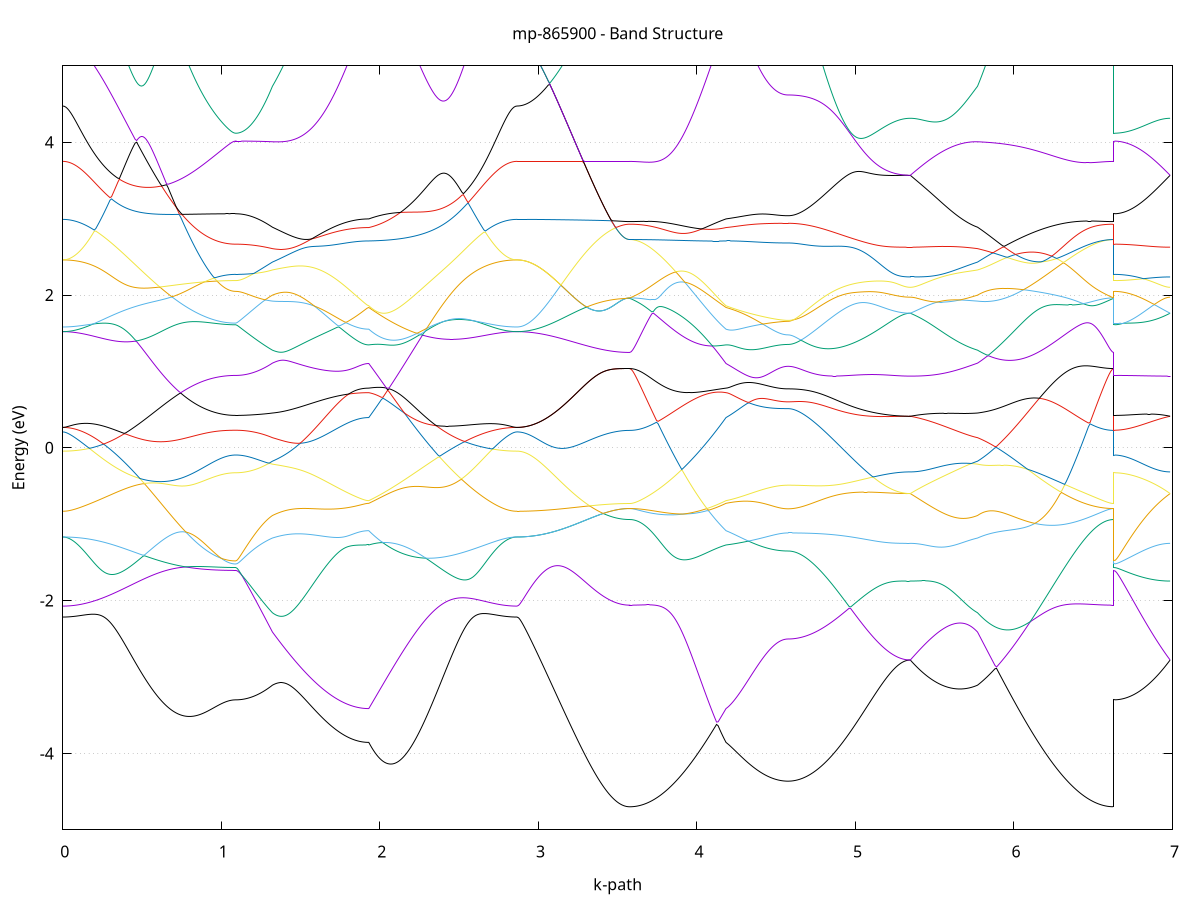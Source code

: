 set title 'mp-865900 - Band Structure'
set xlabel 'k-path'
set ylabel 'Energy (eV)'
set grid y
set yrange [-5:5]
set terminal png size 800,600
set output 'mp-865900_bands_gnuplot.png'
plot '-' using 1:2 with lines notitle, '-' using 1:2 with lines notitle, '-' using 1:2 with lines notitle, '-' using 1:2 with lines notitle, '-' using 1:2 with lines notitle, '-' using 1:2 with lines notitle, '-' using 1:2 with lines notitle, '-' using 1:2 with lines notitle, '-' using 1:2 with lines notitle, '-' using 1:2 with lines notitle, '-' using 1:2 with lines notitle, '-' using 1:2 with lines notitle, '-' using 1:2 with lines notitle, '-' using 1:2 with lines notitle, '-' using 1:2 with lines notitle, '-' using 1:2 with lines notitle, '-' using 1:2 with lines notitle, '-' using 1:2 with lines notitle, '-' using 1:2 with lines notitle, '-' using 1:2 with lines notitle, '-' using 1:2 with lines notitle, '-' using 1:2 with lines notitle, '-' using 1:2 with lines notitle, '-' using 1:2 with lines notitle, '-' using 1:2 with lines notitle, '-' using 1:2 with lines notitle, '-' using 1:2 with lines notitle, '-' using 1:2 with lines notitle, '-' using 1:2 with lines notitle, '-' using 1:2 with lines notitle, '-' using 1:2 with lines notitle, '-' using 1:2 with lines notitle, '-' using 1:2 with lines notitle, '-' using 1:2 with lines notitle, '-' using 1:2 with lines notitle, '-' using 1:2 with lines notitle
0.000000 -33.293377
0.009918 -33.293377
0.019836 -33.293277
0.029754 -33.293277
0.039672 -33.293177
0.049590 -33.292977
0.059508 -33.292877
0.069426 -33.292677
0.079344 -33.292477
0.089262 -33.292277
0.099180 -33.291977
0.109098 -33.291677
0.119016 -33.291377
0.128934 -33.291077
0.138852 -33.290677
0.148770 -33.290277
0.158688 -33.289877
0.168606 -33.289477
0.178524 -33.288977
0.188442 -33.288577
0.198360 -33.288077
0.208278 -33.288377
0.218196 -33.289377
0.228114 -33.290277
0.238032 -33.291277
0.247950 -33.292277
0.257868 -33.293277
0.267786 -33.294377
0.277704 -33.295477
0.287622 -33.296577
0.297540 -33.297677
0.307458 -33.298777
0.317376 -33.299977
0.327294 -33.301177
0.337212 -33.302377
0.347130 -33.303577
0.357048 -33.304877
0.366966 -33.306077
0.376884 -33.307377
0.386802 -33.308677
0.396720 -33.309877
0.406638 -33.311177
0.416556 -33.312477
0.426474 -33.313777
0.436392 -33.315077
0.446310 -33.316477
0.456228 -33.317777
0.466146 -33.319077
0.476064 -33.320377
0.485982 -33.321677
0.495900 -33.322977
0.505818 -33.324377
0.515736 -33.325677
0.525654 -33.326977
0.535572 -33.328277
0.545490 -33.329577
0.555408 -33.330877
0.565326 -33.332077
0.575244 -33.333377
0.585162 -33.334677
0.595080 -33.335877
0.604998 -33.337177
0.614916 -33.338377
0.624834 -33.339577
0.634752 -33.340777
0.644670 -33.341977
0.654588 -33.343177
0.664506 -33.344377
0.674424 -33.345477
0.684342 -33.346577
0.694260 -33.347677
0.704178 -33.348777
0.714096 -33.349877
0.724014 -33.350877
0.733932 -33.351977
0.743850 -33.352977
0.753768 -33.353977
0.763686 -33.354877
0.773604 -33.355877
0.783522 -33.356777
0.793440 -33.357677
0.803358 -33.358577
0.813276 -33.359377
0.823194 -33.360177
0.833112 -33.360977
0.843030 -33.361777
0.852948 -33.362477
0.862866 -33.363177
0.872784 -33.363877
0.882702 -33.364577
0.892620 -33.365177
0.902538 -33.365777
0.912456 -33.366377
0.922374 -33.366877
0.932292 -33.367477
0.942210 -33.367877
0.952128 -33.368377
0.962046 -33.368777
0.971964 -33.369177
0.981882 -33.369577
0.991800 -33.369877
1.001718 -33.370177
1.011635 -33.370477
1.021553 -33.370677
1.031471 -33.370877
1.041389 -33.371077
1.051307 -33.371177
1.061225 -33.371377
1.071143 -33.371377
1.081061 -33.371477
1.090979 -33.371477
1.090979 -33.371477
1.100620 -33.371477
1.110261 -33.371477
1.119901 -33.371477
1.129542 -33.371477
1.139182 -33.371477
1.148823 -33.371477
1.158464 -33.371477
1.168104 -33.371477
1.177745 -33.371377
1.187385 -33.371377
1.197026 -33.371377
1.206667 -33.371377
1.216307 -33.371377
1.225948 -33.371277
1.235588 -33.371277
1.245229 -33.371277
1.254870 -33.371177
1.264510 -33.371177
1.274151 -33.371077
1.283791 -33.370977
1.293432 -33.370977
1.303073 -33.370877
1.312713 -33.370777
1.322354 -33.370677
1.322354 -33.370677
1.332318 -33.370577
1.342283 -33.370477
1.352247 -33.370377
1.362212 -33.370177
1.372176 -33.369977
1.382141 -33.369877
1.392105 -33.369577
1.402070 -33.369377
1.412034 -33.369077
1.421999 -33.368877
1.431963 -33.368577
1.441927 -33.368177
1.451892 -33.367877
1.461856 -33.367477
1.471821 -33.367077
1.481785 -33.366677
1.491750 -33.366277
1.501714 -33.365777
1.511679 -33.365277
1.521643 -33.364777
1.531608 -33.364277
1.541572 -33.363777
1.551537 -33.363177
1.561501 -33.362677
1.571466 -33.362077
1.581430 -33.361477
1.591395 -33.360877
1.601359 -33.360277
1.611323 -33.359577
1.621288 -33.358977
1.631252 -33.358277
1.641217 -33.357677
1.651181 -33.356977
1.661146 -33.356277
1.671110 -33.355677
1.681075 -33.354977
1.691039 -33.354277
1.701004 -33.353577
1.710968 -33.352977
1.720933 -33.352277
1.730897 -33.351677
1.740862 -33.350977
1.750826 -33.350377
1.760790 -33.349777
1.770755 -33.349177
1.780719 -33.348577
1.790684 -33.347977
1.800648 -33.347477
1.810613 -33.346977
1.820577 -33.346477
1.830542 -33.345977
1.840506 -33.345577
1.850471 -33.345177
1.860435 -33.344877
1.870400 -33.344577
1.880364 -33.344277
1.890329 -33.344077
1.900293 -33.343877
1.910257 -33.343777
1.920222 -33.343677
1.930186 -33.343677
1.930186 -33.343677
1.940134 -33.343777
1.950081 -33.343777
1.960028 -33.343777
1.969976 -33.343777
1.979923 -33.343777
1.989870 -33.343677
1.999817 -33.343577
2.009765 -33.343477
2.019712 -33.343377
2.029659 -33.343177
2.039607 -33.342977
2.049554 -33.342777
2.059501 -33.342477
2.069449 -33.342177
2.079396 -33.341877
2.089343 -33.341577
2.099290 -33.341177
2.109238 -33.340777
2.119185 -33.340277
2.129132 -33.339877
2.139080 -33.339377
2.149027 -33.338877
2.158974 -33.338277
2.168921 -33.337677
2.178869 -33.337077
2.188816 -33.336477
2.198763 -33.335777
2.208711 -33.335077
2.218658 -33.334377
2.228605 -33.333577
2.238552 -33.332877
2.248500 -33.332077
2.258447 -33.331277
2.268394 -33.330377
2.278342 -33.329477
2.288289 -33.328677
2.298236 -33.327677
2.308184 -33.326777
2.318131 -33.325777
2.328078 -33.324877
2.338025 -33.323877
2.347973 -33.322877
2.357920 -33.321777
2.367867 -33.320777
2.377815 -33.319677
2.387762 -33.318577
2.397709 -33.317577
2.407656 -33.316477
2.417604 -33.315277
2.427551 -33.314177
2.437498 -33.313077
2.447446 -33.311977
2.457393 -33.310777
2.467340 -33.309677
2.477287 -33.308477
2.487235 -33.307377
2.497182 -33.306177
2.507129 -33.305077
2.517077 -33.303877
2.527024 -33.302777
2.536971 -33.301577
2.546919 -33.300477
2.556866 -33.299377
2.566813 -33.298177
2.576760 -33.297077
2.586708 -33.296077
2.596655 -33.294977
2.606602 -33.293877
2.616550 -33.292877
2.626497 -33.291877
2.636444 -33.290877
2.646391 -33.289877
2.656339 -33.288977
2.666286 -33.288077
2.676233 -33.288077
2.686181 -33.288677
2.696128 -33.289177
2.706075 -33.289677
2.716022 -33.290077
2.725970 -33.290577
2.735917 -33.290977
2.745864 -33.291277
2.755812 -33.291677
2.765759 -33.291977
2.775706 -33.292177
2.785653 -33.292477
2.795601 -33.292677
2.805548 -33.292877
2.815495 -33.292977
2.825443 -33.293177
2.835390 -33.293277
2.845337 -33.293277
2.855285 -33.293377
2.865232 -33.293377
2.865232 -33.293377
2.875100 -33.293377
2.884969 -33.293277
2.894837 -33.293077
2.904706 -33.292877
2.914574 -33.292477
2.924442 -33.292177
2.934311 -33.291677
2.944179 -33.291177
2.954048 -33.290577
2.963916 -33.289977
2.973785 -33.289277
2.983653 -33.288477
2.993522 -33.287577
3.003390 -33.286677
3.013258 -33.285777
3.023127 -33.285777
3.032995 -33.286677
3.042864 -33.287577
3.052732 -33.288477
3.062601 -33.289377
3.072469 -33.290377
3.082337 -33.291277
3.092206 -33.292277
3.102074 -33.293277
3.111943 -33.294277
3.121811 -33.295277
3.131680 -33.296377
3.141548 -33.297377
3.151417 -33.298377
3.161285 -33.299377
3.171153 -33.300477
3.181022 -33.301477
3.190890 -33.302477
3.200759 -33.303477
3.210627 -33.304477
3.220496 -33.305477
3.230364 -33.306377
3.240232 -33.307377
3.250101 -33.308277
3.259969 -33.309177
3.269838 -33.310077
3.279706 -33.310977
3.289575 -33.311877
3.299443 -33.312677
3.309312 -33.313477
3.319180 -33.314277
3.329048 -33.315077
3.338917 -33.315877
3.348785 -33.316577
3.358654 -33.317277
3.368522 -33.317977
3.378391 -33.318577
3.388259 -33.319177
3.398127 -33.319777
3.407996 -33.320377
3.417864 -33.320877
3.427733 -33.321377
3.437601 -33.321877
3.447470 -33.322277
3.457338 -33.322677
3.467207 -33.323077
3.477075 -33.323477
3.486943 -33.323777
3.496812 -33.324077
3.506680 -33.324277
3.516549 -33.324477
3.526417 -33.324677
3.536286 -33.324777
3.546154 -33.324977
3.556022 -33.325077
3.565891 -33.325077
3.575759 -33.325077
3.575759 -33.325077
3.585724 -33.325077
3.595688 -33.325177
3.605653 -33.325177
3.615617 -33.325277
3.625582 -33.325377
3.635546 -33.325477
3.645511 -33.325577
3.655475 -33.325777
3.665440 -33.325877
3.675404 -33.326077
3.685369 -33.326277
3.695333 -33.326577
3.705297 -33.326777
3.715262 -33.327077
3.725226 -33.327377
3.735191 -33.327677
3.745155 -33.327977
3.755120 -33.328277
3.765084 -33.328677
3.775049 -33.328977
3.785013 -33.329377
3.794978 -33.329777
3.804942 -33.330177
3.814907 -33.330577
3.824871 -33.330977
3.834836 -33.331377
3.844800 -33.331877
3.854765 -33.332277
3.864729 -33.332677
3.874693 -33.333177
3.884658 -33.333577
3.894622 -33.334077
3.904587 -33.334477
3.914551 -33.334977
3.924516 -33.335477
3.934480 -33.335877
3.944445 -33.336377
3.954409 -33.336777
3.964374 -33.337277
3.974338 -33.337677
3.984303 -33.338077
3.994267 -33.338477
4.004232 -33.338977
4.014196 -33.339377
4.024160 -33.339777
4.034125 -33.340077
4.044089 -33.340477
4.054054 -33.340777
4.064018 -33.341177
4.073983 -33.341477
4.083947 -33.341777
4.093912 -33.342077
4.103876 -33.342377
4.113841 -33.342577
4.123805 -33.342777
4.133770 -33.342977
4.143734 -33.343177
4.153699 -33.343377
4.163663 -33.343477
4.173627 -33.343577
4.183592 -33.343677
4.183592 -33.343677
4.193370 -33.343777
4.203148 -33.343777
4.212926 -33.343777
4.222705 -33.343777
4.232483 -33.343877
4.242261 -33.343877
4.252039 -33.343877
4.261817 -33.343877
4.271595 -33.343977
4.281373 -33.343977
4.291152 -33.343977
4.300930 -33.344077
4.310708 -33.344077
4.320486 -33.344077
4.330264 -33.344177
4.340042 -33.344177
4.349820 -33.344277
4.359599 -33.344277
4.369377 -33.344377
4.379155 -33.344377
4.388933 -33.344477
4.398711 -33.344577
4.408489 -33.344577
4.418267 -33.344677
4.428046 -33.344677
4.437824 -33.344777
4.447602 -33.344777
4.457380 -33.344877
4.467158 -33.344977
4.476936 -33.344977
4.486714 -33.344977
4.496493 -33.345077
4.506271 -33.345077
4.516049 -33.345177
4.525827 -33.345177
4.535605 -33.345177
4.545383 -33.345177
4.555161 -33.345277
4.564940 -33.345277
4.574718 -33.345277
4.574718 -33.345277
4.584608 -33.345277
4.594498 -33.345177
4.604388 -33.345177
4.614279 -33.345177
4.624169 -33.345177
4.634059 -33.345077
4.643949 -33.345077
4.653840 -33.344977
4.663730 -33.344877
4.673620 -33.344877
4.683510 -33.344777
4.693401 -33.344677
4.703291 -33.344577
4.713181 -33.344477
4.723071 -33.344377
4.732962 -33.344277
4.742852 -33.344177
4.752742 -33.343977
4.762632 -33.343877
4.772523 -33.343777
4.782413 -33.343577
4.792303 -33.343477
4.802193 -33.343277
4.812084 -33.343077
4.821974 -33.342977
4.831864 -33.342777
4.841754 -33.342577
4.851645 -33.342477
4.861535 -33.342277
4.871425 -33.342077
4.881315 -33.341877
4.891206 -33.341677
4.901096 -33.341477
4.910986 -33.341277
4.920876 -33.341077
4.930767 -33.340877
4.940657 -33.340677
4.950547 -33.340477
4.960437 -33.340277
4.970328 -33.340077
4.980218 -33.339877
4.990108 -33.339777
4.999998 -33.339577
5.009888 -33.339377
5.019779 -33.339177
5.029669 -33.338977
5.039559 -33.338777
5.049449 -33.338577
5.059340 -33.338377
5.069230 -33.338177
5.079120 -33.338077
5.089010 -33.337877
5.098901 -33.337677
5.108791 -33.337577
5.118681 -33.337377
5.128571 -33.337277
5.138462 -33.337077
5.148352 -33.336977
5.158242 -33.336777
5.168132 -33.336677
5.178023 -33.336577
5.187913 -33.336377
5.197803 -33.336277
5.207693 -33.336177
5.217584 -33.336077
5.227474 -33.335977
5.237364 -33.335877
5.247254 -33.335777
5.257145 -33.335777
5.267035 -33.335677
5.276925 -33.335577
5.286815 -33.335577
5.296706 -33.335577
5.306596 -33.335477
5.316486 -33.335477
5.326376 -33.335477
5.336266 -33.335477
5.346157 -33.335477
5.346157 -33.335477
5.356016 -33.336977
5.365876 -33.338377
5.375736 -33.339877
5.385595 -33.341377
5.395455 -33.342777
5.405315 -33.344177
5.415174 -33.345477
5.425034 -33.346877
5.434894 -33.348177
5.444753 -33.349477
5.454613 -33.350677
5.464473 -33.351977
5.474332 -33.353177
5.484192 -33.354277
5.494052 -33.355377
5.503911 -33.356477
5.513771 -33.357577
5.523631 -33.358577
5.533490 -33.359577
5.543350 -33.360477
5.553210 -33.361377
5.563069 -33.362277
5.572929 -33.363077
5.582788 -33.363877
5.592648 -33.364577
5.602508 -33.365277
5.612367 -33.365977
5.622227 -33.366577
5.632087 -33.367177
5.641946 -33.367677
5.651806 -33.368177
5.661666 -33.368677
5.671525 -33.369077
5.681385 -33.369377
5.691245 -33.369677
5.701104 -33.369977
5.710964 -33.370177
5.720824 -33.370377
5.730683 -33.370577
5.740543 -33.370677
5.750403 -33.370677
5.760262 -33.370677
5.770122 -33.370677
5.770122 -33.370677
5.780117 -33.370577
5.790113 -33.370477
5.800108 -33.370277
5.810104 -33.370177
5.820099 -33.369977
5.830094 -33.369877
5.840090 -33.369677
5.850085 -33.369477
5.860081 -33.369277
5.870076 -33.369077
5.880071 -33.368777
5.890067 -33.368577
5.900062 -33.368277
5.910058 -33.368077
5.920053 -33.367777
5.930048 -33.367477
5.940044 -33.367077
5.950039 -33.366777
5.960035 -33.366377
5.970030 -33.365977
5.980025 -33.365577
5.990021 -33.365177
6.000016 -33.364777
6.010012 -33.364277
6.020007 -33.363877
6.030003 -33.363377
6.039998 -33.362877
6.049993 -33.362277
6.059989 -33.361777
6.069984 -33.361177
6.079980 -33.360677
6.089975 -33.360077
6.099970 -33.359377
6.109966 -33.358777
6.119961 -33.358177
6.129957 -33.357477
6.139952 -33.356777
6.149947 -33.356077
6.159943 -33.355377
6.169938 -33.354677
6.179934 -33.353877
6.189929 -33.353177
6.199924 -33.352377
6.209920 -33.351577
6.219915 -33.350777
6.229911 -33.349977
6.239906 -33.349177
6.249901 -33.348377
6.259897 -33.347577
6.269892 -33.346677
6.279888 -33.345877
6.289883 -33.344977
6.299879 -33.344177
6.309874 -33.343277
6.319869 -33.342477
6.329865 -33.341577
6.339860 -33.340777
6.349856 -33.339877
6.359851 -33.339077
6.369846 -33.338277
6.379842 -33.337477
6.389837 -33.336577
6.399833 -33.335777
6.409828 -33.335077
6.419823 -33.334277
6.429819 -33.333477
6.439814 -33.332777
6.449810 -33.332077
6.459805 -33.331377
6.469800 -33.330777
6.479796 -33.330077
6.489791 -33.329477
6.499787 -33.328877
6.509782 -33.328377
6.519778 -33.327877
6.529773 -33.327377
6.539768 -33.326977
6.549764 -33.326577
6.559759 -33.326277
6.569755 -33.325977
6.579750 -33.325677
6.589745 -33.325477
6.599741 -33.325277
6.609736 -33.325177
6.619732 -33.325077
6.629727 -33.325077
6.629727 -33.371477
6.639595 -33.371477
6.649464 -33.371377
6.659332 -33.371177
6.669201 -33.370977
6.679069 -33.370677
6.688938 -33.370377
6.698806 -33.369977
6.708674 -33.369577
6.718543 -33.369077
6.728411 -33.368477
6.738280 -33.367877
6.748148 -33.367177
6.758017 -33.366377
6.767885 -33.365577
6.777754 -33.364777
6.787622 -33.363877
6.797490 -33.362877
6.807359 -33.361877
6.817227 -33.360777
6.827096 -33.359677
6.836964 -33.358477
6.846833 -33.357177
6.856701 -33.355977
6.866570 -33.354577
6.876438 -33.353277
6.886306 -33.351877
6.896175 -33.350377
6.906043 -33.348877
6.915912 -33.347277
6.925780 -33.345677
6.935649 -33.344077
6.945517 -33.342377
6.955385 -33.340677
6.965254 -33.338977
6.975122 -33.337177
6.984991 -33.335477
e
0.000000 -33.278377
0.009918 -33.278377
0.019836 -33.278377
0.029754 -33.278577
0.039672 -33.278677
0.049590 -33.278977
0.059508 -33.279177
0.069426 -33.279477
0.079344 -33.279877
0.089262 -33.280277
0.099180 -33.280777
0.109098 -33.281277
0.119016 -33.281777
0.128934 -33.282377
0.138852 -33.282977
0.148770 -33.283677
0.158688 -33.284377
0.168606 -33.285077
0.178524 -33.285877
0.188442 -33.286677
0.198360 -33.287577
0.208278 -33.287577
0.218196 -33.286977
0.228114 -33.286477
0.238032 -33.285877
0.247950 -33.285277
0.257868 -33.284777
0.267786 -33.284177
0.277704 -33.283577
0.287622 -33.282877
0.297540 -33.282277
0.307458 -33.281677
0.317376 -33.281677
0.327294 -33.281877
0.337212 -33.282077
0.347130 -33.282277
0.357048 -33.282377
0.366966 -33.282577
0.376884 -33.282777
0.386802 -33.282877
0.396720 -33.283077
0.406638 -33.283277
0.416556 -33.283377
0.426474 -33.283577
0.436392 -33.283677
0.446310 -33.283877
0.456228 -33.283977
0.466146 -33.284177
0.476064 -33.284277
0.485982 -33.284377
0.495900 -33.284577
0.505818 -33.284677
0.515736 -33.284777
0.525654 -33.284877
0.535572 -33.284977
0.545490 -33.285077
0.555408 -33.285177
0.565326 -33.285277
0.575244 -33.285377
0.585162 -33.285477
0.595080 -33.285577
0.604998 -33.285577
0.614916 -33.285677
0.624834 -33.285677
0.634752 -33.285777
0.644670 -33.285777
0.654588 -33.285877
0.664506 -33.285877
0.674424 -33.285877
0.684342 -33.285877
0.694260 -33.285877
0.704178 -33.285877
0.714096 -33.285877
0.724014 -33.285877
0.733932 -33.285777
0.743850 -33.285777
0.753768 -33.285777
0.763686 -33.285677
0.773604 -33.285677
0.783522 -33.285577
0.793440 -33.285477
0.803358 -33.285477
0.813276 -33.285377
0.823194 -33.285277
0.833112 -33.285177
0.843030 -33.285077
0.852948 -33.284977
0.862866 -33.284877
0.872784 -33.284777
0.882702 -33.284577
0.892620 -33.284477
0.902538 -33.284377
0.912456 -33.284277
0.922374 -33.284077
0.932292 -33.283977
0.942210 -33.283877
0.952128 -33.283677
0.962046 -33.283577
0.971964 -33.283477
0.981882 -33.283277
0.991800 -33.283177
1.001718 -33.283077
1.011635 -33.282977
1.021553 -33.283077
1.031471 -33.283277
1.041389 -33.283377
1.051307 -33.283477
1.061225 -33.283577
1.071143 -33.283577
1.081061 -33.283577
1.090979 -33.283677
1.090979 -33.283677
1.100620 -33.283577
1.110261 -33.283377
1.119901 -33.282977
1.129542 -33.282577
1.139182 -33.282577
1.148823 -33.282577
1.158464 -33.282577
1.168104 -33.282577
1.177745 -33.282577
1.187385 -33.282677
1.197026 -33.282677
1.206667 -33.282677
1.216307 -33.282777
1.225948 -33.282777
1.235588 -33.282877
1.245229 -33.282877
1.254870 -33.282977
1.264510 -33.283077
1.274151 -33.283077
1.283791 -33.283177
1.293432 -33.283277
1.303073 -33.283277
1.312713 -33.283377
1.322354 -33.283477
1.322354 -33.283477
1.332318 -33.283577
1.342283 -33.283677
1.352247 -33.283777
1.362212 -33.283877
1.372176 -33.283977
1.382141 -33.284077
1.392105 -33.284277
1.402070 -33.284377
1.412034 -33.284577
1.421999 -33.284777
1.431963 -33.284977
1.441927 -33.285177
1.451892 -33.285377
1.461856 -33.285577
1.471821 -33.285777
1.481785 -33.286077
1.491750 -33.286277
1.501714 -33.286577
1.511679 -33.286877
1.521643 -33.287077
1.531608 -33.287377
1.541572 -33.287677
1.551537 -33.287977
1.561501 -33.288277
1.571466 -33.288677
1.581430 -33.288977
1.591395 -33.289277
1.601359 -33.289677
1.611323 -33.289977
1.621288 -33.290277
1.631252 -33.290677
1.641217 -33.291077
1.651181 -33.291377
1.661146 -33.291777
1.671110 -33.292177
1.681075 -33.292477
1.691039 -33.292877
1.701004 -33.293277
1.710968 -33.293677
1.720933 -33.293977
1.730897 -33.294377
1.740862 -33.294777
1.750826 -33.295077
1.760790 -33.295477
1.770755 -33.295777
1.780719 -33.296177
1.790684 -33.296477
1.800648 -33.296777
1.810613 -33.297077
1.820577 -33.297377
1.830542 -33.297677
1.840506 -33.297877
1.850471 -33.298177
1.860435 -33.298377
1.870400 -33.298477
1.880364 -33.298677
1.890329 -33.298777
1.900293 -33.298877
1.910257 -33.298977
1.920222 -33.299077
1.930186 -33.299077
1.930186 -33.299077
1.940134 -33.298577
1.950081 -33.298077
1.960028 -33.297577
1.969976 -33.297077
1.979923 -33.296577
1.989870 -33.296177
1.999817 -33.295677
2.009765 -33.295277
2.019712 -33.294777
2.029659 -33.294377
2.039607 -33.293977
2.049554 -33.293577
2.059501 -33.293177
2.069449 -33.292777
2.079396 -33.292377
2.089343 -33.291977
2.099290 -33.291577
2.109238 -33.291177
2.119185 -33.290877
2.129132 -33.290477
2.139080 -33.290077
2.149027 -33.289777
2.158974 -33.289377
2.168921 -33.289077
2.178869 -33.288777
2.188816 -33.288477
2.198763 -33.288077
2.208711 -33.287777
2.218658 -33.287477
2.228605 -33.287177
2.238552 -33.286877
2.248500 -33.286677
2.258447 -33.286377
2.268394 -33.286077
2.278342 -33.285777
2.288289 -33.285577
2.298236 -33.285277
2.308184 -33.285077
2.318131 -33.284777
2.328078 -33.284577
2.338025 -33.284377
2.347973 -33.284077
2.357920 -33.283877
2.367867 -33.283677
2.377815 -33.283477
2.387762 -33.283277
2.397709 -33.283077
2.407656 -33.282777
2.417604 -33.282577
2.427551 -33.282477
2.437498 -33.282277
2.447446 -33.282077
2.457393 -33.281877
2.467340 -33.281677
2.477287 -33.281577
2.487235 -33.281377
2.497182 -33.281177
2.507129 -33.281077
2.517077 -33.280877
2.527024 -33.280777
2.536971 -33.280677
2.546919 -33.280477
2.556866 -33.280377
2.566813 -33.280277
2.576760 -33.280777
2.586708 -33.281677
2.596655 -33.282477
2.606602 -33.283377
2.616550 -33.284077
2.626497 -33.284877
2.636444 -33.285577
2.646391 -33.286277
2.656339 -33.286877
2.666286 -33.287577
2.676233 -33.287177
2.686181 -33.286377
2.696128 -33.285577
2.706075 -33.284777
2.716022 -33.283977
2.725970 -33.283277
2.735917 -33.282677
2.745864 -33.282077
2.755812 -33.281477
2.765759 -33.280877
2.775706 -33.280477
2.785653 -33.279977
2.795601 -33.279577
2.805548 -33.279277
2.815495 -33.278977
2.825443 -33.278777
2.835390 -33.278577
2.845337 -33.278477
2.855285 -33.278377
2.865232 -33.278377
2.865232 -33.278377
2.875100 -33.278377
2.884969 -33.278477
2.894837 -33.278577
2.904706 -33.278877
2.914574 -33.279177
2.924442 -33.279477
2.934311 -33.279877
2.944179 -33.280377
2.954048 -33.280877
2.963916 -33.281477
2.973785 -33.282077
2.983653 -33.282777
2.993522 -33.283477
3.003390 -33.284177
3.013258 -33.284977
3.023127 -33.285777
3.032995 -33.286677
3.042864 -33.287577
3.052732 -33.288477
3.062601 -33.289377
3.072469 -33.290377
3.082337 -33.291277
3.092206 -33.292277
3.102074 -33.293277
3.111943 -33.294277
3.121811 -33.295277
3.131680 -33.296377
3.141548 -33.297377
3.151417 -33.298377
3.161285 -33.299377
3.171153 -33.300477
3.181022 -33.301477
3.190890 -33.302477
3.200759 -33.303477
3.210627 -33.304477
3.220496 -33.305477
3.230364 -33.306377
3.240232 -33.307377
3.250101 -33.308277
3.259969 -33.309177
3.269838 -33.310077
3.279706 -33.310977
3.289575 -33.311877
3.299443 -33.312677
3.309312 -33.313477
3.319180 -33.314277
3.329048 -33.315077
3.338917 -33.315877
3.348785 -33.316577
3.358654 -33.317277
3.368522 -33.317977
3.378391 -33.318577
3.388259 -33.319177
3.398127 -33.319777
3.407996 -33.320377
3.417864 -33.320877
3.427733 -33.321377
3.437601 -33.321877
3.447470 -33.322277
3.457338 -33.322677
3.467207 -33.323077
3.477075 -33.323477
3.486943 -33.323777
3.496812 -33.324077
3.506680 -33.324277
3.516549 -33.324477
3.526417 -33.324677
3.536286 -33.324777
3.546154 -33.324977
3.556022 -33.325077
3.565891 -33.325077
3.575759 -33.325077
3.575759 -33.325077
3.585724 -33.325077
3.595688 -33.325077
3.605653 -33.324977
3.615617 -33.324877
3.625582 -33.324777
3.635546 -33.324677
3.645511 -33.324577
3.655475 -33.324377
3.665440 -33.324177
3.675404 -33.323977
3.685369 -33.323777
3.695333 -33.323477
3.705297 -33.323277
3.715262 -33.322977
3.725226 -33.322677
3.735191 -33.322277
3.745155 -33.321977
3.755120 -33.321577
3.765084 -33.321177
3.775049 -33.320877
3.785013 -33.320377
3.794978 -33.319977
3.804942 -33.319577
3.814907 -33.319077
3.824871 -33.318677
3.834836 -33.318177
3.844800 -33.317677
3.854765 -33.317177
3.864729 -33.316677
3.874693 -33.316177
3.884658 -33.315577
3.894622 -33.315077
3.904587 -33.314577
3.914551 -33.313977
3.924516 -33.313377
3.934480 -33.312877
3.944445 -33.312277
3.954409 -33.311777
3.964374 -33.311177
3.974338 -33.310577
3.984303 -33.310077
3.994267 -33.309477
4.004232 -33.308877
4.014196 -33.308277
4.024160 -33.307777
4.034125 -33.307177
4.044089 -33.306577
4.054054 -33.306077
4.064018 -33.305477
4.073983 -33.304877
4.083947 -33.304377
4.093912 -33.303777
4.103876 -33.303277
4.113841 -33.302677
4.123805 -33.302177
4.133770 -33.301577
4.143734 -33.301077
4.153699 -33.300577
4.163663 -33.300077
4.173627 -33.299577
4.183592 -33.299077
4.183592 -33.299077
4.193370 -33.298877
4.203148 -33.298577
4.212926 -33.298377
4.222705 -33.298177
4.232483 -33.297977
4.242261 -33.297677
4.252039 -33.297477
4.261817 -33.297177
4.271595 -33.296977
4.281373 -33.296677
4.291152 -33.296477
4.300930 -33.296177
4.310708 -33.295977
4.320486 -33.295677
4.330264 -33.295477
4.340042 -33.295177
4.349820 -33.294977
4.359599 -33.294777
4.369377 -33.294477
4.379155 -33.294277
4.388933 -33.294077
4.398711 -33.293877
4.408489 -33.293677
4.418267 -33.293477
4.428046 -33.293277
4.437824 -33.293077
4.447602 -33.292877
4.457380 -33.292777
4.467158 -33.292577
4.476936 -33.292477
4.486714 -33.292377
4.496493 -33.292277
4.506271 -33.292177
4.516049 -33.292077
4.525827 -33.291977
4.535605 -33.291877
4.545383 -33.291877
4.555161 -33.291877
4.564940 -33.291777
4.574718 -33.291777
4.574718 -33.291777
4.584608 -33.291877
4.594498 -33.291877
4.604388 -33.292077
4.614279 -33.292277
4.624169 -33.292477
4.634059 -33.292777
4.643949 -33.293077
4.653840 -33.293477
4.663730 -33.293877
4.673620 -33.294377
4.683510 -33.294877
4.693401 -33.295477
4.703291 -33.296077
4.713181 -33.296677
4.723071 -33.297377
4.732962 -33.298077
4.742852 -33.298777
4.752742 -33.299577
4.762632 -33.300377
4.772523 -33.301177
4.782413 -33.301977
4.792303 -33.302777
4.802193 -33.303677
4.812084 -33.304577
4.821974 -33.305477
4.831864 -33.306377
4.841754 -33.307277
4.851645 -33.308177
4.861535 -33.309077
4.871425 -33.309977
4.881315 -33.310877
4.891206 -33.311877
4.901096 -33.312777
4.910986 -33.313677
4.920876 -33.314577
4.930767 -33.315477
4.940657 -33.316377
4.950547 -33.317177
4.960437 -33.318077
4.970328 -33.318877
4.980218 -33.319777
4.990108 -33.320577
4.999998 -33.321377
5.009888 -33.322177
5.019779 -33.322877
5.029669 -33.323677
5.039559 -33.324377
5.049449 -33.325077
5.059340 -33.325777
5.069230 -33.326377
5.079120 -33.327077
5.089010 -33.327677
5.098901 -33.328277
5.108791 -33.328877
5.118681 -33.329377
5.128571 -33.329877
5.138462 -33.330377
5.148352 -33.330877
5.158242 -33.331377
5.168132 -33.331777
5.178023 -33.332177
5.187913 -33.332577
5.197803 -33.332877
5.207693 -33.333277
5.217584 -33.333577
5.227474 -33.333777
5.237364 -33.334077
5.247254 -33.334277
5.257145 -33.334477
5.267035 -33.334677
5.276925 -33.334877
5.286815 -33.335077
5.296706 -33.335177
5.306596 -33.335277
5.316486 -33.335377
5.326376 -33.335377
5.336266 -33.335377
5.346157 -33.335477
5.346157 -33.335477
5.356016 -33.333877
5.365876 -33.332377
5.375736 -33.330777
5.385595 -33.329177
5.395455 -33.327577
5.405315 -33.325977
5.415174 -33.324377
5.425034 -33.322677
5.434894 -33.321077
5.444753 -33.319377
5.454613 -33.317777
5.464473 -33.316077
5.474332 -33.314377
5.484192 -33.312777
5.494052 -33.311177
5.503911 -33.309477
5.513771 -33.307877
5.523631 -33.306277
5.533490 -33.304777
5.543350 -33.303177
5.553210 -33.301677
5.563069 -33.300177
5.572929 -33.298777
5.582788 -33.297377
5.592648 -33.295977
5.602508 -33.294677
5.612367 -33.293477
5.622227 -33.292277
5.632087 -33.291077
5.641946 -33.290077
5.651806 -33.289077
5.661666 -33.288177
5.671525 -33.287277
5.681385 -33.286577
5.691245 -33.285877
5.701104 -33.285277
5.710964 -33.284777
5.720824 -33.284277
5.730683 -33.283977
5.740543 -33.283677
5.750403 -33.283577
5.760262 -33.283477
5.770122 -33.283477
5.770122 -33.283477
5.780117 -33.283577
5.790113 -33.283677
5.800108 -33.283777
5.810104 -33.283977
5.820099 -33.284077
5.830094 -33.284177
5.840090 -33.284377
5.850085 -33.284477
5.860081 -33.284677
5.870076 -33.284777
5.880071 -33.284977
5.890067 -33.285177
5.900062 -33.285377
5.910058 -33.285577
5.920053 -33.285777
5.930048 -33.286077
5.940044 -33.286277
5.950039 -33.286577
5.960035 -33.286777
5.970030 -33.287077
5.980025 -33.287377
5.990021 -33.287677
6.000016 -33.287977
6.010012 -33.288377
6.020007 -33.288677
6.030003 -33.289077
6.039998 -33.289477
6.049993 -33.289877
6.059989 -33.290277
6.069984 -33.290677
6.079980 -33.291177
6.089975 -33.291577
6.099970 -33.292077
6.109966 -33.292577
6.119961 -33.293077
6.129957 -33.293677
6.139952 -33.294177
6.149947 -33.294777
6.159943 -33.295377
6.169938 -33.295977
6.179934 -33.296677
6.189929 -33.297277
6.199924 -33.297977
6.209920 -33.298677
6.219915 -33.299377
6.229911 -33.300077
6.239906 -33.300777
6.249901 -33.301577
6.259897 -33.302377
6.269892 -33.303177
6.279888 -33.303977
6.289883 -33.304777
6.299879 -33.305577
6.309874 -33.306377
6.319869 -33.307277
6.329865 -33.308077
6.339860 -33.308877
6.349856 -33.309777
6.359851 -33.310577
6.369846 -33.311477
6.379842 -33.312277
6.389837 -33.313077
6.399833 -33.313977
6.409828 -33.314777
6.419823 -33.315577
6.429819 -33.316277
6.439814 -33.317077
6.449810 -33.317777
6.459805 -33.318577
6.469800 -33.319177
6.479796 -33.319877
6.489791 -33.320477
6.499787 -33.321077
6.509782 -33.321677
6.519778 -33.322177
6.529773 -33.322677
6.539768 -33.323177
6.549764 -33.323577
6.559759 -33.323877
6.569755 -33.324177
6.579750 -33.324477
6.589745 -33.324677
6.599741 -33.324877
6.609736 -33.324977
6.619732 -33.325077
6.629727 -33.325077
6.629727 -33.283677
6.639595 -33.283677
6.649464 -33.283677
6.659332 -33.283677
6.669201 -33.283677
6.679069 -33.284177
6.688938 -33.284977
6.698806 -33.285777
6.708674 -33.286777
6.718543 -33.287877
6.728411 -33.289077
6.738280 -33.290377
6.748148 -33.291677
6.758017 -33.293177
6.767885 -33.294677
6.777754 -33.296277
6.787622 -33.297877
6.797490 -33.299677
6.807359 -33.301377
6.817227 -33.303177
6.827096 -33.304977
6.836964 -33.306877
6.846833 -33.308777
6.856701 -33.310677
6.866570 -33.312577
6.876438 -33.314477
6.886306 -33.316477
6.896175 -33.318377
6.906043 -33.320277
6.915912 -33.322277
6.925780 -33.324177
6.935649 -33.326077
6.945517 -33.327977
6.955385 -33.329877
6.965254 -33.331777
6.975122 -33.333577
6.984991 -33.335477
e
0.000000 -33.278377
0.009918 -33.278377
0.019836 -33.278377
0.029754 -33.278377
0.039672 -33.278377
0.049590 -33.278477
0.059508 -33.278477
0.069426 -33.278577
0.079344 -33.278577
0.089262 -33.278677
0.099180 -33.278777
0.109098 -33.278777
0.119016 -33.278877
0.128934 -33.278977
0.138852 -33.279077
0.148770 -33.279177
0.158688 -33.279277
0.168606 -33.279477
0.178524 -33.279577
0.188442 -33.279677
0.198360 -33.279877
0.208278 -33.279977
0.218196 -33.280077
0.228114 -33.280277
0.238032 -33.280377
0.247950 -33.280577
0.257868 -33.280777
0.267786 -33.280877
0.277704 -33.281077
0.287622 -33.281177
0.297540 -33.281377
0.307458 -33.281577
0.317376 -33.281077
0.327294 -33.280377
0.337212 -33.279777
0.347130 -33.279177
0.357048 -33.278577
0.366966 -33.277877
0.376884 -33.277277
0.386802 -33.276677
0.396720 -33.276077
0.406638 -33.275577
0.416556 -33.274977
0.426474 -33.274477
0.436392 -33.273977
0.446310 -33.273477
0.456228 -33.272977
0.466146 -33.272577
0.476064 -33.272177
0.485982 -33.271777
0.495900 -33.271477
0.505818 -33.271077
0.515736 -33.270877
0.525654 -33.270577
0.535572 -33.270377
0.545490 -33.270277
0.555408 -33.270077
0.565326 -33.269977
0.575244 -33.269977
0.585162 -33.269977
0.595080 -33.269977
0.604998 -33.270077
0.614916 -33.270077
0.624834 -33.270277
0.634752 -33.270377
0.644670 -33.270577
0.654588 -33.270777
0.664506 -33.271077
0.674424 -33.271277
0.684342 -33.271577
0.694260 -33.271877
0.704178 -33.272177
0.714096 -33.272577
0.724014 -33.272977
0.733932 -33.273277
0.743850 -33.273677
0.753768 -33.274077
0.763686 -33.274477
0.773604 -33.274877
0.783522 -33.275277
0.793440 -33.275777
0.803358 -33.276177
0.813276 -33.276577
0.823194 -33.276977
0.833112 -33.277377
0.843030 -33.277777
0.852948 -33.278177
0.862866 -33.278577
0.872784 -33.278977
0.882702 -33.279377
0.892620 -33.279777
0.902538 -33.280077
0.912456 -33.280377
0.922374 -33.280777
0.932292 -33.281077
0.942210 -33.281377
0.952128 -33.281677
0.962046 -33.281877
0.971964 -33.282177
0.981882 -33.282377
0.991800 -33.282577
1.001718 -33.282777
1.011635 -33.282977
1.021553 -33.282877
1.031471 -33.282777
1.041389 -33.282677
1.051307 -33.282577
1.061225 -33.282577
1.071143 -33.282577
1.081061 -33.282477
1.090979 -33.282477
1.090979 -33.282477
1.100620 -33.282477
1.110261 -33.282477
1.119901 -33.282477
1.129542 -33.282477
1.139182 -33.281977
1.148823 -33.281177
1.158464 -33.280277
1.168104 -33.279277
1.177745 -33.278177
1.187385 -33.276877
1.197026 -33.275377
1.206667 -33.273877
1.216307 -33.272177
1.225948 -33.270377
1.235588 -33.268477
1.245229 -33.266477
1.254870 -33.264277
1.264510 -33.261977
1.274151 -33.259577
1.283791 -33.257077
1.293432 -33.254377
1.303073 -33.251677
1.312713 -33.248777
1.322354 -33.245777
1.322354 -33.245777
1.332318 -33.243577
1.342283 -33.241277
1.352247 -33.238877
1.362212 -33.236477
1.372176 -33.233977
1.382141 -33.231477
1.392105 -33.228877
1.402070 -33.226277
1.412034 -33.223677
1.421999 -33.220977
1.431963 -33.218277
1.441927 -33.215477
1.451892 -33.212777
1.461856 -33.209977
1.471821 -33.207177
1.481785 -33.204377
1.491750 -33.201577
1.501714 -33.198777
1.511679 -33.196077
1.521643 -33.193377
1.531608 -33.190677
1.541572 -33.188077
1.551537 -33.185577
1.561501 -33.183177
1.571466 -33.180777
1.581430 -33.178577
1.591395 -33.176577
1.601359 -33.174677
1.611323 -33.172877
1.621288 -33.171277
1.631252 -33.169777
1.641217 -33.168477
1.651181 -33.167277
1.661146 -33.166277
1.671110 -33.165377
1.681075 -33.164577
1.691039 -33.163877
1.701004 -33.163277
1.710968 -33.162777
1.720933 -33.162277
1.730897 -33.161877
1.740862 -33.161577
1.750826 -33.161277
1.760790 -33.161077
1.770755 -33.160877
1.780719 -33.160677
1.790684 -33.160477
1.800648 -33.160377
1.810613 -33.160277
1.820577 -33.160177
1.830542 -33.160077
1.840506 -33.160077
1.850471 -33.159977
1.860435 -33.159977
1.870400 -33.159977
1.880364 -33.159977
1.890329 -33.159877
1.900293 -33.159877
1.910257 -33.159877
1.920222 -33.159877
1.930186 -33.159877
1.930186 -33.159877
1.940134 -33.162077
1.950081 -33.164277
1.960028 -33.166577
1.969976 -33.168777
1.979923 -33.171077
1.989870 -33.173377
1.999817 -33.175677
2.009765 -33.177977
2.019712 -33.180277
2.029659 -33.182677
2.039607 -33.184977
2.049554 -33.187277
2.059501 -33.189577
2.069449 -33.191977
2.079396 -33.194277
2.089343 -33.196577
2.099290 -33.198877
2.109238 -33.201177
2.119185 -33.203477
2.129132 -33.205777
2.139080 -33.207977
2.149027 -33.210277
2.158974 -33.212477
2.168921 -33.214677
2.178869 -33.216877
2.188816 -33.219077
2.198763 -33.221177
2.208711 -33.223377
2.218658 -33.225477
2.228605 -33.227577
2.238552 -33.229677
2.248500 -33.231677
2.258447 -33.233677
2.268394 -33.235677
2.278342 -33.237577
2.288289 -33.239577
2.298236 -33.241477
2.308184 -33.243277
2.318131 -33.245177
2.328078 -33.246977
2.338025 -33.248777
2.347973 -33.250477
2.357920 -33.252177
2.367867 -33.253877
2.377815 -33.255477
2.387762 -33.257077
2.397709 -33.258677
2.407656 -33.260177
2.417604 -33.261677
2.427551 -33.263177
2.437498 -33.264577
2.447446 -33.265977
2.457393 -33.267377
2.467340 -33.268677
2.477287 -33.269977
2.487235 -33.271177
2.497182 -33.272377
2.507129 -33.273577
2.517077 -33.274677
2.527024 -33.275777
2.536971 -33.276877
2.546919 -33.277877
2.556866 -33.278877
2.566813 -33.279877
2.576760 -33.280077
2.586708 -33.279977
2.596655 -33.279877
2.606602 -33.279777
2.616550 -33.279677
2.626497 -33.279577
2.636444 -33.279477
2.646391 -33.279377
2.656339 -33.279277
2.666286 -33.279177
2.676233 -33.279077
2.686181 -33.278977
2.696128 -33.278977
2.706075 -33.278877
2.716022 -33.278777
2.725970 -33.278777
2.735917 -33.278677
2.745864 -33.278677
2.755812 -33.278577
2.765759 -33.278577
2.775706 -33.278477
2.785653 -33.278477
2.795601 -33.278477
2.805548 -33.278377
2.815495 -33.278377
2.825443 -33.278377
2.835390 -33.278377
2.845337 -33.278377
2.855285 -33.278377
2.865232 -33.278377
2.865232 -33.278377
2.875100 -33.278377
2.884969 -33.278477
2.894837 -33.278577
2.904706 -33.278877
2.914574 -33.279177
2.924442 -33.279477
2.934311 -33.279877
2.944179 -33.280377
2.954048 -33.280877
2.963916 -33.281477
2.973785 -33.282077
2.983653 -33.282777
2.993522 -33.283477
3.003390 -33.284177
3.013258 -33.284977
3.023127 -33.284677
3.032995 -33.283677
3.042864 -33.282477
3.052732 -33.281277
3.062601 -33.279977
3.072469 -33.278677
3.082337 -33.277277
3.092206 -33.275877
3.102074 -33.274377
3.111943 -33.272777
3.121811 -33.271177
3.131680 -33.269577
3.141548 -33.267877
3.151417 -33.266177
3.161285 -33.264377
3.171153 -33.262577
3.181022 -33.260677
3.190890 -33.258777
3.200759 -33.256877
3.210627 -33.254877
3.220496 -33.252877
3.230364 -33.250777
3.240232 -33.248777
3.250101 -33.246677
3.259969 -33.244577
3.269838 -33.242477
3.279706 -33.240377
3.289575 -33.238177
3.299443 -33.236077
3.309312 -33.233877
3.319180 -33.231777
3.329048 -33.229677
3.338917 -33.227477
3.348785 -33.225377
3.358654 -33.223277
3.368522 -33.221277
3.378391 -33.219277
3.388259 -33.217277
3.398127 -33.215377
3.407996 -33.213477
3.417864 -33.211577
3.427733 -33.209777
3.437601 -33.208077
3.447470 -33.206477
3.457338 -33.204977
3.467207 -33.203477
3.477075 -33.202177
3.486943 -33.200877
3.496812 -33.199777
3.506680 -33.198777
3.516549 -33.197877
3.526417 -33.197077
3.536286 -33.196377
3.546154 -33.195877
3.556022 -33.195577
3.565891 -33.195377
3.575759 -33.195277
3.575759 -33.195277
3.585724 -33.195277
3.595688 -33.195177
3.605653 -33.195077
3.615617 -33.194877
3.625582 -33.194677
3.635546 -33.194477
3.645511 -33.194177
3.655475 -33.193777
3.665440 -33.193377
3.675404 -33.192977
3.685369 -33.192477
3.695333 -33.191877
3.705297 -33.191377
3.715262 -33.190677
3.725226 -33.189977
3.735191 -33.189277
3.745155 -33.188477
3.755120 -33.187677
3.765084 -33.186777
3.775049 -33.185877
3.785013 -33.184877
3.794978 -33.183777
3.804942 -33.182777
3.814907 -33.181577
3.824871 -33.180377
3.834836 -33.179177
3.844800 -33.177877
3.854765 -33.176577
3.864729 -33.175177
3.874693 -33.173777
3.884658 -33.172377
3.894622 -33.170877
3.904587 -33.169277
3.914551 -33.167677
3.924516 -33.166077
3.934480 -33.164377
3.944445 -33.162677
3.954409 -33.160977
3.964374 -33.159177
3.974338 -33.157377
3.984303 -33.155477
3.994267 -33.153677
4.004232 -33.151777
4.014196 -33.149777
4.024160 -33.147877
4.034125 -33.145877
4.044089 -33.143877
4.054054 -33.141877
4.064018 -33.139877
4.073983 -33.137877
4.083947 -33.139377
4.093912 -33.141177
4.103876 -33.143177
4.113841 -33.145177
4.123805 -33.147177
4.133770 -33.149177
4.143734 -33.151277
4.153699 -33.153377
4.163663 -33.155477
4.173627 -33.157677
4.183592 -33.159877
4.183592 -33.159877
4.193370 -33.160777
4.203148 -33.161577
4.212926 -33.162477
4.222705 -33.163277
4.232483 -33.163977
4.242261 -33.164677
4.252039 -33.165377
4.261817 -33.165977
4.271595 -33.166577
4.281373 -33.167077
4.291152 -33.167477
4.300930 -33.167877
4.310708 -33.168277
4.320486 -33.168577
4.330264 -33.168777
4.340042 -33.168977
4.349820 -33.169077
4.359599 -33.169177
4.369377 -33.169177
4.379155 -33.169177
4.388933 -33.169077
4.398711 -33.168877
4.408489 -33.168677
4.418267 -33.168477
4.428046 -33.168077
4.437824 -33.167777
4.447602 -33.167377
4.457380 -33.166977
4.467158 -33.166477
4.476936 -33.166077
4.486714 -33.165577
4.496493 -33.164977
4.506271 -33.164477
4.516049 -33.163977
4.525827 -33.163577
4.535605 -33.163077
4.545383 -33.162777
4.555161 -33.162477
4.564940 -33.162277
4.574718 -33.162277
4.574718 -33.162277
4.584608 -33.162277
4.594498 -33.162377
4.604388 -33.162577
4.614279 -33.162877
4.624169 -33.163277
4.634059 -33.163677
4.643949 -33.164177
4.653840 -33.164877
4.663730 -33.165577
4.673620 -33.166377
4.683510 -33.167277
4.693401 -33.168277
4.703291 -33.169377
4.713181 -33.170577
4.723071 -33.171877
4.732962 -33.173277
4.742852 -33.174877
4.752742 -33.176477
4.762632 -33.178277
4.772523 -33.180077
4.782413 -33.181977
4.792303 -33.184077
4.802193 -33.186177
4.812084 -33.188377
4.821974 -33.190677
4.831864 -33.192977
4.841754 -33.195377
4.851645 -33.197877
4.861535 -33.200377
4.871425 -33.202977
4.881315 -33.205477
4.891206 -33.208177
4.901096 -33.210777
4.910986 -33.213377
4.920876 -33.216077
4.930767 -33.218677
4.940657 -33.221277
4.950547 -33.223977
4.960437 -33.226577
4.970328 -33.229177
4.980218 -33.231677
4.990108 -33.234277
4.999998 -33.236777
5.009888 -33.239177
5.019779 -33.241577
5.029669 -33.243977
5.039559 -33.246377
5.049449 -33.248577
5.059340 -33.250877
5.069230 -33.252977
5.079120 -33.255177
5.089010 -33.257177
5.098901 -33.259177
5.108791 -33.261077
5.118681 -33.262977
5.128571 -33.264777
5.138462 -33.266477
5.148352 -33.268177
5.158242 -33.269777
5.168132 -33.271277
5.178023 -33.272677
5.187913 -33.274077
5.197803 -33.275377
5.207693 -33.276577
5.217584 -33.277677
5.227474 -33.278777
5.237364 -33.279677
5.247254 -33.280577
5.257145 -33.281377
5.267035 -33.282077
5.276925 -33.282777
5.286815 -33.283277
5.296706 -33.283777
5.306596 -33.284177
5.316486 -33.284477
5.326376 -33.284677
5.336266 -33.284777
5.346157 -33.284777
5.346157 -33.284777
5.356016 -33.284777
5.365876 -33.284777
5.375736 -33.284677
5.385595 -33.284577
5.395455 -33.284477
5.405315 -33.284277
5.415174 -33.284077
5.425034 -33.283777
5.434894 -33.283477
5.444753 -33.283077
5.454613 -33.282777
5.464473 -33.282277
5.474332 -33.281877
5.484192 -33.281277
5.494052 -33.280777
5.503911 -33.280077
5.513771 -33.279477
5.523631 -33.278777
5.533490 -33.277977
5.543350 -33.277177
5.553210 -33.276277
5.563069 -33.275377
5.572929 -33.274377
5.582788 -33.273377
5.592648 -33.272377
5.602508 -33.271177
5.612367 -33.270077
5.622227 -33.268877
5.632087 -33.267577
5.641946 -33.266277
5.651806 -33.264877
5.661666 -33.263477
5.671525 -33.262077
5.681385 -33.260577
5.691245 -33.258977
5.701104 -33.257477
5.710964 -33.255877
5.720824 -33.254177
5.730683 -33.252577
5.740543 -33.250877
5.750403 -33.249177
5.760262 -33.247477
5.770122 -33.245777
5.770122 -33.245777
5.780117 -33.242577
5.790113 -33.239277
5.800108 -33.235877
5.810104 -33.232377
5.820099 -33.228777
5.830094 -33.225077
5.840090 -33.221277
5.850085 -33.217377
5.860081 -33.213377
5.870076 -33.209377
5.880071 -33.205277
5.890067 -33.201077
5.900062 -33.200277
5.910058 -33.199377
5.920053 -33.198577
5.930048 -33.197677
5.940044 -33.196877
5.950039 -33.195977
5.960035 -33.195177
5.970030 -33.194377
5.980025 -33.193477
5.990021 -33.192677
6.000016 -33.191877
6.010012 -33.191077
6.020007 -33.190277
6.030003 -33.189477
6.039998 -33.188677
6.049993 -33.187977
6.059989 -33.187277
6.069984 -33.186577
6.079980 -33.185877
6.089975 -33.185277
6.099970 -33.184577
6.109966 -33.184077
6.119961 -33.183477
6.129957 -33.182977
6.139952 -33.182477
6.149947 -33.182077
6.159943 -33.181677
6.169938 -33.181277
6.179934 -33.180977
6.189929 -33.180777
6.199924 -33.180477
6.209920 -33.180377
6.219915 -33.180277
6.229911 -33.180177
6.239906 -33.180177
6.249901 -33.180177
6.259897 -33.180277
6.269892 -33.180477
6.279888 -33.180577
6.289883 -33.180877
6.299879 -33.181177
6.309874 -33.181477
6.319869 -33.181877
6.329865 -33.182277
6.339860 -33.182677
6.349856 -33.183177
6.359851 -33.183677
6.369846 -33.184177
6.379842 -33.184777
6.389837 -33.185277
6.399833 -33.185877
6.409828 -33.186477
6.419823 -33.187077
6.429819 -33.187677
6.439814 -33.188277
6.449810 -33.188877
6.459805 -33.189477
6.469800 -33.190077
6.479796 -33.190577
6.489791 -33.191177
6.499787 -33.191677
6.509782 -33.192177
6.519778 -33.192677
6.529773 -33.193077
6.539768 -33.193477
6.549764 -33.193877
6.559759 -33.194177
6.569755 -33.194477
6.579750 -33.194677
6.589745 -33.194877
6.599741 -33.195077
6.609736 -33.195177
6.619732 -33.195277
6.629727 -33.195277
6.629727 -33.282477
6.639595 -33.282577
6.649464 -33.282777
6.659332 -33.283077
6.669201 -33.283577
6.679069 -33.283677
6.688938 -33.283677
6.698806 -33.283777
6.708674 -33.283777
6.718543 -33.283777
6.728411 -33.283877
6.738280 -33.283877
6.748148 -33.283977
6.758017 -33.283977
6.767885 -33.284077
6.777754 -33.284077
6.787622 -33.284177
6.797490 -33.284177
6.807359 -33.284277
6.817227 -33.284277
6.827096 -33.284377
6.836964 -33.284377
6.846833 -33.284477
6.856701 -33.284477
6.866570 -33.284577
6.876438 -33.284577
6.886306 -33.284577
6.896175 -33.284677
6.906043 -33.284677
6.915912 -33.284677
6.925780 -33.284777
6.935649 -33.284777
6.945517 -33.284777
6.955385 -33.284777
6.965254 -33.284777
6.975122 -33.284777
6.984991 -33.284777
e
0.000000 -33.166277
0.009918 -33.166377
0.019836 -33.166377
0.029754 -33.166477
0.039672 -33.166477
0.049590 -33.166677
0.059508 -33.166777
0.069426 -33.166977
0.079344 -33.167177
0.089262 -33.167377
0.099180 -33.167577
0.109098 -33.167877
0.119016 -33.168077
0.128934 -33.168377
0.138852 -33.168777
0.148770 -33.169077
0.158688 -33.169477
0.168606 -33.169777
0.178524 -33.170177
0.188442 -33.170577
0.198360 -33.171077
0.208278 -33.171477
0.218196 -33.171977
0.228114 -33.172377
0.238032 -33.172877
0.247950 -33.173277
0.257868 -33.173777
0.267786 -33.174277
0.277704 -33.174777
0.287622 -33.175277
0.297540 -33.175677
0.307458 -33.176177
0.317376 -33.176677
0.327294 -33.177177
0.337212 -33.177577
0.347130 -33.178077
0.357048 -33.178477
0.366966 -33.178877
0.376884 -33.179277
0.386802 -33.179677
0.396720 -33.179977
0.406638 -33.180277
0.416556 -33.180577
0.426474 -33.180877
0.436392 -33.181077
0.446310 -33.181277
0.456228 -33.181477
0.466146 -33.181577
0.476064 -33.181577
0.485982 -33.181677
0.495900 -33.181677
0.505818 -33.181577
0.515736 -33.181477
0.525654 -33.181277
0.535572 -33.181177
0.545490 -33.180877
0.555408 -33.180577
0.565326 -33.180277
0.575244 -33.179877
0.585162 -33.179377
0.595080 -33.178977
0.604998 -33.178377
0.614916 -33.177877
0.624834 -33.177277
0.634752 -33.176577
0.644670 -33.175877
0.654588 -33.175177
0.664506 -33.174377
0.674424 -33.173577
0.684342 -33.172777
0.694260 -33.171877
0.704178 -33.171077
0.714096 -33.170177
0.724014 -33.169277
0.733932 -33.168277
0.743850 -33.167377
0.753768 -33.166377
0.763686 -33.165477
0.773604 -33.164477
0.783522 -33.163477
0.793440 -33.162577
0.803358 -33.161577
0.813276 -33.160577
0.823194 -33.162077
0.833112 -33.165977
0.843030 -33.169677
0.852948 -33.173277
0.862866 -33.176777
0.872784 -33.180177
0.882702 -33.183377
0.892620 -33.186577
0.902538 -33.189577
0.912456 -33.192377
0.922374 -33.195177
0.932292 -33.197777
0.942210 -33.200177
0.952128 -33.202577
0.962046 -33.204677
0.971964 -33.206677
0.981882 -33.208577
0.991800 -33.210277
1.001718 -33.211877
1.011635 -33.213277
1.021553 -33.214577
1.031471 -33.215577
1.041389 -33.216577
1.051307 -33.217277
1.061225 -33.217877
1.071143 -33.218277
1.081061 -33.218577
1.090979 -33.218677
1.090979 -33.218677
1.100620 -33.218677
1.110261 -33.218577
1.119901 -33.218477
1.129542 -33.218377
1.139182 -33.218277
1.148823 -33.218077
1.158464 -33.217877
1.168104 -33.217677
1.177745 -33.217377
1.187385 -33.217077
1.197026 -33.216777
1.206667 -33.216477
1.216307 -33.216077
1.225948 -33.215677
1.235588 -33.215277
1.245229 -33.214777
1.254870 -33.214277
1.264510 -33.213777
1.274151 -33.213277
1.283791 -33.212677
1.293432 -33.212177
1.303073 -33.211577
1.312713 -33.210977
1.322354 -33.210277
1.322354 -33.210277
1.332318 -33.209777
1.342283 -33.209177
1.352247 -33.208477
1.362212 -33.207677
1.372176 -33.206777
1.382141 -33.205777
1.392105 -33.204777
1.402070 -33.203677
1.412034 -33.202377
1.421999 -33.201077
1.431963 -33.199777
1.441927 -33.198277
1.451892 -33.196777
1.461856 -33.195177
1.471821 -33.193477
1.481785 -33.191677
1.491750 -33.189877
1.501714 -33.187977
1.511679 -33.186077
1.521643 -33.184077
1.531608 -33.181977
1.541572 -33.179877
1.551537 -33.177677
1.561501 -33.175477
1.571466 -33.173177
1.581430 -33.170877
1.591395 -33.168577
1.601359 -33.166177
1.611323 -33.163777
1.621288 -33.161277
1.631252 -33.158877
1.641217 -33.156377
1.651181 -33.153877
1.661146 -33.151377
1.671110 -33.148877
1.681075 -33.146377
1.691039 -33.143977
1.701004 -33.141477
1.710968 -33.139177
1.720933 -33.136877
1.730897 -33.134677
1.740862 -33.132477
1.750826 -33.130477
1.760790 -33.128577
1.770755 -33.126877
1.780719 -33.125277
1.790684 -33.123877
1.800648 -33.122577
1.810613 -33.121477
1.820577 -33.120477
1.830542 -33.119677
1.840506 -33.118977
1.850471 -33.118377
1.860435 -33.117877
1.870400 -33.117477
1.880364 -33.117177
1.890329 -33.116977
1.900293 -33.116777
1.910257 -33.116677
1.920222 -33.116577
1.930186 -33.116577
1.930186 -33.116577
1.940134 -33.114777
1.950081 -33.113077
1.960028 -33.111377
1.969976 -33.109777
1.979923 -33.108177
1.989870 -33.106677
1.999817 -33.105277
2.009765 -33.103877
2.019712 -33.102477
2.029659 -33.101177
2.039607 -33.099977
2.049554 -33.098777
2.059501 -33.097677
2.069449 -33.096677
2.079396 -33.095677
2.089343 -33.094677
2.099290 -33.093777
2.109238 -33.092977
2.119185 -33.092177
2.129132 -33.091477
2.139080 -33.090777
2.149027 -33.090177
2.158974 -33.089577
2.168921 -33.088977
2.178869 -33.088477
2.188816 -33.088077
2.198763 -33.087677
2.208711 -33.087277
2.218658 -33.086977
2.228605 -33.087777
2.238552 -33.089477
2.248500 -33.091077
2.258447 -33.092777
2.268394 -33.094477
2.278342 -33.096077
2.288289 -33.097777
2.298236 -33.099577
2.308184 -33.101277
2.318131 -33.102977
2.328078 -33.104677
2.338025 -33.106377
2.347973 -33.108177
2.357920 -33.109877
2.367867 -33.111577
2.377815 -33.113277
2.387762 -33.115077
2.397709 -33.116777
2.407656 -33.118477
2.417604 -33.120177
2.427551 -33.121877
2.437498 -33.123577
2.447446 -33.125177
2.457393 -33.126877
2.467340 -33.128477
2.477287 -33.130177
2.487235 -33.131777
2.497182 -33.133377
2.507129 -33.134877
2.517077 -33.136477
2.527024 -33.137977
2.536971 -33.139477
2.546919 -33.140877
2.556866 -33.142277
2.566813 -33.143677
2.576760 -33.145077
2.586708 -33.146477
2.596655 -33.147777
2.606602 -33.148977
2.616550 -33.150277
2.626497 -33.151477
2.636444 -33.152577
2.646391 -33.153677
2.656339 -33.154777
2.666286 -33.155877
2.676233 -33.156777
2.686181 -33.157777
2.696128 -33.158677
2.706075 -33.159477
2.716022 -33.160377
2.725970 -33.161077
2.735917 -33.161777
2.745864 -33.162477
2.755812 -33.163077
2.765759 -33.163577
2.775706 -33.164177
2.785653 -33.164577
2.795601 -33.164977
2.805548 -33.165377
2.815495 -33.165677
2.825443 -33.165877
2.835390 -33.166077
2.845337 -33.166177
2.855285 -33.166277
2.865232 -33.166277
2.865232 -33.166277
2.875100 -33.166277
2.884969 -33.166177
2.894837 -33.165977
2.904706 -33.165777
2.914574 -33.165377
2.924442 -33.165077
2.934311 -33.164577
2.944179 -33.164077
2.954048 -33.163477
2.963916 -33.162877
2.973785 -33.162177
2.983653 -33.161377
2.993522 -33.160577
3.003390 -33.159777
3.013258 -33.158877
3.023127 -33.157977
3.032995 -33.156977
3.042864 -33.155977
3.052732 -33.154977
3.062601 -33.153877
3.072469 -33.152877
3.082337 -33.151777
3.092206 -33.150577
3.102074 -33.149477
3.111943 -33.148277
3.121811 -33.147177
3.131680 -33.145977
3.141548 -33.144777
3.151417 -33.143677
3.161285 -33.142477
3.171153 -33.141277
3.181022 -33.140077
3.190890 -33.138877
3.200759 -33.137777
3.210627 -33.136577
3.220496 -33.135477
3.230364 -33.134277
3.240232 -33.133177
3.250101 -33.132077
3.259969 -33.130977
3.269838 -33.129877
3.279706 -33.128877
3.289575 -33.127777
3.299443 -33.126777
3.309312 -33.125777
3.319180 -33.124877
3.329048 -33.123877
3.338917 -33.122977
3.348785 -33.122177
3.358654 -33.121277
3.368522 -33.120477
3.378391 -33.119677
3.388259 -33.118977
3.398127 -33.118177
3.407996 -33.117577
3.417864 -33.116877
3.427733 -33.116277
3.437601 -33.115677
3.447470 -33.115177
3.457338 -33.114677
3.467207 -33.114177
3.477075 -33.113777
3.486943 -33.113377
3.496812 -33.112977
3.506680 -33.112677
3.516549 -33.112477
3.526417 -33.112177
3.536286 -33.111977
3.546154 -33.111877
3.556022 -33.111777
3.565891 -33.111677
3.575759 -33.111677
3.575759 -33.111677
3.585724 -33.111677
3.595688 -33.111577
3.605653 -33.111477
3.615617 -33.111377
3.625582 -33.111177
3.635546 -33.110977
3.645511 -33.110677
3.655475 -33.110377
3.665440 -33.109977
3.675404 -33.109677
3.685369 -33.109177
3.695333 -33.108777
3.705297 -33.108277
3.715262 -33.107677
3.725226 -33.107177
3.735191 -33.106577
3.745155 -33.105977
3.755120 -33.105277
3.765084 -33.104577
3.775049 -33.104177
3.785013 -33.104677
3.794978 -33.105177
3.804942 -33.105677
3.814907 -33.106277
3.824871 -33.106877
3.834836 -33.107577
3.844800 -33.108277
3.854765 -33.108977
3.864729 -33.109777
3.874693 -33.110577
3.884658 -33.111477
3.894622 -33.112377
3.904587 -33.113377
3.914551 -33.114377
3.924516 -33.115477
3.934480 -33.116577
3.944445 -33.117677
3.954409 -33.118977
3.964374 -33.120177
3.974338 -33.121477
3.984303 -33.122877
3.994267 -33.124277
4.004232 -33.125777
4.014196 -33.127277
4.024160 -33.128877
4.034125 -33.130477
4.044089 -33.132177
4.054054 -33.133877
4.064018 -33.135677
4.073983 -33.137477
4.083947 -33.135877
4.093912 -33.133877
4.103876 -33.131877
4.113841 -33.129877
4.123805 -33.127877
4.133770 -33.125977
4.143734 -33.123977
4.153699 -33.122077
4.163663 -33.120177
4.173627 -33.118377
4.183592 -33.116577
4.183592 -33.116577
4.193370 -33.115877
4.203148 -33.115377
4.212926 -33.115077
4.222705 -33.114877
4.232483 -33.114877
4.242261 -33.114977
4.252039 -33.115177
4.261817 -33.115577
4.271595 -33.116077
4.281373 -33.116677
4.291152 -33.117377
4.300930 -33.118177
4.310708 -33.118977
4.320486 -33.119977
4.330264 -33.120977
4.340042 -33.121977
4.349820 -33.123077
4.359599 -33.124277
4.369377 -33.125477
4.379155 -33.126677
4.388933 -33.127877
4.398711 -33.129077
4.408489 -33.130377
4.418267 -33.131577
4.428046 -33.132877
4.437824 -33.134077
4.447602 -33.135277
4.457380 -33.136477
4.467158 -33.137677
4.476936 -33.138777
4.486714 -33.139977
4.496493 -33.140977
4.506271 -33.141977
4.516049 -33.142877
4.525827 -33.143777
4.535605 -33.144477
4.545383 -33.145077
4.555161 -33.145477
4.564940 -33.145777
4.574718 -33.145877
4.574718 -33.145877
4.584608 -33.145777
4.594498 -33.145777
4.604388 -33.145577
4.614279 -33.145477
4.624169 -33.145177
4.634059 -33.144977
4.643949 -33.144677
4.653840 -33.144277
4.663730 -33.143877
4.673620 -33.143377
4.683510 -33.142977
4.693401 -33.142377
4.703291 -33.141877
4.713181 -33.141277
4.723071 -33.140677
4.732962 -33.140077
4.742852 -33.139477
4.752742 -33.138777
4.762632 -33.138177
4.772523 -33.137577
4.782413 -33.136877
4.792303 -33.136377
4.802193 -33.135777
4.812084 -33.135277
4.821974 -33.134877
4.831864 -33.134577
4.841754 -33.134477
4.851645 -33.134577
4.861535 -33.134877
4.871425 -33.135377
4.881315 -33.136377
4.891206 -33.137577
4.901096 -33.139177
4.910986 -33.141077
4.920876 -33.143277
4.930767 -33.145577
4.940657 -33.148077
4.950547 -33.150677
4.960437 -33.153277
4.970328 -33.155977
4.980218 -33.158677
4.990108 -33.161277
4.999998 -33.163977
5.009888 -33.166677
5.019779 -33.169277
5.029669 -33.171877
5.039559 -33.174477
5.049449 -33.176877
5.059340 -33.179377
5.069230 -33.181777
5.079120 -33.184077
5.089010 -33.186377
5.098901 -33.188577
5.108791 -33.190677
5.118681 -33.192777
5.128571 -33.194777
5.138462 -33.196677
5.148352 -33.198477
5.158242 -33.200277
5.168132 -33.201977
5.178023 -33.203577
5.187913 -33.205077
5.197803 -33.206477
5.207693 -33.207877
5.217584 -33.209077
5.227474 -33.210277
5.237364 -33.211377
5.247254 -33.212377
5.257145 -33.213277
5.267035 -33.214077
5.276925 -33.214777
5.286815 -33.215377
5.296706 -33.215977
5.306596 -33.216377
5.316486 -33.216677
5.326376 -33.216977
5.336266 -33.217077
5.346157 -33.217177
5.346157 -33.217177
5.356016 -33.217177
5.365876 -33.217077
5.375736 -33.217077
5.385595 -33.216977
5.395455 -33.216877
5.405315 -33.216777
5.415174 -33.216677
5.425034 -33.216577
5.434894 -33.216377
5.444753 -33.216277
5.454613 -33.216077
5.464473 -33.215877
5.474332 -33.215777
5.484192 -33.215577
5.494052 -33.215377
5.503911 -33.215277
5.513771 -33.215077
5.523631 -33.214877
5.533490 -33.214677
5.543350 -33.214477
5.553210 -33.214377
5.563069 -33.214177
5.572929 -33.213977
5.582788 -33.213777
5.592648 -33.213677
5.602508 -33.213477
5.612367 -33.213377
5.622227 -33.213177
5.632087 -33.213077
5.641946 -33.212877
5.651806 -33.212777
5.661666 -33.212577
5.671525 -33.212477
5.681385 -33.212277
5.691245 -33.212177
5.701104 -33.211977
5.710964 -33.211777
5.720824 -33.211577
5.730683 -33.211377
5.740543 -33.211177
5.750403 -33.210877
5.760262 -33.210677
5.770122 -33.210277
5.770122 -33.210277
5.780117 -33.209577
5.790113 -33.208877
5.800108 -33.208177
5.810104 -33.207477
5.820099 -33.206677
5.830094 -33.205977
5.840090 -33.205177
5.850085 -33.204377
5.860081 -33.203577
5.870076 -33.202677
5.880071 -33.201877
5.890067 -33.201077
5.900062 -33.196777
5.910058 -33.192477
5.920053 -33.188077
5.930048 -33.183677
5.940044 -33.179177
5.950039 -33.174677
5.960035 -33.170077
5.970030 -33.165477
5.980025 -33.160777
5.990021 -33.156177
6.000016 -33.151477
6.010012 -33.146777
6.020007 -33.142177
6.030003 -33.137477
6.039998 -33.132777
6.049993 -33.128077
6.059989 -33.123877
6.069984 -33.123177
6.079980 -33.122577
6.089975 -33.121977
6.099970 -33.121277
6.109966 -33.120677
6.119961 -33.119977
6.129957 -33.119377
6.139952 -33.118777
6.149947 -33.118077
6.159943 -33.117477
6.169938 -33.116877
6.179934 -33.116277
6.189929 -33.115677
6.199924 -33.114977
6.209920 -33.114377
6.219915 -33.113877
6.229911 -33.113277
6.239906 -33.112677
6.249901 -33.112077
6.259897 -33.111577
6.269892 -33.110977
6.279888 -33.110677
6.289883 -33.111077
6.299879 -33.111377
6.309874 -33.111677
6.319869 -33.111877
6.329865 -33.112177
6.339860 -33.112377
6.349856 -33.112477
6.359851 -33.112577
6.369846 -33.112677
6.379842 -33.112777
6.389837 -33.112777
6.399833 -33.112777
6.409828 -33.112777
6.419823 -33.112777
6.429819 -33.112777
6.439814 -33.112777
6.449810 -33.112677
6.459805 -33.112577
6.469800 -33.112577
6.479796 -33.112477
6.489791 -33.112377
6.499787 -33.112277
6.509782 -33.112277
6.519778 -33.112177
6.529773 -33.112077
6.539768 -33.112077
6.549764 -33.111977
6.559759 -33.111877
6.569755 -33.111877
6.579750 -33.111777
6.589745 -33.111777
6.599741 -33.111777
6.609736 -33.111677
6.619732 -33.111677
6.629727 -33.111677
6.629727 -33.218677
6.639595 -33.218677
6.649464 -33.218677
6.659332 -33.218677
6.669201 -33.218577
6.679069 -33.218577
6.688938 -33.218577
6.698806 -33.218477
6.708674 -33.218477
6.718543 -33.218477
6.728411 -33.218377
6.738280 -33.218377
6.748148 -33.218277
6.758017 -33.218177
6.767885 -33.218177
6.777754 -33.218077
6.787622 -33.218077
6.797490 -33.217977
6.807359 -33.217877
6.817227 -33.217877
6.827096 -33.217777
6.836964 -33.217677
6.846833 -33.217677
6.856701 -33.217577
6.866570 -33.217577
6.876438 -33.217477
6.886306 -33.217477
6.896175 -33.217377
6.906043 -33.217377
6.915912 -33.217277
6.925780 -33.217277
6.935649 -33.217277
6.945517 -33.217177
6.955385 -33.217177
6.965254 -33.217177
6.975122 -33.217177
6.984991 -33.217177
e
0.000000 -33.166277
0.009918 -33.166277
0.019836 -33.166077
0.029754 -33.165677
0.039672 -33.165177
0.049590 -33.164477
0.059508 -33.163677
0.069426 -33.162777
0.079344 -33.161677
0.089262 -33.160377
0.099180 -33.158977
0.109098 -33.157477
0.119016 -33.155877
0.128934 -33.154077
0.138852 -33.152077
0.148770 -33.150077
0.158688 -33.147877
0.168606 -33.145477
0.178524 -33.142977
0.188442 -33.140377
0.198360 -33.137677
0.208278 -33.134777
0.218196 -33.131877
0.228114 -33.128777
0.238032 -33.125477
0.247950 -33.122177
0.257868 -33.118777
0.267786 -33.115177
0.277704 -33.111477
0.287622 -33.107777
0.297540 -33.103877
0.307458 -33.099877
0.317376 -33.095777
0.327294 -33.091677
0.337212 -33.090077
0.347130 -33.089377
0.357048 -33.088677
0.366966 -33.087977
0.376884 -33.087277
0.386802 -33.086577
0.396720 -33.085877
0.406638 -33.085177
0.416556 -33.084377
0.426474 -33.083677
0.436392 -33.082977
0.446310 -33.082277
0.456228 -33.081577
0.466146 -33.080877
0.476064 -33.080177
0.485982 -33.079477
0.495900 -33.078777
0.505818 -33.078077
0.515736 -33.077377
0.525654 -33.076677
0.535572 -33.075977
0.545490 -33.075277
0.555408 -33.074677
0.565326 -33.073977
0.575244 -33.073377
0.585162 -33.072677
0.595080 -33.072077
0.604998 -33.071377
0.614916 -33.070777
0.624834 -33.070177
0.634752 -33.071877
0.644670 -33.077177
0.654588 -33.082477
0.664506 -33.087777
0.674424 -33.092977
0.684342 -33.098177
0.694260 -33.103177
0.704178 -33.108277
0.714096 -33.113177
0.724014 -33.118077
0.733932 -33.122877
0.743850 -33.127577
0.753768 -33.132277
0.763686 -33.136777
0.773604 -33.141277
0.783522 -33.145677
0.793440 -33.149877
0.803358 -33.154077
0.813276 -33.158177
0.823194 -33.159677
0.833112 -33.158677
0.843030 -33.157777
0.852948 -33.156877
0.862866 -33.155977
0.872784 -33.155077
0.882702 -33.154277
0.892620 -33.153377
0.902538 -33.152577
0.912456 -33.151777
0.922374 -33.151077
0.932292 -33.150377
0.942210 -33.149677
0.952128 -33.148977
0.962046 -33.148377
0.971964 -33.147877
0.981882 -33.147277
0.991800 -33.146777
1.001718 -33.146377
1.011635 -33.145977
1.021553 -33.145577
1.031471 -33.145277
1.041389 -33.145077
1.051307 -33.144777
1.061225 -33.144677
1.071143 -33.144477
1.081061 -33.144477
1.090979 -33.144477
1.090979 -33.144477
1.100620 -33.144377
1.110261 -33.144377
1.119901 -33.144377
1.129542 -33.144277
1.139182 -33.144177
1.148823 -33.144177
1.158464 -33.143977
1.168104 -33.143877
1.177745 -33.143777
1.187385 -33.143577
1.197026 -33.143377
1.206667 -33.143277
1.216307 -33.142977
1.225948 -33.142777
1.235588 -33.142577
1.245229 -33.142277
1.254870 -33.141977
1.264510 -33.141777
1.274151 -33.141477
1.283791 -33.141077
1.293432 -33.140777
1.303073 -33.140477
1.312713 -33.140077
1.322354 -33.139677
1.322354 -33.139677
1.332318 -33.139477
1.342283 -33.139177
1.352247 -33.138877
1.362212 -33.138677
1.372176 -33.138477
1.382141 -33.138177
1.392105 -33.137977
1.402070 -33.137677
1.412034 -33.137477
1.421999 -33.137277
1.431963 -33.136977
1.441927 -33.136677
1.451892 -33.136377
1.461856 -33.136077
1.471821 -33.135777
1.481785 -33.135377
1.491750 -33.134977
1.501714 -33.134477
1.511679 -33.133877
1.521643 -33.133277
1.531608 -33.132577
1.541572 -33.131877
1.551537 -33.130977
1.561501 -33.129977
1.571466 -33.128777
1.581430 -33.127477
1.591395 -33.126077
1.601359 -33.124477
1.611323 -33.122677
1.621288 -33.120777
1.631252 -33.118677
1.641217 -33.116477
1.651181 -33.114077
1.661146 -33.111477
1.671110 -33.108877
1.681075 -33.106077
1.691039 -33.103177
1.701004 -33.100277
1.710968 -33.097277
1.720933 -33.094177
1.730897 -33.091177
1.740862 -33.088077
1.750826 -33.084977
1.760790 -33.082677
1.770755 -33.081677
1.780719 -33.080477
1.790684 -33.079077
1.800648 -33.077477
1.810613 -33.075677
1.820577 -33.073777
1.830542 -33.071577
1.840506 -33.069277
1.850471 -33.066877
1.860435 -33.064477
1.870400 -33.061877
1.880364 -33.059377
1.890329 -33.056877
1.900293 -33.054677
1.910257 -33.052777
1.920222 -33.051377
1.930186 -33.050977
1.930186 -33.050977
1.940134 -33.049177
1.950081 -33.050177
1.960028 -33.051277
1.969976 -33.052377
1.979923 -33.053477
1.989870 -33.054577
1.999817 -33.055677
2.009765 -33.056877
2.019712 -33.058077
2.029659 -33.059277
2.039607 -33.060477
2.049554 -33.061677
2.059501 -33.062977
2.069449 -33.064277
2.079396 -33.065577
2.089343 -33.066877
2.099290 -33.068277
2.109238 -33.069677
2.119185 -33.070977
2.129132 -33.072477
2.139080 -33.073877
2.149027 -33.075377
2.158974 -33.076877
2.168921 -33.078377
2.178869 -33.079877
2.188816 -33.081477
2.198763 -33.082977
2.208711 -33.084577
2.218658 -33.086177
2.228605 -33.086677
2.238552 -33.086477
2.248500 -33.086277
2.258447 -33.086077
2.268394 -33.085977
2.278342 -33.085877
2.288289 -33.085777
2.298236 -33.085777
2.308184 -33.085777
2.318131 -33.085777
2.328078 -33.085877
2.338025 -33.085977
2.347973 -33.086077
2.357920 -33.086177
2.367867 -33.088577
2.377815 -33.091477
2.387762 -33.094277
2.397709 -33.096977
2.407656 -33.099777
2.417604 -33.102377
2.427551 -33.105077
2.437498 -33.107577
2.447446 -33.110177
2.457393 -33.112677
2.467340 -33.115077
2.477287 -33.117477
2.487235 -33.119877
2.497182 -33.122177
2.507129 -33.124377
2.517077 -33.126577
2.527024 -33.128777
2.536971 -33.130877
2.546919 -33.132877
2.556866 -33.134877
2.566813 -33.136877
2.576760 -33.138777
2.586708 -33.140577
2.596655 -33.142277
2.606602 -33.143977
2.616550 -33.145677
2.626497 -33.147277
2.636444 -33.148777
2.646391 -33.150277
2.656339 -33.151677
2.666286 -33.152977
2.676233 -33.154277
2.686181 -33.155477
2.696128 -33.156677
2.706075 -33.157777
2.716022 -33.158777
2.725970 -33.159777
2.735917 -33.160677
2.745864 -33.161477
2.755812 -33.162277
2.765759 -33.162977
2.775706 -33.163577
2.785653 -33.164177
2.795601 -33.164677
2.805548 -33.165077
2.815495 -33.165477
2.825443 -33.165777
2.835390 -33.165977
2.845337 -33.166177
2.855285 -33.166277
2.865232 -33.166277
2.865232 -33.166277
2.875100 -33.166277
2.884969 -33.166177
2.894837 -33.165977
2.904706 -33.165777
2.914574 -33.165377
2.924442 -33.165077
2.934311 -33.164577
2.944179 -33.164077
2.954048 -33.163477
2.963916 -33.162877
2.973785 -33.162177
2.983653 -33.161377
2.993522 -33.160577
3.003390 -33.159777
3.013258 -33.158877
3.023127 -33.157977
3.032995 -33.156977
3.042864 -33.155977
3.052732 -33.154977
3.062601 -33.153877
3.072469 -33.152877
3.082337 -33.151777
3.092206 -33.150577
3.102074 -33.149477
3.111943 -33.148277
3.121811 -33.147177
3.131680 -33.145977
3.141548 -33.144777
3.151417 -33.143677
3.161285 -33.142477
3.171153 -33.141277
3.181022 -33.140077
3.190890 -33.138877
3.200759 -33.137777
3.210627 -33.136577
3.220496 -33.135477
3.230364 -33.134277
3.240232 -33.133177
3.250101 -33.132077
3.259969 -33.130977
3.269838 -33.129877
3.279706 -33.128877
3.289575 -33.127777
3.299443 -33.126777
3.309312 -33.125777
3.319180 -33.124877
3.329048 -33.123877
3.338917 -33.122977
3.348785 -33.122177
3.358654 -33.121277
3.368522 -33.120477
3.378391 -33.119677
3.388259 -33.118977
3.398127 -33.118177
3.407996 -33.117577
3.417864 -33.116877
3.427733 -33.116277
3.437601 -33.115677
3.447470 -33.115177
3.457338 -33.114677
3.467207 -33.114177
3.477075 -33.113777
3.486943 -33.113377
3.496812 -33.112977
3.506680 -33.112677
3.516549 -33.112477
3.526417 -33.112177
3.536286 -33.111977
3.546154 -33.111877
3.556022 -33.111777
3.565891 -33.111677
3.575759 -33.111677
3.575759 -33.111677
3.585724 -33.111677
3.595688 -33.111577
3.605653 -33.111477
3.615617 -33.111377
3.625582 -33.111177
3.635546 -33.110877
3.645511 -33.110677
3.655475 -33.110277
3.665440 -33.109977
3.675404 -33.109477
3.685369 -33.109077
3.695333 -33.108577
3.705297 -33.107977
3.715262 -33.107377
3.725226 -33.106777
3.735191 -33.106077
3.745155 -33.105377
3.755120 -33.104577
3.765084 -33.103777
3.775049 -33.103877
3.785013 -33.103077
3.794978 -33.102277
3.804942 -33.101477
3.814907 -33.100577
3.824871 -33.099777
3.834836 -33.098877
3.844800 -33.097877
3.854765 -33.096977
3.864729 -33.095977
3.874693 -33.094977
3.884658 -33.093977
3.894622 -33.092977
3.904587 -33.091877
3.914551 -33.090777
3.924516 -33.089677
3.934480 -33.088577
3.944445 -33.087377
3.954409 -33.086277
3.964374 -33.085077
3.974338 -33.083777
3.984303 -33.082577
3.994267 -33.081277
4.004232 -33.079977
4.014196 -33.078677
4.024160 -33.077377
4.034125 -33.075977
4.044089 -33.074577
4.054054 -33.073177
4.064018 -33.071777
4.073983 -33.070277
4.083947 -33.068677
4.093912 -33.067177
4.103876 -33.065577
4.113841 -33.063877
4.123805 -33.062177
4.133770 -33.060477
4.143734 -33.058677
4.153699 -33.056777
4.163663 -33.054877
4.173627 -33.052977
4.183592 -33.050977
4.183592 -33.050977
4.193370 -33.050277
4.203148 -33.050077
4.212926 -33.050177
4.222705 -33.050377
4.232483 -33.050577
4.242261 -33.050677
4.252039 -33.050777
4.261817 -33.050777
4.271595 -33.050677
4.281373 -33.050677
4.291152 -33.050477
4.300930 -33.050377
4.310708 -33.050177
4.320486 -33.049977
4.330264 -33.049777
4.340042 -33.049577
4.349820 -33.049377
4.359599 -33.049177
4.369377 -33.048977
4.379155 -33.048677
4.388933 -33.048477
4.398711 -33.048277
4.408489 -33.048077
4.418267 -33.047877
4.428046 -33.047677
4.437824 -33.047477
4.447602 -33.047377
4.457380 -33.047177
4.467158 -33.047077
4.476936 -33.046877
4.486714 -33.046777
4.496493 -33.046677
4.506271 -33.046577
4.516049 -33.046477
4.525827 -33.046377
4.535605 -33.046377
4.545383 -33.046277
4.555161 -33.046277
4.564940 -33.046177
4.574718 -33.046177
4.574718 -33.046177
4.584608 -33.046477
4.594498 -33.047277
4.604388 -33.048477
4.614279 -33.050177
4.624169 -33.052077
4.634059 -33.054177
4.643949 -33.056477
4.653840 -33.058877
4.663730 -33.061277
4.673620 -33.063677
4.683510 -33.066077
4.693401 -33.068477
4.703291 -33.070777
4.713181 -33.073077
4.723071 -33.075277
4.732962 -33.077377
4.742852 -33.079277
4.752742 -33.081177
4.762632 -33.082977
4.772523 -33.084577
4.782413 -33.086077
4.792303 -33.087577
4.802193 -33.088777
4.812084 -33.090677
4.821974 -33.093877
4.831864 -33.096877
4.841754 -33.099677
4.851645 -33.102277
4.861535 -33.104577
4.871425 -33.106577
4.881315 -33.108177
4.891206 -33.109377
4.901096 -33.110277
4.910986 -33.110777
4.920876 -33.110977
4.930767 -33.110877
4.940657 -33.110677
4.950547 -33.110377
4.960437 -33.109877
4.970328 -33.109377
4.980218 -33.108777
4.990108 -33.108077
4.999998 -33.107377
5.009888 -33.106677
5.019779 -33.105977
5.029669 -33.105277
5.039559 -33.104577
5.049449 -33.103877
5.059340 -33.103077
5.069230 -33.102377
5.079120 -33.101677
5.089010 -33.100977
5.098901 -33.100277
5.108791 -33.099677
5.118681 -33.098977
5.128571 -33.098377
5.138462 -33.097777
5.148352 -33.097177
5.158242 -33.096677
5.168132 -33.096077
5.178023 -33.095577
5.187913 -33.095077
5.197803 -33.094677
5.207693 -33.094277
5.217584 -33.093877
5.227474 -33.093477
5.237364 -33.093077
5.247254 -33.092777
5.257145 -33.092477
5.267035 -33.092277
5.276925 -33.091977
5.286815 -33.091777
5.296706 -33.091677
5.306596 -33.091477
5.316486 -33.091377
5.326376 -33.091277
5.336266 -33.091277
5.346157 -33.091277
5.346157 -33.091277
5.356016 -33.092777
5.365876 -33.094377
5.375736 -33.095877
5.385595 -33.097477
5.395455 -33.099077
5.405315 -33.100677
5.415174 -33.102277
5.425034 -33.103877
5.434894 -33.105477
5.444753 -33.107177
5.454613 -33.108777
5.464473 -33.110377
5.474332 -33.111977
5.484192 -33.113577
5.494052 -33.115177
5.503911 -33.116777
5.513771 -33.118277
5.523631 -33.119777
5.533490 -33.121277
5.543350 -33.122777
5.553210 -33.124177
5.563069 -33.125577
5.572929 -33.126977
5.582788 -33.128277
5.592648 -33.129477
5.602508 -33.130677
5.612367 -33.131877
5.622227 -33.132977
5.632087 -33.133977
5.641946 -33.134877
5.651806 -33.135777
5.661666 -33.136577
5.671525 -33.137377
5.681385 -33.137977
5.691245 -33.138477
5.701104 -33.138977
5.710964 -33.139377
5.720824 -33.139677
5.730683 -33.139877
5.740543 -33.139977
5.750403 -33.139977
5.760262 -33.139877
5.770122 -33.139677
5.770122 -33.139677
5.780117 -33.139277
5.790113 -33.138877
5.800108 -33.138477
5.810104 -33.137977
5.820099 -33.137577
5.830094 -33.137077
5.840090 -33.136577
5.850085 -33.136077
5.860081 -33.135577
5.870076 -33.135077
5.880071 -33.134577
5.890067 -33.134077
5.900062 -33.133477
5.910058 -33.132977
5.920053 -33.132377
5.930048 -33.131777
5.940044 -33.131277
5.950039 -33.130677
5.960035 -33.130077
5.970030 -33.129477
5.980025 -33.128877
5.990021 -33.128277
6.000016 -33.127577
6.010012 -33.126977
6.020007 -33.126377
6.030003 -33.125777
6.039998 -33.125077
6.049993 -33.124477
6.059989 -33.123477
6.069984 -33.118877
6.079980 -33.114277
6.089975 -33.109677
6.099970 -33.105177
6.109966 -33.100777
6.119961 -33.099177
6.129957 -33.100077
6.139952 -33.101077
6.149947 -33.101977
6.159943 -33.102877
6.169938 -33.103777
6.179934 -33.104577
6.189929 -33.105377
6.199924 -33.106077
6.209920 -33.106777
6.219915 -33.107477
6.229911 -33.108177
6.239906 -33.108777
6.249901 -33.109277
6.259897 -33.109777
6.269892 -33.110277
6.279888 -33.110377
6.289883 -33.109877
6.299879 -33.109377
6.309874 -33.108877
6.319869 -33.108377
6.329865 -33.107877
6.339860 -33.107377
6.349856 -33.106877
6.359851 -33.106477
6.369846 -33.105977
6.379842 -33.105577
6.389837 -33.105177
6.399833 -33.104777
6.409828 -33.104377
6.419823 -33.103977
6.429819 -33.103677
6.439814 -33.103277
6.449810 -33.102977
6.459805 -33.102677
6.469800 -33.102377
6.479796 -33.102077
6.489791 -33.102277
6.499787 -33.103577
6.509782 -33.104777
6.519778 -33.105877
6.529773 -33.106977
6.539768 -33.107877
6.549764 -33.108677
6.559759 -33.109377
6.569755 -33.109977
6.579750 -33.110477
6.589745 -33.110977
6.599741 -33.111277
6.609736 -33.111477
6.619732 -33.111677
6.629727 -33.111677
6.629727 -33.144477
6.639595 -33.144377
6.649464 -33.144177
6.659332 -33.143777
6.669201 -33.143277
6.679069 -33.142677
6.688938 -33.141977
6.698806 -33.141077
6.708674 -33.140077
6.718543 -33.138977
6.728411 -33.137877
6.738280 -33.136577
6.748148 -33.135177
6.758017 -33.133677
6.767885 -33.132177
6.777754 -33.130577
6.787622 -33.128977
6.797490 -33.127277
6.807359 -33.125477
6.817227 -33.123677
6.827096 -33.121877
6.836964 -33.119977
6.846833 -33.118077
6.856701 -33.116177
6.866570 -33.114277
6.876438 -33.112277
6.886306 -33.110377
6.896175 -33.108377
6.906043 -33.106477
6.915912 -33.104477
6.925780 -33.102577
6.935649 -33.100577
6.945517 -33.098677
6.955385 -33.096777
6.965254 -33.094977
6.975122 -33.093077
6.984991 -33.091277
e
0.000000 -33.104477
0.009918 -33.104477
0.019836 -33.104377
0.029754 -33.104277
0.039672 -33.104177
0.049590 -33.104077
0.059508 -33.103877
0.069426 -33.103677
0.079344 -33.103477
0.089262 -33.103277
0.099180 -33.102977
0.109098 -33.102677
0.119016 -33.102377
0.128934 -33.101977
0.138852 -33.101577
0.148770 -33.101177
0.158688 -33.100777
0.168606 -33.100277
0.178524 -33.099777
0.188442 -33.099377
0.198360 -33.098777
0.208278 -33.098277
0.218196 -33.097677
0.228114 -33.097177
0.238032 -33.096577
0.247950 -33.095977
0.257868 -33.095377
0.267786 -33.094777
0.277704 -33.094077
0.287622 -33.093477
0.297540 -33.092777
0.307458 -33.092177
0.317376 -33.091477
0.327294 -33.090777
0.337212 -33.087377
0.347130 -33.083077
0.357048 -33.078677
0.366966 -33.074177
0.376884 -33.069577
0.386802 -33.064877
0.396720 -33.060177
0.406638 -33.055477
0.416556 -33.050577
0.426474 -33.045677
0.436392 -33.040777
0.446310 -33.035677
0.456228 -33.030677
0.466146 -33.025577
0.476064 -33.020477
0.485982 -33.015277
0.495900 -33.010077
0.505818 -33.004877
0.515736 -33.005477
0.525654 -33.011077
0.535572 -33.016577
0.545490 -33.022177
0.555408 -33.027777
0.565326 -33.033377
0.575244 -33.038977
0.585162 -33.044477
0.595080 -33.049977
0.604998 -33.055477
0.614916 -33.060977
0.624834 -33.066477
0.634752 -33.069577
0.644670 -33.068977
0.654588 -33.068377
0.664506 -33.067777
0.674424 -33.067277
0.684342 -33.066677
0.694260 -33.066177
0.704178 -33.065677
0.714096 -33.065077
0.724014 -33.064577
0.733932 -33.064077
0.743850 -33.063577
0.753768 -33.063177
0.763686 -33.062677
0.773604 -33.062277
0.783522 -33.061777
0.793440 -33.061377
0.803358 -33.060977
0.813276 -33.060577
0.823194 -33.060177
0.833112 -33.059877
0.843030 -33.059477
0.852948 -33.059077
0.862866 -33.058777
0.872784 -33.058477
0.882702 -33.058177
0.892620 -33.057877
0.902538 -33.057577
0.912456 -33.057277
0.922374 -33.057077
0.932292 -33.056877
0.942210 -33.056577
0.952128 -33.056377
0.962046 -33.056177
0.971964 -33.056077
0.981882 -33.055877
0.991800 -33.055677
1.001718 -33.055577
1.011635 -33.055477
1.021553 -33.055377
1.031471 -33.055277
1.041389 -33.055177
1.051307 -33.055077
1.061225 -33.055077
1.071143 -33.054977
1.081061 -33.054977
1.090979 -33.054977
1.090979 -33.054977
1.100620 -33.054977
1.110261 -33.055077
1.119901 -33.055177
1.129542 -33.055277
1.139182 -33.055377
1.148823 -33.055577
1.158464 -33.055777
1.168104 -33.055977
1.177745 -33.056277
1.187385 -33.056577
1.197026 -33.056877
1.206667 -33.057277
1.216307 -33.057677
1.225948 -33.058077
1.235588 -33.058577
1.245229 -33.058977
1.254870 -33.059477
1.264510 -33.060077
1.274151 -33.060677
1.283791 -33.061277
1.293432 -33.061877
1.303073 -33.062477
1.312713 -33.063177
1.322354 -33.063877
1.322354 -33.063877
1.332318 -33.064377
1.342283 -33.064977
1.352247 -33.065477
1.362212 -33.066077
1.372176 -33.066677
1.382141 -33.067277
1.392105 -33.067877
1.402070 -33.068577
1.412034 -33.069177
1.421999 -33.069877
1.431963 -33.070577
1.441927 -33.071177
1.451892 -33.071877
1.461856 -33.072577
1.471821 -33.073277
1.481785 -33.073977
1.491750 -33.074677
1.501714 -33.075377
1.511679 -33.076077
1.521643 -33.076777
1.531608 -33.077477
1.541572 -33.078177
1.551537 -33.078777
1.561501 -33.079477
1.571466 -33.080077
1.581430 -33.080777
1.591395 -33.081377
1.601359 -33.081877
1.611323 -33.082477
1.621288 -33.082977
1.631252 -33.083477
1.641217 -33.083877
1.651181 -33.084277
1.661146 -33.084677
1.671110 -33.084877
1.681075 -33.085077
1.691039 -33.085277
1.701004 -33.085277
1.710968 -33.085177
1.720933 -33.084977
1.730897 -33.084677
1.740862 -33.084177
1.750826 -33.083577
1.760790 -33.081877
1.770755 -33.078777
1.780719 -33.075777
1.790684 -33.072877
1.800648 -33.069977
1.810613 -33.067177
1.820577 -33.064477
1.830542 -33.061977
1.840506 -33.059577
1.850471 -33.057277
1.860435 -33.055277
1.870400 -33.053477
1.880364 -33.051877
1.890329 -33.050577
1.900293 -33.049477
1.910257 -33.048677
1.920222 -33.048277
1.930186 -33.048077
1.930186 -33.048077
1.940134 -33.048877
1.950081 -33.046677
1.960028 -33.044477
1.969976 -33.042277
1.979923 -33.039977
1.989870 -33.037577
1.999817 -33.035077
2.009765 -33.032577
2.019712 -33.029977
2.029659 -33.027277
2.039607 -33.024577
2.049554 -33.021777
2.059501 -33.018977
2.069449 -33.016077
2.079396 -33.013177
2.089343 -33.010177
2.099290 -33.007177
2.109238 -33.005577
2.119185 -33.008977
2.129132 -33.012377
2.139080 -33.015777
2.149027 -33.019077
2.158974 -33.022477
2.168921 -33.025777
2.178869 -33.029177
2.188816 -33.032477
2.198763 -33.035777
2.208711 -33.039077
2.218658 -33.042377
2.228605 -33.045677
2.238552 -33.048877
2.248500 -33.052077
2.258447 -33.055277
2.268394 -33.058477
2.278342 -33.061577
2.288289 -33.064777
2.298236 -33.067877
2.308184 -33.070877
2.318131 -33.073977
2.328078 -33.076977
2.338025 -33.079877
2.347973 -33.082877
2.357920 -33.085777
2.367867 -33.086377
2.377815 -33.086577
2.387762 -33.086777
2.397709 -33.087077
2.407656 -33.087377
2.417604 -33.087677
2.427551 -33.087977
2.437498 -33.088277
2.447446 -33.088677
2.457393 -33.089077
2.467340 -33.089477
2.477287 -33.089877
2.487235 -33.090277
2.497182 -33.090677
2.507129 -33.091177
2.517077 -33.091677
2.527024 -33.092077
2.536971 -33.092577
2.546919 -33.093077
2.556866 -33.093577
2.566813 -33.094077
2.576760 -33.094577
2.586708 -33.095077
2.596655 -33.095577
2.606602 -33.096077
2.616550 -33.096577
2.626497 -33.097177
2.636444 -33.097677
2.646391 -33.098077
2.656339 -33.098577
2.666286 -33.099077
2.676233 -33.099577
2.686181 -33.099977
2.696128 -33.100477
2.706075 -33.100877
2.716022 -33.101277
2.725970 -33.101677
2.735917 -33.101977
2.745864 -33.102377
2.755812 -33.102677
2.765759 -33.102977
2.775706 -33.103277
2.785653 -33.103477
2.795601 -33.103677
2.805548 -33.103877
2.815495 -33.104077
2.825443 -33.104177
2.835390 -33.104277
2.845337 -33.104377
2.855285 -33.104477
2.865232 -33.104477
2.865232 -33.104477
2.875100 -33.104477
2.884969 -33.104477
2.894837 -33.104477
2.904706 -33.104377
2.914574 -33.104377
2.924442 -33.104377
2.934311 -33.104377
2.944179 -33.104277
2.954048 -33.104277
2.963916 -33.104277
2.973785 -33.104177
2.983653 -33.104177
2.993522 -33.104077
3.003390 -33.104077
3.013258 -33.103977
3.023127 -33.103977
3.032995 -33.103877
3.042864 -33.103777
3.052732 -33.103777
3.062601 -33.103677
3.072469 -33.103577
3.082337 -33.103477
3.092206 -33.103477
3.102074 -33.103377
3.111943 -33.103277
3.121811 -33.103177
3.131680 -33.103077
3.141548 -33.102977
3.151417 -33.102877
3.161285 -33.102777
3.171153 -33.102777
3.181022 -33.102677
3.190890 -33.102577
3.200759 -33.102477
3.210627 -33.102377
3.220496 -33.102277
3.230364 -33.102177
3.240232 -33.102077
3.250101 -33.101977
3.259969 -33.101877
3.269838 -33.101777
3.279706 -33.101677
3.289575 -33.101577
3.299443 -33.101477
3.309312 -33.101377
3.319180 -33.101277
3.329048 -33.101277
3.338917 -33.101177
3.348785 -33.101077
3.358654 -33.100977
3.368522 -33.100977
3.378391 -33.100877
3.388259 -33.100777
3.398127 -33.100677
3.407996 -33.100677
3.417864 -33.100577
3.427733 -33.100477
3.437601 -33.100477
3.447470 -33.100377
3.457338 -33.100377
3.467207 -33.100277
3.477075 -33.100277
3.486943 -33.100177
3.496812 -33.100177
3.506680 -33.100177
3.516549 -33.100077
3.526417 -33.100077
3.536286 -33.100077
3.546154 -33.100077
3.556022 -33.100077
3.565891 -33.100077
3.575759 -33.100077
3.575759 -33.100077
3.585724 -33.100077
3.595688 -33.100077
3.605653 -33.100077
3.615617 -33.100177
3.625582 -33.100277
3.635546 -33.100377
3.645511 -33.100477
3.655475 -33.100677
3.665440 -33.100777
3.675404 -33.100977
3.685369 -33.101177
3.695333 -33.101377
3.705297 -33.101677
3.715262 -33.101977
3.725226 -33.102277
3.735191 -33.102577
3.745155 -33.102977
3.755120 -33.103277
3.765084 -33.103777
3.775049 -33.102977
3.785013 -33.101977
3.794978 -33.101077
3.804942 -33.100077
3.814907 -33.098977
3.824871 -33.097977
3.834836 -33.096777
3.844800 -33.095577
3.854765 -33.094377
3.864729 -33.093077
3.874693 -33.091777
3.884658 -33.090377
3.894622 -33.088977
3.904587 -33.087477
3.914551 -33.085977
3.924516 -33.084477
3.934480 -33.082777
3.944445 -33.081177
3.954409 -33.079477
3.964374 -33.077677
3.974338 -33.075877
3.984303 -33.074077
3.994267 -33.072177
4.004232 -33.070277
4.014196 -33.068277
4.024160 -33.066277
4.034125 -33.064177
4.044089 -33.062077
4.054054 -33.059877
4.064018 -33.057777
4.073983 -33.055477
4.083947 -33.053177
4.093912 -33.050877
4.103876 -33.048577
4.113841 -33.046177
4.123805 -33.043677
4.133770 -33.042977
4.143734 -33.043977
4.153699 -33.044977
4.163663 -33.045977
4.173627 -33.047077
4.183592 -33.048077
4.183592 -33.048077
4.193370 -33.048277
4.203148 -33.047877
4.212926 -33.046977
4.222705 -33.045877
4.232483 -33.044777
4.242261 -33.043577
4.252039 -33.042277
4.261817 -33.040977
4.271595 -33.039677
4.281373 -33.038277
4.291152 -33.036977
4.300930 -33.035577
4.310708 -33.034177
4.320486 -33.032777
4.330264 -33.031377
4.340042 -33.029977
4.349820 -33.028677
4.359599 -33.027277
4.369377 -33.025977
4.379155 -33.024677
4.388933 -33.023377
4.398711 -33.022177
4.408489 -33.020977
4.418267 -33.019877
4.428046 -33.018777
4.437824 -33.017777
4.447602 -33.016777
4.457380 -33.015877
4.467158 -33.014977
4.476936 -33.014177
4.486714 -33.013477
4.496493 -33.012777
4.506271 -33.012177
4.516049 -33.011677
4.525827 -33.011277
4.535605 -33.010977
4.545383 -33.010677
4.555161 -33.010477
4.564940 -33.010377
4.574718 -33.010277
4.574718 -33.010277
4.584608 -33.010877
4.594498 -33.012477
4.604388 -33.014877
4.614279 -33.017777
4.624169 -33.020977
4.634059 -33.024377
4.643949 -33.027977
4.653840 -33.031677
4.663730 -33.035377
4.673620 -33.039177
4.683510 -33.042977
4.693401 -33.046877
4.703291 -33.050677
4.713181 -33.054477
4.723071 -33.058277
4.732962 -33.062077
4.742852 -33.065877
4.752742 -33.069577
4.762632 -33.073277
4.772523 -33.076877
4.782413 -33.080477
4.792303 -33.083977
4.802193 -33.087377
4.812084 -33.089977
4.821974 -33.091077
4.831864 -33.092077
4.841754 -33.092977
4.851645 -33.093677
4.861535 -33.094377
4.871425 -33.094977
4.881315 -33.095577
4.891206 -33.095977
4.901096 -33.096377
4.910986 -33.096677
4.920876 -33.096977
4.930767 -33.097177
4.940657 -33.097277
4.950547 -33.097377
4.960437 -33.097477
4.970328 -33.097477
4.980218 -33.097477
4.990108 -33.097377
4.999998 -33.097277
5.009888 -33.097177
5.019779 -33.097077
5.029669 -33.096977
5.039559 -33.096777
5.049449 -33.096577
5.059340 -33.096377
5.069230 -33.096177
5.079120 -33.095977
5.089010 -33.095677
5.098901 -33.095477
5.108791 -33.095177
5.118681 -33.094977
5.128571 -33.094777
5.138462 -33.094477
5.148352 -33.094277
5.158242 -33.093977
5.168132 -33.093777
5.178023 -33.093477
5.187913 -33.093277
5.197803 -33.093077
5.207693 -33.092877
5.217584 -33.092677
5.227474 -33.092477
5.237364 -33.092277
5.247254 -33.092077
5.257145 -33.091977
5.267035 -33.091777
5.276925 -33.091677
5.286815 -33.091577
5.296706 -33.091477
5.306596 -33.091377
5.316486 -33.091377
5.326376 -33.091277
5.336266 -33.091277
5.346157 -33.091277
5.346157 -33.091277
5.356016 -33.089777
5.365876 -33.088277
5.375736 -33.086877
5.385595 -33.085477
5.395455 -33.084077
5.405315 -33.082777
5.415174 -33.081477
5.425034 -33.080177
5.434894 -33.078977
5.444753 -33.077777
5.454613 -33.076677
5.464473 -33.075577
5.474332 -33.074477
5.484192 -33.073477
5.494052 -33.072477
5.503911 -33.071577
5.513771 -33.070677
5.523631 -33.069877
5.533490 -33.069077
5.543350 -33.068277
5.553210 -33.067577
5.563069 -33.066877
5.572929 -33.066277
5.582788 -33.065677
5.592648 -33.065177
5.602508 -33.064677
5.612367 -33.064177
5.622227 -33.063777
5.632087 -33.063477
5.641946 -33.063177
5.651806 -33.062877
5.661666 -33.062677
5.671525 -33.062577
5.681385 -33.062477
5.691245 -33.062377
5.701104 -33.062377
5.710964 -33.062477
5.720824 -33.062577
5.730683 -33.062677
5.740543 -33.062877
5.750403 -33.063177
5.760262 -33.063477
5.770122 -33.063877
5.770122 -33.063877
5.780117 -33.064577
5.790113 -33.065377
5.800108 -33.066177
5.810104 -33.066977
5.820099 -33.067877
5.830094 -33.068777
5.840090 -33.069677
5.850085 -33.070577
5.860081 -33.071477
5.870076 -33.072477
5.880071 -33.073477
5.890067 -33.074477
5.900062 -33.075477
5.910058 -33.076477
5.920053 -33.077577
5.930048 -33.078577
5.940044 -33.079677
5.950039 -33.080777
5.960035 -33.081877
5.970030 -33.082877
5.980025 -33.083977
5.990021 -33.085177
6.000016 -33.086277
6.010012 -33.087377
6.020007 -33.088477
6.030003 -33.089577
6.039998 -33.090677
6.049993 -33.091777
6.059989 -33.092877
6.069984 -33.093977
6.079980 -33.094977
6.089975 -33.096077
6.099970 -33.097077
6.109966 -33.098177
6.119961 -33.096377
6.129957 -33.091977
6.139952 -33.087777
6.149947 -33.083577
6.159943 -33.079377
6.169938 -33.075377
6.179934 -33.071377
6.189929 -33.067577
6.199924 -33.063777
6.209920 -33.060177
6.219915 -33.056677
6.229911 -33.053177
6.239906 -33.049877
6.249901 -33.046677
6.259897 -33.044177
6.269892 -33.047777
6.279888 -33.051277
6.289883 -33.054677
6.299879 -33.058077
6.309874 -33.061277
6.319869 -33.064477
6.329865 -33.067477
6.339860 -33.070477
6.349856 -33.073277
6.359851 -33.076077
6.369846 -33.078677
6.379842 -33.081177
6.389837 -33.083677
6.399833 -33.085977
6.409828 -33.088177
6.419823 -33.090377
6.429819 -33.092377
6.439814 -33.094277
6.449810 -33.096077
6.459805 -33.097777
6.469800 -33.099377
6.479796 -33.100877
6.489791 -33.101777
6.499787 -33.101577
6.509782 -33.101377
6.519778 -33.101177
6.529773 -33.100977
6.539768 -33.100777
6.549764 -33.100577
6.559759 -33.100477
6.569755 -33.100377
6.579750 -33.100277
6.589745 -33.100177
6.599741 -33.100077
6.609736 -33.100077
6.619732 -33.100077
6.629727 -33.100077
6.629727 -33.054977
6.639595 -33.054977
6.649464 -33.055077
6.659332 -33.055277
6.669201 -33.055477
6.679069 -33.055777
6.688938 -33.056077
6.698806 -33.056477
6.708674 -33.056977
6.718543 -33.057477
6.728411 -33.058077
6.738280 -33.058677
6.748148 -33.059377
6.758017 -33.060077
6.767885 -33.060877
6.777754 -33.061777
6.787622 -33.062677
6.797490 -33.063677
6.807359 -33.064677
6.817227 -33.065777
6.827096 -33.066877
6.836964 -33.068077
6.846833 -33.069377
6.856701 -33.070577
6.866570 -33.071977
6.876438 -33.073377
6.886306 -33.074777
6.896175 -33.076277
6.906043 -33.077777
6.915912 -33.079277
6.925780 -33.080877
6.935649 -33.082577
6.945517 -33.084177
6.955385 -33.085977
6.965254 -33.087677
6.975122 -33.089477
6.984991 -33.091277
e
0.000000 -32.888277
0.009918 -32.888277
0.019836 -32.888277
0.029754 -32.888277
0.039672 -32.888277
0.049590 -32.888377
0.059508 -32.888377
0.069426 -32.888377
0.079344 -32.888477
0.089262 -32.888477
0.099180 -32.888577
0.109098 -32.888677
0.119016 -32.888677
0.128934 -32.888777
0.138852 -32.888877
0.148770 -32.888977
0.158688 -32.889077
0.168606 -32.889177
0.178524 -32.889277
0.188442 -32.889377
0.198360 -32.889477
0.208278 -32.889577
0.218196 -32.889777
0.228114 -32.889877
0.238032 -32.890077
0.247950 -32.890177
0.257868 -32.890377
0.267786 -32.890577
0.277704 -32.890777
0.287622 -32.890977
0.297540 -32.893177
0.307458 -32.897477
0.317376 -32.901977
0.327294 -32.906477
0.337212 -32.911077
0.347130 -32.915777
0.357048 -32.920577
0.366966 -32.925477
0.376884 -32.930477
0.386802 -32.935477
0.396720 -32.940577
0.406638 -32.945777
0.416556 -32.950977
0.426474 -32.956277
0.436392 -32.961577
0.446310 -32.966977
0.456228 -32.972377
0.466146 -32.977777
0.476064 -32.983277
0.485982 -32.988777
0.495900 -32.994377
0.505818 -32.999877
0.515736 -32.999577
0.525654 -32.994377
0.535572 -32.989077
0.545490 -32.983777
0.555408 -32.978577
0.565326 -32.973277
0.575244 -32.967977
0.585162 -32.962777
0.595080 -32.957477
0.604998 -32.952277
0.614916 -32.947077
0.624834 -32.941877
0.634752 -32.936677
0.644670 -32.931577
0.654588 -32.926477
0.664506 -32.921477
0.674424 -32.916477
0.684342 -32.911577
0.694260 -32.908977
0.704178 -32.909577
0.714096 -32.910277
0.724014 -32.910877
0.733932 -32.911477
0.743850 -32.912177
0.753768 -32.912777
0.763686 -32.913377
0.773604 -32.914077
0.783522 -32.914677
0.793440 -32.915277
0.803358 -32.915877
0.813276 -32.916477
0.823194 -32.917077
0.833112 -32.917677
0.843030 -32.918277
0.852948 -32.918877
0.862866 -32.919377
0.872784 -32.919977
0.882702 -32.920477
0.892620 -32.920977
0.902538 -32.921477
0.912456 -32.921977
0.922374 -32.922477
0.932292 -32.922877
0.942210 -32.923277
0.952128 -32.923677
0.962046 -32.924077
0.971964 -32.924477
0.981882 -32.924777
0.991800 -32.925077
1.001718 -32.925377
1.011635 -32.925577
1.021553 -32.925877
1.031471 -32.926077
1.041389 -32.926177
1.051307 -32.926377
1.061225 -32.926477
1.071143 -32.926477
1.081061 -32.926577
1.090979 -32.926577
1.090979 -32.926577
1.100620 -32.926577
1.110261 -32.926577
1.119901 -32.926577
1.129542 -32.926477
1.139182 -32.926477
1.148823 -32.926477
1.158464 -32.926377
1.168104 -32.926377
1.177745 -32.926277
1.187385 -32.926277
1.197026 -32.926177
1.206667 -32.926077
1.216307 -32.925977
1.225948 -32.925977
1.235588 -32.925877
1.245229 -32.925677
1.254870 -32.925577
1.264510 -32.925477
1.274151 -32.925377
1.283791 -32.925177
1.293432 -32.925077
1.303073 -32.924877
1.312713 -32.924777
1.322354 -32.924577
1.322354 -32.924577
1.332318 -32.924377
1.342283 -32.924277
1.352247 -32.924077
1.362212 -32.923877
1.372176 -32.923677
1.382141 -32.923477
1.392105 -32.923277
1.402070 -32.923077
1.412034 -32.922877
1.421999 -32.922577
1.431963 -32.922377
1.441927 -32.922177
1.451892 -32.921877
1.461856 -32.921677
1.471821 -32.921377
1.481785 -32.921177
1.491750 -32.920977
1.501714 -32.920677
1.511679 -32.920477
1.521643 -32.920277
1.531608 -32.920177
1.541572 -32.919977
1.551537 -32.919877
1.561501 -32.919677
1.571466 -32.919677
1.581430 -32.919577
1.591395 -32.919577
1.601359 -32.919577
1.611323 -32.920977
1.621288 -32.924477
1.631252 -32.928077
1.641217 -32.931577
1.651181 -32.935277
1.661146 -32.938877
1.671110 -32.942477
1.681075 -32.946177
1.691039 -32.949877
1.701004 -32.953577
1.710968 -32.957277
1.720933 -32.960977
1.730897 -32.964677
1.740862 -32.968377
1.750826 -32.972177
1.760790 -32.975877
1.770755 -32.979577
1.780719 -32.983277
1.790684 -32.986977
1.800648 -32.990677
1.810613 -32.994277
1.820577 -32.997977
1.830542 -33.001577
1.840506 -33.005077
1.850471 -33.008577
1.860435 -33.011977
1.870400 -33.015277
1.880364 -33.018477
1.890329 -33.021477
1.900293 -33.024077
1.910257 -33.026277
1.920222 -33.027777
1.930186 -33.028377
1.930186 -33.028377
1.940134 -33.025677
1.950081 -33.022977
1.960028 -33.020277
1.969976 -33.017477
1.979923 -33.014677
1.989870 -33.011877
1.999817 -33.009077
2.009765 -33.006177
2.019712 -33.003377
2.029659 -33.000477
2.039607 -32.997577
2.049554 -32.994577
2.059501 -32.991677
2.069449 -32.991977
2.079396 -32.995377
2.089343 -32.998777
2.099290 -33.002177
2.109238 -33.004077
2.119185 -33.000977
2.129132 -32.997877
2.139080 -32.994677
2.149027 -32.991477
2.158974 -32.988177
2.168921 -32.984877
2.178869 -32.981577
2.188816 -32.978277
2.198763 -32.974977
2.208711 -32.971577
2.218658 -32.968277
2.228605 -32.964877
2.238552 -32.961477
2.248500 -32.958077
2.258447 -32.954677
2.268394 -32.951277
2.278342 -32.947977
2.288289 -32.944577
2.298236 -32.941177
2.308184 -32.937877
2.318131 -32.934477
2.328078 -32.931177
2.338025 -32.927877
2.347973 -32.924577
2.357920 -32.921277
2.367867 -32.917977
2.377815 -32.914777
2.387762 -32.911577
2.397709 -32.908477
2.407656 -32.905277
2.417604 -32.902177
2.427551 -32.899177
2.437498 -32.896077
2.447446 -32.893177
2.457393 -32.891277
2.467340 -32.891177
2.477287 -32.891077
2.487235 -32.890977
2.497182 -32.890977
2.507129 -32.890877
2.517077 -32.890777
2.527024 -32.890677
2.536971 -32.890577
2.546919 -32.890477
2.556866 -32.890377
2.566813 -32.890277
2.576760 -32.890177
2.586708 -32.890077
2.596655 -32.889977
2.606602 -32.889877
2.616550 -32.889777
2.626497 -32.889677
2.636444 -32.889577
2.646391 -32.889477
2.656339 -32.889377
2.666286 -32.889277
2.676233 -32.889177
2.686181 -32.889077
2.696128 -32.889077
2.706075 -32.888977
2.716022 -32.888877
2.725970 -32.888777
2.735917 -32.888777
2.745864 -32.888677
2.755812 -32.888577
2.765759 -32.888577
2.775706 -32.888477
2.785653 -32.888477
2.795601 -32.888377
2.805548 -32.888377
2.815495 -32.888377
2.825443 -32.888377
2.835390 -32.888277
2.845337 -32.888277
2.855285 -32.888277
2.865232 -32.888277
2.865232 -32.888277
2.875100 -32.888277
2.884969 -32.888477
2.894837 -32.888677
2.904706 -32.888877
2.914574 -32.889277
2.924442 -32.889677
2.934311 -32.890177
2.944179 -32.890777
2.954048 -32.891477
2.963916 -32.892177
2.973785 -32.892977
2.983653 -32.893877
2.993522 -32.894877
3.003390 -32.895877
3.013258 -32.896977
3.023127 -32.898177
3.032995 -32.899377
3.042864 -32.900777
3.052732 -32.902077
3.062601 -32.903577
3.072469 -32.905077
3.082337 -32.906677
3.092206 -32.908277
3.102074 -32.909977
3.111943 -32.911677
3.121811 -32.913577
3.131680 -32.915377
3.141548 -32.917277
3.151417 -32.919277
3.161285 -32.921277
3.171153 -32.923377
3.181022 -32.925477
3.190890 -32.927577
3.200759 -32.929777
3.210627 -32.931977
3.220496 -32.934177
3.230364 -32.936477
3.240232 -32.938777
3.250101 -32.941077
3.259969 -32.943377
3.269838 -32.945677
3.279706 -32.948077
3.289575 -32.950477
3.299443 -32.952777
3.309312 -32.955177
3.319180 -32.957577
3.329048 -32.959877
3.338917 -32.962177
3.348785 -32.964577
3.358654 -32.966777
3.368522 -32.969077
3.378391 -32.971277
3.388259 -32.973477
3.398127 -32.975577
3.407996 -32.977577
3.417864 -32.979577
3.427733 -32.981477
3.437601 -32.983377
3.447470 -32.985077
3.457338 -32.986777
3.467207 -32.988377
3.477075 -32.989777
3.486943 -32.991177
3.496812 -32.992377
3.506680 -32.993477
3.516549 -32.994377
3.526417 -32.995277
3.536286 -32.995877
3.546154 -32.996477
3.556022 -32.996777
3.565891 -32.997077
3.575759 -32.997177
3.575759 -32.997177
3.585724 -32.997177
3.595688 -32.997277
3.605653 -32.997377
3.615617 -32.997577
3.625582 -32.997777
3.635546 -32.997977
3.645511 -32.998377
3.655475 -32.998677
3.665440 -32.999177
3.675404 -32.999577
3.685369 -33.000077
3.695333 -33.000677
3.705297 -33.001277
3.715262 -33.001877
3.725226 -33.002577
3.735191 -33.003277
3.745155 -33.003977
3.755120 -33.004777
3.765084 -33.005577
3.775049 -33.006377
3.785013 -33.007277
3.794978 -33.008177
3.804942 -33.009077
3.814907 -33.010077
3.824871 -33.011077
3.834836 -33.011977
3.844800 -33.012977
3.854765 -33.014077
3.864729 -33.015077
3.874693 -33.016077
3.884658 -33.017177
3.894622 -33.018177
3.904587 -33.019277
3.914551 -33.020377
3.924516 -33.021377
3.934480 -33.022477
3.944445 -33.023577
3.954409 -33.024577
3.964374 -33.025677
3.974338 -33.026777
3.984303 -33.027777
3.994267 -33.028777
4.004232 -33.029877
4.014196 -33.030877
4.024160 -33.031877
4.034125 -33.032977
4.044089 -33.033977
4.054054 -33.034977
4.064018 -33.035977
4.073983 -33.036977
4.083947 -33.037977
4.093912 -33.038977
4.103876 -33.039977
4.113841 -33.040977
4.123805 -33.041977
4.133770 -33.041277
4.143734 -33.038677
4.153699 -33.036177
4.163663 -33.033577
4.173627 -33.030977
4.183592 -33.028377
4.183592 -33.028377
4.193370 -33.027277
4.203148 -33.026177
4.212926 -33.025177
4.222705 -33.024177
4.232483 -33.023077
4.242261 -33.022077
4.252039 -33.021177
4.261817 -33.020177
4.271595 -33.019177
4.281373 -33.018277
4.291152 -33.017377
4.300930 -33.016477
4.310708 -33.015577
4.320486 -33.014677
4.330264 -33.013877
4.340042 -33.012977
4.349820 -33.012177
4.359599 -33.011377
4.369377 -33.010577
4.379155 -33.009877
4.388933 -33.009077
4.398711 -33.008377
4.408489 -33.007577
4.418267 -33.006877
4.428046 -33.006177
4.437824 -33.005577
4.447602 -33.004877
4.457380 -33.004277
4.467158 -33.003677
4.476936 -33.003077
4.486714 -33.002577
4.496493 -33.002077
4.506271 -33.001577
4.516049 -33.001177
4.525827 -33.000777
4.535605 -33.000477
4.545383 -33.000277
4.555161 -33.000077
4.564940 -32.999977
4.574718 -32.999977
4.574718 -32.999977
4.584608 -32.999677
4.594498 -32.998777
4.604388 -32.997277
4.614279 -32.995477
4.624169 -32.993277
4.634059 -32.990677
4.643949 -32.987977
4.653840 -32.985077
4.663730 -32.982077
4.673620 -32.978877
4.683510 -32.975777
4.693401 -32.972477
4.703291 -32.969277
4.713181 -32.966077
4.723071 -32.962777
4.732962 -32.959677
4.742852 -32.956477
4.752742 -32.953377
4.762632 -32.950377
4.772523 -32.947477
4.782413 -32.944677
4.792303 -32.941977
4.802193 -32.939377
4.812084 -32.936877
4.821974 -32.934577
4.831864 -32.932477
4.841754 -32.930477
4.851645 -32.928777
4.861535 -32.927077
4.871425 -32.925677
4.881315 -32.924477
4.891206 -32.923377
4.901096 -32.922377
4.910986 -32.921577
4.920876 -32.920977
4.930767 -32.920477
4.940657 -32.919977
4.950547 -32.919677
4.960437 -32.919477
4.970328 -32.919377
4.980218 -32.919277
4.990108 -32.919277
4.999998 -32.919277
5.009888 -32.919377
5.019779 -32.919477
5.029669 -32.919677
5.039559 -32.919877
5.049449 -32.920177
5.059340 -32.920377
5.069230 -32.920677
5.079120 -32.920977
5.089010 -32.921277
5.098901 -32.921577
5.108791 -32.921877
5.118681 -32.922177
5.128571 -32.922477
5.138462 -32.922777
5.148352 -32.923077
5.158242 -32.923477
5.168132 -32.923777
5.178023 -32.924077
5.187913 -32.924377
5.197803 -32.924577
5.207693 -32.924877
5.217584 -32.925177
5.227474 -32.925377
5.237364 -32.925577
5.247254 -32.925777
5.257145 -32.925977
5.267035 -32.926177
5.276925 -32.926377
5.286815 -32.926477
5.296706 -32.926577
5.306596 -32.926677
5.316486 -32.926777
5.326376 -32.926777
5.336266 -32.926877
5.346157 -32.926877
5.346157 -32.926877
5.356016 -32.926877
5.365876 -32.926877
5.375736 -32.926777
5.385595 -32.926777
5.395455 -32.926777
5.405315 -32.926777
5.415174 -32.926677
5.425034 -32.926677
5.434894 -32.926577
5.444753 -32.926577
5.454613 -32.926477
5.464473 -32.926477
5.474332 -32.926377
5.484192 -32.926377
5.494052 -32.926277
5.503911 -32.926277
5.513771 -32.926177
5.523631 -32.926077
5.533490 -32.926077
5.543350 -32.925977
5.553210 -32.925977
5.563069 -32.925877
5.572929 -32.925777
5.582788 -32.925777
5.592648 -32.925677
5.602508 -32.925677
5.612367 -32.925577
5.622227 -32.925577
5.632087 -32.925477
5.641946 -32.925477
5.651806 -32.925377
5.661666 -32.925377
5.671525 -32.925277
5.681385 -32.925277
5.691245 -32.925177
5.701104 -32.925077
5.710964 -32.925077
5.720824 -32.924977
5.730683 -32.924877
5.740543 -32.924877
5.750403 -32.924777
5.760262 -32.924677
5.770122 -32.924577
5.770122 -32.924577
5.780117 -32.924377
5.790113 -32.924177
5.800108 -32.923977
5.810104 -32.923677
5.820099 -32.923477
5.830094 -32.923177
5.840090 -32.922977
5.850085 -32.922677
5.860081 -32.922377
5.870076 -32.921977
5.880071 -32.921677
5.890067 -32.921377
5.900062 -32.920977
5.910058 -32.920577
5.920053 -32.920177
5.930048 -32.919777
5.940044 -32.919277
5.950039 -32.918777
5.960035 -32.918277
5.970030 -32.917777
5.980025 -32.920077
5.990021 -32.924777
6.000016 -32.929477
6.010012 -32.934177
6.020007 -32.938877
6.030003 -32.943577
6.039998 -32.948277
6.049993 -32.953077
6.059989 -32.957777
6.069984 -32.962477
6.079980 -32.967177
6.089975 -32.971877
6.099970 -32.976477
6.109966 -32.981077
6.119961 -32.985677
6.129957 -32.990277
6.139952 -32.994777
6.149947 -32.999177
6.159943 -33.003677
6.169938 -33.007977
6.179934 -33.012277
6.189929 -33.016477
6.199924 -33.020677
6.209920 -33.024777
6.219915 -33.028777
6.229911 -33.032777
6.239906 -33.036677
6.249901 -33.040377
6.259897 -33.043577
6.269892 -33.040577
6.279888 -33.037777
6.289883 -33.034977
6.299879 -33.032377
6.309874 -33.029877
6.319869 -33.027477
6.329865 -33.025277
6.339860 -33.023077
6.349856 -33.021077
6.359851 -33.019077
6.369846 -33.017277
6.379842 -33.015577
6.389837 -33.013877
6.399833 -33.012377
6.409828 -33.010977
6.419823 -33.009577
6.429819 -33.008277
6.439814 -33.007077
6.449810 -33.005977
6.459805 -33.004977
6.469800 -33.004077
6.479796 -33.003177
6.489791 -33.002377
6.499787 -33.001577
6.509782 -33.000877
6.519778 -33.000277
6.529773 -32.999677
6.539768 -32.999177
6.549764 -32.998777
6.559759 -32.998377
6.569755 -32.998077
6.579750 -32.997777
6.589745 -32.997577
6.599741 -32.997377
6.609736 -32.997277
6.619732 -32.997177
6.629727 -32.997177
6.629727 -32.926577
6.639595 -32.926577
6.649464 -32.926577
6.659332 -32.926577
6.669201 -32.926577
6.679069 -32.926577
6.688938 -32.926577
6.698806 -32.926577
6.708674 -32.926577
6.718543 -32.926577
6.728411 -32.926577
6.738280 -32.926677
6.748148 -32.926677
6.758017 -32.926677
6.767885 -32.926677
6.777754 -32.926677
6.787622 -32.926677
6.797490 -32.926677
6.807359 -32.926677
6.817227 -32.926677
6.827096 -32.926777
6.836964 -32.926777
6.846833 -32.926777
6.856701 -32.926777
6.866570 -32.926777
6.876438 -32.926777
6.886306 -32.926777
6.896175 -32.926777
6.906043 -32.926777
6.915912 -32.926877
6.925780 -32.926877
6.935649 -32.926877
6.945517 -32.926877
6.955385 -32.926877
6.965254 -32.926877
6.975122 -32.926877
6.984991 -32.926877
e
0.000000 -32.824277
0.009918 -32.824377
0.019836 -32.824577
0.029754 -32.824977
0.039672 -32.825577
0.049590 -32.826377
0.059508 -32.827277
0.069426 -32.828277
0.079344 -32.829477
0.089262 -32.830877
0.099180 -32.832377
0.109098 -32.834077
0.119016 -32.835977
0.128934 -32.837977
0.138852 -32.840077
0.148770 -32.842377
0.158688 -32.844877
0.168606 -32.847477
0.178524 -32.850177
0.188442 -32.853077
0.198360 -32.856077
0.208278 -32.859177
0.218196 -32.862477
0.228114 -32.865877
0.238032 -32.869477
0.247950 -32.873077
0.257868 -32.876877
0.267786 -32.880777
0.277704 -32.884777
0.287622 -32.888977
0.297540 -32.891177
0.307458 -32.891377
0.317376 -32.891677
0.327294 -32.891877
0.337212 -32.892177
0.347130 -32.892477
0.357048 -32.892677
0.366966 -32.892977
0.376884 -32.893277
0.386802 -32.893677
0.396720 -32.893977
0.406638 -32.894277
0.416556 -32.894677
0.426474 -32.894977
0.436392 -32.895377
0.446310 -32.895777
0.456228 -32.896177
0.466146 -32.896577
0.476064 -32.896977
0.485982 -32.897477
0.495900 -32.897877
0.505818 -32.898377
0.515736 -32.898777
0.525654 -32.899277
0.535572 -32.899777
0.545490 -32.900277
0.555408 -32.900777
0.565326 -32.901377
0.575244 -32.901877
0.585162 -32.902477
0.595080 -32.902977
0.604998 -32.903577
0.614916 -32.904177
0.624834 -32.904777
0.634752 -32.905277
0.644670 -32.905877
0.654588 -32.906477
0.664506 -32.907177
0.674424 -32.907777
0.684342 -32.908377
0.694260 -32.906677
0.704178 -32.901877
0.714096 -32.897077
0.724014 -32.892377
0.733932 -32.887777
0.743850 -32.883277
0.753768 -32.878777
0.763686 -32.874377
0.773604 -32.870077
0.783522 -32.865877
0.793440 -32.861777
0.803358 -32.857777
0.813276 -32.853877
0.823194 -32.850077
0.833112 -32.846377
0.843030 -32.842777
0.852948 -32.839377
0.862866 -32.835977
0.872784 -32.832777
0.882702 -32.829677
0.892620 -32.826677
0.902538 -32.823877
0.912456 -32.821077
0.922374 -32.818577
0.932292 -32.816077
0.942210 -32.813777
0.952128 -32.811577
0.962046 -32.809577
0.971964 -32.807677
0.981882 -32.805877
0.991800 -32.804377
1.001718 -32.802877
1.011635 -32.801577
1.021553 -32.800477
1.031471 -32.799477
1.041389 -32.798577
1.051307 -32.797877
1.061225 -32.797377
1.071143 -32.796977
1.081061 -32.796977
1.090979 -32.796877
1.090979 -32.796877
1.100620 -32.796977
1.110261 -32.797177
1.119901 -32.797577
1.129542 -32.798077
1.139182 -32.798677
1.148823 -32.799377
1.158464 -32.800377
1.168104 -32.801377
1.177745 -32.802477
1.187385 -32.803877
1.197026 -32.805277
1.206667 -32.806877
1.216307 -32.808477
1.225948 -32.810377
1.235588 -32.812277
1.245229 -32.814377
1.254870 -32.816577
1.264510 -32.818877
1.274151 -32.821277
1.283791 -32.823777
1.293432 -32.826477
1.303073 -32.829277
1.312713 -32.832077
1.322354 -32.835077
1.322354 -32.835077
1.332318 -32.837377
1.342283 -32.839677
1.352247 -32.842077
1.362212 -32.844477
1.372176 -32.846977
1.382141 -32.849477
1.392105 -32.852077
1.402070 -32.854777
1.412034 -32.857477
1.421999 -32.860177
1.431963 -32.862977
1.441927 -32.865877
1.451892 -32.868777
1.461856 -32.871777
1.471821 -32.874777
1.481785 -32.877777
1.491750 -32.880877
1.501714 -32.883977
1.511679 -32.887177
1.521643 -32.890377
1.531608 -32.893677
1.541572 -32.896977
1.551537 -32.900277
1.561501 -32.903677
1.571466 -32.907077
1.581430 -32.910477
1.591395 -32.913877
1.601359 -32.917377
1.611323 -32.919577
1.621288 -32.919677
1.631252 -32.919877
1.641217 -32.920077
1.651181 -32.920377
1.661146 -32.920677
1.671110 -32.921077
1.681075 -32.921477
1.691039 -32.922077
1.701004 -32.922677
1.710968 -32.923377
1.720933 -32.924077
1.730897 -32.924977
1.740862 -32.925877
1.750826 -32.926877
1.760790 -32.927977
1.770755 -32.929177
1.780719 -32.930377
1.790684 -32.931677
1.800648 -32.932977
1.810613 -32.934377
1.820577 -32.935677
1.830542 -32.937077
1.840506 -32.938377
1.850471 -32.939577
1.860435 -32.940777
1.870400 -32.941877
1.880364 -32.942877
1.890329 -32.943677
1.900293 -32.944377
1.910257 -32.944877
1.920222 -32.945177
1.930186 -32.945277
1.930186 -32.945277
1.940134 -32.948477
1.950081 -32.951777
1.960028 -32.955077
1.969976 -32.958377
1.979923 -32.961677
1.989870 -32.964977
1.999817 -32.968377
2.009765 -32.971677
2.019712 -32.975077
2.029659 -32.978477
2.039607 -32.981777
2.049554 -32.985177
2.059501 -32.988577
2.069449 -32.988677
2.079396 -32.985677
2.089343 -32.982677
2.099290 -32.979677
2.109238 -32.976677
2.119185 -32.973677
2.129132 -32.970677
2.139080 -32.967677
2.149027 -32.964577
2.158974 -32.961577
2.168921 -32.958577
2.178869 -32.955477
2.188816 -32.952477
2.198763 -32.949477
2.208711 -32.946477
2.218658 -32.943377
2.228605 -32.940377
2.238552 -32.937377
2.248500 -32.934477
2.258447 -32.931477
2.268394 -32.928477
2.278342 -32.925577
2.288289 -32.922677
2.298236 -32.919777
2.308184 -32.916877
2.318131 -32.914077
2.328078 -32.911177
2.338025 -32.908377
2.347973 -32.905577
2.357920 -32.902877
2.367867 -32.900077
2.377815 -32.897377
2.387762 -32.894777
2.397709 -32.892077
2.407656 -32.891477
2.417604 -32.891377
2.427551 -32.891377
2.437498 -32.891377
2.447446 -32.891277
2.457393 -32.890177
2.467340 -32.887277
2.477287 -32.884477
2.487235 -32.881677
2.497182 -32.878877
2.507129 -32.876177
2.517077 -32.873477
2.527024 -32.870877
2.536971 -32.868377
2.546919 -32.865877
2.556866 -32.863477
2.566813 -32.861077
2.576760 -32.858777
2.586708 -32.856577
2.596655 -32.854377
2.606602 -32.852277
2.616550 -32.850277
2.626497 -32.848277
2.636444 -32.846377
2.646391 -32.844577
2.656339 -32.842777
2.666286 -32.841077
2.676233 -32.839477
2.686181 -32.837977
2.696128 -32.836577
2.706075 -32.835177
2.716022 -32.833877
2.725970 -32.832577
2.735917 -32.831477
2.745864 -32.830477
2.755812 -32.829477
2.765759 -32.828577
2.775706 -32.827777
2.785653 -32.827077
2.795601 -32.826377
2.805548 -32.825877
2.815495 -32.825377
2.825443 -32.824977
2.835390 -32.824677
2.845337 -32.824477
2.855285 -32.824277
2.865232 -32.824277
2.865232 -32.824277
2.875100 -32.824277
2.884969 -32.824277
2.894837 -32.824277
2.904706 -32.824277
2.914574 -32.824377
2.924442 -32.824377
2.934311 -32.824377
2.944179 -32.824477
2.954048 -32.824577
2.963916 -32.824577
2.973785 -32.824677
2.983653 -32.824677
2.993522 -32.824777
3.003390 -32.824877
3.013258 -32.824977
3.023127 -32.824977
3.032995 -32.825077
3.042864 -32.825177
3.052732 -32.825277
3.062601 -32.825377
3.072469 -32.825477
3.082337 -32.825577
3.092206 -32.825777
3.102074 -32.825877
3.111943 -32.825977
3.121811 -32.826077
3.131680 -32.826277
3.141548 -32.826377
3.151417 -32.826477
3.161285 -32.826677
3.171153 -32.826777
3.181022 -32.826877
3.190890 -32.827077
3.200759 -32.827177
3.210627 -32.827377
3.220496 -32.827477
3.230364 -32.827577
3.240232 -32.827777
3.250101 -32.827877
3.259969 -32.828077
3.269838 -32.828177
3.279706 -32.828277
3.289575 -32.828477
3.299443 -32.828577
3.309312 -32.828777
3.319180 -32.828877
3.329048 -32.828977
3.338917 -32.829177
3.348785 -32.829277
3.358654 -32.829377
3.368522 -32.829477
3.378391 -32.829577
3.388259 -32.829777
3.398127 -32.829877
3.407996 -32.829977
3.417864 -32.830077
3.427733 -32.830177
3.437601 -32.830277
3.447470 -32.830277
3.457338 -32.830377
3.467207 -32.830477
3.477075 -32.830577
3.486943 -32.830577
3.496812 -32.830677
3.506680 -32.830677
3.516549 -32.830777
3.526417 -32.830777
3.536286 -32.830777
3.546154 -32.830877
3.556022 -32.830877
3.565891 -32.830877
3.575759 -32.830877
3.575759 -32.830877
3.585724 -32.830877
3.595688 -32.830977
3.605653 -32.831177
3.615617 -32.831477
3.625582 -32.831777
3.635546 -32.832177
3.645511 -32.832577
3.655475 -32.833077
3.665440 -32.833677
3.675404 -32.834377
3.685369 -32.835077
3.695333 -32.835877
3.705297 -32.836777
3.715262 -32.837777
3.725226 -32.838777
3.735191 -32.839777
3.745155 -32.840977
3.755120 -32.842177
3.765084 -32.843377
3.775049 -32.844777
3.785013 -32.846177
3.794978 -32.847577
3.804942 -32.849177
3.814907 -32.850777
3.824871 -32.852377
3.834836 -32.854077
3.844800 -32.855877
3.854765 -32.857777
3.864729 -32.859577
3.874693 -32.861577
3.884658 -32.863577
3.894622 -32.865677
3.904587 -32.867777
3.914551 -32.869977
3.924516 -32.872177
3.934480 -32.874477
3.944445 -32.876777
3.954409 -32.879177
3.964374 -32.881577
3.974338 -32.884077
3.984303 -32.886577
3.994267 -32.889177
4.004232 -32.891777
4.014196 -32.894477
4.024160 -32.897177
4.034125 -32.899877
4.044089 -32.902677
4.054054 -32.905477
4.064018 -32.908377
4.073983 -32.911277
4.083947 -32.914177
4.093912 -32.917177
4.103876 -32.920177
4.113841 -32.923177
4.123805 -32.926277
4.133770 -32.929377
4.143734 -32.932477
4.153699 -32.935677
4.163663 -32.938877
4.173627 -32.942077
4.183592 -32.945277
4.183592 -32.945277
4.193370 -32.946577
4.203148 -32.947877
4.212926 -32.949177
4.222705 -32.950477
4.232483 -32.951777
4.242261 -32.953077
4.252039 -32.954277
4.261817 -32.955577
4.271595 -32.956777
4.281373 -32.957977
4.291152 -32.959177
4.300930 -32.960377
4.310708 -32.961577
4.320486 -32.962677
4.330264 -32.963777
4.340042 -32.964877
4.349820 -32.965977
4.359599 -32.967077
4.369377 -32.968077
4.379155 -32.969077
4.388933 -32.970077
4.398711 -32.971077
4.408489 -32.972077
4.418267 -32.972977
4.428046 -32.973877
4.437824 -32.974677
4.447602 -32.975577
4.457380 -32.976377
4.467158 -32.977077
4.476936 -32.977777
4.486714 -32.978477
4.496493 -32.979077
4.506271 -32.979677
4.516049 -32.980177
4.525827 -32.980677
4.535605 -32.980977
4.545383 -32.981277
4.555161 -32.981577
4.564940 -32.981677
4.574718 -32.981677
4.574718 -32.981677
4.584608 -32.981177
4.594498 -32.979577
4.604388 -32.977177
4.614279 -32.974277
4.624169 -32.971177
4.634059 -32.967677
4.643949 -32.964177
4.653840 -32.960577
4.663730 -32.956877
4.673620 -32.953077
4.683510 -32.949377
4.693401 -32.945577
4.703291 -32.941777
4.713181 -32.938077
4.723071 -32.934277
4.732962 -32.930577
4.742852 -32.926877
4.752742 -32.923177
4.762632 -32.919477
4.772523 -32.915777
4.782413 -32.912177
4.792303 -32.908577
4.802193 -32.904977
4.812084 -32.901477
4.821974 -32.897977
4.831864 -32.894577
4.841754 -32.891177
4.851645 -32.887777
4.861535 -32.884477
4.871425 -32.881177
4.881315 -32.877977
4.891206 -32.874777
4.901096 -32.871677
4.910986 -32.868577
4.920876 -32.865477
4.930767 -32.862577
4.940657 -32.859577
4.950547 -32.856777
4.960437 -32.853877
4.970328 -32.851177
4.980218 -32.848477
4.990108 -32.845777
4.999998 -32.843177
5.009888 -32.840877
5.019779 -32.838577
5.029669 -32.836277
5.039559 -32.834077
5.049449 -32.831877
5.059340 -32.829777
5.069230 -32.827677
5.079120 -32.825677
5.089010 -32.823677
5.098901 -32.821777
5.108791 -32.819877
5.118681 -32.818077
5.128571 -32.816377
5.138462 -32.814677
5.148352 -32.813077
5.158242 -32.811477
5.168132 -32.810077
5.178023 -32.808677
5.187913 -32.807277
5.197803 -32.806077
5.207693 -32.804877
5.217584 -32.803777
5.227474 -32.802777
5.237364 -32.801877
5.247254 -32.800977
5.257145 -32.800177
5.267035 -32.799477
5.276925 -32.798877
5.286815 -32.798377
5.296706 -32.797877
5.306596 -32.797477
5.316486 -32.797277
5.326376 -32.797077
5.336266 -32.796877
5.346157 -32.796877
5.346157 -32.796877
5.356016 -32.796877
5.365876 -32.796977
5.375736 -32.797077
5.385595 -32.797177
5.395455 -32.797377
5.405315 -32.797677
5.415174 -32.797877
5.425034 -32.798277
5.434894 -32.798677
5.444753 -32.799077
5.454613 -32.799477
5.464473 -32.799977
5.474332 -32.800577
5.484192 -32.801177
5.494052 -32.801777
5.503911 -32.802477
5.513771 -32.803177
5.523631 -32.803877
5.533490 -32.804677
5.543350 -32.805477
5.553210 -32.806377
5.563069 -32.807277
5.572929 -32.808277
5.582788 -32.809277
5.592648 -32.810277
5.602508 -32.811377
5.612367 -32.812477
5.622227 -32.813577
5.632087 -32.814777
5.641946 -32.815977
5.651806 -32.817277
5.661666 -32.818577
5.671525 -32.819877
5.681385 -32.821277
5.691245 -32.822677
5.701104 -32.824077
5.710964 -32.825577
5.720824 -32.827077
5.730683 -32.828577
5.740543 -32.830177
5.750403 -32.831777
5.760262 -32.833377
5.770122 -32.835077
5.770122 -32.835077
5.780117 -32.838277
5.790113 -32.841577
5.800108 -32.845077
5.810104 -32.848577
5.820099 -32.852177
5.830094 -32.855877
5.840090 -32.859677
5.850085 -32.863577
5.860081 -32.867477
5.870076 -32.871577
5.880071 -32.875677
5.890067 -32.879877
5.900062 -32.884177
5.910058 -32.888477
5.920053 -32.892877
5.930048 -32.897277
5.940044 -32.901777
5.950039 -32.906277
5.960035 -32.910877
5.970030 -32.915477
5.980025 -32.917177
5.990021 -32.916577
6.000016 -32.915977
6.010012 -32.915377
6.020007 -32.914677
6.030003 -32.913977
6.039998 -32.913277
6.049993 -32.912477
6.059989 -32.911677
6.069984 -32.910777
6.079980 -32.909877
6.089975 -32.908877
6.099970 -32.907977
6.109966 -32.906877
6.119961 -32.905777
6.129957 -32.904677
6.139952 -32.903477
6.149947 -32.902177
6.159943 -32.900977
6.169938 -32.899577
6.179934 -32.898177
6.189929 -32.896677
6.199924 -32.895177
6.209920 -32.893577
6.219915 -32.891977
6.229911 -32.890277
6.239906 -32.888577
6.249901 -32.886777
6.259897 -32.884977
6.269892 -32.883177
6.279888 -32.881277
6.289883 -32.879277
6.299879 -32.877277
6.309874 -32.875277
6.319869 -32.873277
6.329865 -32.871277
6.339860 -32.869177
6.349856 -32.867177
6.359851 -32.865077
6.369846 -32.863077
6.379842 -32.860977
6.389837 -32.858977
6.399833 -32.856977
6.409828 -32.855077
6.419823 -32.853177
6.429819 -32.851277
6.439814 -32.849477
6.449810 -32.847777
6.459805 -32.846077
6.469800 -32.844477
6.479796 -32.842877
6.489791 -32.841377
6.499787 -32.839977
6.509782 -32.838677
6.519778 -32.837477
6.529773 -32.836377
6.539768 -32.835377
6.549764 -32.834377
6.559759 -32.833577
6.569755 -32.832877
6.579750 -32.832277
6.589745 -32.831777
6.599741 -32.831377
6.609736 -32.831077
6.619732 -32.830977
6.629727 -32.830877
6.629727 -32.796877
6.639595 -32.796877
6.649464 -32.796977
6.659332 -32.796977
6.669201 -32.796977
6.679069 -32.796877
6.688938 -32.796877
6.698806 -32.796977
6.708674 -32.796977
6.718543 -32.796877
6.728411 -32.796877
6.738280 -32.796877
6.748148 -32.796877
6.758017 -32.796877
6.767885 -32.796877
6.777754 -32.796877
6.787622 -32.796877
6.797490 -32.796877
6.807359 -32.796877
6.817227 -32.796877
6.827096 -32.796877
6.836964 -32.796877
6.846833 -32.796877
6.856701 -32.796877
6.866570 -32.796877
6.876438 -32.796877
6.886306 -32.796877
6.896175 -32.796877
6.906043 -32.796877
6.915912 -32.796877
6.925780 -32.796877
6.935649 -32.796877
6.945517 -32.796877
6.955385 -32.796877
6.965254 -32.796877
6.975122 -32.796877
6.984991 -32.796877
e
0.000000 -32.824277
0.009918 -32.824277
0.019836 -32.824277
0.029754 -32.824177
0.039672 -32.824177
0.049590 -32.824177
0.059508 -32.824077
0.069426 -32.823977
0.079344 -32.823977
0.089262 -32.823877
0.099180 -32.823777
0.109098 -32.823577
0.119016 -32.823477
0.128934 -32.823377
0.138852 -32.823177
0.148770 -32.823077
0.158688 -32.822877
0.168606 -32.822677
0.178524 -32.822477
0.188442 -32.822277
0.198360 -32.822077
0.208278 -32.821877
0.218196 -32.821677
0.228114 -32.821377
0.238032 -32.821177
0.247950 -32.820877
0.257868 -32.820677
0.267786 -32.820377
0.277704 -32.820077
0.287622 -32.819777
0.297540 -32.819477
0.307458 -32.819177
0.317376 -32.818877
0.327294 -32.818577
0.337212 -32.818277
0.347130 -32.817977
0.357048 -32.817577
0.366966 -32.817277
0.376884 -32.816877
0.386802 -32.816577
0.396720 -32.816177
0.406638 -32.815877
0.416556 -32.815477
0.426474 -32.815077
0.436392 -32.814777
0.446310 -32.814377
0.456228 -32.813977
0.466146 -32.813677
0.476064 -32.813277
0.485982 -32.812877
0.495900 -32.812477
0.505818 -32.812077
0.515736 -32.811677
0.525654 -32.811277
0.535572 -32.810877
0.545490 -32.810577
0.555408 -32.810177
0.565326 -32.809777
0.575244 -32.809377
0.585162 -32.808977
0.595080 -32.808577
0.604998 -32.808177
0.614916 -32.807877
0.624834 -32.807477
0.634752 -32.807077
0.644670 -32.806677
0.654588 -32.806377
0.664506 -32.805977
0.674424 -32.805577
0.684342 -32.805277
0.694260 -32.804877
0.704178 -32.804477
0.714096 -32.804177
0.724014 -32.803877
0.733932 -32.803477
0.743850 -32.803177
0.753768 -32.802877
0.763686 -32.802577
0.773604 -32.802277
0.783522 -32.801877
0.793440 -32.801677
0.803358 -32.801377
0.813276 -32.801077
0.823194 -32.800777
0.833112 -32.800477
0.843030 -32.800277
0.852948 -32.799977
0.862866 -32.799777
0.872784 -32.799577
0.882702 -32.799277
0.892620 -32.799077
0.902538 -32.798877
0.912456 -32.798677
0.922374 -32.798477
0.932292 -32.798277
0.942210 -32.798177
0.952128 -32.797977
0.962046 -32.797877
0.971964 -32.797677
0.981882 -32.797577
0.991800 -32.797477
1.001718 -32.797377
1.011635 -32.797277
1.021553 -32.797177
1.031471 -32.797077
1.041389 -32.797077
1.051307 -32.796977
1.061225 -32.796977
1.071143 -32.796977
1.081061 -32.796777
1.090979 -32.796677
1.090979 -32.796677
1.100620 -32.796677
1.110261 -32.796677
1.119901 -32.796777
1.129542 -32.796777
1.139182 -32.796877
1.148823 -32.796877
1.158464 -32.796977
1.168104 -32.797077
1.177745 -32.797177
1.187385 -32.797277
1.197026 -32.797477
1.206667 -32.797577
1.216307 -32.797777
1.225948 -32.797977
1.235588 -32.798177
1.245229 -32.798377
1.254870 -32.798577
1.264510 -32.798777
1.274151 -32.798977
1.283791 -32.799277
1.293432 -32.799477
1.303073 -32.799777
1.312713 -32.800077
1.322354 -32.800377
1.322354 -32.800377
1.332318 -32.800577
1.342283 -32.800977
1.352247 -32.801377
1.362212 -32.801877
1.372176 -32.802377
1.382141 -32.803077
1.392105 -32.803777
1.402070 -32.804577
1.412034 -32.805477
1.421999 -32.806477
1.431963 -32.807477
1.441927 -32.808577
1.451892 -32.809677
1.461856 -32.810977
1.471821 -32.812177
1.481785 -32.813577
1.491750 -32.814977
1.501714 -32.816477
1.511679 -32.817977
1.521643 -32.819577
1.531608 -32.821177
1.541572 -32.822877
1.551537 -32.824577
1.561501 -32.826377
1.571466 -32.828177
1.581430 -32.829977
1.591395 -32.831777
1.601359 -32.833677
1.611323 -32.835577
1.621288 -32.837477
1.631252 -32.839377
1.641217 -32.841277
1.651181 -32.843077
1.661146 -32.844977
1.671110 -32.846777
1.681075 -32.848677
1.691039 -32.850377
1.701004 -32.852177
1.710968 -32.853777
1.720933 -32.855477
1.730897 -32.856977
1.740862 -32.858477
1.750826 -32.859877
1.760790 -32.861177
1.770755 -32.862377
1.780719 -32.863577
1.790684 -32.864577
1.800648 -32.865577
1.810613 -32.866477
1.820577 -32.867277
1.830542 -32.867977
1.840506 -32.868677
1.850471 -32.869177
1.860435 -32.869677
1.870400 -32.870077
1.880364 -32.870477
1.890329 -32.870677
1.900293 -32.870977
1.910257 -32.871077
1.920222 -32.871177
1.930186 -32.871177
1.930186 -32.871177
1.940134 -32.872077
1.950081 -32.872977
1.960028 -32.873877
1.969976 -32.874777
1.979923 -32.875577
1.989870 -32.876377
1.999817 -32.877177
2.009765 -32.877977
2.019712 -32.878777
2.029659 -32.879577
2.039607 -32.880277
2.049554 -32.880977
2.059501 -32.881677
2.069449 -32.882277
2.079396 -32.882977
2.089343 -32.883577
2.099290 -32.884177
2.109238 -32.884677
2.119185 -32.885177
2.129132 -32.885777
2.139080 -32.886277
2.149027 -32.886677
2.158974 -32.887077
2.168921 -32.887577
2.178869 -32.887977
2.188816 -32.888277
2.198763 -32.888677
2.208711 -32.888977
2.218658 -32.889277
2.228605 -32.889577
2.238552 -32.889777
2.248500 -32.890077
2.258447 -32.890277
2.268394 -32.890477
2.278342 -32.890577
2.288289 -32.890777
2.298236 -32.890877
2.308184 -32.890977
2.318131 -32.891177
2.328078 -32.891177
2.338025 -32.891277
2.347973 -32.891377
2.357920 -32.891377
2.367867 -32.891477
2.377815 -32.891477
2.387762 -32.891477
2.397709 -32.891477
2.407656 -32.889477
2.417604 -32.886977
2.427551 -32.884377
2.437498 -32.881877
2.447446 -32.879477
2.457393 -32.877077
2.467340 -32.874677
2.477287 -32.872277
2.487235 -32.870077
2.497182 -32.867777
2.507129 -32.865577
2.517077 -32.863477
2.527024 -32.861377
2.536971 -32.859277
2.546919 -32.857277
2.556866 -32.855377
2.566813 -32.853477
2.576760 -32.851577
2.586708 -32.849777
2.596655 -32.848077
2.606602 -32.846377
2.616550 -32.844777
2.626497 -32.843177
2.636444 -32.841677
2.646391 -32.840277
2.656339 -32.838877
2.666286 -32.837477
2.676233 -32.836277
2.686181 -32.835077
2.696128 -32.833877
2.706075 -32.832777
2.716022 -32.831777
2.725970 -32.830777
2.735917 -32.829977
2.745864 -32.829077
2.755812 -32.828377
2.765759 -32.827677
2.775706 -32.826977
2.785653 -32.826477
2.795601 -32.825977
2.805548 -32.825477
2.815495 -32.825177
2.825443 -32.824777
2.835390 -32.824577
2.845337 -32.824377
2.855285 -32.824277
2.865232 -32.824277
2.865232 -32.824277
2.875100 -32.824277
2.884969 -32.824277
2.894837 -32.824277
2.904706 -32.824277
2.914574 -32.824377
2.924442 -32.824377
2.934311 -32.824377
2.944179 -32.824477
2.954048 -32.824577
2.963916 -32.824577
2.973785 -32.824677
2.983653 -32.824677
2.993522 -32.824777
3.003390 -32.824877
3.013258 -32.824977
3.023127 -32.824977
3.032995 -32.825077
3.042864 -32.825177
3.052732 -32.825277
3.062601 -32.825377
3.072469 -32.825477
3.082337 -32.825577
3.092206 -32.825777
3.102074 -32.825877
3.111943 -32.825977
3.121811 -32.826077
3.131680 -32.826277
3.141548 -32.826377
3.151417 -32.826477
3.161285 -32.826677
3.171153 -32.826777
3.181022 -32.826877
3.190890 -32.827077
3.200759 -32.827177
3.210627 -32.827377
3.220496 -32.827477
3.230364 -32.827577
3.240232 -32.827777
3.250101 -32.827877
3.259969 -32.828077
3.269838 -32.828177
3.279706 -32.828277
3.289575 -32.828477
3.299443 -32.828577
3.309312 -32.828777
3.319180 -32.828877
3.329048 -32.828977
3.338917 -32.829177
3.348785 -32.829277
3.358654 -32.829377
3.368522 -32.829477
3.378391 -32.829577
3.388259 -32.829777
3.398127 -32.829877
3.407996 -32.829977
3.417864 -32.830077
3.427733 -32.830177
3.437601 -32.830277
3.447470 -32.830277
3.457338 -32.830377
3.467207 -32.830477
3.477075 -32.830577
3.486943 -32.830577
3.496812 -32.830677
3.506680 -32.830677
3.516549 -32.830777
3.526417 -32.830777
3.536286 -32.830777
3.546154 -32.830877
3.556022 -32.830877
3.565891 -32.830877
3.575759 -32.830877
3.575759 -32.830877
3.585724 -32.830877
3.595688 -32.830977
3.605653 -32.830977
3.615617 -32.831077
3.625582 -32.831177
3.635546 -32.831377
3.645511 -32.831577
3.655475 -32.831777
3.665440 -32.831977
3.675404 -32.832277
3.685369 -32.832577
3.695333 -32.832877
3.705297 -32.833177
3.715262 -32.833577
3.725226 -32.833877
3.735191 -32.834377
3.745155 -32.834777
3.755120 -32.835277
3.765084 -32.835777
3.775049 -32.836277
3.785013 -32.836777
3.794978 -32.837377
3.804942 -32.837977
3.814907 -32.838577
3.824871 -32.839177
3.834836 -32.839877
3.844800 -32.840477
3.854765 -32.841277
3.864729 -32.841977
3.874693 -32.842677
3.884658 -32.843477
3.894622 -32.844277
3.904587 -32.845077
3.914551 -32.845877
3.924516 -32.846677
3.934480 -32.847577
3.944445 -32.848477
3.954409 -32.849277
3.964374 -32.850177
3.974338 -32.851177
3.984303 -32.852077
3.994267 -32.852977
4.004232 -32.853877
4.014196 -32.854877
4.024160 -32.855777
4.034125 -32.856777
4.044089 -32.857777
4.054054 -32.858777
4.064018 -32.859677
4.073983 -32.860677
4.083947 -32.861677
4.093912 -32.862677
4.103876 -32.863577
4.113841 -32.864577
4.123805 -32.865577
4.133770 -32.866577
4.143734 -32.867477
4.153699 -32.868477
4.163663 -32.869377
4.173627 -32.870277
4.183592 -32.871177
4.183592 -32.871177
4.193370 -32.871577
4.203148 -32.871977
4.212926 -32.872377
4.222705 -32.872777
4.232483 -32.873177
4.242261 -32.873577
4.252039 -32.873977
4.261817 -32.874377
4.271595 -32.874777
4.281373 -32.875177
4.291152 -32.875577
4.300930 -32.875977
4.310708 -32.876377
4.320486 -32.876777
4.330264 -32.877177
4.340042 -32.877577
4.349820 -32.877977
4.359599 -32.878377
4.369377 -32.878777
4.379155 -32.879177
4.388933 -32.879577
4.398711 -32.879877
4.408489 -32.880277
4.418267 -32.880577
4.428046 -32.880877
4.437824 -32.881177
4.447602 -32.881477
4.457380 -32.881777
4.467158 -32.882077
4.476936 -32.882277
4.486714 -32.882477
4.496493 -32.882677
4.506271 -32.882877
4.516049 -32.883077
4.525827 -32.883177
4.535605 -32.883277
4.545383 -32.883377
4.555161 -32.883477
4.564940 -32.883477
4.574718 -32.883477
4.574718 -32.883477
4.584608 -32.883477
4.594498 -32.883477
4.604388 -32.883477
4.614279 -32.883477
4.624169 -32.883477
4.634059 -32.883477
4.643949 -32.883477
4.653840 -32.883377
4.663730 -32.883377
4.673620 -32.883277
4.683510 -32.883177
4.693401 -32.883077
4.703291 -32.882977
4.713181 -32.882777
4.723071 -32.882677
4.732962 -32.882377
4.742852 -32.882177
4.752742 -32.881877
4.762632 -32.881477
4.772523 -32.880977
4.782413 -32.880477
4.792303 -32.879877
4.802193 -32.879177
4.812084 -32.878377
4.821974 -32.877377
4.831864 -32.876377
4.841754 -32.875177
4.851645 -32.873877
4.861535 -32.872377
4.871425 -32.870777
4.881315 -32.869177
4.891206 -32.867277
4.901096 -32.865377
4.910986 -32.863377
4.920876 -32.861277
4.930767 -32.859177
4.940657 -32.856877
4.950547 -32.854677
4.960437 -32.852377
4.970328 -32.850077
4.980218 -32.847777
4.990108 -32.845477
4.999998 -32.843077
5.009888 -32.840677
5.019779 -32.838277
5.029669 -32.835877
5.039559 -32.833477
5.049449 -32.831277
5.059340 -32.829077
5.069230 -32.826877
5.079120 -32.824877
5.089010 -32.822877
5.098901 -32.820877
5.108791 -32.819077
5.118681 -32.817277
5.128571 -32.815577
5.138462 -32.813877
5.148352 -32.812377
5.158242 -32.810877
5.168132 -32.809377
5.178023 -32.808077
5.187913 -32.806777
5.197803 -32.805577
5.207693 -32.804477
5.217584 -32.803377
5.227474 -32.802377
5.237364 -32.801477
5.247254 -32.800677
5.257145 -32.799977
5.267035 -32.799277
5.276925 -32.798677
5.286815 -32.798177
5.296706 -32.797777
5.306596 -32.797377
5.316486 -32.797177
5.326376 -32.796977
5.336266 -32.796877
5.346157 -32.796777
5.346157 -32.796777
5.356016 -32.796777
5.365876 -32.796777
5.375736 -32.796777
5.385595 -32.796877
5.395455 -32.796877
5.405315 -32.796877
5.415174 -32.796877
5.425034 -32.796877
5.434894 -32.796977
5.444753 -32.796977
5.454613 -32.796977
5.464473 -32.797077
5.474332 -32.797077
5.484192 -32.797177
5.494052 -32.797177
5.503911 -32.797277
5.513771 -32.797277
5.523631 -32.797377
5.533490 -32.797477
5.543350 -32.797477
5.553210 -32.797577
5.563069 -32.797677
5.572929 -32.797777
5.582788 -32.797877
5.592648 -32.797977
5.602508 -32.798077
5.612367 -32.798177
5.622227 -32.798277
5.632087 -32.798377
5.641946 -32.798477
5.651806 -32.798577
5.661666 -32.798777
5.671525 -32.798877
5.681385 -32.798977
5.691245 -32.799177
5.701104 -32.799277
5.710964 -32.799377
5.720824 -32.799577
5.730683 -32.799677
5.740543 -32.799877
5.750403 -32.800077
5.760262 -32.800177
5.770122 -32.800377
5.770122 -32.800377
5.780117 -32.800677
5.790113 -32.800977
5.800108 -32.801277
5.810104 -32.801677
5.820099 -32.801977
5.830094 -32.802377
5.840090 -32.802777
5.850085 -32.803077
5.860081 -32.803477
5.870076 -32.803877
5.880071 -32.804277
5.890067 -32.804677
5.900062 -32.805177
5.910058 -32.805577
5.920053 -32.805977
5.930048 -32.806477
5.940044 -32.806877
5.950039 -32.807377
5.960035 -32.807777
5.970030 -32.808277
5.980025 -32.808777
5.990021 -32.809177
6.000016 -32.809677
6.010012 -32.810177
6.020007 -32.810677
6.030003 -32.811177
6.039998 -32.811677
6.049993 -32.812077
6.059989 -32.812577
6.069984 -32.813077
6.079980 -32.813577
6.089975 -32.814077
6.099970 -32.814577
6.109966 -32.815077
6.119961 -32.815577
6.129957 -32.816077
6.139952 -32.816577
6.149947 -32.816977
6.159943 -32.817477
6.169938 -32.817977
6.179934 -32.818477
6.189929 -32.818877
6.199924 -32.819377
6.209920 -32.819877
6.219915 -32.820277
6.229911 -32.820777
6.239906 -32.821177
6.249901 -32.821677
6.259897 -32.822077
6.269892 -32.822477
6.279888 -32.822977
6.289883 -32.823377
6.299879 -32.823777
6.309874 -32.824177
6.319869 -32.824577
6.329865 -32.824877
6.339860 -32.825277
6.349856 -32.825677
6.359851 -32.825977
6.369846 -32.826377
6.379842 -32.826677
6.389837 -32.826977
6.399833 -32.827277
6.409828 -32.827577
6.419823 -32.827877
6.429819 -32.828077
6.439814 -32.828377
6.449810 -32.828677
6.459805 -32.828877
6.469800 -32.829077
6.479796 -32.829277
6.489791 -32.829477
6.499787 -32.829677
6.509782 -32.829877
6.519778 -32.829977
6.529773 -32.830177
6.539768 -32.830277
6.549764 -32.830377
6.559759 -32.830477
6.569755 -32.830577
6.579750 -32.830677
6.589745 -32.830777
6.599741 -32.830777
6.609736 -32.830877
6.619732 -32.830877
6.629727 -32.830877
6.629727 -32.796677
6.639595 -32.796677
6.649464 -32.796677
6.659332 -32.796677
6.669201 -32.796677
6.679069 -32.796677
6.688938 -32.796677
6.698806 -32.796677
6.708674 -32.796677
6.718543 -32.796677
6.728411 -32.796677
6.738280 -32.796677
6.748148 -32.796677
6.758017 -32.796677
6.767885 -32.796677
6.777754 -32.796677
6.787622 -32.796677
6.797490 -32.796677
6.807359 -32.796677
6.817227 -32.796677
6.827096 -32.796677
6.836964 -32.796777
6.846833 -32.796777
6.856701 -32.796777
6.866570 -32.796777
6.876438 -32.796777
6.886306 -32.796777
6.896175 -32.796777
6.906043 -32.796777
6.915912 -32.796777
6.925780 -32.796777
6.935649 -32.796777
6.945517 -32.796777
6.955385 -32.796777
6.965254 -32.796777
6.975122 -32.796777
6.984991 -32.796777
e
0.000000 -11.685677
0.009918 -11.685577
0.019836 -11.685377
0.029754 -11.685077
0.039672 -11.684677
0.049590 -11.684077
0.059508 -11.683477
0.069426 -11.682677
0.079344 -11.681677
0.089262 -11.680677
0.099180 -11.679577
0.109098 -11.678277
0.119016 -11.676877
0.128934 -11.675377
0.138852 -11.673777
0.148770 -11.671977
0.158688 -11.670177
0.168606 -11.668177
0.178524 -11.666177
0.188442 -11.663977
0.198360 -11.661677
0.208278 -11.659377
0.218196 -11.656877
0.228114 -11.654277
0.238032 -11.651577
0.247950 -11.648877
0.257868 -11.645977
0.267786 -11.643077
0.277704 -11.640077
0.287622 -11.636977
0.297540 -11.635877
0.307458 -11.635677
0.317376 -11.635577
0.327294 -11.635377
0.337212 -11.635277
0.347130 -11.635277
0.357048 -11.635177
0.366966 -11.635277
0.376884 -11.635277
0.386802 -11.635377
0.396720 -11.635477
0.406638 -11.635677
0.416556 -11.635877
0.426474 -11.636077
0.436392 -11.636377
0.446310 -11.636777
0.456228 -11.637177
0.466146 -11.637577
0.476064 -11.638077
0.485982 -11.638577
0.495900 -11.639177
0.505818 -11.639877
0.515736 -11.640577
0.525654 -11.641377
0.535572 -11.642177
0.545490 -11.643077
0.555408 -11.643977
0.565326 -11.644977
0.575244 -11.646077
0.585162 -11.647177
0.595080 -11.648377
0.604998 -11.649677
0.614916 -11.650977
0.624834 -11.652277
0.634752 -11.653777
0.644670 -11.655177
0.654588 -11.656777
0.664506 -11.658277
0.674424 -11.659977
0.684342 -11.661677
0.694260 -11.663377
0.704178 -11.665077
0.714096 -11.666877
0.724014 -11.668777
0.733932 -11.670577
0.743850 -11.672477
0.753768 -11.674377
0.763686 -11.676377
0.773604 -11.678277
0.783522 -11.680277
0.793440 -11.682277
0.803358 -11.684177
0.813276 -11.686177
0.823194 -11.688077
0.833112 -11.690077
0.843030 -11.691977
0.852948 -11.693877
0.862866 -11.695677
0.872784 -11.697577
0.882702 -11.699277
0.892620 -11.701077
0.902538 -11.702777
0.912456 -11.704377
0.922374 -11.705977
0.932292 -11.707477
0.942210 -11.708977
0.952128 -11.710277
0.962046 -11.711577
0.971964 -11.712877
0.981882 -11.713977
0.991800 -11.714977
1.001718 -11.715977
1.011635 -11.716877
1.021553 -11.717577
1.031471 -11.718277
1.041389 -11.718877
1.051307 -11.719277
1.061225 -11.719677
1.071143 -11.719977
1.081061 -11.720077
1.090979 -11.720177
1.090979 -11.720177
1.100620 -11.720077
1.110261 -11.719977
1.119901 -11.719677
1.129542 -11.719377
1.139182 -11.718877
1.148823 -11.718377
1.158464 -11.717677
1.168104 -11.716977
1.177745 -11.716077
1.187385 -11.715177
1.197026 -11.714177
1.206667 -11.713077
1.216307 -11.711877
1.225948 -11.710577
1.235588 -11.709277
1.245229 -11.707877
1.254870 -11.706377
1.264510 -11.704777
1.274151 -11.703177
1.283791 -11.701577
1.293432 -11.699877
1.303073 -11.698077
1.312713 -11.696277
1.322354 -11.694377
1.322354 -11.694377
1.332318 -11.692977
1.342283 -11.691577
1.352247 -11.689977
1.362212 -11.688377
1.372176 -11.686777
1.382141 -11.684977
1.392105 -11.683277
1.402070 -11.681377
1.412034 -11.679477
1.421999 -11.677577
1.431963 -11.675577
1.441927 -11.673577
1.451892 -11.671477
1.461856 -11.669377
1.471821 -11.667177
1.481785 -11.664977
1.491750 -11.662777
1.501714 -11.660577
1.511679 -11.658277
1.521643 -11.655977
1.531608 -11.653677
1.541572 -11.651377
1.551537 -11.649077
1.561501 -11.646777
1.571466 -11.644377
1.581430 -11.642077
1.591395 -11.639777
1.601359 -11.637477
1.611323 -11.635177
1.621288 -11.632877
1.631252 -11.630677
1.641217 -11.628477
1.651181 -11.626277
1.661146 -11.624077
1.671110 -11.621977
1.681075 -11.619977
1.691039 -11.617977
1.701004 -11.615977
1.710968 -11.614177
1.720933 -11.612377
1.730897 -11.610777
1.740862 -11.609177
1.750826 -11.607777
1.760790 -11.606677
1.770755 -11.605777
1.780719 -11.605377
1.790684 -11.605377
1.800648 -11.605877
1.810613 -11.606777
1.820577 -11.607777
1.830542 -11.608877
1.840506 -11.609977
1.850471 -11.610977
1.860435 -11.611877
1.870400 -11.612777
1.880364 -11.613477
1.890329 -11.614077
1.900293 -11.614477
1.910257 -11.614877
1.920222 -11.615077
1.930186 -11.615177
1.930186 -11.615177
1.940134 -11.613877
1.950081 -11.612777
1.960028 -11.611677
1.969976 -11.610577
1.979923 -11.609677
1.989870 -11.608677
1.999817 -11.607877
2.009765 -11.607077
2.019712 -11.606277
2.029659 -11.605677
2.039607 -11.604977
2.049554 -11.604477
2.059501 -11.603977
2.069449 -11.603477
2.079396 -11.603177
2.089343 -11.602777
2.099290 -11.602577
2.109238 -11.602377
2.119185 -11.602177
2.129132 -11.602077
2.139080 -11.602077
2.149027 -11.602077
2.158974 -11.602177
2.168921 -11.602277
2.178869 -11.602477
2.188816 -11.602677
2.198763 -11.602977
2.208711 -11.603377
2.218658 -11.603777
2.228605 -11.604177
2.238552 -11.604677
2.248500 -11.605177
2.258447 -11.605777
2.268394 -11.606477
2.278342 -11.607177
2.288289 -11.607877
2.298236 -11.608677
2.308184 -11.609477
2.318131 -11.610377
2.328078 -11.611277
2.338025 -11.612277
2.347973 -11.613277
2.357920 -11.614377
2.367867 -11.615477
2.377815 -11.616577
2.387762 -11.617777
2.397709 -11.618977
2.407656 -11.620177
2.417604 -11.621477
2.427551 -11.622877
2.437498 -11.624177
2.447446 -11.625677
2.457393 -11.627077
2.467340 -11.628577
2.477287 -11.630077
2.487235 -11.631677
2.497182 -11.633277
2.507129 -11.634877
2.517077 -11.636577
2.527024 -11.638277
2.536971 -11.639977
2.546919 -11.641777
2.556866 -11.643577
2.566813 -11.645377
2.576760 -11.647277
2.586708 -11.649077
2.596655 -11.650977
2.606602 -11.652877
2.616550 -11.654777
2.626497 -11.656677
2.636444 -11.658577
2.646391 -11.660477
2.656339 -11.662377
2.666286 -11.664177
2.676233 -11.665977
2.686181 -11.667777
2.696128 -11.669477
2.706075 -11.671177
2.716022 -11.672777
2.725970 -11.674277
2.735917 -11.675777
2.745864 -11.677177
2.755812 -11.678477
2.765759 -11.679677
2.775706 -11.680777
2.785653 -11.681777
2.795601 -11.682677
2.805548 -11.683477
2.815495 -11.684077
2.825443 -11.684677
2.835390 -11.685077
2.845337 -11.685377
2.855285 -11.685577
2.865232 -11.685677
2.865232 -11.685677
2.875100 -11.685677
2.884969 -11.685777
2.894837 -11.685877
2.904706 -11.685977
2.914574 -11.686177
2.924442 -11.686377
2.934311 -11.686677
2.944179 -11.686977
2.954048 -11.687377
2.963916 -11.687777
2.973785 -11.688177
2.983653 -11.688677
2.993522 -11.689177
3.003390 -11.689777
3.013258 -11.690277
3.023127 -11.690977
3.032995 -11.691577
3.042864 -11.692277
3.052732 -11.692977
3.062601 -11.693677
3.072469 -11.694477
3.082337 -11.695277
3.092206 -11.696077
3.102074 -11.696977
3.111943 -11.697777
3.121811 -11.698677
3.131680 -11.699577
3.141548 -11.700477
3.151417 -11.701377
3.161285 -11.702377
3.171153 -11.703277
3.181022 -11.704277
3.190890 -11.705277
3.200759 -11.706277
3.210627 -11.707277
3.220496 -11.708177
3.230364 -11.709177
3.240232 -11.710177
3.250101 -11.711177
3.259969 -11.712177
3.269838 -11.713077
3.279706 -11.714077
3.289575 -11.714977
3.299443 -11.715977
3.309312 -11.716877
3.319180 -11.717777
3.329048 -11.718577
3.338917 -11.719477
3.348785 -11.720377
3.358654 -11.721177
3.368522 -11.721977
3.378391 -11.722677
3.388259 -11.723477
3.398127 -11.724177
3.407996 -11.724877
3.417864 -11.725477
3.427733 -11.726077
3.437601 -11.726677
3.447470 -11.727177
3.457338 -11.727777
3.467207 -11.728177
3.477075 -11.728677
3.486943 -11.729077
3.496812 -11.729377
3.506680 -11.729677
3.516549 -11.729977
3.526417 -11.730177
3.536286 -11.730377
3.546154 -11.730577
3.556022 -11.730677
3.565891 -11.730777
3.575759 -11.730777
3.575759 -11.730777
3.585724 -11.730677
3.595688 -11.730477
3.605653 -11.730177
3.615617 -11.729677
3.625582 -11.728977
3.635546 -11.728277
3.645511 -11.727377
3.655475 -11.726377
3.665440 -11.725177
3.675404 -11.723877
3.685369 -11.722477
3.695333 -11.720977
3.705297 -11.719377
3.715262 -11.717677
3.725226 -11.715777
3.735191 -11.713877
3.745155 -11.711877
3.755120 -11.709777
3.765084 -11.707577
3.775049 -11.705277
3.785013 -11.702977
3.794978 -11.700577
3.804942 -11.698077
3.814907 -11.695577
3.824871 -11.693077
3.834836 -11.690477
3.844800 -11.687877
3.854765 -11.685277
3.864729 -11.682677
3.874693 -11.679977
3.884658 -11.677377
3.894622 -11.674677
3.904587 -11.672077
3.914551 -11.669477
3.924516 -11.666877
3.934480 -11.664277
3.944445 -11.661677
3.954409 -11.659177
3.964374 -11.656777
3.974338 -11.654277
3.984303 -11.651877
3.994267 -11.649577
4.004232 -11.647277
4.014196 -11.644977
4.024160 -11.642777
4.034125 -11.640577
4.044089 -11.638477
4.054054 -11.636477
4.064018 -11.634477
4.073983 -11.632577
4.083947 -11.630677
4.093912 -11.628877
4.103876 -11.627077
4.113841 -11.625377
4.123805 -11.623777
4.133770 -11.622177
4.143734 -11.620677
4.153699 -11.619177
4.163663 -11.617777
4.173627 -11.616377
4.183592 -11.615177
4.183592 -11.615177
4.193370 -11.614677
4.203148 -11.614177
4.212926 -11.613677
4.222705 -11.613277
4.232483 -11.612877
4.242261 -11.612577
4.252039 -11.612277
4.261817 -11.611977
4.271595 -11.611677
4.281373 -11.611477
4.291152 -11.611277
4.300930 -11.611177
4.310708 -11.610977
4.320486 -11.610877
4.330264 -11.610877
4.340042 -11.610777
4.349820 -11.610777
4.359599 -11.610677
4.369377 -11.610677
4.379155 -11.610677
4.388933 -11.610777
4.398711 -11.610777
4.408489 -11.610777
4.418267 -11.610877
4.428046 -11.610877
4.437824 -11.610977
4.447602 -11.610977
4.457380 -11.611077
4.467158 -11.611077
4.476936 -11.611177
4.486714 -11.611177
4.496493 -11.611177
4.506271 -11.611277
4.516049 -11.611277
4.525827 -11.611277
4.535605 -11.611377
4.545383 -11.611377
4.555161 -11.611377
4.564940 -11.611377
4.574718 -11.611377
4.574718 -11.611377
4.584608 -11.611377
4.594498 -11.611177
4.604388 -11.610977
4.614279 -11.610577
4.624169 -11.610077
4.634059 -11.609577
4.643949 -11.608977
4.653840 -11.608177
4.663730 -11.607477
4.673620 -11.606577
4.683510 -11.605677
4.693401 -11.604777
4.703291 -11.603777
4.713181 -11.602877
4.723071 -11.601877
4.732962 -11.600977
4.742852 -11.600077
4.752742 -11.601477
4.762632 -11.603477
4.772523 -11.605477
4.782413 -11.607577
4.792303 -11.609677
4.802193 -11.611977
4.812084 -11.614277
4.821974 -11.616577
4.831864 -11.618977
4.841754 -11.621477
4.851645 -11.623977
4.861535 -11.626577
4.871425 -11.629177
4.881315 -11.631777
4.891206 -11.634477
4.901096 -11.637077
4.910986 -11.639877
4.920876 -11.642577
4.930767 -11.645277
4.940657 -11.648077
4.950547 -11.650777
4.960437 -11.653577
4.970328 -11.656277
4.980218 -11.658977
4.990108 -11.661777
4.999998 -11.664477
5.009888 -11.667077
5.019779 -11.669777
5.029669 -11.672377
5.039559 -11.674977
5.049449 -11.677477
5.059340 -11.679977
5.069230 -11.682477
5.079120 -11.684877
5.089010 -11.687177
5.098901 -11.689477
5.108791 -11.691777
5.118681 -11.693877
5.128571 -11.695977
5.138462 -11.698077
5.148352 -11.699977
5.158242 -11.701877
5.168132 -11.703677
5.178023 -11.705377
5.187913 -11.706977
5.197803 -11.708577
5.207693 -11.709977
5.217584 -11.711377
5.227474 -11.712677
5.237364 -11.713777
5.247254 -11.714877
5.257145 -11.715877
5.267035 -11.716777
5.276925 -11.717577
5.286815 -11.718177
5.296706 -11.718777
5.306596 -11.719277
5.316486 -11.719677
5.326376 -11.719877
5.336266 -11.720077
5.346157 -11.720077
5.346157 -11.720077
5.356016 -11.720077
5.365876 -11.720077
5.375736 -11.719977
5.385595 -11.719877
5.395455 -11.719677
5.405315 -11.719577
5.415174 -11.719377
5.425034 -11.719077
5.434894 -11.718877
5.444753 -11.718577
5.454613 -11.718277
5.464473 -11.717877
5.474332 -11.717477
5.484192 -11.717077
5.494052 -11.716677
5.503911 -11.716177
5.513771 -11.715677
5.523631 -11.715177
5.533490 -11.714577
5.543350 -11.713977
5.553210 -11.713377
5.563069 -11.712777
5.572929 -11.712077
5.582788 -11.711377
5.592648 -11.710677
5.602508 -11.709977
5.612367 -11.709177
5.622227 -11.708377
5.632087 -11.707577
5.641946 -11.706777
5.651806 -11.705977
5.661666 -11.705077
5.671525 -11.704177
5.681385 -11.703277
5.691245 -11.702377
5.701104 -11.701377
5.710964 -11.700477
5.720824 -11.699477
5.730683 -11.698477
5.740543 -11.697477
5.750403 -11.696477
5.760262 -11.695477
5.770122 -11.694377
5.770122 -11.694377
5.780117 -11.692477
5.790113 -11.690477
5.800108 -11.688477
5.810104 -11.686477
5.820099 -11.684377
5.830094 -11.682377
5.840090 -11.680277
5.850085 -11.678277
5.860081 -11.676177
5.870076 -11.674177
5.880071 -11.672177
5.890067 -11.670177
5.900062 -11.668177
5.910058 -11.666177
5.920053 -11.664277
5.930048 -11.662377
5.940044 -11.660577
5.950039 -11.658777
5.960035 -11.657077
5.970030 -11.655277
5.980025 -11.653677
5.990021 -11.652077
6.000016 -11.650577
6.010012 -11.649077
6.020007 -11.647577
6.030003 -11.646277
6.039998 -11.644977
6.049993 -11.643677
6.059989 -11.642477
6.069984 -11.641377
6.079980 -11.640277
6.089975 -11.639277
6.099970 -11.638377
6.109966 -11.637477
6.119961 -11.636677
6.129957 -11.635877
6.139952 -11.635177
6.149947 -11.634477
6.159943 -11.633877
6.169938 -11.633277
6.179934 -11.632777
6.189929 -11.632377
6.199924 -11.631977
6.209920 -11.631577
6.219915 -11.631277
6.229911 -11.630977
6.239906 -11.634677
6.249901 -11.639077
6.259897 -11.643377
6.269892 -11.647577
6.279888 -11.651677
6.289883 -11.655777
6.299879 -11.659777
6.309874 -11.663677
6.319869 -11.667577
6.329865 -11.671277
6.339860 -11.674977
6.349856 -11.678477
6.359851 -11.681977
6.369846 -11.685377
6.379842 -11.688677
6.389837 -11.691777
6.399833 -11.694877
6.409828 -11.697777
6.419823 -11.700577
6.429819 -11.703377
6.439814 -11.705977
6.449810 -11.708477
6.459805 -11.710777
6.469800 -11.713077
6.479796 -11.715177
6.489791 -11.717077
6.499787 -11.718977
6.509782 -11.720677
6.519778 -11.722277
6.529773 -11.723777
6.539768 -11.725077
6.549764 -11.726277
6.559759 -11.727277
6.569755 -11.728177
6.579750 -11.728977
6.589745 -11.729677
6.599741 -11.730077
6.609736 -11.730477
6.619732 -11.730677
6.629727 -11.730777
6.629727 -11.720177
6.639595 -11.720177
6.649464 -11.720177
6.659332 -11.720177
6.669201 -11.720177
6.679069 -11.720177
6.688938 -11.720177
6.698806 -11.720177
6.708674 -11.720177
6.718543 -11.720177
6.728411 -11.720177
6.738280 -11.720177
6.748148 -11.720177
6.758017 -11.720177
6.767885 -11.720177
6.777754 -11.720177
6.787622 -11.720177
6.797490 -11.720177
6.807359 -11.720177
6.817227 -11.720177
6.827096 -11.720177
6.836964 -11.720077
6.846833 -11.720077
6.856701 -11.720077
6.866570 -11.720177
6.876438 -11.720177
6.886306 -11.720177
6.896175 -11.720077
6.906043 -11.720077
6.915912 -11.720077
6.925780 -11.720077
6.935649 -11.720077
6.945517 -11.720077
6.955385 -11.720077
6.965254 -11.720077
6.975122 -11.720077
6.984991 -11.720077
e
0.000000 -11.645377
0.009918 -11.645377
0.019836 -11.645277
0.029754 -11.645177
0.039672 -11.644977
0.049590 -11.644777
0.059508 -11.644577
0.069426 -11.644277
0.079344 -11.643977
0.089262 -11.643577
0.099180 -11.643177
0.109098 -11.642877
0.119016 -11.642377
0.128934 -11.641977
0.138852 -11.641577
0.148770 -11.641077
0.158688 -11.640677
0.168606 -11.640277
0.178524 -11.639777
0.188442 -11.639377
0.198360 -11.638977
0.208278 -11.638577
0.218196 -11.638177
0.228114 -11.637877
0.238032 -11.637477
0.247950 -11.637177
0.257868 -11.636877
0.267786 -11.636577
0.277704 -11.636277
0.287622 -11.636077
0.297540 -11.633777
0.307458 -11.630477
0.317376 -11.627177
0.327294 -11.623777
0.337212 -11.620277
0.347130 -11.616777
0.357048 -11.613177
0.366966 -11.609477
0.376884 -11.605777
0.386802 -11.601977
0.396720 -11.598177
0.406638 -11.594277
0.416556 -11.590377
0.426474 -11.586477
0.436392 -11.582477
0.446310 -11.578477
0.456228 -11.574477
0.466146 -11.570377
0.476064 -11.567677
0.485982 -11.569077
0.495900 -11.570477
0.505818 -11.571877
0.515736 -11.573377
0.525654 -11.574777
0.535572 -11.576177
0.545490 -11.577677
0.555408 -11.579177
0.565326 -11.580577
0.575244 -11.582077
0.585162 -11.583477
0.595080 -11.584977
0.604998 -11.586377
0.614916 -11.587877
0.624834 -11.589277
0.634752 -11.590777
0.644670 -11.592177
0.654588 -11.593577
0.664506 -11.594977
0.674424 -11.596377
0.684342 -11.597777
0.694260 -11.599077
0.704178 -11.600477
0.714096 -11.601777
0.724014 -11.603077
0.733932 -11.604377
0.743850 -11.605677
0.753768 -11.606977
0.763686 -11.608177
0.773604 -11.609377
0.783522 -11.610577
0.793440 -11.611777
0.803358 -11.612877
0.813276 -11.613977
0.823194 -11.615077
0.833112 -11.616077
0.843030 -11.617177
0.852948 -11.618077
0.862866 -11.619077
0.872784 -11.619977
0.882702 -11.620877
0.892620 -11.621677
0.902538 -11.622577
0.912456 -11.623277
0.922374 -11.624077
0.932292 -11.624777
0.942210 -11.625377
0.952128 -11.626077
0.962046 -11.626577
0.971964 -11.627177
0.981882 -11.627677
0.991800 -11.628077
1.001718 -11.628577
1.011635 -11.628877
1.021553 -11.629277
1.031471 -11.629477
1.041389 -11.629777
1.051307 -11.629977
1.061225 -11.630077
1.071143 -11.630277
1.081061 -11.630277
1.090979 -11.630277
1.090979 -11.630277
1.100620 -11.630277
1.110261 -11.630277
1.119901 -11.630177
1.129542 -11.629977
1.139182 -11.629777
1.148823 -11.629577
1.158464 -11.629377
1.168104 -11.629077
1.177745 -11.628677
1.187385 -11.628277
1.197026 -11.627877
1.206667 -11.627477
1.216307 -11.626977
1.225948 -11.626477
1.235588 -11.625877
1.245229 -11.625277
1.254870 -11.624677
1.264510 -11.623977
1.274151 -11.623277
1.283791 -11.622577
1.293432 -11.621777
1.303073 -11.620977
1.312713 -11.620177
1.322354 -11.619377
1.322354 -11.619377
1.332318 -11.618677
1.342283 -11.618077
1.352247 -11.617377
1.362212 -11.616577
1.372176 -11.615877
1.382141 -11.615077
1.392105 -11.614377
1.402070 -11.613577
1.412034 -11.612777
1.421999 -11.611977
1.431963 -11.611077
1.441927 -11.610277
1.451892 -11.609477
1.461856 -11.608577
1.471821 -11.607777
1.481785 -11.606877
1.491750 -11.606077
1.501714 -11.605277
1.511679 -11.604377
1.521643 -11.603577
1.531608 -11.602777
1.541572 -11.601977
1.551537 -11.601277
1.561501 -11.600477
1.571466 -11.599777
1.581430 -11.599077
1.591395 -11.598377
1.601359 -11.597677
1.611323 -11.597077
1.621288 -11.596477
1.631252 -11.595877
1.641217 -11.595277
1.651181 -11.594777
1.661146 -11.594177
1.671110 -11.593677
1.681075 -11.593277
1.691039 -11.592777
1.701004 -11.592377
1.710968 -11.591977
1.720933 -11.591577
1.730897 -11.591277
1.740862 -11.590877
1.750826 -11.590577
1.760790 -11.590677
1.770755 -11.592277
1.780719 -11.593277
1.790684 -11.593877
1.800648 -11.593977
1.810613 -11.593577
1.820577 -11.593077
1.830542 -11.592377
1.840506 -11.591677
1.850471 -11.591077
1.860435 -11.590377
1.870400 -11.589877
1.880364 -11.589377
1.890329 -11.588877
1.900293 -11.588577
1.910257 -11.588377
1.920222 -11.588177
1.930186 -11.588177
1.930186 -11.588177
1.940134 -11.588277
1.950081 -11.588477
1.960028 -11.588677
1.969976 -11.588877
1.979923 -11.588977
1.989870 -11.589077
1.999817 -11.589077
2.009765 -11.589077
2.019712 -11.589077
2.029659 -11.588977
2.039607 -11.588977
2.049554 -11.588777
2.059501 -11.588677
2.069449 -11.588477
2.079396 -11.588177
2.089343 -11.587877
2.099290 -11.587577
2.109238 -11.587277
2.119185 -11.586877
2.129132 -11.586477
2.139080 -11.585977
2.149027 -11.585477
2.158974 -11.584877
2.168921 -11.585077
2.178869 -11.585577
2.188816 -11.586077
2.198763 -11.586677
2.208711 -11.587277
2.218658 -11.587877
2.228605 -11.588577
2.238552 -11.589277
2.248500 -11.589977
2.258447 -11.590777
2.268394 -11.591677
2.278342 -11.592477
2.288289 -11.593477
2.298236 -11.594377
2.308184 -11.595377
2.318131 -11.596377
2.328078 -11.597377
2.338025 -11.598477
2.347973 -11.599477
2.357920 -11.600577
2.367867 -11.601777
2.377815 -11.602877
2.387762 -11.604077
2.397709 -11.605177
2.407656 -11.606377
2.417604 -11.607577
2.427551 -11.608777
2.437498 -11.610077
2.447446 -11.611277
2.457393 -11.612477
2.467340 -11.613777
2.477287 -11.614977
2.487235 -11.616177
2.497182 -11.617477
2.507129 -11.618677
2.517077 -11.619877
2.527024 -11.621177
2.536971 -11.622377
2.546919 -11.623477
2.556866 -11.624677
2.566813 -11.625877
2.576760 -11.626977
2.586708 -11.628077
2.596655 -11.629177
2.606602 -11.630277
2.616550 -11.631277
2.626497 -11.632377
2.636444 -11.633377
2.646391 -11.634277
2.656339 -11.635277
2.666286 -11.636177
2.676233 -11.636977
2.686181 -11.637877
2.696128 -11.638577
2.706075 -11.639377
2.716022 -11.640077
2.725970 -11.640777
2.735917 -11.641377
2.745864 -11.641977
2.755812 -11.642477
2.765759 -11.642977
2.775706 -11.643477
2.785653 -11.643877
2.795601 -11.644177
2.805548 -11.644477
2.815495 -11.644777
2.825443 -11.644977
2.835390 -11.645177
2.845337 -11.645277
2.855285 -11.645377
2.865232 -11.645377
2.865232 -11.645377
2.875100 -11.645377
2.884969 -11.645377
2.894837 -11.645377
2.904706 -11.645277
2.914574 -11.645277
2.924442 -11.645277
2.934311 -11.645177
2.944179 -11.645177
2.954048 -11.645077
2.963916 -11.644977
2.973785 -11.644877
2.983653 -11.644877
2.993522 -11.644777
3.003390 -11.644677
3.013258 -11.644577
3.023127 -11.644377
3.032995 -11.644277
3.042864 -11.644177
3.052732 -11.644077
3.062601 -11.643877
3.072469 -11.643777
3.082337 -11.643577
3.092206 -11.643477
3.102074 -11.643277
3.111943 -11.643177
3.121811 -11.642977
3.131680 -11.642777
3.141548 -11.642677
3.151417 -11.642477
3.161285 -11.642277
3.171153 -11.642077
3.181022 -11.641877
3.190890 -11.641777
3.200759 -11.641577
3.210627 -11.641377
3.220496 -11.641177
3.230364 -11.640977
3.240232 -11.640777
3.250101 -11.640677
3.259969 -11.640477
3.269838 -11.640277
3.279706 -11.640077
3.289575 -11.639877
3.299443 -11.639777
3.309312 -11.639577
3.319180 -11.639377
3.329048 -11.639277
3.338917 -11.639077
3.348785 -11.638877
3.358654 -11.638777
3.368522 -11.638577
3.378391 -11.638477
3.388259 -11.638377
3.398127 -11.638177
3.407996 -11.638077
3.417864 -11.637977
3.427733 -11.637877
3.437601 -11.637677
3.447470 -11.637577
3.457338 -11.637577
3.467207 -11.637477
3.477075 -11.637377
3.486943 -11.637277
3.496812 -11.637177
3.506680 -11.637177
3.516549 -11.637077
3.526417 -11.637077
3.536286 -11.636977
3.546154 -11.636977
3.556022 -11.636977
3.565891 -11.636977
3.575759 -11.636977
3.575759 -11.636977
3.585724 -11.636977
3.595688 -11.636877
3.605653 -11.636777
3.615617 -11.636577
3.625582 -11.636377
3.635546 -11.636177
3.645511 -11.635877
3.655475 -11.635577
3.665440 -11.635177
3.675404 -11.634777
3.685369 -11.634277
3.695333 -11.633777
3.705297 -11.633277
3.715262 -11.632677
3.725226 -11.632077
3.735191 -11.631377
3.745155 -11.630677
3.755120 -11.629977
3.765084 -11.629277
3.775049 -11.628477
3.785013 -11.627577
3.794978 -11.626777
3.804942 -11.625877
3.814907 -11.624977
3.824871 -11.624077
3.834836 -11.623077
3.844800 -11.622077
3.854765 -11.621077
3.864729 -11.620077
3.874693 -11.619077
3.884658 -11.617977
3.894622 -11.616877
3.904587 -11.615877
3.914551 -11.614777
3.924516 -11.613677
3.934480 -11.612577
3.944445 -11.611477
3.954409 -11.610377
3.964374 -11.609177
3.974338 -11.608077
3.984303 -11.606977
3.994267 -11.605877
4.004232 -11.604777
4.014196 -11.603677
4.024160 -11.602577
4.034125 -11.601577
4.044089 -11.600477
4.054054 -11.599477
4.064018 -11.598477
4.073983 -11.597477
4.083947 -11.596477
4.093912 -11.595477
4.103876 -11.594577
4.113841 -11.593677
4.123805 -11.592777
4.133770 -11.591877
4.143734 -11.591077
4.153699 -11.590277
4.163663 -11.589577
4.173627 -11.588877
4.183592 -11.588177
4.183592 -11.588177
4.193370 -11.588177
4.203148 -11.588177
4.212926 -11.588277
4.222705 -11.588277
4.232483 -11.588177
4.242261 -11.588177
4.252039 -11.588077
4.261817 -11.587977
4.271595 -11.587877
4.281373 -11.587677
4.291152 -11.587477
4.300930 -11.587277
4.310708 -11.586977
4.320486 -11.586777
4.330264 -11.586477
4.340042 -11.586277
4.349820 -11.585977
4.359599 -11.585677
4.369377 -11.585377
4.379155 -11.585077
4.388933 -11.584777
4.398711 -11.584477
4.408489 -11.584277
4.418267 -11.584177
4.428046 -11.584077
4.437824 -11.584077
4.447602 -11.583977
4.457380 -11.583877
4.467158 -11.583877
4.476936 -11.583777
4.486714 -11.583777
4.496493 -11.583777
4.506271 -11.583677
4.516049 -11.583677
4.525827 -11.583677
4.535605 -11.583577
4.545383 -11.583577
4.555161 -11.583577
4.564940 -11.583577
4.574718 -11.583577
4.574718 -11.583577
4.584608 -11.583677
4.594498 -11.583777
4.604388 -11.584077
4.614279 -11.584477
4.624169 -11.585077
4.634059 -11.585677
4.643949 -11.586377
4.653840 -11.587277
4.663730 -11.588277
4.673620 -11.589277
4.683510 -11.590477
4.693401 -11.591777
4.703291 -11.593177
4.713181 -11.594677
4.723071 -11.596277
4.732962 -11.597877
4.742852 -11.599677
4.752742 -11.599277
4.762632 -11.598477
4.772523 -11.597777
4.782413 -11.597077
4.792303 -11.596577
4.802193 -11.596077
4.812084 -11.595677
4.821974 -11.595277
4.831864 -11.594977
4.841754 -11.594677
4.851645 -11.594477
4.861535 -11.594277
4.871425 -11.594177
4.881315 -11.593977
4.891206 -11.593877
4.901096 -11.593877
4.910986 -11.593777
4.920876 -11.593777
4.930767 -11.593777
4.940657 -11.593777
4.950547 -11.593777
4.960437 -11.593777
4.970328 -11.593777
4.980218 -11.593777
4.990108 -11.593877
4.999998 -11.593877
5.009888 -11.593977
5.019779 -11.593977
5.029669 -11.594077
5.039559 -11.594177
5.049449 -11.594177
5.059340 -11.594277
5.069230 -11.594277
5.079120 -11.594377
5.089010 -11.594477
5.098901 -11.594577
5.108791 -11.594577
5.118681 -11.594677
5.128571 -11.594777
5.138462 -11.594777
5.148352 -11.594877
5.158242 -11.594977
5.168132 -11.594977
5.178023 -11.595077
5.187913 -11.595077
5.197803 -11.595177
5.207693 -11.595177
5.217584 -11.595277
5.227474 -11.595277
5.237364 -11.595377
5.247254 -11.595377
5.257145 -11.595377
5.267035 -11.595477
5.276925 -11.595477
5.286815 -11.595477
5.296706 -11.595577
5.306596 -11.595577
5.316486 -11.595577
5.326376 -11.595577
5.336266 -11.595577
5.346157 -11.595577
5.346157 -11.595577
5.356016 -11.596877
5.365876 -11.598077
5.375736 -11.599377
5.385595 -11.600577
5.395455 -11.601777
5.405315 -11.602977
5.415174 -11.604177
5.425034 -11.605277
5.434894 -11.606477
5.444753 -11.607477
5.454613 -11.608577
5.464473 -11.609577
5.474332 -11.610577
5.484192 -11.611577
5.494052 -11.612477
5.503911 -11.613377
5.513771 -11.614177
5.523631 -11.614977
5.533490 -11.615777
5.543350 -11.616477
5.553210 -11.617177
5.563069 -11.617777
5.572929 -11.618377
5.582788 -11.618877
5.592648 -11.619377
5.602508 -11.619877
5.612367 -11.620277
5.622227 -11.620577
5.632087 -11.620877
5.641946 -11.621077
5.651806 -11.621277
5.661666 -11.621377
5.671525 -11.621477
5.681385 -11.621477
5.691245 -11.621477
5.701104 -11.621377
5.710964 -11.621277
5.720824 -11.621077
5.730683 -11.620877
5.740543 -11.620577
5.750403 -11.620177
5.760262 -11.619777
5.770122 -11.619377
5.770122 -11.619377
5.780117 -11.618477
5.790113 -11.617477
5.800108 -11.616577
5.810104 -11.615577
5.820099 -11.614577
5.830094 -11.613577
5.840090 -11.612577
5.850085 -11.611477
5.860081 -11.610377
5.870076 -11.609377
5.880071 -11.608277
5.890067 -11.607177
5.900062 -11.605977
5.910058 -11.604877
5.920053 -11.603777
5.930048 -11.602577
5.940044 -11.601477
5.950039 -11.600277
5.960035 -11.599177
5.970030 -11.597977
5.980025 -11.596877
5.990021 -11.595677
6.000016 -11.594577
6.010012 -11.593377
6.020007 -11.592277
6.030003 -11.591177
6.039998 -11.589977
6.049993 -11.588877
6.059989 -11.587777
6.069984 -11.586677
6.079980 -11.585577
6.089975 -11.584577
6.099970 -11.583477
6.109966 -11.582477
6.119961 -11.581477
6.129957 -11.583877
6.139952 -11.588677
6.149947 -11.593377
6.159943 -11.598177
6.169938 -11.602877
6.179934 -11.607577
6.189929 -11.612177
6.199924 -11.616777
6.209920 -11.621377
6.219915 -11.625877
6.229911 -11.630277
6.239906 -11.630677
6.249901 -11.630477
6.259897 -11.630377
6.269892 -11.630277
6.279888 -11.630177
6.289883 -11.630077
6.299879 -11.630077
6.309874 -11.630077
6.319869 -11.630077
6.329865 -11.630077
6.339860 -11.630177
6.349856 -11.630277
6.359851 -11.630377
6.369846 -11.630577
6.379842 -11.630677
6.389837 -11.630877
6.399833 -11.631077
6.409828 -11.631377
6.419823 -11.631577
6.429819 -11.631877
6.439814 -11.632077
6.449810 -11.632377
6.459805 -11.632677
6.469800 -11.633077
6.479796 -11.633377
6.489791 -11.633677
6.499787 -11.634077
6.509782 -11.634377
6.519778 -11.634677
6.529773 -11.635077
6.539768 -11.635377
6.549764 -11.635677
6.559759 -11.635977
6.569755 -11.636177
6.579750 -11.636377
6.589745 -11.636577
6.599741 -11.636777
6.609736 -11.636877
6.619732 -11.636977
6.629727 -11.636977
6.629727 -11.630277
6.639595 -11.630277
6.649464 -11.630177
6.659332 -11.629977
6.669201 -11.629777
6.679069 -11.629477
6.688938 -11.629177
6.698806 -11.628777
6.708674 -11.628277
6.718543 -11.627677
6.728411 -11.627077
6.738280 -11.626477
6.748148 -11.625677
6.758017 -11.624977
6.767885 -11.624077
6.777754 -11.623177
6.787622 -11.622277
6.797490 -11.621277
6.807359 -11.620277
6.817227 -11.619177
6.827096 -11.617977
6.836964 -11.616877
6.846833 -11.615577
6.856701 -11.614377
6.866570 -11.613077
6.876438 -11.611777
6.886306 -11.610377
6.896175 -11.608977
6.906043 -11.607577
6.915912 -11.606077
6.925780 -11.604677
6.935649 -11.603177
6.945517 -11.601677
6.955385 -11.600177
6.965254 -11.598677
6.975122 -11.597077
6.984991 -11.595577
e
0.000000 -11.610077
0.009918 -11.610077
0.019836 -11.609977
0.029754 -11.609677
0.039672 -11.609477
0.049590 -11.609077
0.059508 -11.608577
0.069426 -11.607977
0.079344 -11.607377
0.089262 -11.606577
0.099180 -11.605777
0.109098 -11.604877
0.119016 -11.603877
0.128934 -11.602677
0.138852 -11.601477
0.148770 -11.600177
0.158688 -11.598877
0.168606 -11.597377
0.178524 -11.595777
0.188442 -11.594177
0.198360 -11.592477
0.208278 -11.590677
0.218196 -11.588777
0.228114 -11.586877
0.238032 -11.584877
0.247950 -11.582877
0.257868 -11.580777
0.267786 -11.578677
0.277704 -11.576477
0.287622 -11.574277
0.297540 -11.572077
0.307458 -11.569877
0.317376 -11.567677
0.327294 -11.565377
0.337212 -11.563077
0.347130 -11.560877
0.357048 -11.558577
0.366966 -11.556377
0.376884 -11.554277
0.386802 -11.555577
0.396720 -11.556877
0.406638 -11.558077
0.416556 -11.559477
0.426474 -11.560777
0.436392 -11.562077
0.446310 -11.563477
0.456228 -11.564877
0.466146 -11.566277
0.476064 -11.566277
0.485982 -11.562177
0.495900 -11.558077
0.505818 -11.553877
0.515736 -11.549777
0.525654 -11.545577
0.535572 -11.541477
0.545490 -11.537377
0.555408 -11.536077
0.565326 -11.536577
0.575244 -11.537077
0.585162 -11.537577
0.595080 -11.538077
0.604998 -11.538577
0.614916 -11.539177
0.624834 -11.539677
0.634752 -11.540277
0.644670 -11.540777
0.654588 -11.541377
0.664506 -11.541977
0.674424 -11.542577
0.684342 -11.543177
0.694260 -11.543677
0.704178 -11.544277
0.714096 -11.544877
0.724014 -11.545477
0.733932 -11.546077
0.743850 -11.546677
0.753768 -11.547277
0.763686 -11.547877
0.773604 -11.548477
0.783522 -11.549077
0.793440 -11.549677
0.803358 -11.550277
0.813276 -11.550877
0.823194 -11.551377
0.833112 -11.551977
0.843030 -11.552477
0.852948 -11.552977
0.862866 -11.553577
0.872784 -11.554077
0.882702 -11.554577
0.892620 -11.554977
0.902538 -11.555477
0.912456 -11.555877
0.922374 -11.556277
0.932292 -11.556677
0.942210 -11.557077
0.952128 -11.557477
0.962046 -11.557777
0.971964 -11.558077
0.981882 -11.558377
0.991800 -11.558677
1.001718 -11.558877
1.011635 -11.559077
1.021553 -11.559277
1.031471 -11.559477
1.041389 -11.559677
1.051307 -11.559777
1.061225 -11.559877
1.071143 -11.559877
1.081061 -11.559977
1.090979 -11.559977
1.090979 -11.559977
1.100620 -11.559977
1.110261 -11.559977
1.119901 -11.559977
1.129542 -11.559977
1.139182 -11.559977
1.148823 -11.559977
1.158464 -11.559977
1.168104 -11.559877
1.177745 -11.559877
1.187385 -11.559877
1.197026 -11.559877
1.206667 -11.559877
1.216307 -11.559777
1.225948 -11.559777
1.235588 -11.559777
1.245229 -11.559777
1.254870 -11.559677
1.264510 -11.559677
1.274151 -11.559677
1.283791 -11.559577
1.293432 -11.559577
1.303073 -11.559577
1.312713 -11.559477
1.322354 -11.559477
1.322354 -11.559477
1.332318 -11.559377
1.342283 -11.559377
1.352247 -11.559277
1.362212 -11.559177
1.372176 -11.559077
1.382141 -11.558977
1.392105 -11.558777
1.402070 -11.558677
1.412034 -11.558477
1.421999 -11.558277
1.431963 -11.558077
1.441927 -11.557777
1.451892 -11.557577
1.461856 -11.557277
1.471821 -11.556977
1.481785 -11.556577
1.491750 -11.556277
1.501714 -11.555877
1.511679 -11.555477
1.521643 -11.555077
1.531608 -11.554577
1.541572 -11.554077
1.551537 -11.553677
1.561501 -11.553077
1.571466 -11.552577
1.581430 -11.552077
1.591395 -11.551477
1.601359 -11.550877
1.611323 -11.550277
1.621288 -11.551777
1.631252 -11.555077
1.641217 -11.558277
1.651181 -11.561577
1.661146 -11.564677
1.671110 -11.567777
1.681075 -11.570777
1.691039 -11.573677
1.701004 -11.576577
1.710968 -11.579277
1.720933 -11.581977
1.730897 -11.584377
1.740862 -11.586777
1.750826 -11.588877
1.760790 -11.590277
1.770755 -11.590077
1.780719 -11.589777
1.790684 -11.589577
1.800648 -11.589377
1.810613 -11.589177
1.820577 -11.588977
1.830542 -11.588777
1.840506 -11.588677
1.850471 -11.588477
1.860435 -11.588377
1.870400 -11.588277
1.880364 -11.588177
1.890329 -11.588177
1.900293 -11.588077
1.910257 -11.588077
1.920222 -11.588077
1.930186 -11.588077
1.930186 -11.588077
1.940134 -11.587577
1.950081 -11.586977
1.960028 -11.586377
1.969976 -11.585877
1.979923 -11.585377
1.989870 -11.584877
1.999817 -11.584577
2.009765 -11.584177
2.019712 -11.583877
2.029659 -11.583677
2.039607 -11.583477
2.049554 -11.583277
2.059501 -11.583177
2.069449 -11.583177
2.079396 -11.583077
2.089343 -11.583177
2.099290 -11.583177
2.109238 -11.583377
2.119185 -11.583477
2.129132 -11.583777
2.139080 -11.583977
2.149027 -11.584377
2.158974 -11.584677
2.168921 -11.584377
2.178869 -11.583777
2.188816 -11.583177
2.198763 -11.582477
2.208711 -11.581777
2.218658 -11.581077
2.228605 -11.580277
2.238552 -11.579477
2.248500 -11.578677
2.258447 -11.577877
2.268394 -11.576977
2.278342 -11.576077
2.288289 -11.575177
2.298236 -11.574277
2.308184 -11.573277
2.318131 -11.572377
2.328078 -11.571377
2.338025 -11.570377
2.347973 -11.569277
2.357920 -11.568277
2.367867 -11.567177
2.377815 -11.566177
2.387762 -11.565077
2.397709 -11.563977
2.407656 -11.562877
2.417604 -11.561777
2.427551 -11.560677
2.437498 -11.559577
2.447446 -11.558477
2.457393 -11.557277
2.467340 -11.556177
2.477287 -11.555077
2.487235 -11.553977
2.497182 -11.552877
2.507129 -11.551777
2.517077 -11.552477
2.527024 -11.555777
2.536971 -11.558877
2.546919 -11.561977
2.556866 -11.565077
2.566813 -11.567977
2.576760 -11.570777
2.586708 -11.573577
2.596655 -11.576277
2.606602 -11.578877
2.616550 -11.581277
2.626497 -11.583677
2.636444 -11.585977
2.646391 -11.588077
2.656339 -11.590077
2.666286 -11.592077
2.676233 -11.593877
2.686181 -11.595577
2.696128 -11.597277
2.706075 -11.598777
2.716022 -11.600177
2.725970 -11.601477
2.735917 -11.602677
2.745864 -11.603777
2.755812 -11.604877
2.765759 -11.605777
2.775706 -11.606577
2.785653 -11.607377
2.795601 -11.607977
2.805548 -11.608577
2.815495 -11.609077
2.825443 -11.609377
2.835390 -11.609677
2.845337 -11.609977
2.855285 -11.610077
2.865232 -11.610077
2.865232 -11.610077
2.875100 -11.610077
2.884969 -11.610077
2.894837 -11.610077
2.904706 -11.610077
2.914574 -11.610077
2.924442 -11.610077
2.934311 -11.610077
2.944179 -11.610077
2.954048 -11.610177
2.963916 -11.610177
2.973785 -11.610177
2.983653 -11.610177
2.993522 -11.610177
3.003390 -11.610177
3.013258 -11.610177
3.023127 -11.610177
3.032995 -11.610177
3.042864 -11.610177
3.052732 -11.610177
3.062601 -11.610177
3.072469 -11.610277
3.082337 -11.610277
3.092206 -11.610277
3.102074 -11.610277
3.111943 -11.610277
3.121811 -11.610377
3.131680 -11.610377
3.141548 -11.610377
3.151417 -11.610377
3.161285 -11.610477
3.171153 -11.610477
3.181022 -11.610477
3.190890 -11.610577
3.200759 -11.610577
3.210627 -11.610677
3.220496 -11.610677
3.230364 -11.610677
3.240232 -11.610777
3.250101 -11.610877
3.259969 -11.610877
3.269838 -11.610877
3.279706 -11.610977
3.289575 -11.610977
3.299443 -11.611077
3.309312 -11.611077
3.319180 -11.611177
3.329048 -11.611177
3.338917 -11.611277
3.348785 -11.611377
3.358654 -11.611377
3.368522 -11.611477
3.378391 -11.611477
3.388259 -11.611477
3.398127 -11.611577
3.407996 -11.611677
3.417864 -11.611677
3.427733 -11.611677
3.437601 -11.611777
3.447470 -11.611777
3.457338 -11.611777
3.467207 -11.611877
3.477075 -11.611877
3.486943 -11.611877
3.496812 -11.611977
3.506680 -11.611977
3.516549 -11.611977
3.526417 -11.611977
3.536286 -11.611977
3.546154 -11.611977
3.556022 -11.611977
3.565891 -11.612077
3.575759 -11.612077
3.575759 -11.612077
3.585724 -11.611977
3.595688 -11.611877
3.605653 -11.611577
3.615617 -11.611277
3.625582 -11.610877
3.635546 -11.610377
3.645511 -11.609777
3.655475 -11.609077
3.665440 -11.608377
3.675404 -11.607477
3.685369 -11.606577
3.695333 -11.605477
3.705297 -11.604377
3.715262 -11.603077
3.725226 -11.601777
3.735191 -11.600377
3.745155 -11.598877
3.755120 -11.597277
3.765084 -11.595577
3.775049 -11.593777
3.785013 -11.591977
3.794978 -11.589977
3.804942 -11.587977
3.814907 -11.585777
3.824871 -11.583577
3.834836 -11.581277
3.844800 -11.578877
3.854765 -11.576377
3.864729 -11.573877
3.874693 -11.571177
3.884658 -11.570077
3.894622 -11.570877
3.904587 -11.571577
3.914551 -11.572277
3.924516 -11.573077
3.934480 -11.573777
3.944445 -11.574577
3.954409 -11.575277
3.964374 -11.576077
3.974338 -11.576777
3.984303 -11.577477
3.994267 -11.578177
4.004232 -11.578877
4.014196 -11.579577
4.024160 -11.580177
4.034125 -11.580877
4.044089 -11.581477
4.054054 -11.582177
4.064018 -11.582777
4.073983 -11.583277
4.083947 -11.583877
4.093912 -11.584377
4.103876 -11.584877
4.113841 -11.585377
4.123805 -11.585877
4.133770 -11.586277
4.143734 -11.586677
4.153699 -11.587077
4.163663 -11.587377
4.173627 -11.587777
4.183592 -11.588077
4.183592 -11.588077
4.193370 -11.587877
4.203148 -11.587677
4.212926 -11.587377
4.222705 -11.587177
4.232483 -11.586977
4.242261 -11.586677
4.252039 -11.586477
4.261817 -11.586277
4.271595 -11.586077
4.281373 -11.585977
4.291152 -11.585777
4.300930 -11.585577
4.310708 -11.585477
4.320486 -11.585277
4.330264 -11.585177
4.340042 -11.584977
4.349820 -11.584877
4.359599 -11.584777
4.369377 -11.584677
4.379155 -11.584577
4.388933 -11.584477
4.398711 -11.584377
4.408489 -11.584177
4.418267 -11.583977
4.428046 -11.583677
4.437824 -11.583377
4.447602 -11.583177
4.457380 -11.582977
4.467158 -11.582677
4.476936 -11.582477
4.486714 -11.582377
4.496493 -11.582177
4.506271 -11.581977
4.516049 -11.581877
4.525827 -11.581777
4.535605 -11.581677
4.545383 -11.581577
4.555161 -11.581577
4.564940 -11.581577
4.574718 -11.581477
4.574718 -11.581477
4.584608 -11.581477
4.594498 -11.581477
4.604388 -11.581377
4.614279 -11.581277
4.624169 -11.581177
4.634059 -11.580977
4.643949 -11.580777
4.653840 -11.580477
4.663730 -11.580177
4.673620 -11.579777
4.683510 -11.579377
4.693401 -11.578777
4.703291 -11.578177
4.713181 -11.577477
4.723071 -11.576577
4.732962 -11.575677
4.742852 -11.574477
4.752742 -11.573277
4.762632 -11.571777
4.772523 -11.570277
4.782413 -11.568477
4.792303 -11.566677
4.802193 -11.564677
4.812084 -11.562477
4.821974 -11.560277
4.831864 -11.557877
4.841754 -11.555477
4.851645 -11.552877
4.861535 -11.550277
4.871425 -11.551177
4.881315 -11.552377
4.891206 -11.553677
4.901096 -11.554977
4.910986 -11.556277
4.920876 -11.557577
4.930767 -11.558977
4.940657 -11.560277
4.950547 -11.561577
4.960437 -11.562877
4.970328 -11.564277
4.980218 -11.565577
4.990108 -11.566877
4.999998 -11.568177
5.009888 -11.569477
5.019779 -11.570777
5.029669 -11.572077
5.039559 -11.573277
5.049449 -11.574577
5.059340 -11.575777
5.069230 -11.576977
5.079120 -11.578177
5.089010 -11.579277
5.098901 -11.580477
5.108791 -11.581577
5.118681 -11.582577
5.128571 -11.583677
5.138462 -11.584677
5.148352 -11.585577
5.158242 -11.586577
5.168132 -11.587477
5.178023 -11.588277
5.187913 -11.589077
5.197803 -11.589877
5.207693 -11.590577
5.217584 -11.591277
5.227474 -11.591877
5.237364 -11.592477
5.247254 -11.592977
5.257145 -11.593477
5.267035 -11.593877
5.276925 -11.594277
5.286815 -11.594677
5.296706 -11.594877
5.306596 -11.595177
5.316486 -11.595377
5.326376 -11.595477
5.336266 -11.595577
5.346157 -11.595577
5.346157 -11.595577
5.356016 -11.594277
5.365876 -11.592977
5.375736 -11.591677
5.385595 -11.590377
5.395455 -11.589077
5.405315 -11.587777
5.415174 -11.586577
5.425034 -11.585277
5.434894 -11.583977
5.444753 -11.582777
5.454613 -11.581477
5.464473 -11.580277
5.474332 -11.579077
5.484192 -11.577977
5.494052 -11.576777
5.503911 -11.575677
5.513771 -11.574577
5.523631 -11.573477
5.533490 -11.572477
5.543350 -11.571477
5.553210 -11.570477
5.563069 -11.569577
5.572929 -11.568677
5.582788 -11.567777
5.592648 -11.566977
5.602508 -11.566177
5.612367 -11.565377
5.622227 -11.564677
5.632087 -11.564077
5.641946 -11.563477
5.651806 -11.562877
5.661666 -11.562377
5.671525 -11.561877
5.681385 -11.561377
5.691245 -11.560977
5.701104 -11.560677
5.710964 -11.560377
5.720824 -11.560077
5.730683 -11.559877
5.740543 -11.559677
5.750403 -11.559577
5.760262 -11.559477
5.770122 -11.559477
5.770122 -11.559477
5.780117 -11.559377
5.790113 -11.559377
5.800108 -11.559277
5.810104 -11.559277
5.820099 -11.559177
5.830094 -11.559177
5.840090 -11.559077
5.850085 -11.559077
5.860081 -11.558977
5.870076 -11.558977
5.880071 -11.558877
5.890067 -11.558877
5.900062 -11.558777
5.910058 -11.558777
5.920053 -11.558677
5.930048 -11.558677
5.940044 -11.558577
5.950039 -11.558577
5.960035 -11.558477
5.970030 -11.558477
5.980025 -11.558377
5.990021 -11.558377
6.000016 -11.558277
6.010012 -11.558277
6.020007 -11.558177
6.030003 -11.558077
6.039998 -11.558077
6.049993 -11.557977
6.059989 -11.557977
6.069984 -11.557877
6.079980 -11.559877
6.089975 -11.564677
6.099970 -11.569477
6.109966 -11.574277
6.119961 -11.579077
6.129957 -11.580477
6.139952 -11.579477
6.149947 -11.578477
6.159943 -11.577577
6.169938 -11.576577
6.179934 -11.575677
6.189929 -11.574777
6.199924 -11.573977
6.209920 -11.573077
6.219915 -11.572277
6.229911 -11.571477
6.239906 -11.570677
6.249901 -11.569877
6.259897 -11.569177
6.269892 -11.568477
6.279888 -11.567777
6.289883 -11.567077
6.299879 -11.566377
6.309874 -11.565777
6.319869 -11.568177
6.329865 -11.570577
6.339860 -11.572977
6.349856 -11.575277
6.359851 -11.577577
6.369846 -11.579877
6.379842 -11.582077
6.389837 -11.584377
6.399833 -11.586477
6.409828 -11.588577
6.419823 -11.590577
6.429819 -11.592577
6.439814 -11.594477
6.449810 -11.596277
6.459805 -11.597977
6.469800 -11.599577
6.479796 -11.601177
6.489791 -11.602577
6.499787 -11.603877
6.509782 -11.605177
6.519778 -11.606277
6.529773 -11.607277
6.539768 -11.608177
6.549764 -11.608977
6.559759 -11.609777
6.569755 -11.610377
6.579750 -11.610877
6.589745 -11.611277
6.599741 -11.611577
6.609736 -11.611877
6.619732 -11.611977
6.629727 -11.612077
6.629727 -11.559977
6.639595 -11.559977
6.649464 -11.560077
6.659332 -11.560277
6.669201 -11.560477
6.679069 -11.560777
6.688938 -11.561177
6.698806 -11.561677
6.708674 -11.562177
6.718543 -11.562677
6.728411 -11.563377
6.738280 -11.564077
6.748148 -11.564777
6.758017 -11.565577
6.767885 -11.566477
6.777754 -11.567377
6.787622 -11.568377
6.797490 -11.569377
6.807359 -11.570477
6.817227 -11.571577
6.827096 -11.572777
6.836964 -11.573977
6.846833 -11.575277
6.856701 -11.576577
6.866570 -11.577877
6.876438 -11.579277
6.886306 -11.580677
6.896175 -11.582077
6.906043 -11.583477
6.915912 -11.584977
6.925780 -11.586477
6.935649 -11.587977
6.945517 -11.589477
6.955385 -11.590977
6.965254 -11.592477
6.975122 -11.594077
6.984991 -11.595577
e
0.000000 -11.528377
0.009918 -11.528377
0.019836 -11.528477
0.029754 -11.528577
0.039672 -11.528677
0.049590 -11.528877
0.059508 -11.529077
0.069426 -11.529377
0.079344 -11.529677
0.089262 -11.529977
0.099180 -11.530377
0.109098 -11.530777
0.119016 -11.531177
0.128934 -11.531677
0.138852 -11.532177
0.148770 -11.532777
0.158688 -11.533277
0.168606 -11.533977
0.178524 -11.534577
0.188442 -11.535277
0.198360 -11.535977
0.208278 -11.536777
0.218196 -11.537577
0.228114 -11.538377
0.238032 -11.539277
0.247950 -11.540177
0.257868 -11.541077
0.267786 -11.541977
0.277704 -11.542977
0.287622 -11.543977
0.297540 -11.545077
0.307458 -11.546077
0.317376 -11.547177
0.327294 -11.548377
0.337212 -11.549477
0.347130 -11.550677
0.357048 -11.551877
0.366966 -11.553077
0.376884 -11.554177
0.386802 -11.551977
0.396720 -11.549777
0.406638 -11.547677
0.416556 -11.545477
0.426474 -11.543377
0.436392 -11.541377
0.446310 -11.539377
0.456228 -11.537377
0.466146 -11.535477
0.476064 -11.533577
0.485982 -11.533177
0.495900 -11.533577
0.505818 -11.533977
0.515736 -11.534377
0.525654 -11.534777
0.535572 -11.535177
0.545490 -11.535677
0.555408 -11.533177
0.565326 -11.529077
0.575244 -11.524977
0.585162 -11.520877
0.595080 -11.516777
0.604998 -11.513277
0.614916 -11.512077
0.624834 -11.510877
0.634752 -11.509777
0.644670 -11.508677
0.654588 -11.507577
0.664506 -11.506577
0.674424 -11.505577
0.684342 -11.504577
0.694260 -11.503677
0.704178 -11.502777
0.714096 -11.501977
0.724014 -11.501077
0.733932 -11.500277
0.743850 -11.499577
0.753768 -11.498777
0.763686 -11.498077
0.773604 -11.497377
0.783522 -11.496777
0.793440 -11.496177
0.803358 -11.495577
0.813276 -11.494977
0.823194 -11.494377
0.833112 -11.493877
0.843030 -11.493377
0.852948 -11.492877
0.862866 -11.492377
0.872784 -11.491877
0.882702 -11.491477
0.892620 -11.491077
0.902538 -11.490677
0.912456 -11.490277
0.922374 -11.489977
0.932292 -11.489677
0.942210 -11.489377
0.952128 -11.489077
0.962046 -11.488777
0.971964 -11.488577
0.981882 -11.488277
0.991800 -11.488077
1.001718 -11.487877
1.011635 -11.487777
1.021553 -11.487577
1.031471 -11.487477
1.041389 -11.487377
1.051307 -11.487277
1.061225 -11.487177
1.071143 -11.487177
1.081061 -11.487177
1.090979 -11.487077
1.090979 -11.487077
1.100620 -11.487177
1.110261 -11.487177
1.119901 -11.487177
1.129542 -11.487277
1.139182 -11.487377
1.148823 -11.487377
1.158464 -11.487577
1.168104 -11.487677
1.177745 -11.487777
1.187385 -11.487977
1.197026 -11.488177
1.206667 -11.488277
1.216307 -11.488577
1.225948 -11.488777
1.235588 -11.488977
1.245229 -11.489277
1.254870 -11.489577
1.264510 -11.489877
1.274151 -11.490177
1.283791 -11.490477
1.293432 -11.490777
1.303073 -11.491177
1.312713 -11.491577
1.322354 -11.491977
1.322354 -11.491977
1.332318 -11.492277
1.342283 -11.492677
1.352247 -11.493077
1.362212 -11.493577
1.372176 -11.494177
1.382141 -11.494777
1.392105 -11.495577
1.402070 -11.496477
1.412034 -11.497477
1.421999 -11.498677
1.431963 -11.499977
1.441927 -11.501477
1.451892 -11.503177
1.461856 -11.504977
1.471821 -11.507077
1.481785 -11.509277
1.491750 -11.511677
1.501714 -11.514177
1.511679 -11.516877
1.521643 -11.519777
1.531608 -11.522677
1.541572 -11.525777
1.551537 -11.528877
1.561501 -11.532077
1.571466 -11.535277
1.581430 -11.538577
1.591395 -11.541877
1.601359 -11.545177
1.611323 -11.548477
1.621288 -11.549677
1.631252 -11.549077
1.641217 -11.548477
1.651181 -11.547777
1.661146 -11.547177
1.671110 -11.546477
1.681075 -11.545877
1.691039 -11.545277
1.701004 -11.544577
1.710968 -11.543977
1.720933 -11.543377
1.730897 -11.542777
1.740862 -11.542177
1.750826 -11.541577
1.760790 -11.540977
1.770755 -11.540477
1.780719 -11.539877
1.790684 -11.539377
1.800648 -11.538977
1.810613 -11.538477
1.820577 -11.538077
1.830542 -11.537677
1.840506 -11.537377
1.850471 -11.536977
1.860435 -11.536777
1.870400 -11.536477
1.880364 -11.536277
1.890329 -11.536077
1.900293 -11.535977
1.910257 -11.535877
1.920222 -11.535777
1.930186 -11.535777
1.930186 -11.535777
1.940134 -11.535377
1.950081 -11.534977
1.960028 -11.534577
1.969976 -11.534177
1.979923 -11.533777
1.989870 -11.533377
1.999817 -11.532977
2.009765 -11.532677
2.019712 -11.532277
2.029659 -11.531977
2.039607 -11.531577
2.049554 -11.531277
2.059501 -11.530977
2.069449 -11.530677
2.079396 -11.530377
2.089343 -11.530077
2.099290 -11.529777
2.109238 -11.529477
2.119185 -11.529277
2.129132 -11.528977
2.139080 -11.528777
2.149027 -11.528577
2.158974 -11.528277
2.168921 -11.528077
2.178869 -11.527877
2.188816 -11.527777
2.198763 -11.527577
2.208711 -11.527377
2.218658 -11.527277
2.228605 -11.527077
2.238552 -11.526977
2.248500 -11.526877
2.258447 -11.526677
2.268394 -11.526577
2.278342 -11.526577
2.288289 -11.526477
2.298236 -11.526377
2.308184 -11.526277
2.318131 -11.526277
2.328078 -11.526177
2.338025 -11.526177
2.347973 -11.526177
2.357920 -11.526077
2.367867 -11.526077
2.377815 -11.526077
2.387762 -11.526077
2.397709 -11.526077
2.407656 -11.526077
2.417604 -11.526177
2.427551 -11.526177
2.437498 -11.526177
2.447446 -11.528777
2.457393 -11.532277
2.467340 -11.535677
2.477287 -11.539077
2.487235 -11.542477
2.497182 -11.545877
2.507129 -11.549177
2.517077 -11.550677
2.527024 -11.549677
2.536971 -11.548577
2.546919 -11.547577
2.556866 -11.546477
2.566813 -11.545477
2.576760 -11.544477
2.586708 -11.543477
2.596655 -11.542577
2.606602 -11.541577
2.616550 -11.540677
2.626497 -11.539777
2.636444 -11.538877
2.646391 -11.538077
2.656339 -11.537277
2.666286 -11.536477
2.676233 -11.535777
2.686181 -11.534977
2.696128 -11.534277
2.706075 -11.533677
2.716022 -11.533077
2.725970 -11.532477
2.735917 -11.531877
2.745864 -11.531377
2.755812 -11.530977
2.765759 -11.530477
2.775706 -11.530077
2.785653 -11.529777
2.795601 -11.529477
2.805548 -11.529177
2.815495 -11.528977
2.825443 -11.528777
2.835390 -11.528577
2.845337 -11.528477
2.855285 -11.528377
2.865232 -11.528377
2.865232 -11.528377
2.875100 -11.528377
2.884969 -11.528477
2.894837 -11.528477
2.904706 -11.528577
2.914574 -11.528777
2.924442 -11.528877
2.934311 -11.529077
2.944179 -11.529277
2.954048 -11.529477
2.963916 -11.529677
2.973785 -11.529977
2.983653 -11.530277
2.993522 -11.530577
3.003390 -11.530977
3.013258 -11.531277
3.023127 -11.531677
3.032995 -11.532077
3.042864 -11.532477
3.052732 -11.532977
3.062601 -11.533477
3.072469 -11.533877
3.082337 -11.534377
3.092206 -11.534877
3.102074 -11.535477
3.111943 -11.535977
3.121811 -11.536477
3.131680 -11.537077
3.141548 -11.537677
3.151417 -11.538277
3.161285 -11.538777
3.171153 -11.539377
3.181022 -11.539977
3.190890 -11.540577
3.200759 -11.541277
3.210627 -11.541877
3.220496 -11.542477
3.230364 -11.543077
3.240232 -11.543677
3.250101 -11.544277
3.259969 -11.544877
3.269838 -11.545477
3.279706 -11.546077
3.289575 -11.546677
3.299443 -11.547277
3.309312 -11.547777
3.319180 -11.548377
3.329048 -11.548877
3.338917 -11.549477
3.348785 -11.549977
3.358654 -11.550477
3.368522 -11.550977
3.378391 -11.551477
3.388259 -11.551877
3.398127 -11.552377
3.407996 -11.552777
3.417864 -11.553177
3.427733 -11.553577
3.437601 -11.553877
3.447470 -11.554277
3.457338 -11.554577
3.467207 -11.554877
3.477075 -11.555077
3.486943 -11.555377
3.496812 -11.555577
3.506680 -11.555777
3.516549 -11.555977
3.526417 -11.556077
3.536286 -11.556177
3.546154 -11.556277
3.556022 -11.556377
3.565891 -11.556377
3.575759 -11.556377
3.575759 -11.556377
3.585724 -11.556477
3.595688 -11.556477
3.605653 -11.556577
3.615617 -11.556677
3.625582 -11.556777
3.635546 -11.556977
3.645511 -11.557277
3.655475 -11.557477
3.665440 -11.557777
3.675404 -11.558077
3.685369 -11.558377
3.695333 -11.558777
3.705297 -11.559177
3.715262 -11.559577
3.725226 -11.560077
3.735191 -11.560577
3.745155 -11.561077
3.755120 -11.561577
3.765084 -11.562177
3.775049 -11.562677
3.785013 -11.563277
3.794978 -11.563977
3.804942 -11.564577
3.814907 -11.565177
3.824871 -11.565877
3.834836 -11.566577
3.844800 -11.567277
3.854765 -11.567977
3.864729 -11.568677
3.874693 -11.569377
3.884658 -11.568477
3.894622 -11.565677
3.904587 -11.562777
3.914551 -11.559877
3.924516 -11.556877
3.934480 -11.553877
3.944445 -11.550777
3.954409 -11.547577
3.964374 -11.545877
3.974338 -11.545477
3.984303 -11.544977
3.994267 -11.544477
4.004232 -11.544077
4.014196 -11.543577
4.024160 -11.543077
4.034125 -11.542577
4.044089 -11.542177
4.054054 -11.541677
4.064018 -11.541177
4.073983 -11.540777
4.083947 -11.540277
4.093912 -11.539777
4.103876 -11.539377
4.113841 -11.538877
4.123805 -11.538377
4.133770 -11.537977
4.143734 -11.537477
4.153699 -11.537077
4.163663 -11.536677
4.173627 -11.536177
4.183592 -11.535777
4.183592 -11.535777
4.193370 -11.535577
4.203148 -11.535377
4.212926 -11.535277
4.222705 -11.535077
4.232483 -11.534877
4.242261 -11.534677
4.252039 -11.534477
4.261817 -11.534177
4.271595 -11.533977
4.281373 -11.533777
4.291152 -11.533577
4.300930 -11.533377
4.310708 -11.533177
4.320486 -11.532977
4.330264 -11.532677
4.340042 -11.532477
4.349820 -11.532277
4.359599 -11.532077
4.369377 -11.531877
4.379155 -11.531677
4.388933 -11.531477
4.398711 -11.531277
4.408489 -11.531177
4.418267 -11.530977
4.428046 -11.530777
4.437824 -11.530577
4.447602 -11.530477
4.457380 -11.530377
4.467158 -11.530177
4.476936 -11.530077
4.486714 -11.529977
4.496493 -11.529877
4.506271 -11.529777
4.516049 -11.529677
4.525827 -11.529677
4.535605 -11.529577
4.545383 -11.529577
4.555161 -11.529477
4.564940 -11.529477
4.574718 -11.529477
4.574718 -11.529477
4.584608 -11.529477
4.594498 -11.529577
4.604388 -11.529777
4.614279 -11.529977
4.624169 -11.530177
4.634059 -11.530477
4.643949 -11.530877
4.653840 -11.531277
4.663730 -11.531677
4.673620 -11.532177
4.683510 -11.532777
4.693401 -11.533377
4.703291 -11.533977
4.713181 -11.534677
4.723071 -11.535477
4.732962 -11.536277
4.742852 -11.537077
4.752742 -11.537977
4.762632 -11.538877
4.772523 -11.539877
4.782413 -11.540877
4.792303 -11.541877
4.802193 -11.542977
4.812084 -11.543977
4.821974 -11.545177
4.831864 -11.546277
4.841754 -11.547477
4.851645 -11.548677
4.861535 -11.549877
4.871425 -11.547677
4.881315 -11.544977
4.891206 -11.542277
4.901096 -11.539477
4.910986 -11.536777
4.920876 -11.533977
4.930767 -11.531277
4.940657 -11.528577
4.950547 -11.525877
4.960437 -11.523277
4.970328 -11.520777
4.980218 -11.518277
4.990108 -11.515877
4.999998 -11.513577
5.009888 -11.511477
5.019779 -11.509377
5.029669 -11.507377
5.039559 -11.505477
5.049449 -11.503777
5.059340 -11.502177
5.069230 -11.500577
5.079120 -11.499177
5.089010 -11.497977
5.098901 -11.496777
5.108791 -11.495677
5.118681 -11.494677
5.128571 -11.493777
5.138462 -11.492977
5.148352 -11.492277
5.158242 -11.491577
5.168132 -11.490977
5.178023 -11.490477
5.187913 -11.489977
5.197803 -11.489577
5.207693 -11.489177
5.217584 -11.488777
5.227474 -11.488477
5.237364 -11.488277
5.247254 -11.487977
5.257145 -11.487777
5.267035 -11.487677
5.276925 -11.487477
5.286815 -11.487377
5.296706 -11.487277
5.306596 -11.487177
5.316486 -11.487077
5.326376 -11.487077
5.336266 -11.487077
5.346157 -11.486977
5.346157 -11.486977
5.356016 -11.486977
5.365876 -11.487077
5.375736 -11.487077
5.385595 -11.487077
5.395455 -11.487077
5.405315 -11.487077
5.415174 -11.487177
5.425034 -11.487177
5.434894 -11.487277
5.444753 -11.487277
5.454613 -11.487377
5.464473 -11.487377
5.474332 -11.487477
5.484192 -11.487577
5.494052 -11.487677
5.503911 -11.487677
5.513771 -11.487777
5.523631 -11.487877
5.533490 -11.487977
5.543350 -11.488077
5.553210 -11.488177
5.563069 -11.488377
5.572929 -11.488477
5.582788 -11.488577
5.592648 -11.488677
5.602508 -11.488877
5.612367 -11.488977
5.622227 -11.489077
5.632087 -11.489277
5.641946 -11.489477
5.651806 -11.489577
5.661666 -11.489777
5.671525 -11.489977
5.681385 -11.490077
5.691245 -11.490277
5.701104 -11.490477
5.710964 -11.490677
5.720824 -11.490877
5.730683 -11.491077
5.740543 -11.491277
5.750403 -11.491477
5.760262 -11.491677
5.770122 -11.491977
5.770122 -11.491977
5.780117 -11.492377
5.790113 -11.492877
5.800108 -11.493277
5.810104 -11.493777
5.820099 -11.494277
5.830094 -11.494877
5.840090 -11.495377
5.850085 -11.495977
5.860081 -11.496577
5.870076 -11.497277
5.880071 -11.497877
5.890067 -11.498577
5.900062 -11.499277
5.910058 -11.500077
5.920053 -11.500877
5.930048 -11.501677
5.940044 -11.502477
5.950039 -11.503377
5.960035 -11.504277
5.970030 -11.508077
5.980025 -11.512577
5.990021 -11.517177
6.000016 -11.521877
6.010012 -11.526477
6.020007 -11.531177
6.030003 -11.535977
6.039998 -11.540677
6.049993 -11.545477
6.059989 -11.550277
6.069984 -11.555077
6.079980 -11.557877
6.089975 -11.557777
6.099970 -11.557777
6.109966 -11.557677
6.119961 -11.557677
6.129957 -11.557577
6.139952 -11.557577
6.149947 -11.557477
6.159943 -11.557477
6.169938 -11.557377
6.179934 -11.557377
6.189929 -11.557277
6.199924 -11.557277
6.209920 -11.557277
6.219915 -11.557177
6.229911 -11.557177
6.239906 -11.557077
6.249901 -11.557077
6.259897 -11.557077
6.269892 -11.556977
6.279888 -11.558677
6.289883 -11.561077
6.299879 -11.563377
6.309874 -11.565777
6.319869 -11.565177
6.329865 -11.564577
6.339860 -11.563977
6.349856 -11.563477
6.359851 -11.562977
6.369846 -11.562477
6.379842 -11.561977
6.389837 -11.561577
6.399833 -11.561077
6.409828 -11.560677
6.419823 -11.560277
6.429819 -11.559977
6.439814 -11.559577
6.449810 -11.559277
6.459805 -11.558977
6.469800 -11.558677
6.479796 -11.558377
6.489791 -11.558077
6.499787 -11.557877
6.509782 -11.557677
6.519778 -11.557477
6.529773 -11.557277
6.539768 -11.557077
6.549764 -11.556977
6.559759 -11.556777
6.569755 -11.556677
6.579750 -11.556577
6.589745 -11.556577
6.599741 -11.556477
6.609736 -11.556477
6.619732 -11.556377
6.629727 -11.556377
6.629727 -11.487077
6.639595 -11.487077
6.649464 -11.487077
6.659332 -11.487077
6.669201 -11.487077
6.679069 -11.487077
6.688938 -11.487077
6.698806 -11.487077
6.708674 -11.487077
6.718543 -11.487077
6.728411 -11.487077
6.738280 -11.487077
6.748148 -11.487077
6.758017 -11.487077
6.767885 -11.487077
6.777754 -11.487077
6.787622 -11.487077
6.797490 -11.487077
6.807359 -11.487077
6.817227 -11.487077
6.827096 -11.487077
6.836964 -11.487077
6.846833 -11.487077
6.856701 -11.487077
6.866570 -11.487077
6.876438 -11.487077
6.886306 -11.487077
6.896175 -11.487077
6.906043 -11.487077
6.915912 -11.486977
6.925780 -11.486977
6.935649 -11.486977
6.945517 -11.486977
6.955385 -11.486977
6.965254 -11.487077
6.975122 -11.486977
6.984991 -11.486977
e
0.000000 -11.528377
0.009918 -11.528377
0.019836 -11.528377
0.029754 -11.528377
0.039672 -11.528377
0.049590 -11.528377
0.059508 -11.528377
0.069426 -11.528377
0.079344 -11.528377
0.089262 -11.528377
0.099180 -11.528377
0.109098 -11.528377
0.119016 -11.528377
0.128934 -11.528377
0.138852 -11.528377
0.148770 -11.528377
0.158688 -11.528377
0.168606 -11.528377
0.178524 -11.528377
0.188442 -11.528377
0.198360 -11.528377
0.208278 -11.528477
0.218196 -11.528477
0.228114 -11.528477
0.238032 -11.528577
0.247950 -11.528577
0.257868 -11.528677
0.267786 -11.528777
0.277704 -11.528777
0.287622 -11.528877
0.297540 -11.528977
0.307458 -11.529077
0.317376 -11.529177
0.327294 -11.529277
0.337212 -11.529477
0.347130 -11.529577
0.357048 -11.529777
0.366966 -11.529977
0.376884 -11.530177
0.386802 -11.530377
0.396720 -11.530577
0.406638 -11.530777
0.416556 -11.531077
0.426474 -11.531277
0.436392 -11.531577
0.446310 -11.531877
0.456228 -11.532177
0.466146 -11.532577
0.476064 -11.532877
0.485982 -11.531677
0.495900 -11.529877
0.505818 -11.528177
0.515736 -11.526477
0.525654 -11.524777
0.535572 -11.523177
0.545490 -11.521677
0.555408 -11.520177
0.565326 -11.518677
0.575244 -11.517277
0.585162 -11.515877
0.595080 -11.514577
0.604998 -11.512777
0.614916 -11.508777
0.624834 -11.504777
0.634752 -11.500777
0.644670 -11.496877
0.654588 -11.492977
0.664506 -11.489077
0.674424 -11.485277
0.684342 -11.481577
0.694260 -11.477877
0.704178 -11.474177
0.714096 -11.470577
0.724014 -11.467077
0.733932 -11.463577
0.743850 -11.460177
0.753768 -11.456877
0.763686 -11.453577
0.773604 -11.450377
0.783522 -11.447277
0.793440 -11.444177
0.803358 -11.441277
0.813276 -11.438377
0.823194 -11.435577
0.833112 -11.432777
0.843030 -11.430177
0.852948 -11.427577
0.862866 -11.425177
0.872784 -11.422777
0.882702 -11.420577
0.892620 -11.418377
0.902538 -11.416277
0.912456 -11.414277
0.922374 -11.412477
0.932292 -11.410677
0.942210 -11.408977
0.952128 -11.407377
0.962046 -11.405877
0.971964 -11.404577
0.981882 -11.403277
0.991800 -11.402177
1.001718 -11.401077
1.011635 -11.400177
1.021553 -11.399377
1.031471 -11.398577
1.041389 -11.397977
1.051307 -11.397477
1.061225 -11.397177
1.071143 -11.396877
1.081061 -11.396677
1.090979 -11.396577
1.090979 -11.396577
1.100620 -11.396677
1.110261 -11.396877
1.119901 -11.397177
1.129542 -11.397677
1.139182 -11.398177
1.148823 -11.398877
1.158464 -11.399677
1.168104 -11.400677
1.177745 -11.401677
1.187385 -11.402877
1.197026 -11.404177
1.206667 -11.405577
1.216307 -11.407177
1.225948 -11.408777
1.235588 -11.410577
1.245229 -11.412477
1.254870 -11.414477
1.264510 -11.416577
1.274151 -11.418877
1.283791 -11.421177
1.293432 -11.423677
1.303073 -11.426177
1.312713 -11.428877
1.322354 -11.431577
1.322354 -11.431577
1.332318 -11.433677
1.342283 -11.435877
1.352247 -11.438077
1.362212 -11.440277
1.372176 -11.442477
1.382141 -11.444777
1.392105 -11.446977
1.402070 -11.449177
1.412034 -11.451377
1.421999 -11.453477
1.431963 -11.455477
1.441927 -11.457277
1.451892 -11.459077
1.461856 -11.460777
1.471821 -11.462277
1.481785 -11.463577
1.491750 -11.464877
1.501714 -11.465877
1.511679 -11.466877
1.521643 -11.467777
1.531608 -11.468577
1.541572 -11.469177
1.551537 -11.469777
1.561501 -11.470377
1.571466 -11.470777
1.581430 -11.471277
1.591395 -11.471577
1.601359 -11.471977
1.611323 -11.472277
1.621288 -11.472477
1.631252 -11.472777
1.641217 -11.472977
1.651181 -11.473177
1.661146 -11.473377
1.671110 -11.473577
1.681075 -11.473777
1.691039 -11.473977
1.701004 -11.474077
1.710968 -11.474277
1.720933 -11.474377
1.730897 -11.474577
1.740862 -11.474677
1.750826 -11.474877
1.760790 -11.474977
1.770755 -11.475077
1.780719 -11.475177
1.790684 -11.475277
1.800648 -11.475377
1.810613 -11.475577
1.820577 -11.475677
1.830542 -11.475677
1.840506 -11.475777
1.850471 -11.475877
1.860435 -11.475977
1.870400 -11.475977
1.880364 -11.476077
1.890329 -11.476077
1.900293 -11.476177
1.910257 -11.476177
1.920222 -11.476177
1.930186 -11.476177
1.930186 -11.476177
1.940134 -11.473877
1.950081 -11.471577
1.960028 -11.469477
1.969976 -11.467477
1.979923 -11.465577
1.989870 -11.463777
1.999817 -11.462177
2.009765 -11.460677
2.019712 -11.459377
2.029659 -11.458177
2.039607 -11.457077
2.049554 -11.456177
2.059501 -11.455377
2.069449 -11.454777
2.079396 -11.454277
2.089343 -11.453977
2.099290 -11.453777
2.109238 -11.453777
2.119185 -11.453977
2.129132 -11.454277
2.139080 -11.454677
2.149027 -11.455277
2.158974 -11.456077
2.168921 -11.456977
2.178869 -11.457977
2.188816 -11.459177
2.198763 -11.460477
2.208711 -11.461977
2.218658 -11.463577
2.228605 -11.465377
2.238552 -11.467277
2.248500 -11.469277
2.258447 -11.471377
2.268394 -11.473677
2.278342 -11.475977
2.288289 -11.478477
2.298236 -11.481077
2.308184 -11.483777
2.318131 -11.486577
2.328078 -11.489477
2.338025 -11.492377
2.347973 -11.495477
2.357920 -11.498577
2.367867 -11.501777
2.377815 -11.504977
2.387762 -11.508277
2.397709 -11.511677
2.407656 -11.514977
2.417604 -11.518477
2.427551 -11.521877
2.437498 -11.525277
2.447446 -11.526177
2.457393 -11.526277
2.467340 -11.526277
2.477287 -11.526377
2.487235 -11.526377
2.497182 -11.526477
2.507129 -11.526477
2.517077 -11.526577
2.527024 -11.526677
2.536971 -11.526677
2.546919 -11.526777
2.556866 -11.526877
2.566813 -11.526877
2.576760 -11.526977
2.586708 -11.527077
2.596655 -11.527177
2.606602 -11.527177
2.616550 -11.527277
2.626497 -11.527377
2.636444 -11.527477
2.646391 -11.527477
2.656339 -11.527577
2.666286 -11.527677
2.676233 -11.527677
2.686181 -11.527777
2.696128 -11.527877
2.706075 -11.527877
2.716022 -11.527977
2.725970 -11.527977
2.735917 -11.528077
2.745864 -11.528077
2.755812 -11.528177
2.765759 -11.528177
2.775706 -11.528277
2.785653 -11.528277
2.795601 -11.528277
2.805548 -11.528277
2.815495 -11.528377
2.825443 -11.528377
2.835390 -11.528377
2.845337 -11.528377
2.855285 -11.528377
2.865232 -11.528377
2.865232 -11.528377
2.875100 -11.528377
2.884969 -11.528477
2.894837 -11.528477
2.904706 -11.528577
2.914574 -11.528777
2.924442 -11.528877
2.934311 -11.529077
2.944179 -11.529277
2.954048 -11.529477
2.963916 -11.529677
2.973785 -11.529977
2.983653 -11.530277
2.993522 -11.530577
3.003390 -11.530977
3.013258 -11.531277
3.023127 -11.531677
3.032995 -11.532077
3.042864 -11.532477
3.052732 -11.532977
3.062601 -11.533477
3.072469 -11.533877
3.082337 -11.534377
3.092206 -11.534877
3.102074 -11.535477
3.111943 -11.535977
3.121811 -11.536477
3.131680 -11.537077
3.141548 -11.537677
3.151417 -11.538277
3.161285 -11.538777
3.171153 -11.539377
3.181022 -11.539977
3.190890 -11.540577
3.200759 -11.541277
3.210627 -11.541877
3.220496 -11.542477
3.230364 -11.543077
3.240232 -11.543677
3.250101 -11.544277
3.259969 -11.544877
3.269838 -11.545477
3.279706 -11.546077
3.289575 -11.546677
3.299443 -11.547277
3.309312 -11.547777
3.319180 -11.548377
3.329048 -11.548877
3.338917 -11.549477
3.348785 -11.549977
3.358654 -11.550477
3.368522 -11.550977
3.378391 -11.551477
3.388259 -11.551877
3.398127 -11.552377
3.407996 -11.552777
3.417864 -11.553177
3.427733 -11.553577
3.437601 -11.553877
3.447470 -11.554277
3.457338 -11.554577
3.467207 -11.554877
3.477075 -11.555077
3.486943 -11.555377
3.496812 -11.555577
3.506680 -11.555777
3.516549 -11.555977
3.526417 -11.556077
3.536286 -11.556177
3.546154 -11.556277
3.556022 -11.556377
3.565891 -11.556377
3.575759 -11.556377
3.575759 -11.556377
3.585724 -11.556377
3.595688 -11.556377
3.605653 -11.556377
3.615617 -11.556277
3.625582 -11.556177
3.635546 -11.556077
3.645511 -11.555977
3.655475 -11.555877
3.665440 -11.555777
3.675404 -11.555577
3.685369 -11.555477
3.695333 -11.555277
3.705297 -11.555077
3.715262 -11.554877
3.725226 -11.554677
3.735191 -11.554377
3.745155 -11.554177
3.755120 -11.553877
3.765084 -11.553577
3.775049 -11.553277
3.785013 -11.552977
3.794978 -11.552677
3.804942 -11.552377
3.814907 -11.551977
3.824871 -11.551677
3.834836 -11.551277
3.844800 -11.550977
3.854765 -11.550577
3.864729 -11.550177
3.874693 -11.549777
3.884658 -11.549377
3.894622 -11.548977
3.904587 -11.548577
3.914551 -11.548077
3.924516 -11.547677
3.934480 -11.547277
3.944445 -11.546777
3.954409 -11.546377
3.964374 -11.544377
3.974338 -11.541077
3.984303 -11.537877
3.994267 -11.534577
4.004232 -11.531177
4.014196 -11.527877
4.024160 -11.524577
4.034125 -11.521177
4.044089 -11.517877
4.054054 -11.514577
4.064018 -11.511277
4.073983 -11.508077
4.083947 -11.504777
4.093912 -11.501677
4.103876 -11.498477
4.113841 -11.495477
4.123805 -11.492477
4.133770 -11.489577
4.143734 -11.486677
4.153699 -11.483877
4.163663 -11.481277
4.173627 -11.478677
4.183592 -11.476177
4.183592 -11.476177
4.193370 -11.475177
4.203148 -11.474277
4.212926 -11.473277
4.222705 -11.472277
4.232483 -11.471377
4.242261 -11.470377
4.252039 -11.469477
4.261817 -11.468477
4.271595 -11.467577
4.281373 -11.466677
4.291152 -11.465777
4.300930 -11.464877
4.310708 -11.464077
4.320486 -11.463177
4.330264 -11.462377
4.340042 -11.461577
4.349820 -11.460777
4.359599 -11.460077
4.369377 -11.459277
4.379155 -11.458577
4.388933 -11.457877
4.398711 -11.457177
4.408489 -11.456577
4.418267 -11.455977
4.428046 -11.455377
4.437824 -11.454877
4.447602 -11.454277
4.457380 -11.453877
4.467158 -11.453377
4.476936 -11.452977
4.486714 -11.452577
4.496493 -11.452277
4.506271 -11.451977
4.516049 -11.451677
4.525827 -11.451477
4.535605 -11.451277
4.545383 -11.451177
4.555161 -11.451077
4.564940 -11.450977
4.574718 -11.450977
4.574718 -11.450977
4.584608 -11.450977
4.594498 -11.450977
4.604388 -11.450977
4.614279 -11.450977
4.624169 -11.450977
4.634059 -11.450977
4.643949 -11.450977
4.653840 -11.450977
4.663730 -11.450977
4.673620 -11.450977
4.683510 -11.450877
4.693401 -11.450877
4.703291 -11.450877
4.713181 -11.450877
4.723071 -11.450877
4.732962 -11.450777
4.742852 -11.450777
4.752742 -11.450777
4.762632 -11.450677
4.772523 -11.450577
4.782413 -11.450577
4.792303 -11.450477
4.802193 -11.450377
4.812084 -11.450177
4.821974 -11.450077
4.831864 -11.449877
4.841754 -11.449677
4.851645 -11.449477
4.861535 -11.449277
4.871425 -11.448977
4.881315 -11.448677
4.891206 -11.448377
4.901096 -11.447977
4.910986 -11.447477
4.920876 -11.447077
4.930767 -11.446477
4.940657 -11.445877
4.950547 -11.445277
4.960437 -11.444477
4.970328 -11.443677
4.980218 -11.442777
4.990108 -11.441877
4.999998 -11.440877
5.009888 -11.439677
5.019779 -11.438477
5.029669 -11.437177
5.039559 -11.435877
5.049449 -11.434377
5.059340 -11.432877
5.069230 -11.431277
5.079120 -11.429677
5.089010 -11.427977
5.098901 -11.426277
5.108791 -11.424477
5.118681 -11.422777
5.128571 -11.420977
5.138462 -11.419177
5.148352 -11.417377
5.158242 -11.415677
5.168132 -11.413977
5.178023 -11.412277
5.187913 -11.410677
5.197803 -11.409077
5.207693 -11.407577
5.217584 -11.406177
5.227474 -11.404777
5.237364 -11.403577
5.247254 -11.402377
5.257145 -11.401377
5.267035 -11.400377
5.276925 -11.399477
5.286815 -11.398777
5.296706 -11.398077
5.306596 -11.397577
5.316486 -11.397177
5.326376 -11.396877
5.336266 -11.396677
5.346157 -11.396577
5.346157 -11.396577
5.356016 -11.396677
5.365876 -11.396677
5.375736 -11.396777
5.385595 -11.396877
5.395455 -11.397077
5.405315 -11.397277
5.415174 -11.397477
5.425034 -11.397777
5.434894 -11.398077
5.444753 -11.398477
5.454613 -11.398877
5.464473 -11.399277
5.474332 -11.399777
5.484192 -11.400277
5.494052 -11.400777
5.503911 -11.401377
5.513771 -11.401977
5.523631 -11.402677
5.533490 -11.403377
5.543350 -11.404077
5.553210 -11.404877
5.563069 -11.405677
5.572929 -11.406577
5.582788 -11.407477
5.592648 -11.408377
5.602508 -11.409377
5.612367 -11.410377
5.622227 -11.411477
5.632087 -11.412577
5.641946 -11.413677
5.651806 -11.414877
5.661666 -11.416077
5.671525 -11.417377
5.681385 -11.418677
5.691245 -11.419977
5.701104 -11.421277
5.710964 -11.422677
5.720824 -11.424077
5.730683 -11.425577
5.740543 -11.426977
5.750403 -11.428577
5.760262 -11.430077
5.770122 -11.431577
5.770122 -11.431577
5.780117 -11.434577
5.790113 -11.437677
5.800108 -11.440877
5.810104 -11.444077
5.820099 -11.447477
5.830094 -11.450977
5.840090 -11.454577
5.850085 -11.458177
5.860081 -11.461977
5.870076 -11.465777
5.880071 -11.469677
5.890067 -11.473677
5.900062 -11.477777
5.910058 -11.481877
5.920053 -11.486177
5.930048 -11.490377
5.940044 -11.494777
5.950039 -11.499177
5.960035 -11.503577
5.970030 -11.505277
5.980025 -11.506277
5.990021 -11.507277
6.000016 -11.508377
6.010012 -11.509477
6.020007 -11.510677
6.030003 -11.511877
6.039998 -11.513177
6.049993 -11.514477
6.059989 -11.515877
6.069984 -11.517277
6.079980 -11.518677
6.089975 -11.520277
6.099970 -11.521877
6.109966 -11.523477
6.119961 -11.525177
6.129957 -11.526877
6.139952 -11.528677
6.149947 -11.530577
6.159943 -11.532477
6.169938 -11.534377
6.179934 -11.536377
6.189929 -11.538477
6.199924 -11.540577
6.209920 -11.542677
6.219915 -11.544877
6.229911 -11.547077
6.239906 -11.549377
6.249901 -11.551677
6.259897 -11.553977
6.269892 -11.556277
6.279888 -11.556977
6.289883 -11.556977
6.299879 -11.556877
6.309874 -11.556877
6.319869 -11.556877
6.329865 -11.556777
6.339860 -11.556777
6.349856 -11.556777
6.359851 -11.556777
6.369846 -11.556677
6.379842 -11.556677
6.389837 -11.556677
6.399833 -11.556677
6.409828 -11.556577
6.419823 -11.556577
6.429819 -11.556577
6.439814 -11.556577
6.449810 -11.556577
6.459805 -11.556577
6.469800 -11.556477
6.479796 -11.556477
6.489791 -11.556477
6.499787 -11.556477
6.509782 -11.556477
6.519778 -11.556477
6.529773 -11.556477
6.539768 -11.556477
6.549764 -11.556477
6.559759 -11.556377
6.569755 -11.556377
6.579750 -11.556377
6.589745 -11.556377
6.599741 -11.556377
6.609736 -11.556377
6.619732 -11.556377
6.629727 -11.556377
6.629727 -11.396577
6.639595 -11.396577
6.649464 -11.396677
6.659332 -11.396677
6.669201 -11.396677
6.679069 -11.396677
6.688938 -11.396677
6.698806 -11.396677
6.708674 -11.396677
6.718543 -11.396677
6.728411 -11.396677
6.738280 -11.396677
6.748148 -11.396677
6.758017 -11.396677
6.767885 -11.396677
6.777754 -11.396677
6.787622 -11.396677
6.797490 -11.396677
6.807359 -11.396677
6.817227 -11.396677
6.827096 -11.396677
6.836964 -11.396677
6.846833 -11.396677
6.856701 -11.396677
6.866570 -11.396677
6.876438 -11.396677
6.886306 -11.396677
6.896175 -11.396677
6.906043 -11.396677
6.915912 -11.396677
6.925780 -11.396677
6.935649 -11.396677
6.945517 -11.396677
6.955385 -11.396577
6.965254 -11.396577
6.975122 -11.396577
6.984991 -11.396577
e
0.000000 -8.979677
0.009918 -8.979277
0.019836 -8.978077
0.029754 -8.976177
0.039672 -8.973477
0.049590 -8.969977
0.059508 -8.965777
0.069426 -8.960677
0.079344 -8.954977
0.089262 -8.948377
0.099180 -8.941077
0.109098 -8.932977
0.119016 -8.924077
0.128934 -8.914477
0.138852 -8.904077
0.148770 -8.892977
0.158688 -8.881077
0.168606 -8.868477
0.178524 -8.855077
0.188442 -8.840977
0.198360 -8.826177
0.208278 -8.810577
0.218196 -8.794377
0.228114 -8.777377
0.238032 -8.759577
0.247950 -8.741177
0.257868 -8.722077
0.267786 -8.702277
0.277704 -8.681877
0.287622 -8.660677
0.297540 -8.638877
0.307458 -8.616477
0.317376 -8.593377
0.327294 -8.569677
0.337212 -8.545377
0.347130 -8.520477
0.357048 -8.494977
0.366966 -8.468877
0.376884 -8.442277
0.386802 -8.415077
0.396720 -8.387377
0.406638 -8.359177
0.416556 -8.330577
0.426474 -8.301377
0.436392 -8.271877
0.446310 -8.241877
0.456228 -8.211477
0.466146 -8.180677
0.476064 -8.149577
0.485982 -8.118077
0.495900 -8.086377
0.505818 -8.054377
0.515736 -8.022077
0.525654 -7.989677
0.535572 -7.956977
0.545490 -7.924177
0.555408 -7.891277
0.565326 -7.858277
0.575244 -7.825177
0.585162 -7.792077
0.595080 -7.759077
0.604998 -7.725977
0.614916 -7.693077
0.624834 -7.660277
0.634752 -7.627677
0.644670 -7.595177
0.654588 -7.562977
0.664506 -7.531077
0.674424 -7.499477
0.684342 -7.468277
0.694260 -7.437377
0.704178 -7.406977
0.714096 -7.377077
0.724014 -7.347577
0.733932 -7.318677
0.743850 -7.290377
0.753768 -7.262577
0.763686 -7.235577
0.773604 -7.209077
0.783522 -7.183377
0.793440 -7.158377
0.803358 -7.134177
0.813276 -7.110677
0.823194 -7.088077
0.833112 -7.066177
0.843030 -7.045077
0.852948 -7.024877
0.862866 -7.005577
0.872784 -6.987077
0.882702 -6.969377
0.892620 -6.952677
0.902538 -6.936777
0.912456 -6.921677
0.922374 -6.907477
0.932292 -6.894177
0.942210 -6.881777
0.952128 -6.870177
0.962046 -6.859477
0.971964 -6.849477
0.981882 -6.840477
0.991800 -6.832177
1.001718 -6.824777
1.011635 -6.818077
1.021553 -6.812277
1.031471 -6.807277
1.041389 -6.802977
1.051307 -6.799577
1.061225 -6.796877
1.071143 -6.794977
1.081061 -6.793777
1.090979 -6.793377
1.090979 -6.793377
1.100620 -6.793477
1.110261 -6.793777
1.119901 -6.794277
1.129542 -6.794977
1.139182 -6.795777
1.148823 -6.796877
1.158464 -6.798177
1.168104 -6.799677
1.177745 -6.801377
1.187385 -6.803377
1.197026 -6.805577
1.206667 -6.807977
1.216307 -6.810677
1.225948 -6.813677
1.235588 -6.816877
1.245229 -6.820477
1.254870 -6.824277
1.264510 -6.828477
1.274151 -6.832877
1.283791 -6.837677
1.293432 -6.842877
1.303073 -6.848377
1.312713 -6.854277
1.322354 -6.860577
1.322354 -6.860577
1.332318 -6.865577
1.342283 -6.870877
1.352247 -6.876577
1.362212 -6.882677
1.372176 -6.889077
1.382141 -6.895777
1.392105 -6.902777
1.402070 -6.909977
1.412034 -6.917477
1.421999 -6.925077
1.431963 -6.932877
1.441927 -6.940877
1.451892 -6.949077
1.461856 -6.957277
1.471821 -6.965577
1.481785 -6.974077
1.491750 -6.982477
1.501714 -6.990977
1.511679 -6.999477
1.521643 -7.007977
1.531608 -7.016477
1.541572 -7.024977
1.551537 -7.033377
1.561501 -7.041677
1.571466 -7.049877
1.581430 -7.058077
1.591395 -7.066177
1.601359 -7.074077
1.611323 -7.081877
1.621288 -7.089577
1.631252 -7.097077
1.641217 -7.104377
1.651181 -7.111577
1.661146 -7.118577
1.671110 -7.125377
1.681075 -7.131977
1.691039 -7.138377
1.701004 -7.144577
1.710968 -7.150577
1.720933 -7.156377
1.730897 -7.161877
1.740862 -7.167177
1.750826 -7.172177
1.760790 -7.176977
1.770755 -7.181577
1.780719 -7.185777
1.790684 -7.189877
1.800648 -7.193577
1.810613 -7.197077
1.820577 -7.200377
1.830542 -7.203277
1.840506 -7.205977
1.850471 -7.208377
1.860435 -7.210577
1.870400 -7.212377
1.880364 -7.213977
1.890329 -7.215277
1.900293 -7.216277
1.910257 -7.216977
1.920222 -7.217377
1.930186 -7.217577
1.930186 -7.217577
1.940134 -7.206777
1.950081 -7.197277
1.960028 -7.189077
1.969976 -7.182477
1.979923 -7.177277
1.989870 -7.173777
1.999817 -7.171977
2.009765 -7.171977
2.019712 -7.173677
2.029659 -7.177277
2.039607 -7.182777
2.049554 -7.190177
2.059501 -7.199377
2.069449 -7.210477
2.079396 -7.223477
2.089343 -7.238277
2.099290 -7.254877
2.109238 -7.273177
2.119185 -7.293077
2.129132 -7.314477
2.139080 -7.337377
2.149027 -7.361677
2.158974 -7.387277
2.168921 -7.414077
2.178869 -7.441877
2.188816 -7.470777
2.198763 -7.500477
2.208711 -7.531077
2.218658 -7.562377
2.228605 -7.594177
2.238552 -7.626677
2.248500 -7.659477
2.258447 -7.692777
2.268394 -7.726277
2.278342 -7.760077
2.288289 -7.794077
2.298236 -7.828077
2.308184 -7.862177
2.318131 -7.896277
2.328078 -7.930277
2.338025 -7.964177
2.347973 -7.997877
2.357920 -8.031477
2.367867 -8.064677
2.377815 -8.097677
2.387762 -8.130377
2.397709 -8.162677
2.407656 -8.194677
2.417604 -8.226177
2.427551 -8.257277
2.437498 -8.287877
2.447446 -8.317977
2.457393 -8.347577
2.467340 -8.376677
2.477287 -8.405177
2.487235 -8.433177
2.497182 -8.460577
2.507129 -8.487377
2.517077 -8.513477
2.527024 -8.539077
2.536971 -8.563977
2.546919 -8.588177
2.556866 -8.611777
2.566813 -8.634677
2.576760 -8.656877
2.586708 -8.678377
2.596655 -8.699177
2.606602 -8.719377
2.616550 -8.738777
2.626497 -8.757477
2.636444 -8.775377
2.646391 -8.792577
2.656339 -8.809077
2.666286 -8.824877
2.676233 -8.839877
2.686181 -8.854077
2.696128 -8.867577
2.706075 -8.880377
2.716022 -8.892377
2.725970 -8.903577
2.735917 -8.913977
2.745864 -8.923677
2.755812 -8.932677
2.765759 -8.940777
2.775706 -8.948177
2.785653 -8.954777
2.795601 -8.960577
2.805548 -8.965677
2.815495 -8.969977
2.825443 -8.973477
2.835390 -8.976177
2.845337 -8.978077
2.855285 -8.979277
2.865232 -8.979677
2.865232 -8.979677
2.875100 -8.979377
2.884969 -8.978277
2.894837 -8.976577
2.904706 -8.974177
2.914574 -8.971077
2.924442 -8.967377
2.934311 -8.962877
2.944179 -8.957777
2.954048 -8.951977
2.963916 -8.945477
2.973785 -8.938377
2.983653 -8.930577
2.993522 -8.922177
3.003390 -8.913077
3.013258 -8.903377
3.023127 -8.893077
3.032995 -8.882177
3.042864 -8.870577
3.052732 -8.858377
3.062601 -8.845677
3.072469 -8.832377
3.082337 -8.818477
3.092206 -8.803977
3.102074 -8.788977
3.111943 -8.773477
3.121811 -8.757477
3.131680 -8.740977
3.141548 -8.723977
3.151417 -8.706577
3.161285 -8.688677
3.171153 -8.670377
3.181022 -8.651677
3.190890 -8.632577
3.200759 -8.613177
3.210627 -8.593477
3.220496 -8.573477
3.230364 -8.553177
3.240232 -8.532677
3.250101 -8.511977
3.259969 -8.491077
3.269838 -8.470077
3.279706 -8.448977
3.289575 -8.427777
3.299443 -8.406577
3.309312 -8.385477
3.319180 -8.364377
3.329048 -8.343377
3.338917 -8.322577
3.348785 -8.301977
3.358654 -8.281677
3.368522 -8.261577
3.378391 -8.241977
3.388259 -8.222777
3.398127 -8.204077
3.407996 -8.185877
3.417864 -8.168277
3.427733 -8.151377
3.437601 -8.135177
3.447470 -8.119777
3.457338 -8.105277
3.467207 -8.091677
3.477075 -8.078977
3.486943 -8.067277
3.496812 -8.056677
3.506680 -8.047277
3.516549 -8.038977
3.526417 -8.031877
3.536286 -8.025977
3.546154 -8.021477
3.556022 -8.018177
3.565891 -8.016177
3.575759 -8.015477
3.575759 -8.015477
3.585724 -8.015177
3.595688 -8.014377
3.605653 -8.012977
3.615617 -8.010977
3.625582 -8.008377
3.635546 -8.005277
3.645511 -8.001577
3.655475 -7.997277
3.665440 -7.992477
3.675404 -7.987077
3.685369 -7.981177
3.695333 -7.974677
3.705297 -7.967577
3.715262 -7.959977
3.725226 -7.951777
3.735191 -7.943077
3.745155 -7.933877
3.755120 -7.924077
3.765084 -7.913777
3.775049 -7.902877
3.785013 -7.891577
3.794978 -7.879677
3.804942 -7.867277
3.814907 -7.854377
3.824871 -7.840977
3.834836 -7.827177
3.844800 -7.812777
3.854765 -7.797977
3.864729 -7.782777
3.874693 -7.767077
3.884658 -7.750977
3.894622 -7.734477
3.904587 -7.717477
3.914551 -7.700277
3.924516 -7.682577
3.934480 -7.664577
3.944445 -7.646377
3.954409 -7.627777
3.964374 -7.608977
3.974338 -7.589877
3.984303 -7.570577
3.994267 -7.551177
4.004232 -7.531577
4.014196 -7.511977
4.024160 -7.492277
4.034125 -7.472577
4.044089 -7.452877
4.054054 -7.433277
4.064018 -7.413877
4.073983 -7.394677
4.083947 -7.375677
4.093912 -7.357077
4.103876 -7.338877
4.113841 -7.321177
4.123805 -7.303977
4.133770 -7.287477
4.143734 -7.271677
4.153699 -7.256677
4.163663 -7.242577
4.173627 -7.229477
4.183592 -7.217577
4.183592 -7.217577
4.193370 -7.213177
4.203148 -7.209277
4.212926 -7.205977
4.222705 -7.203177
4.232483 -7.200777
4.242261 -7.198877
4.252039 -7.197377
4.261817 -7.196277
4.271595 -7.195477
4.281373 -7.195077
4.291152 -7.194877
4.300930 -7.195077
4.310708 -7.195377
4.320486 -7.195977
4.330264 -7.196777
4.340042 -7.197677
4.349820 -7.198777
4.359599 -7.199977
4.369377 -7.201277
4.379155 -7.202677
4.388933 -7.204077
4.398711 -7.205577
4.408489 -7.207077
4.418267 -7.208577
4.428046 -7.210077
4.437824 -7.211477
4.447602 -7.212877
4.457380 -7.214277
4.467158 -7.215577
4.476936 -7.216777
4.486714 -7.217877
4.496493 -7.218977
4.506271 -7.219877
4.516049 -7.220677
4.525827 -7.221377
4.535605 -7.221977
4.545383 -7.222477
4.555161 -7.222777
4.564940 -7.222977
4.574718 -7.223077
4.574718 -7.223077
4.584608 -7.222877
4.594498 -7.222477
4.604388 -7.221877
4.614279 -7.220977
4.624169 -7.219777
4.634059 -7.218377
4.643949 -7.216677
4.653840 -7.214677
4.663730 -7.212477
4.673620 -7.210077
4.683510 -7.207377
4.693401 -7.204377
4.703291 -7.201177
4.713181 -7.197677
4.723071 -7.193977
4.732962 -7.189977
4.742852 -7.185777
4.752742 -7.181377
4.762632 -7.176677
4.772523 -7.171777
4.782413 -7.166577
4.792303 -7.161177
4.802193 -7.155577
4.812084 -7.149777
4.821974 -7.143777
4.831864 -7.137477
4.841754 -7.130977
4.851645 -7.124377
4.861535 -7.117477
4.871425 -7.110477
4.881315 -7.103177
4.891206 -7.095777
4.901096 -7.088277
4.910986 -7.080477
4.920876 -7.072677
4.930767 -7.064577
4.940657 -7.056477
4.950547 -7.048177
4.960437 -7.039777
4.970328 -7.031277
4.980218 -7.022777
4.990108 -7.014077
4.999998 -7.005377
5.009888 -6.996677
5.019779 -6.987877
5.029669 -6.979077
5.039559 -6.970277
5.049449 -6.961477
5.059340 -6.952677
5.069230 -6.943977
5.079120 -6.935277
5.089010 -6.926777
5.098901 -6.918277
5.108791 -6.909877
5.118681 -6.901677
5.128571 -6.893677
5.138462 -6.885777
5.148352 -6.878077
5.158242 -6.870577
5.168132 -6.863377
5.178023 -6.856377
5.187913 -6.849677
5.197803 -6.843277
5.207693 -6.837277
5.217584 -6.831477
5.227474 -6.826077
5.237364 -6.820977
5.247254 -6.816377
5.257145 -6.812077
5.267035 -6.808177
5.276925 -6.804777
5.286815 -6.801777
5.296706 -6.799177
5.306596 -6.797077
5.316486 -6.795477
5.326376 -6.794277
5.336266 -6.793577
5.346157 -6.793377
5.346157 -6.793377
5.356016 -6.793377
5.365876 -6.793577
5.375736 -6.793977
5.385595 -6.794377
5.395455 -6.794877
5.405315 -6.795577
5.415174 -6.796277
5.425034 -6.797077
5.434894 -6.797977
5.444753 -6.798977
5.454613 -6.799977
5.464473 -6.801077
5.474332 -6.802177
5.484192 -6.803377
5.494052 -6.804577
5.503911 -6.805777
5.513771 -6.807077
5.523631 -6.808477
5.533490 -6.809777
5.543350 -6.811177
5.553210 -6.812677
5.563069 -6.814077
5.572929 -6.815577
5.582788 -6.817177
5.592648 -6.818677
5.602508 -6.820277
5.612367 -6.821977
5.622227 -6.823677
5.632087 -6.825477
5.641946 -6.827277
5.651806 -6.829177
5.661666 -6.831077
5.671525 -6.833177
5.681385 -6.835277
5.691245 -6.837477
5.701104 -6.839877
5.710964 -6.842377
5.720824 -6.844977
5.730683 -6.847777
5.740543 -6.850677
5.750403 -6.853777
5.760262 -6.857077
5.770122 -6.860577
5.770122 -6.860577
5.780117 -6.867577
5.790113 -6.874977
5.800108 -6.882777
5.810104 -6.891077
5.820099 -6.899877
5.830094 -6.909077
5.840090 -6.918877
5.850085 -6.929177
5.860081 -6.939877
5.870076 -6.951177
5.880071 -6.962977
5.890067 -6.975277
5.900062 -6.988077
5.910058 -7.001377
5.920053 -7.015177
5.930048 -7.029477
5.940044 -7.044177
5.950039 -7.059477
5.960035 -7.075177
5.970030 -7.091277
5.980025 -7.107877
5.990021 -7.124877
6.000016 -7.142277
6.010012 -7.159977
6.020007 -7.178077
6.030003 -7.196477
6.039998 -7.215177
6.049993 -7.234177
6.059989 -7.253477
6.069984 -7.272877
6.079980 -7.292577
6.089975 -7.312377
6.099970 -7.332277
6.109966 -7.352377
6.119961 -7.372477
6.129957 -7.392677
6.139952 -7.412877
6.149947 -7.433077
6.159943 -7.453277
6.169938 -7.473377
6.179934 -7.493377
6.189929 -7.513277
6.199924 -7.533077
6.209920 -7.552677
6.219915 -7.572077
6.229911 -7.591277
6.239906 -7.610277
6.249901 -7.628977
6.259897 -7.647377
6.269892 -7.665577
6.279888 -7.683377
6.289883 -7.700877
6.299879 -7.718077
6.309874 -7.734877
6.319869 -7.751277
6.329865 -7.767277
6.339860 -7.782777
6.349856 -7.797977
6.359851 -7.812677
6.369846 -7.826977
6.379842 -7.840777
6.389837 -7.854077
6.399833 -7.866977
6.409828 -7.879377
6.419823 -7.891177
6.429819 -7.902577
6.439814 -7.913377
6.449810 -7.923777
6.459805 -7.933577
6.469800 -7.942777
6.479796 -7.951477
6.489791 -7.959677
6.499787 -7.967377
6.509782 -7.974477
6.519778 -7.980977
6.529773 -7.986977
6.539768 -7.992377
6.549764 -7.997177
6.559759 -8.001477
6.569755 -8.005177
6.579750 -8.008377
6.589745 -8.010877
6.599741 -8.012877
6.609736 -8.014377
6.619732 -8.015177
6.629727 -8.015477
6.629727 -6.793377
6.639595 -6.793377
6.649464 -6.793377
6.659332 -6.793377
6.669201 -6.793377
6.679069 -6.793377
6.688938 -6.793377
6.698806 -6.793377
6.708674 -6.793377
6.718543 -6.793377
6.728411 -6.793377
6.738280 -6.793377
6.748148 -6.793377
6.758017 -6.793377
6.767885 -6.793377
6.777754 -6.793377
6.787622 -6.793377
6.797490 -6.793377
6.807359 -6.793377
6.817227 -6.793377
6.827096 -6.793377
6.836964 -6.793377
6.846833 -6.793377
6.856701 -6.793377
6.866570 -6.793377
6.876438 -6.793377
6.886306 -6.793377
6.896175 -6.793377
6.906043 -6.793377
6.915912 -6.793377
6.925780 -6.793377
6.935649 -6.793377
6.945517 -6.793377
6.955385 -6.793377
6.965254 -6.793377
6.975122 -6.793377
6.984991 -6.793377
e
0.000000 -2.215277
0.009918 -2.215077
0.019836 -2.214577
0.029754 -2.213677
0.039672 -2.212477
0.049590 -2.210977
0.059508 -2.209077
0.069426 -2.206977
0.079344 -2.204677
0.089262 -2.202077
0.099180 -2.199277
0.109098 -2.196377
0.119016 -2.193377
0.128934 -2.190377
0.138852 -2.187477
0.148770 -2.184777
0.158688 -2.182277
0.168606 -2.180277
0.178524 -2.178777
0.188442 -2.177977
0.198360 -2.178177
0.208278 -2.179577
0.218196 -2.182277
0.228114 -2.186677
0.238032 -2.192977
0.247950 -2.201477
0.257868 -2.212377
0.267786 -2.225777
0.277704 -2.241777
0.287622 -2.260377
0.297540 -2.281577
0.307458 -2.305177
0.317376 -2.330977
0.327294 -2.358777
0.337212 -2.388277
0.347130 -2.419277
0.357048 -2.451577
0.366966 -2.484877
0.376884 -2.519077
0.386802 -2.553877
0.396720 -2.589277
0.406638 -2.624977
0.416556 -2.660877
0.426474 -2.696977
0.436392 -2.732977
0.446310 -2.768877
0.456228 -2.804577
0.466146 -2.839977
0.476064 -2.875077
0.485982 -2.909677
0.495900 -2.943777
0.505818 -2.977377
0.515736 -3.010277
0.525654 -3.042577
0.535572 -3.074077
0.545490 -3.104877
0.555408 -3.134777
0.565326 -3.163777
0.575244 -3.191877
0.585162 -3.219077
0.595080 -3.245177
0.604998 -3.270277
0.614916 -3.294377
0.624834 -3.317277
0.634752 -3.339077
0.644670 -3.359677
0.654588 -3.379177
0.664506 -3.397377
0.674424 -3.414277
0.684342 -3.430077
0.694260 -3.444477
0.704178 -3.457577
0.714096 -3.469377
0.724014 -3.479877
0.733932 -3.489077
0.743850 -3.496877
0.753768 -3.503477
0.763686 -3.508677
0.773604 -3.512577
0.783522 -3.515177
0.793440 -3.516477
0.803358 -3.516577
0.813276 -3.515377
0.823194 -3.513077
0.833112 -3.509577
0.843030 -3.505077
0.852948 -3.499477
0.862866 -3.492877
0.872784 -3.485477
0.882702 -3.477177
0.892620 -3.468077
0.902538 -3.458377
0.912456 -3.448077
0.922374 -3.437277
0.932292 -3.426177
0.942210 -3.414877
0.952128 -3.403377
0.962046 -3.391877
0.971964 -3.380577
0.981882 -3.369477
0.991800 -3.358677
1.001718 -3.348577
1.011635 -3.338977
1.021553 -3.330177
1.031471 -3.322377
1.041389 -3.315477
1.051307 -3.309677
1.061225 -3.305177
1.071143 -3.301777
1.081061 -3.299777
1.090979 -3.299177
1.090979 -3.299177
1.100620 -3.298777
1.110261 -3.297777
1.119901 -3.296077
1.129542 -3.293677
1.139182 -3.290577
1.148823 -3.286877
1.158464 -3.282477
1.168104 -3.277377
1.177745 -3.271577
1.187385 -3.265177
1.197026 -3.258077
1.206667 -3.250277
1.216307 -3.241877
1.225948 -3.232877
1.235588 -3.223077
1.245229 -3.212777
1.254870 -3.201777
1.264510 -3.190077
1.274151 -3.177777
1.283791 -3.164877
1.293432 -3.151377
1.303073 -3.137277
1.312713 -3.122577
1.322354 -3.107177
1.322354 -3.107177
1.332318 -3.096577
1.342283 -3.087677
1.352247 -3.080677
1.362212 -3.075877
1.372176 -3.073477
1.382141 -3.073477
1.392105 -3.075977
1.402070 -3.080877
1.412034 -3.088277
1.421999 -3.097977
1.431963 -3.109777
1.441927 -3.123477
1.451892 -3.138977
1.461856 -3.155877
1.471821 -3.174077
1.481785 -3.193377
1.491750 -3.213577
1.501714 -3.234477
1.511679 -3.255977
1.521643 -3.277877
1.531608 -3.300177
1.541572 -3.322577
1.551537 -3.345177
1.561501 -3.367777
1.571466 -3.390277
1.581430 -3.412577
1.591395 -3.434777
1.601359 -3.456677
1.611323 -3.478277
1.621288 -3.499577
1.631252 -3.520477
1.641217 -3.540977
1.651181 -3.560977
1.661146 -3.580477
1.671110 -3.599477
1.681075 -3.617877
1.691039 -3.635777
1.701004 -3.653077
1.710968 -3.669677
1.720933 -3.685777
1.730897 -3.701177
1.740862 -3.715877
1.750826 -3.729977
1.760790 -3.743277
1.770755 -3.755977
1.780719 -3.767877
1.790684 -3.779177
1.800648 -3.789677
1.810613 -3.799377
1.820577 -3.808377
1.830542 -3.816577
1.840506 -3.824077
1.850471 -3.830777
1.860435 -3.836677
1.870400 -3.841777
1.880364 -3.846177
1.890329 -3.849777
1.900293 -3.852477
1.910257 -3.854477
1.920222 -3.855677
1.930186 -3.856077
1.930186 -3.856077
1.940134 -3.893577
1.950081 -3.928877
1.960028 -3.961677
1.969976 -3.991977
1.979923 -4.019677
1.989870 -4.044677
1.999817 -4.066877
2.009765 -4.086277
2.019712 -4.102677
2.029659 -4.116177
2.039607 -4.126577
2.049554 -4.133977
2.059501 -4.138377
2.069449 -4.139677
2.079396 -4.138077
2.089343 -4.133377
2.099290 -4.125777
2.109238 -4.115377
2.119185 -4.102177
2.129132 -4.086277
2.139080 -4.067677
2.149027 -4.046677
2.158974 -4.023177
2.168921 -3.997377
2.178869 -3.969377
2.188816 -3.939377
2.198763 -3.907277
2.208711 -3.873377
2.218658 -3.837677
2.228605 -3.800277
2.238552 -3.761277
2.248500 -3.720977
2.258447 -3.679177
2.268394 -3.636177
2.278342 -3.591977
2.288289 -3.546777
2.298236 -3.500577
2.308184 -3.453477
2.318131 -3.405577
2.328078 -3.357077
2.338025 -3.307877
2.347973 -3.258077
2.357920 -3.207977
2.367867 -3.157377
2.377815 -3.106677
2.387762 -3.055677
2.397709 -3.004677
2.407656 -2.953677
2.417604 -2.902777
2.427551 -2.852177
2.437498 -2.801977
2.447446 -2.752177
2.457393 -2.702977
2.467340 -2.654677
2.477287 -2.607277
2.487235 -2.560977
2.497182 -2.516077
2.507129 -2.472777
2.517077 -2.431377
2.527024 -2.392177
2.536971 -2.355477
2.546919 -2.321677
2.556866 -2.291077
2.566813 -2.264077
2.576760 -2.240677
2.586708 -2.220977
2.596655 -2.205077
2.606602 -2.192577
2.616550 -2.183177
2.626497 -2.176577
2.636444 -2.172377
2.646391 -2.169977
2.656339 -2.169177
2.666286 -2.169577
2.676233 -2.170977
2.686181 -2.173077
2.696128 -2.175777
2.706075 -2.178777
2.716022 -2.182077
2.725970 -2.185477
2.735917 -2.188877
2.745864 -2.192277
2.755812 -2.195577
2.765759 -2.198677
2.775706 -2.201677
2.785653 -2.204377
2.795601 -2.206877
2.805548 -2.208977
2.815495 -2.210877
2.825443 -2.212477
2.835390 -2.213677
2.845337 -2.214577
2.855285 -2.215077
2.865232 -2.215277
2.865232 -2.215277
2.875100 -2.225377
2.884969 -2.250377
2.894837 -2.282877
2.904706 -2.319077
2.914574 -2.357377
2.924442 -2.396977
2.934311 -2.437477
2.944179 -2.478677
2.954048 -2.520477
2.963916 -2.562777
2.973785 -2.605377
2.983653 -2.648377
2.993522 -2.691677
3.003390 -2.735277
3.013258 -2.779077
3.023127 -2.822977
3.032995 -2.867077
3.042864 -2.911377
3.052732 -2.955777
3.062601 -3.000277
3.072469 -3.044777
3.082337 -3.089377
3.092206 -3.134077
3.102074 -3.178677
3.111943 -3.223377
3.121811 -3.267977
3.131680 -3.312577
3.141548 -3.357077
3.151417 -3.401577
3.161285 -3.445877
3.171153 -3.490177
3.181022 -3.534177
3.190890 -3.578077
3.200759 -3.621777
3.210627 -3.665277
3.220496 -3.708477
3.230364 -3.751377
3.240232 -3.793977
3.250101 -3.836277
3.259969 -3.878077
3.269838 -3.919477
3.279706 -3.960477
3.289575 -4.000877
3.299443 -4.040777
3.309312 -4.080077
3.319180 -4.118677
3.329048 -4.156577
3.338917 -4.193777
3.348785 -4.230077
3.358654 -4.265577
3.368522 -4.300077
3.378391 -4.333677
3.388259 -4.366177
3.398127 -4.397477
3.407996 -4.427677
3.417864 -4.456577
3.427733 -4.484277
3.437601 -4.510477
3.447470 -4.535277
3.457338 -4.558477
3.467207 -4.580177
3.477075 -4.600177
3.486943 -4.618477
3.496812 -4.635077
3.506680 -4.649877
3.516549 -4.662677
3.526417 -4.673677
3.536286 -4.682777
3.546154 -4.689777
3.556022 -4.694877
3.565891 -4.697877
3.575759 -4.698977
3.575759 -4.698977
3.585724 -4.698577
3.595688 -4.697277
3.605653 -4.695277
3.615617 -4.692477
3.625582 -4.688877
3.635546 -4.684377
3.645511 -4.679177
3.655475 -4.673177
3.665440 -4.666277
3.675404 -4.658677
3.685369 -4.650277
3.695333 -4.641077
3.705297 -4.631077
3.715262 -4.620377
3.725226 -4.608877
3.735191 -4.596577
3.745155 -4.583477
3.755120 -4.569677
3.765084 -4.555177
3.775049 -4.539877
3.785013 -4.523777
3.794978 -4.507077
3.804942 -4.489577
3.814907 -4.471477
3.824871 -4.452577
3.834836 -4.432977
3.844800 -4.412777
3.854765 -4.391877
3.864729 -4.370277
3.874693 -4.348077
3.884658 -4.325177
3.894622 -4.301677
3.904587 -4.277577
3.914551 -4.252877
3.924516 -4.227577
3.934480 -4.201677
3.944445 -4.175277
3.954409 -4.148277
3.964374 -4.120777
3.974338 -4.092677
3.984303 -4.064177
3.994267 -4.035177
4.004232 -4.005677
4.014196 -3.975677
4.024160 -3.945277
4.034125 -3.914477
4.044089 -3.883177
4.054054 -3.851577
4.064018 -3.819577
4.073983 -3.787277
4.083947 -3.754577
4.093912 -3.721577
4.103876 -3.688277
4.113841 -3.654677
4.123805 -3.620877
4.133770 -3.638177
4.143734 -3.685377
4.153699 -3.730877
4.163663 -3.774577
4.173627 -3.816377
4.183592 -3.856077
4.183592 -3.856077
4.193370 -3.872677
4.203148 -3.890277
4.212926 -3.908777
4.222705 -3.927877
4.232483 -3.947277
4.242261 -3.966877
4.252039 -3.986677
4.261817 -4.006277
4.271595 -4.025877
4.281373 -4.045177
4.291152 -4.064177
4.300930 -4.082877
4.310708 -4.101177
4.320486 -4.119077
4.330264 -4.136477
4.340042 -4.153377
4.349820 -4.169677
4.359599 -4.185477
4.369377 -4.200777
4.379155 -4.215377
4.388933 -4.229477
4.398711 -4.242877
4.408489 -4.255577
4.418267 -4.267677
4.428046 -4.279077
4.437824 -4.289877
4.447602 -4.299877
4.457380 -4.309177
4.467158 -4.317777
4.476936 -4.325677
4.486714 -4.332877
4.496493 -4.339277
4.506271 -4.344977
4.516049 -4.349877
4.525827 -4.354077
4.535605 -4.357477
4.545383 -4.360177
4.555161 -4.362077
4.564940 -4.363277
4.574718 -4.363577
4.574718 -4.363577
4.584608 -4.363177
4.594498 -4.361877
4.604388 -4.359577
4.614279 -4.356477
4.624169 -4.352477
4.634059 -4.347577
4.643949 -4.341777
4.653840 -4.335177
4.663730 -4.327577
4.673620 -4.319177
4.683510 -4.309977
4.693401 -4.299877
4.703291 -4.288877
4.713181 -4.277077
4.723071 -4.264377
4.732962 -4.250877
4.742852 -4.236577
4.752742 -4.221477
4.762632 -4.205477
4.772523 -4.188777
4.782413 -4.171277
4.792303 -4.152977
4.802193 -4.133977
4.812084 -4.114177
4.821974 -4.093677
4.831864 -4.072477
4.841754 -4.050577
4.851645 -4.027877
4.861535 -4.004677
4.871425 -3.980677
4.881315 -3.956077
4.891206 -3.930977
4.901096 -3.905177
4.910986 -3.878777
4.920876 -3.851877
4.930767 -3.824377
4.940657 -3.796477
4.950547 -3.768077
4.960437 -3.739177
4.970328 -3.709777
4.980218 -3.680077
4.990108 -3.649977
4.999998 -3.619577
5.009888 -3.588777
5.019779 -3.557777
5.029669 -3.526477
5.039559 -3.495077
5.049449 -3.463377
5.059340 -3.431677
5.069230 -3.399877
5.079120 -3.368077
5.089010 -3.336277
5.098901 -3.304577
5.108791 -3.272977
5.118681 -3.241577
5.128571 -3.210477
5.138462 -3.179677
5.148352 -3.149377
5.158242 -3.119477
5.168132 -3.090177
5.178023 -3.061477
5.187913 -3.033577
5.197803 -3.006477
5.207693 -2.980377
5.217584 -2.955277
5.227474 -2.931377
5.237364 -2.908777
5.247254 -2.887477
5.257145 -2.867777
5.267035 -2.849777
5.276925 -2.833477
5.286815 -2.819077
5.296706 -2.806677
5.306596 -2.796377
5.316486 -2.788277
5.326376 -2.782477
5.336266 -2.778977
5.346157 -2.777777
5.346157 -2.777777
5.356016 -2.800477
5.365876 -2.822577
5.375736 -2.843977
5.385595 -2.864777
5.395455 -2.884977
5.405315 -2.904477
5.415174 -2.923377
5.425034 -2.941477
5.434894 -2.958977
5.444753 -2.975777
5.454613 -2.991877
5.464473 -3.007177
5.474332 -3.021877
5.484192 -3.035777
5.494052 -3.048977
5.503911 -3.061377
5.513771 -3.073077
5.523631 -3.084077
5.533490 -3.094277
5.543350 -3.103777
5.553210 -3.112377
5.563069 -3.120377
5.572929 -3.127477
5.582788 -3.133877
5.592648 -3.139477
5.602508 -3.144277
5.612367 -3.148377
5.622227 -3.151577
5.632087 -3.154077
5.641946 -3.155777
5.651806 -3.156777
5.661666 -3.156877
5.671525 -3.156277
5.681385 -3.154777
5.691245 -3.152577
5.701104 -3.149677
5.710964 -3.145877
5.720824 -3.141377
5.730683 -3.136077
5.740543 -3.129977
5.750403 -3.123177
5.760262 -3.115577
5.770122 -3.107177
5.770122 -3.107177
5.780117 -3.090677
5.790113 -3.073577
5.800108 -3.055777
5.810104 -3.037377
5.820099 -3.018377
5.830094 -2.998877
5.840090 -2.978677
5.850085 -2.957977
5.860081 -2.936677
5.870076 -2.914777
5.880071 -2.892377
5.890067 -2.887477
5.900062 -2.926877
5.910058 -2.966077
5.920053 -3.005177
5.930048 -3.044177
5.940044 -3.082977
5.950039 -3.121677
5.960035 -3.160177
5.970030 -3.198477
5.980025 -3.236677
5.990021 -3.274577
6.000016 -3.312277
6.010012 -3.349677
6.020007 -3.386977
6.030003 -3.423877
6.039998 -3.460577
6.049993 -3.496977
6.059989 -3.533077
6.069984 -3.568877
6.079980 -3.604277
6.089975 -3.639377
6.099970 -3.674177
6.109966 -3.708577
6.119961 -3.742577
6.129957 -3.776177
6.139952 -3.809377
6.149947 -3.842177
6.159943 -3.874477
6.169938 -3.906477
6.179934 -3.937877
6.189929 -3.968877
6.199924 -3.999377
6.209920 -4.029277
6.219915 -4.058777
6.229911 -4.087777
6.239906 -4.116177
6.249901 -4.143977
6.259897 -4.171277
6.269892 -4.198077
6.279888 -4.224177
6.289883 -4.249677
6.299879 -4.274677
6.309874 -4.298977
6.319869 -4.322677
6.329865 -4.345677
6.339860 -4.368077
6.349856 -4.389877
6.359851 -4.410877
6.369846 -4.431277
6.379842 -4.450977
6.389837 -4.469977
6.399833 -4.488277
6.409828 -4.505877
6.419823 -4.522777
6.429819 -4.538877
6.439814 -4.554277
6.449810 -4.568877
6.459805 -4.582777
6.469800 -4.595877
6.479796 -4.608277
6.489791 -4.619877
6.499787 -4.630677
6.509782 -4.640777
6.519778 -4.649977
6.529773 -4.658477
6.539768 -4.666077
6.549764 -4.672977
6.559759 -4.679077
6.569755 -4.684277
6.579750 -4.688777
6.589745 -4.692477
6.599741 -4.695277
6.609736 -4.697277
6.619732 -4.698577
6.629727 -4.698977
6.629727 -3.299177
6.639595 -3.298677
6.649464 -3.297477
6.659332 -3.295377
6.669201 -3.292377
6.679069 -3.288577
6.688938 -3.283977
6.698806 -3.278477
6.708674 -3.272177
6.718543 -3.264977
6.728411 -3.256977
6.738280 -3.248177
6.748148 -3.238577
6.758017 -3.228177
6.767885 -3.216877
6.777754 -3.204777
6.787622 -3.191977
6.797490 -3.178277
6.807359 -3.163777
6.817227 -3.148577
6.827096 -3.132577
6.836964 -3.115777
6.846833 -3.098177
6.856701 -3.079877
6.866570 -3.060877
6.876438 -3.041077
6.886306 -3.020577
6.896175 -2.999277
6.906043 -2.977377
6.915912 -2.954777
6.925780 -2.931377
6.935649 -2.907377
6.945517 -2.882777
6.955385 -2.857477
6.965254 -2.831477
6.975122 -2.804977
6.984991 -2.777777
e
0.000000 -2.071877
0.009918 -2.071777
0.019836 -2.071177
0.029754 -2.070377
0.039672 -2.069077
0.049590 -2.067577
0.059508 -2.065577
0.069426 -2.063377
0.079344 -2.060677
0.089262 -2.057777
0.099180 -2.054477
0.109098 -2.050877
0.119016 -2.046877
0.128934 -2.042577
0.138852 -2.037977
0.148770 -2.033077
0.158688 -2.027877
0.168606 -2.022377
0.178524 -2.016477
0.188442 -2.010377
0.198360 -2.003977
0.208278 -1.997377
0.218196 -1.990377
0.228114 -1.983177
0.238032 -1.975777
0.247950 -1.968077
0.257868 -1.960177
0.267786 -1.951977
0.277704 -1.943677
0.287622 -1.935077
0.297540 -1.926377
0.307458 -1.917377
0.317376 -1.908277
0.327294 -1.899077
0.337212 -1.889677
0.347130 -1.880177
0.357048 -1.870577
0.366966 -1.860777
0.376884 -1.850977
0.386802 -1.841077
0.396720 -1.831077
0.406638 -1.821077
0.416556 -1.811077
0.426474 -1.801077
0.436392 -1.790977
0.446310 -1.780977
0.456228 -1.770977
0.466146 -1.761077
0.476064 -1.751177
0.485982 -1.741377
0.495900 -1.731777
0.505818 -1.722177
0.515736 -1.712777
0.525654 -1.703477
0.535572 -1.694377
0.545490 -1.685477
0.555408 -1.676777
0.565326 -1.668277
0.575244 -1.659977
0.585162 -1.651977
0.595080 -1.644177
0.604998 -1.636777
0.614916 -1.629577
0.624834 -1.622677
0.634752 -1.616077
0.644670 -1.609877
0.654588 -1.603977
0.664506 -1.598377
0.674424 -1.593077
0.684342 -1.588177
0.694260 -1.583677
0.704178 -1.579477
0.714096 -1.575577
0.724014 -1.572077
0.733932 -1.568977
0.743850 -1.566077
0.753768 -1.563577
0.763686 -1.561377
0.773604 -1.559477
0.783522 -1.561677
0.793440 -1.564977
0.803358 -1.568077
0.813276 -1.571077
0.823194 -1.573877
0.833112 -1.576477
0.843030 -1.578977
0.852948 -1.581277
0.862866 -1.583477
0.872784 -1.585577
0.882702 -1.587477
0.892620 -1.589277
0.902538 -1.590977
0.912456 -1.592577
0.922374 -1.593977
0.932292 -1.595377
0.942210 -1.596577
0.952128 -1.597677
0.962046 -1.598777
0.971964 -1.599677
0.981882 -1.600477
0.991800 -1.601277
1.001718 -1.601977
1.011635 -1.602577
1.021553 -1.603077
1.031471 -1.603477
1.041389 -1.603877
1.051307 -1.604177
1.061225 -1.604377
1.071143 -1.604577
1.081061 -1.604677
1.090979 -1.604677
1.090979 -1.604677
1.100620 -1.610877
1.110261 -1.625877
1.119901 -1.645577
1.129542 -1.669877
1.139182 -1.704277
1.148823 -1.739277
1.158464 -1.774777
1.168104 -1.810677
1.177745 -1.846877
1.187385 -1.883377
1.197026 -1.920077
1.206667 -1.957077
1.216307 -1.994177
1.225948 -2.031477
1.235588 -2.068977
1.245229 -2.106577
1.254870 -2.144377
1.264510 -2.182177
1.274151 -2.220177
1.283791 -2.258177
1.293432 -2.296277
1.303073 -2.334477
1.312713 -2.372777
1.322354 -2.411077
1.322354 -2.411077
1.332318 -2.438977
1.342283 -2.466677
1.352247 -2.494177
1.362212 -2.521477
1.372176 -2.548477
1.382141 -2.575277
1.392105 -2.601877
1.402070 -2.628077
1.412034 -2.654177
1.421999 -2.679877
1.431963 -2.705377
1.441927 -2.730477
1.451892 -2.755377
1.461856 -2.779977
1.471821 -2.804177
1.481785 -2.828077
1.491750 -2.851577
1.501714 -2.874777
1.511679 -2.897677
1.521643 -2.920077
1.531608 -2.942177
1.541572 -2.963877
1.551537 -2.985177
1.561501 -3.006077
1.571466 -3.026577
1.581430 -3.046577
1.591395 -3.066177
1.601359 -3.085277
1.611323 -3.103977
1.621288 -3.122177
1.631252 -3.139877
1.641217 -3.157177
1.651181 -3.173877
1.661146 -3.190177
1.671110 -3.205877
1.681075 -3.221077
1.691039 -3.235777
1.701004 -3.249977
1.710968 -3.263577
1.720933 -3.276577
1.730897 -3.289077
1.740862 -3.300977
1.750826 -3.312377
1.760790 -3.323177
1.770755 -3.333377
1.780719 -3.342977
1.790684 -3.351977
1.800648 -3.360377
1.810613 -3.368177
1.820577 -3.375377
1.830542 -3.381977
1.840506 -3.387977
1.850471 -3.393277
1.860435 -3.397977
1.870400 -3.402077
1.880364 -3.405577
1.890329 -3.408477
1.900293 -3.410677
1.910257 -3.412277
1.920222 -3.413177
1.930186 -3.413477
1.930186 -3.413477
1.940134 -3.378477
1.950081 -3.343377
1.960028 -3.308177
1.969976 -3.272977
1.979923 -3.237677
1.989870 -3.202377
1.999817 -3.167077
2.009765 -3.131877
2.019712 -3.096677
2.029659 -3.061577
2.039607 -3.026477
2.049554 -2.991577
2.059501 -2.956877
2.069449 -2.922277
2.079396 -2.887777
2.089343 -2.853577
2.099290 -2.819577
2.109238 -2.785777
2.119185 -2.752277
2.129132 -2.719177
2.139080 -2.686277
2.149027 -2.653777
2.158974 -2.621577
2.168921 -2.589777
2.178869 -2.558477
2.188816 -2.527577
2.198763 -2.497077
2.208711 -2.467177
2.218658 -2.437777
2.228605 -2.408977
2.238552 -2.380777
2.248500 -2.353177
2.258447 -2.326277
2.268394 -2.300077
2.278342 -2.274577
2.288289 -2.249877
2.298236 -2.225977
2.308184 -2.202977
2.318131 -2.180877
2.328078 -2.159677
2.338025 -2.139477
2.347973 -2.120277
2.357920 -2.102177
2.367867 -2.085077
2.377815 -2.069077
2.387762 -2.054277
2.397709 -2.040577
2.407656 -2.027977
2.417604 -2.016577
2.427551 -2.006377
2.437498 -1.997277
2.447446 -1.989377
2.457393 -1.982577
2.467340 -1.976877
2.477287 -1.972177
2.487235 -1.968477
2.497182 -1.965777
2.507129 -1.963977
2.517077 -1.963077
2.527024 -1.962977
2.536971 -1.963577
2.546919 -1.964877
2.556866 -1.966777
2.566813 -1.969177
2.576760 -1.972177
2.586708 -1.975577
2.596655 -1.979277
2.606602 -1.983377
2.616550 -1.987777
2.626497 -1.992277
2.636444 -1.996977
2.646391 -2.001777
2.656339 -2.006677
2.666286 -2.011577
2.676233 -2.016477
2.686181 -2.021377
2.696128 -2.026177
2.706075 -2.030777
2.716022 -2.035277
2.725970 -2.039677
2.735917 -2.043777
2.745864 -2.047777
2.755812 -2.051377
2.765759 -2.054877
2.775706 -2.057977
2.785653 -2.060877
2.795601 -2.063377
2.805548 -2.065577
2.815495 -2.067577
2.825443 -2.069077
2.835390 -2.070377
2.845337 -2.071177
2.855285 -2.071777
2.865232 -2.071877
2.865232 -2.071877
2.875100 -2.062477
2.884969 -2.039377
2.894837 -2.010077
2.904706 -1.978377
2.914574 -1.945977
2.924442 -1.913577
2.934311 -1.881577
2.944179 -1.850377
2.954048 -1.819977
2.963916 -1.790677
2.973785 -1.762577
2.983653 -1.735777
2.993522 -1.710277
3.003390 -1.686277
3.013258 -1.663977
3.023127 -1.643177
3.032995 -1.624277
3.042864 -1.607177
3.052732 -1.591977
3.062601 -1.578777
3.072469 -1.567577
3.082337 -1.558377
3.092206 -1.551277
3.102074 -1.546277
3.111943 -1.543377
3.121811 -1.542477
3.131680 -1.543577
3.141548 -1.546477
3.151417 -1.551377
3.161285 -1.557877
3.171153 -1.566077
3.181022 -1.575677
3.190890 -1.586677
3.200759 -1.598977
3.210627 -1.612377
3.220496 -1.626777
3.230364 -1.641977
3.240232 -1.657877
3.250101 -1.674377
3.259969 -1.691277
3.269838 -1.708677
3.279706 -1.726177
3.289575 -1.743877
3.299443 -1.761677
3.309312 -1.779477
3.319180 -1.797077
3.329048 -1.814477
3.338917 -1.831677
3.348785 -1.848477
3.358654 -1.864977
3.368522 -1.880977
3.378391 -1.896477
3.388259 -1.911477
3.398127 -1.925877
3.407996 -1.939777
3.417864 -1.952877
3.427733 -1.965377
3.437601 -1.977177
3.447470 -1.988277
3.457338 -1.998677
3.467207 -2.008277
3.477075 -2.017077
3.486943 -2.025077
3.496812 -2.032277
3.506680 -2.038577
3.516549 -2.044177
3.526417 -2.048877
3.536286 -2.052677
3.546154 -2.055677
3.556022 -2.057877
3.565891 -2.059177
3.575759 -2.059577
3.575759 -2.059577
3.585724 -2.059577
3.595688 -2.059377
3.605653 -2.059077
3.615617 -2.058677
3.625582 -2.058177
3.635546 -2.057677
3.645511 -2.057077
3.655475 -2.056477
3.665440 -2.055977
3.675404 -2.055577
3.685369 -2.055377
3.695333 -2.055377
3.705297 -2.055777
3.715262 -2.056477
3.725226 -2.057877
3.735191 -2.059877
3.745155 -2.062777
3.755120 -2.066677
3.765084 -2.071877
3.775049 -2.078577
3.785013 -2.086977
3.794978 -2.097377
3.804942 -2.110177
3.814907 -2.125477
3.824871 -2.143677
3.834836 -2.164877
3.844800 -2.189377
3.854765 -2.217177
3.864729 -2.248377
3.874693 -2.282877
3.884658 -2.320477
3.894622 -2.360977
3.904587 -2.404277
3.914551 -2.450077
3.924516 -2.497977
3.934480 -2.547877
3.944445 -2.599477
3.954409 -2.652377
3.964374 -2.706577
3.974338 -2.761777
3.984303 -2.817677
3.994267 -2.874177
4.004232 -2.931077
4.014196 -2.988177
4.024160 -3.045377
4.034125 -3.102477
4.044089 -3.159377
4.054054 -3.215877
4.064018 -3.271777
4.073983 -3.327177
4.083947 -3.381677
4.093912 -3.435277
4.103876 -3.487877
4.113841 -3.539377
4.123805 -3.589477
4.133770 -3.586777
4.143734 -3.552477
4.153699 -3.517977
4.163663 -3.483277
4.173627 -3.448477
4.183592 -3.413477
4.183592 -3.413477
4.193370 -3.397777
4.203148 -3.379377
4.212926 -3.358877
4.222705 -3.336377
4.232483 -3.312277
4.242261 -3.286677
4.252039 -3.259877
4.261817 -3.231977
4.271595 -3.203177
4.281373 -3.173677
4.291152 -3.143477
4.300930 -3.112777
4.310708 -3.081677
4.320486 -3.050277
4.330264 -3.018777
4.340042 -2.987277
4.349820 -2.955777
4.359599 -2.924577
4.369377 -2.893577
4.379155 -2.863077
4.388933 -2.832977
4.398711 -2.803577
4.408489 -2.774977
4.418267 -2.747177
4.428046 -2.720377
4.437824 -2.694677
4.447602 -2.670077
4.457380 -2.646877
4.467158 -2.625077
4.476936 -2.604677
4.486714 -2.585977
4.496493 -2.568977
4.506271 -2.553777
4.516049 -2.540377
4.525827 -2.528977
4.535605 -2.519477
4.545383 -2.512077
4.555161 -2.506777
4.564940 -2.503577
4.574718 -2.502477
4.574718 -2.502477
4.584608 -2.502177
4.594498 -2.501277
4.604388 -2.499777
4.614279 -2.497577
4.624169 -2.494877
4.634059 -2.491577
4.643949 -2.487577
4.653840 -2.483077
4.663730 -2.477877
4.673620 -2.472177
4.683510 -2.465877
4.693401 -2.459077
4.703291 -2.451577
4.713181 -2.443577
4.723071 -2.435077
4.732962 -2.425977
4.742852 -2.416377
4.752742 -2.406177
4.762632 -2.395477
4.772523 -2.384377
4.782413 -2.372677
4.792303 -2.360577
4.802193 -2.348077
4.812084 -2.334977
4.821974 -2.321577
4.831864 -2.307677
4.841754 -2.293477
4.851645 -2.278877
4.861535 -2.263877
4.871425 -2.248577
4.881315 -2.232977
4.891206 -2.217077
4.901096 -2.200877
4.910986 -2.184477
4.920876 -2.167877
4.930767 -2.151077
4.940657 -2.134077
4.950547 -2.117077
4.960437 -2.099877
4.970328 -2.105177
4.980218 -2.132577
4.990108 -2.160077
4.999998 -2.187377
5.009888 -2.214477
5.019779 -2.241477
5.029669 -2.268177
5.039559 -2.294677
5.049449 -2.320777
5.059340 -2.346677
5.069230 -2.372077
5.079120 -2.397077
5.089010 -2.421677
5.098901 -2.445677
5.108791 -2.469177
5.118681 -2.492077
5.128571 -2.514377
5.138462 -2.535977
5.148352 -2.556877
5.158242 -2.577077
5.168132 -2.596477
5.178023 -2.615077
5.187913 -2.632777
5.197803 -2.649677
5.207693 -2.665577
5.217584 -2.680577
5.227474 -2.694577
5.237364 -2.707577
5.247254 -2.719477
5.257145 -2.730377
5.267035 -2.740277
5.276925 -2.748977
5.286815 -2.756577
5.296706 -2.762977
5.306596 -2.768277
5.316486 -2.772377
5.326376 -2.775377
5.336266 -2.777177
5.346157 -2.777777
5.346157 -2.777777
5.356016 -2.754777
5.365876 -2.731977
5.375736 -2.709377
5.385595 -2.686977
5.395455 -2.664777
5.405315 -2.642877
5.415174 -2.621277
5.425034 -2.599977
5.434894 -2.579077
5.444753 -2.558577
5.454613 -2.538477
5.464473 -2.518877
5.474332 -2.499777
5.484192 -2.481277
5.494052 -2.463277
5.503911 -2.445877
5.513771 -2.429277
5.523631 -2.413277
5.533490 -2.398177
5.543350 -2.383777
5.553210 -2.370277
5.563069 -2.357677
5.572929 -2.345977
5.582788 -2.335377
5.592648 -2.325877
5.602508 -2.317377
5.612367 -2.310177
5.622227 -2.304177
5.632087 -2.299377
5.641946 -2.295977
5.651806 -2.294077
5.661666 -2.293577
5.671525 -2.294677
5.681385 -2.297477
5.691245 -2.302077
5.701104 -2.308477
5.710964 -2.316977
5.720824 -2.327477
5.730683 -2.340077
5.740543 -2.354877
5.750403 -2.371677
5.760262 -2.390477
5.770122 -2.411077
5.770122 -2.411077
5.780117 -2.450877
5.790113 -2.490577
5.800108 -2.530377
5.810104 -2.570177
5.820099 -2.609977
5.830094 -2.649777
5.840090 -2.689577
5.850085 -2.729277
5.860081 -2.768977
5.870076 -2.808577
5.880071 -2.848077
5.890067 -2.869477
5.900062 -2.845977
5.910058 -2.822077
5.920053 -2.797577
5.930048 -2.772577
5.940044 -2.747177
5.950039 -2.721277
5.960035 -2.694877
5.970030 -2.668077
5.980025 -2.640877
5.990021 -2.613177
6.000016 -2.585077
6.010012 -2.556677
6.020007 -2.527777
6.030003 -2.498577
6.039998 -2.468977
6.049993 -2.439077
6.059989 -2.408877
6.069984 -2.378377
6.079980 -2.347477
6.089975 -2.316377
6.099970 -2.284977
6.109966 -2.266177
6.119961 -2.252877
6.129957 -2.239277
6.139952 -2.225677
6.149947 -2.212077
6.159943 -2.198577
6.169938 -2.185277
6.179934 -2.172377
6.189929 -2.159877
6.199924 -2.147777
6.209920 -2.136277
6.219915 -2.125377
6.229911 -2.115177
6.239906 -2.105677
6.249901 -2.096877
6.259897 -2.088777
6.269892 -2.081477
6.279888 -2.074877
6.289883 -2.068977
6.299879 -2.063877
6.309874 -2.059377
6.319869 -2.055477
6.329865 -2.052277
6.339860 -2.049577
6.349856 -2.047377
6.359851 -2.045777
6.369846 -2.044477
6.379842 -2.043677
6.389837 -2.043177
6.399833 -2.042977
6.409828 -2.043077
6.419823 -2.043377
6.429819 -2.043877
6.439814 -2.044577
6.449810 -2.045377
6.459805 -2.046377
6.469800 -2.047377
6.479796 -2.048477
6.489791 -2.049577
6.499787 -2.050677
6.509782 -2.051777
6.519778 -2.052877
6.529773 -2.053977
6.539768 -2.054977
6.549764 -2.055877
6.559759 -2.056677
6.569755 -2.057477
6.579750 -2.058077
6.589745 -2.058577
6.599741 -2.059077
6.609736 -2.059377
6.619732 -2.059577
6.629727 -2.059577
6.629727 -1.604677
6.639595 -1.614477
6.649464 -1.637977
6.659332 -1.667877
6.669201 -1.700577
6.679069 -1.734877
6.688938 -1.769977
6.698806 -1.805677
6.708674 -1.841577
6.718543 -1.877777
6.728411 -1.914077
6.738280 -1.950377
6.748148 -1.986777
6.758017 -2.022977
6.767885 -2.059177
6.777754 -2.095277
6.787622 -2.131177
6.797490 -2.166977
6.807359 -2.202477
6.817227 -2.237677
6.827096 -2.272677
6.836964 -2.307377
6.846833 -2.341777
6.856701 -2.375777
6.866570 -2.409477
6.876438 -2.442777
6.886306 -2.475677
6.896175 -2.508077
6.906043 -2.540077
6.915912 -2.571577
6.925780 -2.602677
6.935649 -2.633177
6.945517 -2.663177
6.955385 -2.692677
6.965254 -2.721577
6.975122 -2.749977
6.984991 -2.777777
e
0.000000 -1.167177
0.009918 -1.168377
0.019836 -1.172077
0.029754 -1.178077
0.039672 -1.186477
0.049590 -1.196977
0.059508 -1.209377
0.069426 -1.223677
0.079344 -1.239677
0.089262 -1.257277
0.099180 -1.276177
0.109098 -1.296377
0.119016 -1.317577
0.128934 -1.339777
0.138852 -1.362777
0.148770 -1.386377
0.158688 -1.410377
0.168606 -1.434677
0.178524 -1.458977
0.188442 -1.483077
0.198360 -1.506777
0.208278 -1.529677
0.218196 -1.551577
0.228114 -1.572177
0.238032 -1.591077
0.247950 -1.607977
0.257868 -1.622677
0.267786 -1.634977
0.277704 -1.644677
0.287622 -1.651777
0.297540 -1.656377
0.307458 -1.658377
0.317376 -1.658077
0.327294 -1.655577
0.337212 -1.651077
0.347130 -1.644877
0.357048 -1.637077
0.366966 -1.627977
0.376884 -1.617577
0.386802 -1.606077
0.396720 -1.593577
0.406638 -1.580377
0.416556 -1.566377
0.426474 -1.551677
0.436392 -1.536477
0.446310 -1.520777
0.456228 -1.504577
0.466146 -1.488077
0.476064 -1.471277
0.485982 -1.454277
0.495900 -1.436977
0.505818 -1.419577
0.515736 -1.413177
0.525654 -1.420377
0.535572 -1.427477
0.545490 -1.434477
0.555408 -1.441377
0.565326 -1.448277
0.575244 -1.454977
0.585162 -1.461577
0.595080 -1.468077
0.604998 -1.474377
0.614916 -1.480577
0.624834 -1.486677
0.634752 -1.492577
0.644670 -1.498377
0.654588 -1.503977
0.664506 -1.509377
0.674424 -1.514677
0.684342 -1.519777
0.694260 -1.524777
0.704178 -1.529577
0.714096 -1.534177
0.724014 -1.538577
0.733932 -1.542877
0.743850 -1.546977
0.753768 -1.550977
0.763686 -1.554677
0.773604 -1.558277
0.783522 -1.557877
0.793440 -1.556477
0.803358 -1.555477
0.813276 -1.554577
0.823194 -1.553977
0.833112 -1.553677
0.843030 -1.553477
0.852948 -1.553477
0.862866 -1.553577
0.872784 -1.553877
0.882702 -1.554277
0.892620 -1.554877
0.902538 -1.555477
0.912456 -1.556177
0.922374 -1.556877
0.932292 -1.557677
0.942210 -1.558577
0.952128 -1.559377
0.962046 -1.560177
0.971964 -1.561077
0.981882 -1.561877
0.991800 -1.562677
1.001718 -1.563377
1.011635 -1.564077
1.021553 -1.564677
1.031471 -1.565177
1.041389 -1.565677
1.051307 -1.566077
1.061225 -1.566377
1.071143 -1.566677
1.081061 -1.566777
1.090979 -1.566777
1.090979 -1.566777
1.100620 -1.578877
1.110261 -1.605277
1.119901 -1.636577
1.129542 -1.667377
1.139182 -1.690577
1.148823 -1.714677
1.158464 -1.739277
1.168104 -1.764377
1.177745 -1.789777
1.187385 -1.815377
1.197026 -1.841177
1.206667 -1.867077
1.216307 -1.892877
1.225948 -1.918677
1.235588 -1.944377
1.245229 -1.969877
1.254870 -1.995077
1.264510 -2.019877
1.274151 -2.044377
1.283791 -2.068477
1.293432 -2.091977
1.303073 -2.114977
1.312713 -2.137377
1.322354 -2.158977
1.322354 -2.158977
1.332318 -2.173477
1.342283 -2.185577
1.352247 -2.194977
1.362212 -2.201677
1.372176 -2.205377
1.382141 -2.205977
1.392105 -2.203477
1.402070 -2.197877
1.412034 -2.189277
1.421999 -2.177877
1.431963 -2.163677
1.441927 -2.147077
1.451892 -2.128277
1.461856 -2.107577
1.471821 -2.084977
1.481785 -2.060977
1.491750 -2.035577
1.501714 -2.009077
1.511679 -1.981677
1.521643 -1.953477
1.531608 -1.924677
1.541572 -1.895477
1.551537 -1.865877
1.561501 -1.836077
1.571466 -1.806177
1.581430 -1.776177
1.591395 -1.746377
1.601359 -1.716677
1.611323 -1.687277
1.621288 -1.658177
1.631252 -1.629477
1.641217 -1.601277
1.651181 -1.573677
1.661146 -1.546777
1.671110 -1.520477
1.681075 -1.495077
1.691039 -1.470577
1.701004 -1.446977
1.710968 -1.424577
1.720933 -1.403277
1.730897 -1.383377
1.740862 -1.364977
1.750826 -1.348177
1.760790 -1.333177
1.770755 -1.320077
1.780719 -1.308877
1.790684 -1.299777
1.800648 -1.292377
1.810613 -1.286677
1.820577 -1.282377
1.830542 -1.279077
1.840506 -1.276777
1.850471 -1.275077
1.860435 -1.273877
1.870400 -1.273077
1.880364 -1.272577
1.890329 -1.272177
1.900293 -1.271977
1.910257 -1.271877
1.920222 -1.271777
1.930186 -1.271777
1.930186 -1.271777
1.940134 -1.265777
1.950081 -1.260477
1.960028 -1.255577
1.969976 -1.251377
1.979923 -1.247677
1.989870 -1.244677
1.999817 -1.242277
2.009765 -1.240577
2.019712 -1.242677
2.029659 -1.257177
2.039607 -1.271177
2.049554 -1.284577
2.059501 -1.297377
2.069449 -1.309677
2.079396 -1.321377
2.089343 -1.332477
2.099290 -1.342977
2.109238 -1.352977
2.119185 -1.362377
2.129132 -1.371277
2.139080 -1.379577
2.149027 -1.387377
2.158974 -1.394677
2.168921 -1.401377
2.178869 -1.407577
2.188816 -1.413277
2.198763 -1.418577
2.208711 -1.423277
2.218658 -1.427477
2.228605 -1.431277
2.238552 -1.434477
2.248500 -1.437377
2.258447 -1.439677
2.268394 -1.441677
2.278342 -1.443077
2.288289 -1.444177
2.298236 -1.455877
2.308184 -1.469877
2.318131 -1.484077
2.328078 -1.498377
2.338025 -1.512777
2.347973 -1.527277
2.357920 -1.541777
2.367867 -1.556277
2.377815 -1.570577
2.387762 -1.584877
2.397709 -1.598977
2.407656 -1.612877
2.417604 -1.626477
2.427551 -1.639677
2.437498 -1.652477
2.447446 -1.664777
2.457393 -1.676477
2.467340 -1.687377
2.477287 -1.697477
2.487235 -1.706577
2.497182 -1.714477
2.507129 -1.720977
2.517077 -1.725777
2.527024 -1.728777
2.536971 -1.729577
2.546919 -1.727877
2.556866 -1.723377
2.566813 -1.715977
2.576760 -1.705277
2.586708 -1.691477
2.596655 -1.674577
2.606602 -1.654877
2.616550 -1.632777
2.626497 -1.608677
2.636444 -1.583077
2.646391 -1.556377
2.656339 -1.528977
2.666286 -1.501277
2.676233 -1.473577
2.686181 -1.446177
2.696128 -1.419377
2.706075 -1.393177
2.716022 -1.367977
2.725970 -1.343877
2.735917 -1.320877
2.745864 -1.299177
2.755812 -1.278877
2.765759 -1.260077
2.775706 -1.242877
2.785653 -1.227277
2.795601 -1.213377
2.805548 -1.201277
2.815495 -1.190977
2.825443 -1.182377
2.835390 -1.175777
2.845337 -1.170977
2.855285 -1.168077
2.865232 -1.167177
2.865232 -1.167177
2.875100 -1.166977
2.884969 -1.166677
2.894837 -1.165977
2.904706 -1.165077
2.914574 -1.163877
2.924442 -1.162477
2.934311 -1.160777
2.944179 -1.158877
2.954048 -1.156677
2.963916 -1.154277
2.973785 -1.151577
2.983653 -1.148677
2.993522 -1.145477
3.003390 -1.141977
3.013258 -1.138277
3.023127 -1.134377
3.032995 -1.130177
3.042864 -1.125777
3.052732 -1.121177
3.062601 -1.116277
3.072469 -1.111177
3.082337 -1.105877
3.092206 -1.100277
3.102074 -1.094577
3.111943 -1.088577
3.121811 -1.082377
3.131680 -1.075977
3.141548 -1.069477
3.151417 -1.062677
3.161285 -1.055777
3.171153 -1.048677
3.181022 -1.041377
3.190890 -1.033977
3.200759 -1.026477
3.210627 -1.018777
3.220496 -1.010977
3.230364 -1.003077
3.240232 -0.995077
3.250101 -0.986977
3.259969 -0.978877
3.269838 -0.970677
3.279706 -0.962377
3.289575 -0.954077
3.299443 -0.945877
3.309312 -0.937577
3.319180 -0.929377
3.329048 -0.921177
3.338917 -0.913077
3.348785 -0.905077
3.358654 -0.897177
3.368522 -0.889377
3.378391 -0.881777
3.388259 -0.874277
3.398127 -0.867077
3.407996 -0.859977
3.417864 -0.867277
3.427733 -0.875777
3.437601 -0.883877
3.447470 -0.891277
3.457338 -0.898277
3.467207 -0.904677
3.477075 -0.910577
3.486943 -0.915877
3.496812 -0.920577
3.506680 -0.924777
3.516549 -0.928477
3.526417 -0.931477
3.536286 -0.934077
3.546154 -0.935977
3.556022 -0.937377
3.565891 -0.938277
3.575759 -0.938577
3.575759 -0.938577
3.585724 -0.939377
3.595688 -0.941877
3.605653 -0.946177
3.615617 -0.952077
3.625582 -0.959677
3.635546 -0.968977
3.645511 -0.979877
3.655475 -0.992477
3.665440 -1.006677
3.675404 -1.022477
3.685369 -1.039877
3.695333 -1.058677
3.705297 -1.078977
3.715262 -1.100477
3.725226 -1.123277
3.735191 -1.147077
3.745155 -1.171677
3.755120 -1.196977
3.765084 -1.222777
3.775049 -1.248577
3.785013 -1.274277
3.794978 -1.299477
3.804942 -1.323877
3.814907 -1.346977
3.824871 -1.368677
3.834836 -1.388477
3.844800 -1.406177
3.854765 -1.421577
3.864729 -1.434677
3.874693 -1.445377
3.884658 -1.453677
3.894622 -1.459777
3.904587 -1.463877
3.914551 -1.465877
3.924516 -1.466277
3.934480 -1.464977
3.944445 -1.462377
3.954409 -1.458577
3.964374 -1.453677
3.974338 -1.447777
3.984303 -1.441177
3.994267 -1.433877
4.004232 -1.426077
4.014196 -1.417677
4.024160 -1.408977
4.034125 -1.399977
4.044089 -1.390777
4.054054 -1.381377
4.064018 -1.371977
4.073983 -1.362477
4.083947 -1.353077
4.093912 -1.343677
4.103876 -1.334577
4.113841 -1.325577
4.123805 -1.316777
4.133770 -1.308377
4.143734 -1.300177
4.153699 -1.292477
4.163663 -1.285077
4.173627 -1.278177
4.183592 -1.271777
4.183592 -1.271777
4.193370 -1.269077
4.203148 -1.266277
4.212926 -1.263377
4.222705 -1.260277
4.232483 -1.257077
4.242261 -1.253677
4.252039 -1.250277
4.261817 -1.246677
4.271595 -1.242977
4.281373 -1.239177
4.291152 -1.235277
4.300930 -1.231277
4.310708 -1.227177
4.320486 -1.222977
4.330264 -1.225777
4.340042 -1.234677
4.349820 -1.243477
4.359599 -1.251877
4.369377 -1.260177
4.379155 -1.268077
4.388933 -1.275777
4.398711 -1.283077
4.408489 -1.290077
4.418267 -1.296777
4.428046 -1.303077
4.437824 -1.309077
4.447602 -1.314677
4.457380 -1.319877
4.467158 -1.324777
4.476936 -1.329177
4.486714 -1.333277
4.496493 -1.336877
4.506271 -1.340077
4.516049 -1.342877
4.525827 -1.345277
4.535605 -1.347177
4.545383 -1.348677
4.555161 -1.349777
4.564940 -1.350477
4.574718 -1.350677
4.574718 -1.350677
4.584608 -1.351377
4.594498 -1.353577
4.604388 -1.357177
4.614279 -1.362177
4.624169 -1.368577
4.634059 -1.376277
4.643949 -1.385277
4.653840 -1.395477
4.663730 -1.406877
4.673620 -1.419377
4.683510 -1.432977
4.693401 -1.447577
4.703291 -1.463077
4.713181 -1.479477
4.723071 -1.496777
4.732962 -1.514877
4.742852 -1.533777
4.752742 -1.553477
4.762632 -1.573777
4.772523 -1.594777
4.782413 -1.616477
4.792303 -1.638677
4.802193 -1.661477
4.812084 -1.684877
4.821974 -1.708677
4.831864 -1.733077
4.841754 -1.757777
4.851645 -1.782977
4.861535 -1.808477
4.871425 -1.834377
4.881315 -1.860677
4.891206 -1.887077
4.901096 -1.913877
4.910986 -1.940777
4.920876 -1.967977
4.930767 -1.995277
4.940657 -2.022677
4.950547 -2.050077
4.960437 -2.077677
4.970328 -2.082677
4.980218 -2.065377
4.990108 -2.048177
4.999998 -2.030977
5.009888 -2.013877
5.019779 -1.996877
5.029669 -1.980177
5.039559 -1.963577
5.049449 -1.947277
5.059340 -1.931377
5.069230 -1.915777
5.079120 -1.900577
5.089010 -1.885877
5.098901 -1.871677
5.108791 -1.858077
5.118681 -1.845077
5.128571 -1.832777
5.138462 -1.821177
5.148352 -1.810377
5.158242 -1.800377
5.168132 -1.791177
5.178023 -1.782877
5.187913 -1.775477
5.197803 -1.768977
5.207693 -1.763277
5.217584 -1.758477
5.227474 -1.754477
5.237364 -1.751277
5.247254 -1.748777
5.257145 -1.746877
5.267035 -1.745577
5.276925 -1.744677
5.286815 -1.744177
5.296706 -1.743977
5.306596 -1.743877
5.316486 -1.743977
5.326376 -1.744077
5.336266 -1.744077
5.346157 -1.744177
5.346157 -1.744177
5.356016 -1.744077
5.365876 -1.743677
5.375736 -1.743277
5.385595 -1.742677
5.395455 -1.742077
5.405315 -1.741477
5.415174 -1.741077
5.425034 -1.740777
5.434894 -1.740777
5.444753 -1.741177
5.454613 -1.742077
5.464473 -1.743577
5.474332 -1.745677
5.484192 -1.748577
5.494052 -1.752377
5.503911 -1.757077
5.513771 -1.762777
5.523631 -1.769577
5.533490 -1.777577
5.543350 -1.786677
5.553210 -1.796977
5.563069 -1.808377
5.572929 -1.820977
5.582788 -1.834577
5.592648 -1.849177
5.602508 -1.864877
5.612367 -1.881277
5.622227 -1.898577
5.632087 -1.916577
5.641946 -1.935077
5.651806 -1.954077
5.661666 -1.973477
5.671525 -1.992877
5.681385 -2.012377
5.691245 -2.031677
5.701104 -2.050577
5.710964 -2.068977
5.720824 -2.086477
5.730683 -2.103177
5.740543 -2.118677
5.750403 -2.133177
5.760262 -2.146577
5.770122 -2.158977
5.770122 -2.158977
5.780117 -2.180677
5.790113 -2.201477
5.800108 -2.221377
5.810104 -2.240377
5.820099 -2.258277
5.830094 -2.275177
5.840090 -2.290977
5.850085 -2.305577
5.860081 -2.318977
5.870076 -2.331277
5.880071 -2.342277
5.890067 -2.351977
5.900062 -2.360377
5.910058 -2.367577
5.920053 -2.373377
5.930048 -2.377977
5.940044 -2.381177
5.950039 -2.383177
5.960035 -2.383777
5.970030 -2.383177
5.980025 -2.381377
5.990021 -2.378277
6.000016 -2.374077
6.010012 -2.368677
6.020007 -2.362177
6.030003 -2.354777
6.039998 -2.346277
6.049993 -2.336877
6.059989 -2.326677
6.069984 -2.315777
6.079980 -2.304177
6.089975 -2.291977
6.099970 -2.279277
6.109966 -2.253377
6.119961 -2.221477
6.129957 -2.189377
6.139952 -2.157077
6.149947 -2.124577
6.159943 -2.091977
6.169938 -2.059177
6.179934 -2.026277
6.189929 -1.993277
6.199924 -1.960077
6.209920 -1.926977
6.219915 -1.893777
6.229911 -1.860477
6.239906 -1.827277
6.249901 -1.794077
6.259897 -1.760877
6.269892 -1.727877
6.279888 -1.694877
6.289883 -1.662077
6.299879 -1.629477
6.309874 -1.596977
6.319869 -1.564777
6.329865 -1.532877
6.339860 -1.501277
6.349856 -1.469977
6.359851 -1.439077
6.369846 -1.408677
6.379842 -1.378677
6.389837 -1.349177
6.399833 -1.320277
6.409828 -1.291977
6.419823 -1.264377
6.429819 -1.237477
6.439814 -1.211277
6.449810 -1.185977
6.459805 -1.161577
6.469800 -1.138077
6.479796 -1.115677
6.489791 -1.094277
6.499787 -1.073977
6.509782 -1.054877
6.519778 -1.037077
6.529773 -1.020577
6.539768 -1.005477
6.549764 -0.991677
6.559759 -0.979477
6.569755 -0.968777
6.579750 -0.959577
6.589745 -0.952077
6.599741 -0.946177
6.609736 -0.941977
6.619732 -0.939377
6.629727 -0.938577
6.629727 -1.566777
6.639595 -1.568777
6.649464 -1.573977
6.659332 -1.580877
6.669201 -1.588577
6.679069 -1.596677
6.688938 -1.604877
6.698806 -1.613077
6.708674 -1.621177
6.718543 -1.629177
6.728411 -1.636977
6.738280 -1.644577
6.748148 -1.652077
6.758017 -1.659177
6.767885 -1.666177
6.777754 -1.672877
6.787622 -1.679277
6.797490 -1.685377
6.807359 -1.691277
6.817227 -1.696877
6.827096 -1.702177
6.836964 -1.707177
6.846833 -1.711877
6.856701 -1.716277
6.866570 -1.720377
6.876438 -1.724077
6.886306 -1.727577
6.896175 -1.730677
6.906043 -1.733477
6.915912 -1.735977
6.925780 -1.738177
6.935649 -1.739977
6.945517 -1.741477
6.955385 -1.742677
6.965254 -1.743477
6.975122 -1.743977
6.984991 -1.744177
e
0.000000 -1.167177
0.009918 -1.167277
0.019836 -1.167477
0.029754 -1.167977
0.039672 -1.168677
0.049590 -1.169577
0.059508 -1.170577
0.069426 -1.171877
0.079344 -1.173277
0.089262 -1.174877
0.099180 -1.176777
0.109098 -1.178877
0.119016 -1.181077
0.128934 -1.183577
0.138852 -1.186177
0.148770 -1.189077
0.158688 -1.192177
0.168606 -1.195477
0.178524 -1.199077
0.188442 -1.202777
0.198360 -1.206777
0.208278 -1.210877
0.218196 -1.215277
0.228114 -1.219877
0.238032 -1.224677
0.247950 -1.229677
0.257868 -1.234877
0.267786 -1.240277
0.277704 -1.245877
0.287622 -1.251677
0.297540 -1.257577
0.307458 -1.263677
0.317376 -1.269977
0.327294 -1.276377
0.337212 -1.282977
0.347130 -1.289677
0.357048 -1.296477
0.366966 -1.303377
0.376884 -1.310477
0.386802 -1.317577
0.396720 -1.324777
0.406638 -1.332077
0.416556 -1.339377
0.426474 -1.346777
0.436392 -1.354177
0.446310 -1.361577
0.456228 -1.368977
0.466146 -1.376377
0.476064 -1.383877
0.485982 -1.391277
0.495900 -1.398577
0.505818 -1.405877
0.515736 -1.402077
0.525654 -1.384477
0.535572 -1.366877
0.545490 -1.349377
0.555408 -1.331877
0.565326 -1.314577
0.575244 -1.297377
0.585162 -1.280477
0.595080 -1.263777
0.604998 -1.247477
0.614916 -1.231577
0.624834 -1.216177
0.634752 -1.201277
0.644670 -1.186977
0.654588 -1.173477
0.664506 -1.160777
0.674424 -1.148877
0.684342 -1.138077
0.694260 -1.128277
0.704178 -1.119777
0.714096 -1.112577
0.724014 -1.106777
0.733932 -1.102577
0.743850 -1.099977
0.753768 -1.098977
0.763686 -1.099777
0.773604 -1.102377
0.783522 -1.117977
0.793440 -1.139077
0.803358 -1.159777
0.813276 -1.179977
0.823194 -1.199677
0.833112 -1.218877
0.843030 -1.237577
0.852948 -1.255577
0.862866 -1.273077
0.872784 -1.289977
0.882702 -1.306277
0.892620 -1.321977
0.902538 -1.336877
0.912456 -1.351277
0.922374 -1.364877
0.932292 -1.377777
0.942210 -1.389977
0.952128 -1.401477
0.962046 -1.412177
0.971964 -1.422177
0.981882 -1.431377
0.991800 -1.439877
1.001718 -1.449577
1.011635 -1.463677
1.021553 -1.476377
1.031471 -1.487777
1.041389 -1.497577
1.051307 -1.505777
1.061225 -1.512277
1.071143 -1.516977
1.081061 -1.519777
1.090979 -1.520777
1.090979 -1.520777
1.100620 -1.515177
1.110261 -1.501577
1.119901 -1.484477
1.129542 -1.466077
1.139182 -1.447377
1.148823 -1.428677
1.158464 -1.410277
1.168104 -1.392377
1.177745 -1.374877
1.187385 -1.357977
1.197026 -1.341677
1.206667 -1.325877
1.216307 -1.310677
1.225948 -1.295977
1.235588 -1.281977
1.245229 -1.268477
1.254870 -1.255577
1.264510 -1.243277
1.274151 -1.231577
1.283791 -1.220377
1.293432 -1.209677
1.303073 -1.199577
1.312713 -1.189977
1.322354 -1.180877
1.322354 -1.180877
1.332318 -1.174477
1.342283 -1.168477
1.352247 -1.162777
1.362212 -1.157377
1.372176 -1.152377
1.382141 -1.147777
1.392105 -1.143677
1.402070 -1.139877
1.412034 -1.136577
1.421999 -1.133677
1.431963 -1.131277
1.441927 -1.129277
1.451892 -1.127677
1.461856 -1.126577
1.471821 -1.125877
1.481785 -1.125477
1.491750 -1.125577
1.501714 -1.125977
1.511679 -1.126777
1.521643 -1.127877
1.531608 -1.129277
1.541572 -1.130877
1.551537 -1.132877
1.561501 -1.134977
1.571466 -1.137277
1.581430 -1.139777
1.591395 -1.142477
1.601359 -1.145177
1.611323 -1.147977
1.621288 -1.150877
1.631252 -1.153777
1.641217 -1.156677
1.651181 -1.159477
1.661146 -1.162177
1.671110 -1.164777
1.681075 -1.167077
1.691039 -1.169277
1.701004 -1.171077
1.710968 -1.172577
1.720933 -1.173477
1.730897 -1.173877
1.740862 -1.173577
1.750826 -1.172377
1.760790 -1.170277
1.770755 -1.167177
1.780719 -1.162877
1.790684 -1.157577
1.800648 -1.151277
1.810613 -1.144277
1.820577 -1.136977
1.830542 -1.129377
1.840506 -1.121877
1.850471 -1.114777
1.860435 -1.108177
1.870400 -1.102177
1.880364 -1.096977
1.890329 -1.092577
1.900293 -1.089177
1.910257 -1.086677
1.920222 -1.085177
1.930186 -1.084677
1.930186 -1.084677
1.940134 -1.104577
1.950081 -1.123977
1.960028 -1.142677
1.969976 -1.160877
1.979923 -1.178377
1.989870 -1.195377
1.999817 -1.211777
2.009765 -1.227477
2.019712 -1.239477
2.029659 -1.239077
2.039607 -1.239277
2.049554 -1.240277
2.059501 -1.241877
2.069449 -1.244177
2.079396 -1.247077
2.089343 -1.250777
2.099290 -1.255077
2.109238 -1.259977
2.119185 -1.265577
2.129132 -1.271877
2.139080 -1.278677
2.149027 -1.286177
2.158974 -1.294177
2.168921 -1.302777
2.178869 -1.311877
2.188816 -1.321577
2.198763 -1.331777
2.208711 -1.342477
2.218658 -1.353577
2.228605 -1.365077
2.238552 -1.377077
2.248500 -1.389377
2.258447 -1.402077
2.268394 -1.415177
2.278342 -1.428477
2.288289 -1.442077
2.298236 -1.444877
2.308184 -1.445077
2.318131 -1.444877
2.328078 -1.444377
2.338025 -1.443477
2.347973 -1.442177
2.357920 -1.440477
2.367867 -1.438477
2.377815 -1.436177
2.387762 -1.433577
2.397709 -1.430577
2.407656 -1.427277
2.417604 -1.423677
2.427551 -1.419877
2.437498 -1.415677
2.447446 -1.411277
2.457393 -1.406677
2.467340 -1.401777
2.477287 -1.396677
2.487235 -1.391277
2.497182 -1.385777
2.507129 -1.379977
2.517077 -1.374077
2.527024 -1.367977
2.536971 -1.361677
2.546919 -1.355177
2.556866 -1.348577
2.566813 -1.341877
2.576760 -1.335077
2.586708 -1.328077
2.596655 -1.320977
2.606602 -1.313877
2.616550 -1.306577
2.626497 -1.299277
2.636444 -1.291977
2.646391 -1.284577
2.656339 -1.277177
2.666286 -1.269777
2.676233 -1.262377
2.686181 -1.254977
2.696128 -1.247677
2.706075 -1.240477
2.716022 -1.233377
2.725970 -1.226377
2.735917 -1.219577
2.745864 -1.212977
2.755812 -1.206577
2.765759 -1.200577
2.775706 -1.194777
2.785653 -1.189477
2.795601 -1.184577
2.805548 -1.180177
2.815495 -1.176377
2.825443 -1.173077
2.835390 -1.170577
2.845337 -1.168677
2.855285 -1.167577
2.865232 -1.167177
2.865232 -1.167177
2.875100 -1.166977
2.884969 -1.166677
2.894837 -1.165977
2.904706 -1.165077
2.914574 -1.163877
2.924442 -1.162477
2.934311 -1.160777
2.944179 -1.158877
2.954048 -1.156677
2.963916 -1.154277
2.973785 -1.151577
2.983653 -1.148677
2.993522 -1.145477
3.003390 -1.141977
3.013258 -1.138277
3.023127 -1.134377
3.032995 -1.130177
3.042864 -1.125777
3.052732 -1.121177
3.062601 -1.116277
3.072469 -1.111177
3.082337 -1.105877
3.092206 -1.100277
3.102074 -1.094577
3.111943 -1.088577
3.121811 -1.082377
3.131680 -1.075977
3.141548 -1.069477
3.151417 -1.062677
3.161285 -1.055777
3.171153 -1.048677
3.181022 -1.041377
3.190890 -1.033977
3.200759 -1.026477
3.210627 -1.018777
3.220496 -1.010977
3.230364 -1.003077
3.240232 -0.995077
3.250101 -0.986977
3.259969 -0.978877
3.269838 -0.970677
3.279706 -0.962377
3.289575 -0.954077
3.299443 -0.945877
3.309312 -0.937577
3.319180 -0.929377
3.329048 -0.921177
3.338917 -0.913077
3.348785 -0.905077
3.358654 -0.897177
3.368522 -0.889377
3.378391 -0.881777
3.388259 -0.874277
3.398127 -0.867077
3.407996 -0.859977
3.417864 -0.853177
3.427733 -0.846677
3.437601 -0.840477
3.447470 -0.834577
3.457338 -0.828977
3.467207 -0.823777
3.477075 -0.818877
3.486943 -0.814477
3.496812 -0.810477
3.506680 -0.806777
3.516549 -0.803677
3.526417 -0.800977
3.536286 -0.798777
3.546154 -0.796977
3.556022 -0.795777
3.565891 -0.794977
3.575759 -0.794777
3.575759 -0.794777
3.585724 -0.795777
3.595688 -0.798477
3.605653 -0.802477
3.615617 -0.807277
3.625582 -0.812477
3.635546 -0.817777
3.645511 -0.823177
3.655475 -0.828477
3.665440 -0.833577
3.675404 -0.838477
3.685369 -0.843177
3.695333 -0.847577
3.705297 -0.851677
3.715262 -0.855577
3.725226 -0.859177
3.735191 -0.862377
3.745155 -0.865377
3.755120 -0.867977
3.765084 -0.870277
3.775049 -0.872277
3.785013 -0.873977
3.794978 -0.875377
3.804942 -0.876377
3.814907 -0.877077
3.824871 -0.877477
3.834836 -0.877577
3.844800 -0.877377
3.854765 -0.876777
3.864729 -0.875977
3.874693 -0.874777
3.884658 -0.873277
3.894622 -0.871477
3.904587 -0.869377
3.914551 -0.866877
3.924516 -0.866077
3.934480 -0.865477
3.944445 -0.864477
3.954409 -0.863177
3.964374 -0.861477
3.974338 -0.859377
3.984303 -0.856877
3.994267 -0.853977
4.004232 -0.850677
4.014196 -0.846977
4.024160 -0.842877
4.034125 -0.838477
4.044089 -0.833577
4.054054 -0.828277
4.064018 -0.822577
4.073983 -0.824677
4.083947 -0.851377
4.093912 -0.877377
4.103876 -0.902777
4.113841 -0.927677
4.123805 -0.951877
4.133770 -0.975577
4.143734 -0.998577
4.153699 -1.020977
4.163663 -1.042877
4.173627 -1.064077
4.183592 -1.084677
4.183592 -1.084677
4.193370 -1.093177
4.203148 -1.101977
4.212926 -1.111077
4.222705 -1.120377
4.232483 -1.129877
4.242261 -1.139577
4.252039 -1.149277
4.261817 -1.159077
4.271595 -1.168777
4.281373 -1.178577
4.291152 -1.188277
4.300930 -1.197777
4.310708 -1.207277
4.320486 -1.216577
4.330264 -1.218677
4.340042 -1.214277
4.349820 -1.209777
4.359599 -1.205277
4.369377 -1.200577
4.379155 -1.195777
4.388933 -1.190977
4.398711 -1.185977
4.408489 -1.180977
4.418267 -1.175877
4.428046 -1.170777
4.437824 -1.165577
4.447602 -1.160377
4.457380 -1.155177
4.467158 -1.149977
4.476936 -1.144977
4.486714 -1.140077
4.496493 -1.135377
4.506271 -1.130977
4.516049 -1.126877
4.525827 -1.123277
4.535605 -1.120177
4.545383 -1.117577
4.555161 -1.115777
4.564940 -1.114577
4.574718 -1.114277
4.574718 -1.114277
4.584608 -1.114277
4.594498 -1.114277
4.604388 -1.114377
4.614279 -1.114577
4.624169 -1.114777
4.634059 -1.114977
4.643949 -1.115277
4.653840 -1.115577
4.663730 -1.115877
4.673620 -1.116377
4.683510 -1.116777
4.693401 -1.117377
4.703291 -1.117877
4.713181 -1.118577
4.723071 -1.119277
4.732962 -1.120077
4.742852 -1.120877
4.752742 -1.121777
4.762632 -1.122777
4.772523 -1.123877
4.782413 -1.124977
4.792303 -1.126277
4.802193 -1.127577
4.812084 -1.128977
4.821974 -1.130577
4.831864 -1.132177
4.841754 -1.133877
4.851645 -1.135677
4.861535 -1.137577
4.871425 -1.139577
4.881315 -1.141777
4.891206 -1.143977
4.901096 -1.146277
4.910986 -1.148777
4.920876 -1.151277
4.930767 -1.153977
4.940657 -1.156677
4.950547 -1.159577
4.960437 -1.162477
4.970328 -1.165577
4.980218 -1.168677
4.990108 -1.171877
4.999998 -1.175177
5.009888 -1.178577
5.019779 -1.181977
5.029669 -1.185477
5.039559 -1.188977
5.049449 -1.192577
5.059340 -1.196177
5.069230 -1.199777
5.079120 -1.203377
5.089010 -1.206977
5.098901 -1.210577
5.108791 -1.214077
5.118681 -1.217577
5.128571 -1.220877
5.138462 -1.224177
5.148352 -1.227277
5.158242 -1.230177
5.168132 -1.232977
5.178023 -1.235577
5.187913 -1.237877
5.197803 -1.240077
5.207693 -1.241977
5.217584 -1.243677
5.227474 -1.245177
5.237364 -1.246377
5.247254 -1.247477
5.257145 -1.248277
5.267035 -1.248977
5.276925 -1.249477
5.286815 -1.249877
5.296706 -1.250177
5.306596 -1.250377
5.316486 -1.250477
5.326376 -1.250577
5.336266 -1.250577
5.346157 -1.250677
5.346157 -1.250677
5.356016 -1.250877
5.365876 -1.251677
5.375736 -1.252977
5.385595 -1.254877
5.395455 -1.257177
5.405315 -1.259977
5.415174 -1.263077
5.425034 -1.266577
5.434894 -1.270377
5.444753 -1.274277
5.454613 -1.278177
5.464473 -1.282177
5.474332 -1.285977
5.484192 -1.289477
5.494052 -1.292677
5.503911 -1.295377
5.513771 -1.297477
5.523631 -1.299077
5.533490 -1.299877
5.543350 -1.300077
5.553210 -1.299377
5.563069 -1.297977
5.572929 -1.295877
5.582788 -1.292977
5.592648 -1.289477
5.602508 -1.285277
5.612367 -1.280577
5.622227 -1.275277
5.632087 -1.269577
5.641946 -1.263477
5.651806 -1.257077
5.661666 -1.250377
5.671525 -1.243577
5.681385 -1.236677
5.691245 -1.229777
5.701104 -1.222877
5.710964 -1.216177
5.720824 -1.209577
5.730683 -1.203277
5.740543 -1.197177
5.750403 -1.191477
5.760262 -1.185977
5.770122 -1.180877
5.770122 -1.180877
5.780117 -1.171977
5.790113 -1.163577
5.800108 -1.155577
5.810104 -1.148177
5.820099 -1.141177
5.830094 -1.134677
5.840090 -1.128577
5.850085 -1.122977
5.860081 -1.117677
5.870076 -1.112777
5.880071 -1.108177
5.890067 -1.103877
5.900062 -1.099977
5.910058 -1.096277
5.920053 -1.092877
5.930048 -1.089577
5.940044 -1.086477
5.950039 -1.083577
5.960035 -1.080777
5.970030 -1.077977
5.980025 -1.075177
5.990021 -1.072277
6.000016 -1.069377
6.010012 -1.066277
6.020007 -1.062977
6.030003 -1.059477
6.039998 -1.055577
6.049993 -1.051177
6.059989 -1.046377
6.069984 -1.040977
6.079980 -1.034877
6.089975 -1.028077
6.099970 -1.020377
6.109966 -1.011777
6.119961 -1.002177
6.129957 -0.991377
6.139952 -0.992977
6.149947 -0.997077
6.159943 -1.000777
6.169938 -1.003977
6.179934 -1.006877
6.189929 -1.009277
6.199924 -1.011177
6.209920 -1.012777
6.219915 -1.013777
6.229911 -1.014477
6.239906 -1.014677
6.249901 -1.014477
6.259897 -1.013777
6.269892 -1.012677
6.279888 -1.011077
6.289883 -1.009177
6.299879 -1.006777
6.309874 -1.003977
6.319869 -1.000777
6.329865 -0.997177
6.339860 -0.993177
6.349856 -0.988877
6.359851 -0.984077
6.369846 -0.979077
6.379842 -0.973577
6.389837 -0.967877
6.399833 -0.961777
6.409828 -0.955377
6.419823 -0.948677
6.429819 -0.941777
6.439814 -0.934577
6.449810 -0.927077
6.459805 -0.919477
6.469800 -0.911577
6.479796 -0.903477
6.489791 -0.895277
6.499787 -0.886977
6.509782 -0.878477
6.519778 -0.869977
6.529773 -0.861377
6.539768 -0.852877
6.549764 -0.844277
6.559759 -0.835877
6.569755 -0.827577
6.579750 -0.819577
6.589745 -0.812077
6.599741 -0.805377
6.609736 -0.799877
6.619732 -0.796077
6.629727 -0.794777
6.629727 -1.520777
6.639595 -1.518577
6.649464 -1.512977
6.659332 -1.505377
6.669201 -1.496577
6.679069 -1.487177
6.688938 -1.477377
6.698806 -1.467377
6.708674 -1.457077
6.718543 -1.446677
6.728411 -1.436277
6.738280 -1.425777
6.748148 -1.415277
6.758017 -1.404877
6.767885 -1.394477
6.777754 -1.384177
6.787622 -1.373977
6.797490 -1.363977
6.807359 -1.354177
6.817227 -1.344477
6.827096 -1.335177
6.836964 -1.326077
6.846833 -1.317377
6.856701 -1.308977
6.866570 -1.301077
6.876438 -1.293577
6.886306 -1.286577
6.896175 -1.280077
6.906043 -1.274077
6.915912 -1.268777
6.925780 -1.264077
6.935649 -1.260077
6.945517 -1.256677
6.955385 -1.254077
6.965254 -1.252177
6.975122 -1.250977
6.984991 -1.250677
e
0.000000 -0.830477
0.009918 -0.829977
0.019836 -0.828377
0.029754 -0.825777
0.039672 -0.822277
0.049590 -0.817977
0.059508 -0.812977
0.069426 -0.807377
0.079344 -0.801277
0.089262 -0.794777
0.099180 -0.787977
0.109098 -0.780777
0.119016 -0.773377
0.128934 -0.765777
0.138852 -0.757977
0.148770 -0.750077
0.158688 -0.741977
0.168606 -0.733777
0.178524 -0.725377
0.188442 -0.716977
0.198360 -0.708477
0.208278 -0.699777
0.218196 -0.691077
0.228114 -0.682277
0.238032 -0.673477
0.247950 -0.664477
0.257868 -0.655577
0.267786 -0.646577
0.277704 -0.637477
0.287622 -0.628477
0.297540 -0.619477
0.307458 -0.610477
0.317376 -0.601477
0.327294 -0.592577
0.337212 -0.583677
0.347130 -0.574977
0.357048 -0.566377
0.366966 -0.557977
0.376884 -0.549677
0.386802 -0.541577
0.396720 -0.533677
0.406638 -0.526077
0.416556 -0.518777
0.426474 -0.511777
0.436392 -0.505177
0.446310 -0.498777
0.456228 -0.492877
0.466146 -0.487377
0.476064 -0.482377
0.485982 -0.477677
0.495900 -0.473577
0.505818 -0.469977
0.515736 -0.470677
0.525654 -0.494377
0.535572 -0.518377
0.545490 -0.542477
0.555408 -0.566677
0.565326 -0.591177
0.575244 -0.615677
0.585162 -0.640277
0.595080 -0.664977
0.604998 -0.689777
0.614916 -0.714577
0.624834 -0.739377
0.634752 -0.764177
0.644670 -0.788977
0.654588 -0.813777
0.664506 -0.838377
0.674424 -0.862877
0.684342 -0.887277
0.694260 -0.911577
0.704178 -0.935577
0.714096 -0.959477
0.724014 -0.982977
0.733932 -1.006377
0.743850 -1.029377
0.753768 -1.052077
0.763686 -1.074377
0.773604 -1.096377
0.783522 -1.106677
0.793440 -1.112777
0.803358 -1.120577
0.813276 -1.129977
0.823194 -1.140977
0.833112 -1.153377
0.843030 -1.167077
0.852948 -1.181877
0.862866 -1.197877
0.872784 -1.214677
0.882702 -1.232377
0.892620 -1.250577
0.902538 -1.269277
0.912456 -1.288277
0.922374 -1.307477
0.932292 -1.326777
0.942210 -1.345877
0.952128 -1.364677
0.962046 -1.383077
0.971964 -1.400977
0.981882 -1.418077
0.991800 -1.434377
1.001718 -1.447577
1.011635 -1.454377
1.021553 -1.460477
1.031471 -1.465777
1.041389 -1.470277
1.051307 -1.473977
1.061225 -1.476877
1.071143 -1.478877
1.081061 -1.480077
1.090979 -1.480477
1.090979 -1.480477
1.100620 -1.468777
1.110261 -1.443477
1.119901 -1.413977
1.129542 -1.383177
1.139182 -1.352077
1.148823 -1.321077
1.158464 -1.290377
1.168104 -1.260077
1.177745 -1.230177
1.187385 -1.200977
1.197026 -1.172277
1.206667 -1.144377
1.216307 -1.117177
1.225948 -1.090777
1.235588 -1.065277
1.245229 -1.040677
1.254870 -1.017177
1.264510 -0.994677
1.274151 -0.973277
1.283791 -0.953177
1.293432 -0.934377
1.303073 -0.916877
1.312713 -0.900777
1.322354 -0.886177
1.322354 -0.886177
1.332318 -0.876377
1.342283 -0.866977
1.352247 -0.858277
1.362212 -0.850077
1.372176 -0.842377
1.382141 -0.835377
1.392105 -0.828877
1.402070 -0.822977
1.412034 -0.817677
1.421999 -0.812977
1.431963 -0.808877
1.441927 -0.805277
1.451892 -0.802277
1.461856 -0.799777
1.471821 -0.797677
1.481785 -0.796177
1.491750 -0.794977
1.501714 -0.794177
1.511679 -0.793777
1.521643 -0.793577
1.531608 -0.793677
1.541572 -0.794077
1.551537 -0.794577
1.561501 -0.795277
1.571466 -0.796077
1.581430 -0.796877
1.591395 -0.797777
1.601359 -0.798677
1.611323 -0.799477
1.621288 -0.800277
1.631252 -0.800977
1.641217 -0.801577
1.651181 -0.801977
1.661146 -0.802277
1.671110 -0.802377
1.681075 -0.802277
1.691039 -0.801977
1.701004 -0.801477
1.710968 -0.800777
1.720933 -0.799677
1.730897 -0.798477
1.740862 -0.796877
1.750826 -0.795077
1.760790 -0.792977
1.770755 -0.790577
1.780719 -0.787977
1.790684 -0.784977
1.800648 -0.781777
1.810613 -0.778177
1.820577 -0.774377
1.830542 -0.770277
1.840506 -0.765977
1.850471 -0.761377
1.860435 -0.756477
1.870400 -0.751477
1.880364 -0.746277
1.890329 -0.741077
1.900293 -0.735977
1.910257 -0.731377
1.920222 -0.727977
1.930186 -0.726577
1.930186 -0.726577
1.940134 -0.716777
1.950081 -0.706777
1.960028 -0.696577
1.969976 -0.686277
1.979923 -0.675877
1.989870 -0.665477
1.999817 -0.654977
2.009765 -0.644577
2.019712 -0.634177
2.029659 -0.623977
2.039607 -0.613877
2.049554 -0.603977
2.059501 -0.594277
2.069449 -0.584877
2.079396 -0.575877
2.089343 -0.567177
2.099290 -0.558977
2.109238 -0.551177
2.119185 -0.543977
2.129132 -0.537277
2.139080 -0.531177
2.149027 -0.525677
2.158974 -0.520877
2.168921 -0.516677
2.178869 -0.513077
2.188816 -0.510277
2.198763 -0.508077
2.208711 -0.506477
2.218658 -0.505477
2.228605 -0.505077
2.238552 -0.505277
2.248500 -0.505877
2.258447 -0.506877
2.268394 -0.508277
2.278342 -0.509877
2.288289 -0.511577
2.298236 -0.513477
2.308184 -0.515277
2.318131 -0.516977
2.328078 -0.518377
2.338025 -0.519577
2.347973 -0.520277
2.357920 -0.520477
2.367867 -0.520077
2.377815 -0.518977
2.387762 -0.517177
2.397709 -0.514477
2.407656 -0.510877
2.417604 -0.506377
2.427551 -0.500877
2.437498 -0.494277
2.447446 -0.486677
2.457393 -0.478077
2.467340 -0.468377
2.477287 -0.457677
2.487235 -0.445877
2.497182 -0.433077
2.507129 -0.419377
2.517077 -0.414477
2.527024 -0.433277
2.536971 -0.451777
2.546919 -0.469977
2.556866 -0.487877
2.566813 -0.505477
2.576760 -0.522777
2.586708 -0.539677
2.596655 -0.556377
2.606602 -0.572677
2.616550 -0.588577
2.626497 -0.604277
2.636444 -0.619577
2.646391 -0.634577
2.656339 -0.649177
2.666286 -0.663377
2.676233 -0.677177
2.686181 -0.690677
2.696128 -0.703677
2.706075 -0.716277
2.716022 -0.728477
2.725970 -0.740077
2.735917 -0.751277
2.745864 -0.761877
2.755812 -0.771877
2.765759 -0.781277
2.775706 -0.790077
2.785653 -0.798077
2.795601 -0.805377
2.805548 -0.811777
2.815495 -0.817377
2.825443 -0.821977
2.835390 -0.825677
2.845337 -0.828377
2.855285 -0.829977
2.865232 -0.830477
2.865232 -0.830477
2.875100 -0.830477
2.884969 -0.830277
2.894837 -0.830077
2.904706 -0.829777
2.914574 -0.829377
2.924442 -0.828877
2.934311 -0.828377
2.944179 -0.827677
2.954048 -0.826977
2.963916 -0.826177
2.973785 -0.825277
2.983653 -0.824277
2.993522 -0.823277
3.003390 -0.822177
3.013258 -0.820977
3.023127 -0.819677
3.032995 -0.818277
3.042864 -0.816877
3.052732 -0.815377
3.062601 -0.813877
3.072469 -0.812277
3.082337 -0.810577
3.092206 -0.808877
3.102074 -0.807077
3.111943 -0.805277
3.121811 -0.803377
3.131680 -0.801377
3.141548 -0.799477
3.151417 -0.797377
3.161285 -0.795377
3.171153 -0.793277
3.181022 -0.791177
3.190890 -0.789077
3.200759 -0.786877
3.210627 -0.784677
3.220496 -0.782477
3.230364 -0.780277
3.240232 -0.778077
3.250101 -0.775877
3.259969 -0.773677
3.269838 -0.771477
3.279706 -0.769277
3.289575 -0.767077
3.299443 -0.764877
3.309312 -0.762777
3.319180 -0.760677
3.329048 -0.767077
3.338917 -0.780177
3.348785 -0.792877
3.358654 -0.804977
3.368522 -0.816677
3.378391 -0.827777
3.388259 -0.838477
3.398127 -0.848577
3.407996 -0.858177
3.417864 -0.853177
3.427733 -0.846677
3.437601 -0.840477
3.447470 -0.834577
3.457338 -0.828977
3.467207 -0.823777
3.477075 -0.818877
3.486943 -0.814477
3.496812 -0.810477
3.506680 -0.806777
3.516549 -0.803677
3.526417 -0.800977
3.536286 -0.798777
3.546154 -0.796977
3.556022 -0.795777
3.565891 -0.794977
3.575759 -0.794777
3.575759 -0.794777
3.585724 -0.794877
3.595688 -0.795377
3.605653 -0.796177
3.615617 -0.797277
3.625582 -0.798677
3.635546 -0.800377
3.645511 -0.802277
3.655475 -0.804477
3.665440 -0.806877
3.675404 -0.809477
3.685369 -0.812277
3.695333 -0.815277
3.705297 -0.818277
3.715262 -0.821477
3.725226 -0.824677
3.735191 -0.827977
3.745155 -0.831277
3.755120 -0.834477
3.765084 -0.837777
3.775049 -0.840977
3.785013 -0.843977
3.794978 -0.846977
3.804942 -0.849877
3.814907 -0.852477
3.824871 -0.854977
3.834836 -0.857277
3.844800 -0.859377
3.854765 -0.861277
3.864729 -0.862777
3.874693 -0.864177
3.884658 -0.865177
3.894622 -0.865877
3.904587 -0.866277
3.914551 -0.866377
3.924516 -0.864177
3.934480 -0.861077
3.944445 -0.857777
3.954409 -0.854077
3.964374 -0.850077
3.974338 -0.845777
3.984303 -0.841277
3.994267 -0.836377
4.004232 -0.831277
4.014196 -0.825777
4.024160 -0.820077
4.034125 -0.813977
4.044089 -0.807677
4.054054 -0.801077
4.064018 -0.797477
4.073983 -0.816477
4.083947 -0.809977
4.093912 -0.803177
4.103876 -0.795977
4.113841 -0.788377
4.123805 -0.780477
4.133770 -0.772277
4.143734 -0.763677
4.153699 -0.754777
4.163663 -0.745677
4.173627 -0.736277
4.183592 -0.726577
4.183592 -0.726577
4.193370 -0.722677
4.203148 -0.719077
4.212926 -0.715577
4.222705 -0.712477
4.232483 -0.709477
4.242261 -0.706877
4.252039 -0.704577
4.261817 -0.702577
4.271595 -0.700977
4.281373 -0.699677
4.291152 -0.698777
4.300930 -0.698277
4.310708 -0.698177
4.320486 -0.698577
4.330264 -0.699377
4.340042 -0.700577
4.349820 -0.702277
4.359599 -0.704377
4.369377 -0.707077
4.379155 -0.710177
4.388933 -0.713677
4.398711 -0.717677
4.408489 -0.722077
4.418267 -0.726777
4.428046 -0.731877
4.437824 -0.737277
4.447602 -0.742977
4.457380 -0.748777
4.467158 -0.754677
4.476936 -0.760677
4.486714 -0.766577
4.496493 -0.772277
4.506271 -0.777677
4.516049 -0.782677
4.525827 -0.787177
4.535605 -0.791077
4.545383 -0.794177
4.555161 -0.796477
4.564940 -0.797877
4.574718 -0.798377
4.574718 -0.798377
4.584608 -0.797977
4.594498 -0.796777
4.604388 -0.794877
4.614279 -0.792177
4.624169 -0.788877
4.634059 -0.784777
4.643949 -0.780177
4.653840 -0.775077
4.663730 -0.769377
4.673620 -0.763277
4.683510 -0.756877
4.693401 -0.750077
4.703291 -0.743077
4.713181 -0.735777
4.723071 -0.728377
4.732962 -0.720877
4.742852 -0.713277
4.752742 -0.705577
4.762632 -0.697977
4.772523 -0.690377
4.782413 -0.682877
4.792303 -0.675477
4.802193 -0.668177
4.812084 -0.661077
4.821974 -0.654177
4.831864 -0.647577
4.841754 -0.641177
4.851645 -0.635177
4.861535 -0.629377
4.871425 -0.623877
4.881315 -0.618777
4.891206 -0.613977
4.901096 -0.609577
4.910986 -0.605577
4.920876 -0.601777
4.930767 -0.598477
4.940657 -0.595377
4.950547 -0.592677
4.960437 -0.590277
4.970328 -0.588077
4.980218 -0.586277
4.990108 -0.584577
4.999998 -0.583277
5.009888 -0.582177
5.019779 -0.581177
5.029669 -0.580477
5.039559 -0.579977
5.049449 -0.579677
5.059340 -0.579577
5.069230 -0.579577
5.079120 -0.579677
5.089010 -0.579977
5.098901 -0.580477
5.108791 -0.580977
5.118681 -0.581677
5.128571 -0.582377
5.138462 -0.583277
5.148352 -0.584077
5.158242 -0.585077
5.168132 -0.586077
5.178023 -0.587077
5.187913 -0.588177
5.197803 -0.589177
5.207693 -0.590177
5.217584 -0.591277
5.227474 -0.592277
5.237364 -0.593177
5.247254 -0.594077
5.257145 -0.594977
5.267035 -0.595777
5.276925 -0.596477
5.286815 -0.597077
5.296706 -0.597577
5.306596 -0.598077
5.316486 -0.598377
5.326376 -0.598677
5.336266 -0.598877
5.346157 -0.598877
5.346157 -0.598877
5.356016 -0.611377
5.365876 -0.624077
5.375736 -0.636877
5.385595 -0.649677
5.395455 -0.662677
5.405315 -0.675577
5.415174 -0.688477
5.425034 -0.701377
5.434894 -0.714177
5.444753 -0.726877
5.454613 -0.739477
5.464473 -0.751877
5.474332 -0.764177
5.484192 -0.776377
5.494052 -0.788277
5.503911 -0.799977
5.513771 -0.811377
5.523631 -0.822477
5.533490 -0.833277
5.543350 -0.843677
5.553210 -0.853577
5.563069 -0.863177
5.572929 -0.872177
5.582788 -0.880577
5.592648 -0.888477
5.602508 -0.895677
5.612367 -0.902077
5.622227 -0.907877
5.632087 -0.912777
5.641946 -0.916877
5.651806 -0.920077
5.661666 -0.922377
5.671525 -0.923677
5.681385 -0.924077
5.691245 -0.923577
5.701104 -0.921977
5.710964 -0.919477
5.720824 -0.915977
5.730683 -0.911677
5.740543 -0.906377
5.750403 -0.900377
5.760262 -0.893577
5.770122 -0.886177
5.770122 -0.886177
5.780117 -0.872677
5.790113 -0.860877
5.800108 -0.850677
5.810104 -0.842277
5.820099 -0.835577
5.830094 -0.830477
5.840090 -0.826977
5.850085 -0.824977
5.860081 -0.824377
5.870076 -0.825077
5.880071 -0.826977
5.890067 -0.829977
5.900062 -0.833877
5.910058 -0.838677
5.920053 -0.844077
5.930048 -0.850177
5.940044 -0.856777
5.950039 -0.863777
5.960035 -0.871077
5.970030 -0.878577
5.980025 -0.886377
5.990021 -0.894177
6.000016 -0.901977
6.010012 -0.909877
6.020007 -0.917577
6.030003 -0.925277
6.039998 -0.932777
6.049993 -0.940077
6.059989 -0.947177
6.069984 -0.954077
6.079980 -0.960677
6.089975 -0.966877
6.099970 -0.972877
6.109966 -0.978477
6.119961 -0.983677
6.129957 -0.988577
6.139952 -0.979477
6.149947 -0.966177
6.159943 -0.951477
6.169938 -0.935277
6.179934 -0.917577
6.189929 -0.898177
6.199924 -0.877077
6.209920 -0.854277
6.219915 -0.829677
6.229911 -0.803177
6.239906 -0.774977
6.249901 -0.744877
6.259897 -0.712877
6.269892 -0.679177
6.279888 -0.643677
6.289883 -0.606477
6.299879 -0.584177
6.309874 -0.596077
6.319869 -0.607677
6.329865 -0.618977
6.339860 -0.630077
6.349856 -0.640777
6.359851 -0.651177
6.369846 -0.661177
6.379842 -0.670977
6.389837 -0.680377
6.399833 -0.689477
6.409828 -0.698177
6.419823 -0.706577
6.429819 -0.714677
6.439814 -0.722277
6.449810 -0.729577
6.459805 -0.736577
6.469800 -0.743077
6.479796 -0.749277
6.489791 -0.755077
6.499787 -0.760477
6.509782 -0.765577
6.519778 -0.770177
6.529773 -0.774477
6.539768 -0.778277
6.549764 -0.781677
6.559759 -0.784777
6.569755 -0.787377
6.579750 -0.789677
6.589745 -0.791477
6.599741 -0.792877
6.609736 -0.793977
6.619732 -0.794577
6.629727 -0.794777
6.629727 -1.480477
6.639595 -1.471077
6.649464 -1.448377
6.659332 -1.419777
6.669201 -1.388777
6.679069 -1.356777
6.688938 -1.324577
6.698806 -1.292277
6.708674 -1.260177
6.718543 -1.228377
6.728411 -1.196977
6.738280 -1.166077
6.748148 -1.135577
6.758017 -1.105677
6.767885 -1.076377
6.777754 -1.047677
6.787622 -1.019577
6.797490 -0.992177
6.807359 -0.965377
6.817227 -0.939277
6.827096 -0.913877
6.836964 -0.889177
6.846833 -0.865177
6.856701 -0.841877
6.866570 -0.819277
6.876438 -0.797377
6.886306 -0.776177
6.896175 -0.755577
6.906043 -0.735677
6.915912 -0.716477
6.925780 -0.697877
6.935649 -0.679877
6.945517 -0.662577
6.955385 -0.645777
6.965254 -0.629577
6.975122 -0.613977
6.984991 -0.598877
e
0.000000 -0.043377
0.009918 -0.043277
0.019836 -0.042977
0.029754 -0.042377
0.039672 -0.041477
0.049590 -0.040477
0.059508 -0.039077
0.069426 -0.037577
0.079344 -0.035677
0.089262 -0.033577
0.099180 -0.031277
0.109098 -0.028577
0.119016 -0.025677
0.128934 -0.022477
0.138852 -0.018877
0.148770 -0.015077
0.158688 -0.010977
0.168606 -0.008977
0.178524 -0.025077
0.188442 -0.041177
0.198360 -0.057177
0.208278 -0.073177
0.218196 -0.088977
0.228114 -0.104677
0.238032 -0.120177
0.247950 -0.135477
0.257868 -0.150577
0.267786 -0.165477
0.277704 -0.180077
0.287622 -0.194277
0.297540 -0.208277
0.307458 -0.221977
0.317376 -0.235277
0.327294 -0.248277
0.337212 -0.260877
0.347130 -0.273077
0.357048 -0.284877
0.366966 -0.296377
0.376884 -0.307377
0.386802 -0.318077
0.396720 -0.328277
0.406638 -0.338077
0.416556 -0.347477
0.426474 -0.356377
0.436392 -0.364877
0.446310 -0.372977
0.456228 -0.380677
0.466146 -0.387877
0.476064 -0.394677
0.485982 -0.400977
0.495900 -0.423777
0.505818 -0.447077
0.515736 -0.466777
0.525654 -0.464177
0.535572 -0.462177
0.545490 -0.460577
0.555408 -0.459677
0.565326 -0.459177
0.575244 -0.459277
0.585162 -0.459777
0.595080 -0.460877
0.604998 -0.462477
0.614916 -0.464377
0.624834 -0.466777
0.634752 -0.469477
0.644670 -0.472477
0.654588 -0.475677
0.664506 -0.478977
0.674424 -0.482377
0.684342 -0.485777
0.694260 -0.488977
0.704178 -0.491977
0.714096 -0.494677
0.724014 -0.496877
0.733932 -0.498577
0.743850 -0.499677
0.753768 -0.499977
0.763686 -0.499477
0.773604 -0.498277
0.783522 -0.496177
0.793440 -0.493177
0.803358 -0.489377
0.813276 -0.484877
0.823194 -0.479577
0.833112 -0.473677
0.843030 -0.467177
0.852948 -0.460277
0.862866 -0.452877
0.872784 -0.445277
0.882702 -0.437377
0.892620 -0.429377
0.902538 -0.421277
0.912456 -0.413177
0.922374 -0.405177
0.932292 -0.397377
0.942210 -0.389677
0.952128 -0.382277
0.962046 -0.375177
0.971964 -0.368477
0.981882 -0.362077
0.991800 -0.356177
1.001718 -0.350677
1.011635 -0.345777
1.021553 -0.341277
1.031471 -0.337377
1.041389 -0.334077
1.051307 -0.331277
1.061225 -0.329177
1.071143 -0.327577
1.081061 -0.326677
1.090979 -0.326377
1.090979 -0.326377
1.100620 -0.326077
1.110261 -0.325277
1.119901 -0.323977
1.129542 -0.322177
1.139182 -0.319777
1.148823 -0.316877
1.158464 -0.313477
1.168104 -0.309477
1.177745 -0.305077
1.187385 -0.300077
1.197026 -0.294477
1.206667 -0.288477
1.216307 -0.281877
1.225948 -0.274777
1.235588 -0.267177
1.245229 -0.258977
1.254870 -0.250277
1.264510 -0.241077
1.274151 -0.231377
1.283791 -0.221177
1.293432 -0.210377
1.303073 -0.203577
1.312713 -0.208777
1.322354 -0.213477
1.322354 -0.213477
1.332318 -0.216777
1.342283 -0.220177
1.352247 -0.223677
1.362212 -0.227277
1.372176 -0.230877
1.382141 -0.234577
1.392105 -0.238377
1.402070 -0.242277
1.412034 -0.246277
1.421999 -0.250377
1.431963 -0.254577
1.441927 -0.259077
1.451892 -0.263777
1.461856 -0.268777
1.471821 -0.273977
1.481785 -0.279677
1.491750 -0.285677
1.501714 -0.292077
1.511679 -0.298877
1.521643 -0.306077
1.531608 -0.313677
1.541572 -0.321677
1.551537 -0.330077
1.561501 -0.338877
1.571466 -0.347977
1.581430 -0.357477
1.591395 -0.367177
1.601359 -0.377177
1.611323 -0.387377
1.621288 -0.397777
1.631252 -0.408377
1.641217 -0.419077
1.651181 -0.429877
1.661146 -0.440877
1.671110 -0.451777
1.681075 -0.462877
1.691039 -0.473877
1.701004 -0.484977
1.710968 -0.496077
1.720933 -0.507077
1.730897 -0.517977
1.740862 -0.528877
1.750826 -0.539677
1.760790 -0.550477
1.770755 -0.560977
1.780719 -0.571477
1.790684 -0.581777
1.800648 -0.591977
1.810613 -0.601977
1.820577 -0.611777
1.830542 -0.621277
1.840506 -0.630677
1.850471 -0.639777
1.860435 -0.648577
1.870400 -0.657077
1.880364 -0.665177
1.890329 -0.672877
1.900293 -0.679777
1.910257 -0.685777
1.920222 -0.689977
1.930186 -0.691577
1.930186 -0.691577
1.940134 -0.681477
1.950081 -0.671177
1.960028 -0.660677
1.969976 -0.649877
1.979923 -0.638977
1.989870 -0.627777
1.999817 -0.616477
2.009765 -0.604877
2.019712 -0.593177
2.029659 -0.581277
2.039607 -0.569177
2.049554 -0.556977
2.059501 -0.544577
2.069449 -0.532077
2.079396 -0.519377
2.089343 -0.506577
2.099290 -0.493677
2.109238 -0.480577
2.119185 -0.467377
2.129132 -0.454077
2.139080 -0.440677
2.149027 -0.427177
2.158974 -0.413577
2.168921 -0.399877
2.178869 -0.386177
2.188816 -0.372377
2.198763 -0.358577
2.208711 -0.344677
2.218658 -0.330677
2.228605 -0.316777
2.238552 -0.302777
2.248500 -0.288777
2.258447 -0.274777
2.268394 -0.260777
2.278342 -0.246777
2.288289 -0.232777
2.298236 -0.218877
2.308184 -0.204977
2.318131 -0.191077
2.328078 -0.177277
2.338025 -0.163577
2.347973 -0.149977
2.357920 -0.136377
2.367867 -0.122877
2.377815 -0.120777
2.387762 -0.143577
2.397709 -0.166177
2.407656 -0.188377
2.417604 -0.210377
2.427551 -0.232077
2.437498 -0.253577
2.447446 -0.274677
2.457393 -0.295477
2.467340 -0.316077
2.477287 -0.336377
2.487235 -0.356377
2.497182 -0.375977
2.507129 -0.395377
2.517077 -0.404677
2.527024 -0.389177
2.536971 -0.372777
2.546919 -0.355577
2.556866 -0.337677
2.566813 -0.319077
2.576760 -0.299977
2.586708 -0.280277
2.596655 -0.260177
2.606602 -0.239577
2.616550 -0.218677
2.626497 -0.197577
2.636444 -0.176177
2.646391 -0.154677
2.656339 -0.133177
2.666286 -0.111577
2.676233 -0.090077
2.686181 -0.068777
2.696128 -0.047577
2.706075 -0.026677
2.716022 -0.017877
2.725970 -0.021077
2.735917 -0.024077
2.745864 -0.026877
2.755812 -0.029477
2.765759 -0.031777
2.775706 -0.033977
2.785653 -0.035977
2.795601 -0.037677
2.805548 -0.039177
2.815495 -0.040477
2.825443 -0.041577
2.835390 -0.042377
2.845337 -0.042977
2.855285 -0.043277
2.865232 -0.043377
2.865232 -0.043377
2.875100 -0.044177
2.884969 -0.046477
2.894837 -0.050277
2.904706 -0.055577
2.914574 -0.062277
2.924442 -0.070377
2.934311 -0.079777
2.944179 -0.090477
2.954048 -0.102277
2.963916 -0.115177
2.973785 -0.128977
2.983653 -0.143777
2.993522 -0.159377
3.003390 -0.175777
3.013258 -0.192777
3.023127 -0.210377
3.032995 -0.228477
3.042864 -0.246977
3.052732 -0.265877
3.062601 -0.285077
3.072469 -0.304477
3.082337 -0.324177
3.092206 -0.343877
3.102074 -0.363777
3.111943 -0.383577
3.121811 -0.403477
3.131680 -0.423277
3.141548 -0.443077
3.151417 -0.462677
3.161285 -0.482077
3.171153 -0.501377
3.181022 -0.520477
3.190890 -0.539277
3.200759 -0.557877
3.210627 -0.576177
3.220496 -0.594177
3.230364 -0.611777
3.240232 -0.629177
3.250101 -0.646077
3.259969 -0.662677
3.269838 -0.678877
3.279706 -0.694677
3.289575 -0.709977
3.299443 -0.724977
3.309312 -0.739477
3.319180 -0.753477
3.329048 -0.758577
3.338917 -0.756577
3.348785 -0.754577
3.358654 -0.752577
3.368522 -0.750677
3.378391 -0.748877
3.388259 -0.747077
3.398127 -0.745377
3.407996 -0.743777
3.417864 -0.742177
3.427733 -0.740677
3.437601 -0.739277
3.447470 -0.737877
3.457338 -0.736677
3.467207 -0.735477
3.477075 -0.734377
3.486943 -0.733377
3.496812 -0.732477
3.506680 -0.731677
3.516549 -0.731077
3.526417 -0.730477
3.536286 -0.729977
3.546154 -0.729577
3.556022 -0.729377
3.565891 -0.729177
3.575759 -0.729177
3.575759 -0.729177
3.585724 -0.727777
3.595688 -0.724077
3.605653 -0.718377
3.615617 -0.711177
3.625582 -0.702877
3.635546 -0.693777
3.645511 -0.683977
3.655475 -0.673477
3.665440 -0.662577
3.675404 -0.651177
3.685369 -0.639277
3.695333 -0.627077
3.705297 -0.614377
3.715262 -0.601277
3.725226 -0.587877
3.735191 -0.573977
3.745155 -0.559777
3.755120 -0.545277
3.765084 -0.530377
3.775049 -0.515077
3.785013 -0.499477
3.794978 -0.483477
3.804942 -0.467077
3.814907 -0.450477
3.824871 -0.433477
3.834836 -0.416077
3.844800 -0.398377
3.854765 -0.380277
3.864729 -0.361977
3.874693 -0.343177
3.884658 -0.324177
3.894622 -0.304777
3.904587 -0.285077
3.914551 -0.319877
3.924516 -0.355577
3.934480 -0.390777
3.944445 -0.425377
3.954409 -0.459477
3.964374 -0.493077
3.974338 -0.526077
3.984303 -0.558477
3.994267 -0.590377
4.004232 -0.621677
4.014196 -0.652377
4.024160 -0.682577
4.034125 -0.712177
4.044089 -0.741177
4.054054 -0.769577
4.064018 -0.794277
4.073983 -0.787077
4.083947 -0.779677
4.093912 -0.772077
4.103876 -0.764077
4.113841 -0.755877
4.123805 -0.747477
4.133770 -0.738777
4.143734 -0.729777
4.153699 -0.720577
4.163663 -0.711177
4.173627 -0.701477
4.183592 -0.691577
4.183592 -0.691577
4.193370 -0.687277
4.203148 -0.682677
4.212926 -0.677777
4.222705 -0.672577
4.232483 -0.667177
4.242261 -0.661477
4.252039 -0.655577
4.261817 -0.649477
4.271595 -0.643277
4.281373 -0.636877
4.291152 -0.630277
4.300930 -0.623677
4.310708 -0.616977
4.320486 -0.610177
4.330264 -0.603377
4.340042 -0.596577
4.349820 -0.589677
4.359599 -0.582877
4.369377 -0.576177
4.379155 -0.569477
4.388933 -0.562877
4.398711 -0.556477
4.408489 -0.550077
4.418267 -0.543977
4.428046 -0.538077
4.437824 -0.532277
4.447602 -0.526877
4.457380 -0.521677
4.467158 -0.516777
4.476936 -0.512177
4.486714 -0.507977
4.496493 -0.504177
4.506271 -0.500677
4.516049 -0.497677
4.525827 -0.495077
4.535605 -0.492977
4.545383 -0.491277
4.555161 -0.490077
4.564940 -0.489377
4.574718 -0.489077
4.574718 -0.489077
4.584608 -0.489177
4.594498 -0.489277
4.604388 -0.489477
4.614279 -0.489877
4.624169 -0.490277
4.634059 -0.490677
4.643949 -0.491177
4.653840 -0.491777
4.663730 -0.492477
4.673620 -0.493077
4.683510 -0.493777
4.693401 -0.494377
4.703291 -0.495077
4.713181 -0.495677
4.723071 -0.496177
4.732962 -0.496677
4.742852 -0.497077
4.752742 -0.497377
4.762632 -0.497477
4.772523 -0.497577
4.782413 -0.497377
4.792303 -0.497077
4.802193 -0.496577
4.812084 -0.495877
4.821974 -0.494977
4.831864 -0.493777
4.841754 -0.492277
4.851645 -0.490577
4.861535 -0.488677
4.871425 -0.486377
4.881315 -0.483877
4.891206 -0.481077
4.901096 -0.477977
4.910986 -0.474677
4.920876 -0.471177
4.930767 -0.467377
4.940657 -0.463377
4.950547 -0.459177
4.960437 -0.454877
4.970328 -0.450377
4.980218 -0.445877
4.990108 -0.441177
4.999998 -0.436477
5.009888 -0.431677
5.019779 -0.426777
5.029669 -0.421877
5.039559 -0.416977
5.049449 -0.412077
5.059340 -0.407177
5.069230 -0.402377
5.079120 -0.397477
5.089010 -0.392677
5.098901 -0.387877
5.108791 -0.383177
5.118681 -0.395077
5.128571 -0.411077
5.138462 -0.426577
5.148352 -0.441577
5.158242 -0.456077
5.168132 -0.469977
5.178023 -0.483277
5.187913 -0.495977
5.197803 -0.508077
5.207693 -0.519477
5.217584 -0.530177
5.227474 -0.540177
5.237364 -0.549377
5.247254 -0.557877
5.257145 -0.565577
5.267035 -0.572577
5.276925 -0.578677
5.286815 -0.583977
5.296706 -0.588577
5.306596 -0.592277
5.316486 -0.595177
5.326376 -0.597277
5.336266 -0.598477
5.346157 -0.598877
5.346157 -0.598877
5.356016 -0.586577
5.365876 -0.574577
5.375736 -0.562677
5.385595 -0.551077
5.395455 -0.539677
5.405315 -0.528377
5.415174 -0.517377
5.425034 -0.506477
5.434894 -0.495677
5.444753 -0.485077
5.454613 -0.474577
5.464473 -0.464177
5.474332 -0.453877
5.484192 -0.443677
5.494052 -0.433577
5.503911 -0.423477
5.513771 -0.413577
5.523631 -0.403577
5.533490 -0.393777
5.543350 -0.383877
5.553210 -0.374177
5.563069 -0.364377
5.572929 -0.354677
5.582788 -0.344977
5.592648 -0.335377
5.602508 -0.325677
5.612367 -0.316177
5.622227 -0.306577
5.632087 -0.297077
5.641946 -0.287577
5.651806 -0.278077
5.661666 -0.268777
5.671525 -0.259477
5.681385 -0.250177
5.691245 -0.241077
5.701104 -0.232077
5.710964 -0.223177
5.720824 -0.214477
5.730683 -0.206077
5.740543 -0.206877
5.750403 -0.208877
5.760262 -0.211077
5.770122 -0.213477
5.770122 -0.213477
5.780117 -0.217777
5.790113 -0.221477
5.800108 -0.224477
5.810104 -0.226777
5.820099 -0.228477
5.830094 -0.229677
5.840090 -0.230277
5.850085 -0.230477
5.860081 -0.230277
5.870076 -0.229777
5.880071 -0.229177
5.890067 -0.228477
5.900062 -0.227877
5.910058 -0.227377
5.920053 -0.226977
5.930048 -0.226977
5.940044 -0.227277
5.950039 -0.227977
5.960035 -0.228977
5.970030 -0.230577
5.980025 -0.232577
5.990021 -0.234977
6.000016 -0.237877
6.010012 -0.241277
6.020007 -0.245177
6.030003 -0.249477
6.039998 -0.254177
6.049993 -0.259277
6.059989 -0.264777
6.069984 -0.270577
6.079980 -0.276877
6.089975 -0.287377
6.099970 -0.302677
6.109966 -0.318077
6.119961 -0.333277
6.129957 -0.348477
6.139952 -0.363677
6.149947 -0.378677
6.159943 -0.393577
6.169938 -0.408377
6.179934 -0.423077
6.189929 -0.437577
6.199924 -0.451877
6.209920 -0.466077
6.219915 -0.480077
6.229911 -0.493877
6.239906 -0.507477
6.249901 -0.520877
6.259897 -0.534077
6.269892 -0.546977
6.279888 -0.559677
6.289883 -0.572077
6.299879 -0.567577
6.309874 -0.527077
6.319869 -0.484977
6.329865 -0.487477
6.339860 -0.496577
6.349856 -0.505577
6.359851 -0.514577
6.369846 -0.523477
6.379842 -0.532477
6.389837 -0.541377
6.399833 -0.550177
6.409828 -0.559077
6.419823 -0.567877
6.429819 -0.576677
6.439814 -0.585477
6.449810 -0.594177
6.459805 -0.602977
6.469800 -0.611677
6.479796 -0.620377
6.489791 -0.629077
6.499787 -0.637777
6.509782 -0.646377
6.519778 -0.654977
6.529773 -0.663577
6.539768 -0.672077
6.549764 -0.680577
6.559759 -0.688877
6.569755 -0.696977
6.579750 -0.704777
6.589745 -0.712077
6.599741 -0.718677
6.609736 -0.724077
6.619732 -0.727777
6.629727 -0.729177
6.629727 -0.326377
6.639595 -0.326577
6.649464 -0.327377
6.659332 -0.328677
6.669201 -0.330377
6.679069 -0.332677
6.688938 -0.335377
6.698806 -0.338577
6.708674 -0.342177
6.718543 -0.346277
6.728411 -0.350777
6.738280 -0.355777
6.748148 -0.361077
6.758017 -0.366777
6.767885 -0.372877
6.777754 -0.379377
6.787622 -0.386277
6.797490 -0.393477
6.807359 -0.400977
6.817227 -0.408877
6.827096 -0.417077
6.836964 -0.425677
6.846833 -0.434577
6.856701 -0.443777
6.866570 -0.453377
6.876438 -0.463377
6.886306 -0.473577
6.896175 -0.484277
6.906043 -0.495277
6.915912 -0.506777
6.925780 -0.518577
6.935649 -0.530877
6.945517 -0.543477
6.955385 -0.556677
6.965254 -0.570277
6.975122 -0.584277
6.984991 -0.598877
e
0.000000 0.208323
0.009918 0.206123
0.019836 0.200223
0.029754 0.191623
0.039672 0.181223
0.049590 0.169623
0.059508 0.157123
0.069426 0.143923
0.079344 0.130023
0.089262 0.115723
0.099180 0.101023
0.109098 0.085923
0.119016 0.070523
0.128934 0.054923
0.138852 0.039123
0.148770 0.023223
0.158688 0.007123
0.168606 -0.006477
0.178524 -0.001677
0.188442 0.003423
0.198360 0.008923
0.208278 0.014823
0.218196 0.021023
0.228114 0.027523
0.238032 0.034423
0.247950 0.041723
0.257868 0.048423
0.267786 0.032823
0.277704 0.016823
0.287622 0.000323
0.297540 -0.016477
0.307458 -0.033677
0.317376 -0.051277
0.327294 -0.069277
0.337212 -0.087577
0.347130 -0.106277
0.357048 -0.125277
0.366966 -0.144577
0.376884 -0.164277
0.386802 -0.184277
0.396720 -0.204577
0.406638 -0.225277
0.416556 -0.246177
0.426474 -0.267477
0.436392 -0.288977
0.446310 -0.310777
0.456228 -0.332877
0.466146 -0.355177
0.476064 -0.377877
0.485982 -0.400677
0.495900 -0.406877
0.505818 -0.412377
0.515736 -0.417377
0.525654 -0.421977
0.535572 -0.426077
0.545490 -0.429777
0.555408 -0.432977
0.565326 -0.435777
0.575244 -0.437977
0.585162 -0.439877
0.595080 -0.441177
0.604998 -0.441977
0.614916 -0.442377
0.624834 -0.442177
0.634752 -0.441477
0.644670 -0.440277
0.654588 -0.438577
0.664506 -0.436377
0.674424 -0.433577
0.684342 -0.430277
0.694260 -0.426477
0.704178 -0.422077
0.714096 -0.417177
0.724014 -0.411677
0.733932 -0.405677
0.743850 -0.399177
0.753768 -0.392177
0.763686 -0.384677
0.773604 -0.376577
0.783522 -0.368177
0.793440 -0.359177
0.803358 -0.349877
0.813276 -0.340177
0.823194 -0.330077
0.833112 -0.319577
0.843030 -0.308877
0.852948 -0.297777
0.862866 -0.286577
0.872784 -0.275177
0.882702 -0.263577
0.892620 -0.251977
0.902538 -0.240277
0.912456 -0.228677
0.922374 -0.217077
0.932292 -0.205577
0.942210 -0.194277
0.952128 -0.183277
0.962046 -0.172677
0.971964 -0.162377
0.981882 -0.152477
0.991800 -0.143277
1.001718 -0.134577
1.011635 -0.126577
1.021553 -0.119277
1.031471 -0.112877
1.041389 -0.107277
1.051307 -0.102577
1.061225 -0.098977
1.071143 -0.096277
1.081061 -0.094677
1.090979 -0.094177
1.090979 -0.094177
1.100620 -0.094477
1.110261 -0.095577
1.119901 -0.097177
1.129542 -0.099577
1.139182 -0.102577
1.148823 -0.106177
1.158464 -0.110277
1.168104 -0.114977
1.177745 -0.120177
1.187385 -0.125777
1.197026 -0.131777
1.206667 -0.138077
1.216307 -0.144577
1.225948 -0.151377
1.235588 -0.158177
1.245229 -0.165077
1.254870 -0.171977
1.264510 -0.178777
1.274151 -0.185477
1.283791 -0.191877
1.293432 -0.197877
1.303073 -0.199077
1.312713 -0.187277
1.322354 -0.174977
1.322354 -0.174977
1.332318 -0.165677
1.342283 -0.155977
1.352247 -0.145977
1.362212 -0.135477
1.372176 -0.124577
1.382141 -0.113177
1.392105 -0.101277
1.402070 -0.088777
1.412034 -0.075777
1.421999 -0.062277
1.431963 -0.048077
1.441927 -0.033377
1.451892 -0.017977
1.461856 -0.001977
1.471821 0.014523
1.481785 0.031723
1.491750 0.049423
1.501714 0.060623
1.511679 0.062523
1.521643 0.065223
1.531608 0.068723
1.541572 0.073123
1.551537 0.078323
1.561501 0.084223
1.571466 0.090923
1.581430 0.098223
1.591395 0.106123
1.601359 0.114623
1.611323 0.123623
1.621288 0.133123
1.631252 0.143023
1.641217 0.153223
1.651181 0.163823
1.661146 0.174623
1.671110 0.185723
1.681075 0.196923
1.691039 0.208223
1.701004 0.219723
1.710968 0.231123
1.720933 0.242623
1.730897 0.254023
1.740862 0.265323
1.750826 0.276423
1.760790 0.287323
1.770755 0.298023
1.780719 0.308423
1.790684 0.318523
1.800648 0.328123
1.810613 0.337323
1.820577 0.346023
1.830542 0.354223
1.840506 0.361723
1.850471 0.368723
1.860435 0.374923
1.870400 0.380423
1.880364 0.385123
1.890329 0.389023
1.900293 0.392123
1.910257 0.394323
1.920222 0.395623
1.930186 0.396123
1.930186 0.396123
1.940134 0.424623
1.950081 0.453423
1.960028 0.482523
1.969976 0.511923
1.979923 0.541423
1.989870 0.571323
1.999817 0.601323
2.009765 0.631623
2.019712 0.649723
2.029659 0.637523
2.039607 0.624723
2.049554 0.611323
2.059501 0.597423
2.069449 0.583023
2.079396 0.568423
2.089343 0.553523
2.099290 0.538423
2.109238 0.523323
2.119185 0.508323
2.129132 0.493323
2.139080 0.478523
2.149027 0.464023
2.158974 0.444123
2.168921 0.416223
2.178869 0.388423
2.188816 0.360923
2.198763 0.333523
2.208711 0.306323
2.218658 0.279323
2.228605 0.252523
2.238552 0.226023
2.248500 0.199623
2.258447 0.173523
2.268394 0.147623
2.278342 0.122023
2.288289 0.096523
2.298236 0.071423
2.308184 0.046423
2.318131 0.021723
2.328078 -0.002677
2.338025 -0.026777
2.347973 -0.050677
2.357920 -0.074377
2.367867 -0.097677
2.377815 -0.109477
2.387762 -0.096277
2.397709 -0.083077
2.407656 -0.070077
2.417604 -0.057177
2.427551 -0.044477
2.437498 -0.031877
2.447446 -0.019477
2.457393 -0.007177
2.467340 0.004823
2.477287 0.016723
2.487235 0.028423
2.497182 0.039923
2.507129 0.051223
2.517077 0.062223
2.527024 0.073123
2.536971 0.079923
2.546919 0.072123
2.556866 0.064623
2.566813 0.057523
2.576760 0.050623
2.586708 0.044123
2.596655 0.037823
2.606602 0.031923
2.616550 0.026223
2.626497 0.020723
2.636444 0.015523
2.646391 0.010623
2.656339 0.005823
2.666286 0.001323
2.676233 -0.002877
2.686181 -0.006977
2.696128 -0.010777
2.706075 -0.014377
2.716022 -0.006077
2.725970 0.014023
2.735917 0.033823
2.745864 0.053023
2.755812 0.071723
2.765759 0.089723
2.775706 0.107023
2.785653 0.123623
2.795601 0.139323
2.805548 0.154023
2.815495 0.167723
2.825443 0.180223
2.835390 0.191223
2.845337 0.200123
2.855285 0.206123
2.865232 0.208323
2.865232 0.208323
2.875100 0.207723
2.884969 0.205723
2.894837 0.202523
2.904706 0.198023
2.914574 0.192323
2.924442 0.185523
2.934311 0.177723
2.944179 0.168923
2.954048 0.159323
2.963916 0.149023
2.973785 0.138123
2.983653 0.126723
2.993522 0.115023
3.003390 0.103123
3.013258 0.091223
3.023127 0.079423
3.032995 0.067923
3.042864 0.056823
3.052732 0.046223
3.062601 0.036323
3.072469 0.027223
3.082337 0.019023
3.092206 0.011823
3.102074 0.005723
3.111943 0.000723
3.121811 -0.003077
3.131680 -0.005777
3.141548 -0.007377
3.151417 -0.007777
3.161285 -0.007077
3.171153 -0.005277
3.181022 -0.002477
3.190890 0.001123
3.200759 0.005723
3.210627 0.010923
3.220496 0.016923
3.230364 0.023523
3.240232 0.030523
3.250101 0.038023
3.259969 0.045923
3.269838 0.054123
3.279706 0.062423
3.289575 0.071023
3.299443 0.079623
3.309312 0.088223
3.319180 0.096923
3.329048 0.105423
3.338917 0.113923
3.348785 0.122323
3.358654 0.130523
3.368522 0.138523
3.378391 0.146223
3.388259 0.153723
3.398127 0.160923
3.407996 0.167823
3.417864 0.174523
3.427733 0.180723
3.437601 0.186723
3.447470 0.192223
3.457338 0.197423
3.467207 0.202323
3.477075 0.206723
3.486943 0.210723
3.496812 0.214323
3.506680 0.217623
3.516549 0.220323
3.526417 0.222723
3.536286 0.224723
3.546154 0.226223
3.556022 0.227323
3.565891 0.227923
3.575759 0.228123
3.575759 0.228123
3.585724 0.228623
3.595688 0.229823
3.605653 0.231823
3.615617 0.234723
3.625582 0.238323
3.635546 0.242823
3.645511 0.248023
3.655475 0.253923
3.665440 0.260523
3.675404 0.267823
3.685369 0.275723
3.695333 0.284323
3.705297 0.293423
3.715262 0.303123
3.725226 0.313323
3.735191 0.324023
3.745155 0.335123
3.755120 0.315423
3.765084 0.272623
3.775049 0.230123
3.785013 0.188023
3.794978 0.146323
3.804942 0.105023
3.814907 0.064123
3.824871 0.023623
3.834836 -0.016377
3.844800 -0.056077
3.854765 -0.095177
3.864729 -0.133877
3.874693 -0.172077
3.884658 -0.209777
3.894622 -0.246977
3.904587 -0.283677
3.914551 -0.264977
3.924516 -0.244577
3.934480 -0.223877
3.944445 -0.202777
3.954409 -0.181477
3.964374 -0.159777
3.974338 -0.137677
3.984303 -0.115377
3.994267 -0.092677
4.004232 -0.069677
4.014196 -0.046377
4.024160 -0.022777
4.034125 0.001123
4.044089 0.025423
4.054054 0.049923
4.064018 0.074823
4.073983 0.099923
4.083947 0.125423
4.093912 0.151123
4.103876 0.177223
4.113841 0.203623
4.123805 0.230223
4.133770 0.257223
4.143734 0.284423
4.153699 0.311923
4.163663 0.339723
4.173627 0.367723
4.183592 0.396123
4.183592 0.396123
4.193370 0.408023
4.203148 0.420523
4.212926 0.433323
4.222705 0.446623
4.232483 0.460223
4.242261 0.474123
4.252039 0.488123
4.261817 0.502323
4.271595 0.516523
4.281373 0.530723
4.291152 0.544723
4.300930 0.558423
4.310708 0.571823
4.320486 0.584523
4.330264 0.587823
4.340042 0.580323
4.349820 0.573123
4.359599 0.566523
4.369377 0.560223
4.379155 0.554423
4.388933 0.549123
4.398711 0.544223
4.408489 0.539823
4.418267 0.535823
4.428046 0.532223
4.437824 0.529023
4.447602 0.526223
4.457380 0.523723
4.467158 0.521623
4.476936 0.519823
4.486714 0.518223
4.496493 0.517023
4.506271 0.515923
4.516049 0.515123
4.525827 0.514423
4.535605 0.513923
4.545383 0.513623
4.555161 0.513323
4.564940 0.513223
4.574718 0.513123
4.574718 0.513123
4.584608 0.512223
4.594498 0.509423
4.604388 0.504923
4.614279 0.498823
4.624169 0.491423
4.634059 0.482623
4.643949 0.472823
4.653840 0.462023
4.663730 0.450323
4.673620 0.437723
4.683510 0.424423
4.693401 0.410423
4.703291 0.395823
4.713181 0.380523
4.723071 0.364723
4.732962 0.348423
4.742852 0.331623
4.752742 0.314423
4.762632 0.296823
4.772523 0.278923
4.782413 0.260523
4.792303 0.241923
4.802193 0.223023
4.812084 0.203923
4.821974 0.184623
4.831864 0.165023
4.841754 0.145323
4.851645 0.125423
4.861535 0.105423
4.871425 0.085323
4.881315 0.065123
4.891206 0.044923
4.901096 0.024623
4.910986 0.004323
4.920876 -0.015977
4.930767 -0.036277
4.940657 -0.056577
4.950547 -0.076777
4.960437 -0.096977
4.970328 -0.116977
4.980218 -0.136977
4.990108 -0.156877
4.999998 -0.176577
5.009888 -0.196177
5.019779 -0.215577
5.029669 -0.234777
5.039559 -0.253677
5.049449 -0.272477
5.059340 -0.290977
5.069230 -0.309177
5.079120 -0.327077
5.089010 -0.344577
5.098901 -0.361877
5.108791 -0.378677
5.118681 -0.378477
5.128571 -0.373977
5.138462 -0.369477
5.148352 -0.365077
5.158242 -0.360777
5.168132 -0.356577
5.178023 -0.352577
5.187913 -0.348677
5.197803 -0.344977
5.207693 -0.341377
5.217584 -0.337977
5.227474 -0.334777
5.237364 -0.331777
5.247254 -0.328977
5.257145 -0.326477
5.267035 -0.324077
5.276925 -0.322077
5.286815 -0.320277
5.296706 -0.318677
5.306596 -0.317377
5.316486 -0.316377
5.326376 -0.315677
5.336266 -0.315277
5.346157 -0.315077
5.346157 -0.315077
5.356016 -0.314877
5.365876 -0.314077
5.375736 -0.312777
5.385595 -0.311077
5.395455 -0.308777
5.405315 -0.306077
5.415174 -0.302977
5.425034 -0.299477
5.434894 -0.295577
5.444753 -0.291477
5.454613 -0.286977
5.464473 -0.282277
5.474332 -0.277277
5.484192 -0.272277
5.494052 -0.267077
5.503911 -0.261877
5.513771 -0.256577
5.523631 -0.251377
5.533490 -0.246277
5.543350 -0.241177
5.553210 -0.236377
5.563069 -0.231677
5.572929 -0.227277
5.582788 -0.223177
5.592648 -0.219277
5.602508 -0.215777
5.612367 -0.212577
5.622227 -0.209777
5.632087 -0.207377
5.641946 -0.205377
5.651806 -0.203777
5.661666 -0.202577
5.671525 -0.201777
5.681385 -0.201377
5.691245 -0.201477
5.701104 -0.201877
5.710964 -0.202577
5.720824 -0.203777
5.730683 -0.205177
5.740543 -0.197777
5.750403 -0.189877
5.760262 -0.182177
5.770122 -0.174977
5.770122 -0.174977
5.780117 -0.161677
5.790113 -0.147877
5.800108 -0.133477
5.810104 -0.118577
5.820099 -0.103177
5.830094 -0.087177
5.840090 -0.070777
5.850085 -0.053777
5.860081 -0.036277
5.870076 -0.018277
5.880071 0.000123
5.890067 0.004023
5.900062 -0.008877
5.910058 -0.021977
5.920053 -0.035377
5.930048 -0.048977
5.940044 -0.062777
5.950039 -0.076877
5.960035 -0.091177
5.970030 -0.105577
5.980025 -0.120177
5.990021 -0.134977
6.000016 -0.149877
6.010012 -0.164877
6.020007 -0.179977
6.030003 -0.195177
6.039998 -0.210477
6.049993 -0.225777
6.059989 -0.241177
6.069984 -0.256577
6.079980 -0.271977
6.089975 -0.283377
6.099970 -0.290177
6.109966 -0.297277
6.119961 -0.304677
6.129957 -0.312277
6.139952 -0.320077
6.149947 -0.328077
6.159943 -0.336277
6.169938 -0.344577
6.179934 -0.353077
6.189929 -0.361577
6.199924 -0.370277
6.209920 -0.379077
6.219915 -0.387977
6.229911 -0.396877
6.239906 -0.405877
6.249901 -0.414877
6.259897 -0.423977
6.269892 -0.432977
6.279888 -0.442077
6.289883 -0.451177
6.299879 -0.460277
6.309874 -0.469377
6.319869 -0.478477
6.329865 -0.441477
6.339860 -0.396577
6.349856 -0.350277
6.359851 -0.302877
6.369846 -0.254177
6.379842 -0.204577
6.389837 -0.153877
6.399833 -0.102377
6.409828 -0.050077
6.419823 0.003023
6.429819 0.056623
6.439814 0.110823
6.449810 0.165423
6.459805 0.220423
6.469800 0.275623
6.479796 0.314323
6.489791 0.303923
6.499787 0.294123
6.509782 0.284923
6.519778 0.276223
6.529773 0.268223
6.539768 0.260823
6.549764 0.254123
6.559759 0.248123
6.569755 0.242923
6.579750 0.238423
6.589745 0.234723
6.599741 0.231923
6.609736 0.229823
6.619732 0.228623
6.629727 0.228123
6.629727 -0.094177
6.639595 -0.094577
6.649464 -0.095877
6.659332 -0.097977
6.669201 -0.100977
6.679069 -0.104677
6.688938 -0.109177
6.698806 -0.114377
6.708674 -0.120277
6.718543 -0.126877
6.728411 -0.133977
6.738280 -0.141577
6.748148 -0.149677
6.758017 -0.158277
6.767885 -0.167077
6.777754 -0.176177
6.787622 -0.185577
6.797490 -0.194977
6.807359 -0.204577
6.817227 -0.214077
6.827096 -0.223577
6.836964 -0.232877
6.846833 -0.242077
6.856701 -0.250877
6.866570 -0.259377
6.876438 -0.267577
6.886306 -0.275177
6.896175 -0.282277
6.906043 -0.288877
6.915912 -0.294777
6.925780 -0.300077
6.935649 -0.304577
6.945517 -0.308277
6.955385 -0.311277
6.965254 -0.313377
6.975122 -0.314677
6.984991 -0.315077
e
0.000000 0.267323
0.009918 0.266923
0.019836 0.265823
0.029754 0.264023
0.039672 0.261523
0.049590 0.258323
0.059508 0.254423
0.069426 0.249823
0.079344 0.244623
0.089262 0.238623
0.099180 0.232023
0.109098 0.224823
0.119016 0.216923
0.128934 0.208423
0.138852 0.199323
0.148770 0.189623
0.158688 0.179423
0.168606 0.168523
0.178524 0.157223
0.188442 0.145323
0.198360 0.132923
0.208278 0.120023
0.218196 0.106623
0.228114 0.092723
0.238032 0.078423
0.247950 0.063623
0.257868 0.049423
0.267786 0.057423
0.277704 0.065923
0.287622 0.074723
0.297540 0.083923
0.307458 0.093423
0.317376 0.103323
0.327294 0.113623
0.337212 0.124323
0.347130 0.135323
0.357048 0.146723
0.366966 0.158423
0.376884 0.170523
0.386802 0.182923
0.396720 0.181223
0.406638 0.173523
0.416556 0.166023
0.426474 0.158523
0.436392 0.151323
0.446310 0.144323
0.456228 0.137523
0.466146 0.131023
0.476064 0.124823
0.485982 0.119023
0.495900 0.113423
0.505818 0.108223
0.515736 0.103423
0.525654 0.099023
0.535572 0.095123
0.545490 0.091523
0.555408 0.088423
0.565326 0.085823
0.575244 0.083623
0.585162 0.081923
0.595080 0.080623
0.604998 0.079923
0.614916 0.079523
0.624834 0.079723
0.634752 0.080323
0.644670 0.081323
0.654588 0.082823
0.664506 0.084723
0.674424 0.087023
0.684342 0.089623
0.694260 0.092623
0.704178 0.096023
0.714096 0.099723
0.724014 0.103623
0.733932 0.107923
0.743850 0.112323
0.753768 0.117023
0.763686 0.121923
0.773604 0.126923
0.783522 0.132023
0.793440 0.137223
0.803358 0.142523
0.813276 0.147823
0.823194 0.153223
0.833112 0.158523
0.843030 0.163723
0.852948 0.168923
0.862866 0.174023
0.872784 0.178923
0.882702 0.183723
0.892620 0.188423
0.902538 0.192823
0.912456 0.197023
0.922374 0.201023
0.932292 0.204723
0.942210 0.208223
0.952128 0.211423
0.962046 0.214323
0.971964 0.217023
0.981882 0.219423
0.991800 0.221523
1.001718 0.223323
1.011635 0.224923
1.021553 0.226223
1.031471 0.227423
1.041389 0.228323
1.051307 0.229023
1.061225 0.229523
1.071143 0.229923
1.081061 0.230123
1.090979 0.230223
1.090979 0.230223
1.100620 0.230023
1.110261 0.229623
1.119901 0.228723
1.129542 0.227623
1.139182 0.226123
1.148823 0.224323
1.158464 0.222223
1.168104 0.219723
1.177745 0.216923
1.187385 0.213823
1.197026 0.210323
1.206667 0.206523
1.216307 0.202323
1.225948 0.197823
1.235588 0.192923
1.245229 0.187723
1.254870 0.182123
1.264510 0.176223
1.274151 0.169923
1.283791 0.163223
1.293432 0.156223
1.303073 0.148823
1.312713 0.141123
1.322354 0.133023
1.322354 0.133023
1.332318 0.126823
1.342283 0.120623
1.352247 0.114423
1.362212 0.108123
1.372176 0.102023
1.382141 0.096023
1.392105 0.090223
1.402070 0.084723
1.412034 0.079523
1.421999 0.074823
1.431963 0.070623
1.441927 0.067023
1.451892 0.064023
1.461856 0.061723
1.471821 0.060223
1.481785 0.059523
1.491750 0.059623
1.501714 0.067723
1.511679 0.086523
1.521643 0.105923
1.531608 0.125823
1.541572 0.146123
1.551537 0.167023
1.561501 0.188223
1.571466 0.209823
1.581430 0.231823
1.591395 0.254123
1.601359 0.276723
1.611323 0.299523
1.621288 0.322623
1.631252 0.345823
1.641217 0.369123
1.651181 0.392423
1.661146 0.415723
1.671110 0.439023
1.681075 0.462123
1.691039 0.485023
1.701004 0.507723
1.710968 0.530023
1.720933 0.551923
1.730897 0.573223
1.740862 0.593923
1.750826 0.613923
1.760790 0.633123
1.770755 0.651323
1.780719 0.668523
1.790684 0.684523
1.800648 0.699323
1.810613 0.706023
1.820577 0.708623
1.830542 0.710923
1.840506 0.713123
1.850471 0.714923
1.860435 0.716623
1.870400 0.718023
1.880364 0.719223
1.890329 0.720223
1.900293 0.721023
1.910257 0.721523
1.920222 0.721823
1.930186 0.721923
1.930186 0.721923
1.940134 0.717623
1.950081 0.712323
1.960028 0.706123
1.969976 0.698923
1.979923 0.690823
1.989870 0.681823
1.999817 0.671923
2.009765 0.661223
2.019712 0.662123
2.029659 0.692923
2.039607 0.723923
2.049554 0.755023
2.059501 0.730123
2.069449 0.701123
2.079396 0.672223
2.089343 0.643323
2.099290 0.614523
2.109238 0.585823
2.119185 0.557223
2.129132 0.528723
2.139080 0.500423
2.149027 0.472123
2.158974 0.449923
2.168921 0.436223
2.178869 0.422923
2.188816 0.410123
2.198763 0.398023
2.208711 0.386423
2.218658 0.375523
2.228605 0.365223
2.238552 0.355623
2.248500 0.346723
2.258447 0.338523
2.268394 0.330923
2.278342 0.324023
2.288289 0.317823
2.298236 0.312123
2.308184 0.307123
2.318131 0.302623
2.328078 0.298723
2.338025 0.295323
2.347973 0.292423
2.357920 0.286723
2.367867 0.271623
2.377815 0.256923
2.387762 0.242723
2.397709 0.228923
2.407656 0.215523
2.417604 0.202623
2.427551 0.190123
2.437498 0.178123
2.447446 0.166423
2.457393 0.155223
2.467340 0.144523
2.477287 0.134123
2.487235 0.124123
2.497182 0.114523
2.507129 0.105323
2.517077 0.096523
2.527024 0.088023
2.536971 0.083723
2.546919 0.094023
2.556866 0.104123
2.566813 0.114023
2.576760 0.123623
2.586708 0.132923
2.596655 0.142023
2.606602 0.150823
2.616550 0.159323
2.626497 0.167523
2.636444 0.175423
2.646391 0.183123
2.656339 0.190423
2.666286 0.197423
2.676233 0.204123
2.686181 0.210423
2.696128 0.216523
2.706075 0.222223
2.716022 0.227623
2.725970 0.232723
2.735917 0.237423
2.745864 0.241823
2.755812 0.245823
2.765759 0.249523
2.775706 0.252923
2.785653 0.255923
2.795601 0.258623
2.805548 0.260923
2.815495 0.262823
2.825443 0.264423
2.835390 0.265723
2.845337 0.266623
2.855285 0.267123
2.865232 0.267323
2.865232 0.267323
2.875100 0.267623
2.884969 0.268723
2.894837 0.270423
2.904706 0.272923
2.914574 0.276023
2.924442 0.279823
2.934311 0.284323
2.944179 0.289523
2.954048 0.295423
2.963916 0.302023
2.973785 0.309223
2.983653 0.317123
2.993522 0.325623
3.003390 0.334823
3.013258 0.344723
3.023127 0.355223
3.032995 0.366323
3.042864 0.378023
3.052732 0.390323
3.062601 0.403223
3.072469 0.416723
3.082337 0.430723
3.092206 0.445323
3.102074 0.460423
3.111943 0.476123
3.121811 0.492223
3.131680 0.508823
3.141548 0.525923
3.151417 0.543423
3.161285 0.561323
3.171153 0.579623
3.181022 0.598223
3.190890 0.617123
3.200759 0.636323
3.210627 0.655823
3.220496 0.675423
3.230364 0.695223
3.240232 0.715023
3.250101 0.734923
3.259969 0.754823
3.269838 0.774623
3.279706 0.794223
3.289575 0.813623
3.299443 0.832723
3.309312 0.851323
3.319180 0.869423
3.329048 0.886923
3.338917 0.903723
3.348785 0.919723
3.358654 0.934823
3.368522 0.948923
3.378391 0.962023
3.388259 0.973923
3.398127 0.984723
3.407996 0.994323
3.417864 1.002723
3.427733 1.010023
3.437601 1.016223
3.447470 1.021423
3.457338 1.025623
3.467207 1.028923
3.477075 1.031523
3.486943 1.033523
3.496812 1.035023
3.506680 1.036023
3.516549 1.036723
3.526417 1.037123
3.536286 1.037323
3.546154 1.037523
3.556022 1.037523
3.565891 1.037523
3.575759 1.037523
3.575759 1.037523
3.585724 1.027723
3.595688 1.002323
3.605653 0.967923
3.615617 0.928823
3.625582 0.887323
3.635546 0.844323
3.645511 0.800623
3.655475 0.756323
3.665440 0.711923
3.675404 0.667323
3.685369 0.622723
3.695333 0.578223
3.705297 0.533823
3.715262 0.489623
3.725226 0.445723
3.735191 0.402023
3.745155 0.358523
3.755120 0.346623
3.765084 0.358523
3.775049 0.370723
3.785013 0.383223
3.794978 0.395923
3.804942 0.408923
3.814907 0.422023
3.824871 0.435223
3.834836 0.448623
3.844800 0.462023
3.854765 0.475523
3.864729 0.489023
3.874693 0.502423
3.884658 0.515723
3.894622 0.528923
3.904587 0.542023
3.914551 0.554923
3.924516 0.567623
3.934480 0.580123
3.944445 0.592223
3.954409 0.604123
3.964374 0.615623
3.974338 0.626823
3.984303 0.637523
3.994267 0.647823
4.004232 0.657623
4.014196 0.667023
4.024160 0.675823
4.034125 0.684123
4.044089 0.691723
4.054054 0.698823
4.064018 0.705223
4.073983 0.710923
4.083947 0.716023
4.093912 0.720323
4.103876 0.723823
4.113841 0.726623
4.123805 0.728523
4.133770 0.729723
4.143734 0.729923
4.153699 0.729323
4.163663 0.727823
4.173627 0.725323
4.183592 0.721923
4.183592 0.721923
4.193370 0.718223
4.203148 0.711123
4.212926 0.702323
4.222705 0.692523
4.232483 0.682323
4.242261 0.671923
4.252039 0.661623
4.261817 0.651323
4.271595 0.641323
4.281373 0.631523
4.291152 0.622123
4.300930 0.612923
4.310708 0.604223
4.320486 0.595823
4.330264 0.596623
4.340042 0.607823
4.349820 0.617823
4.359599 0.626523
4.369377 0.633823
4.379155 0.639523
4.388933 0.643523
4.398711 0.645823
4.408489 0.646723
4.418267 0.646223
4.428046 0.644523
4.437824 0.641923
4.447602 0.638723
4.457380 0.635023
4.467158 0.631023
4.476936 0.626923
4.486714 0.622823
4.496493 0.618923
4.506271 0.615323
4.516049 0.611923
4.525827 0.609023
4.535605 0.606523
4.545383 0.604623
4.555161 0.603223
4.564940 0.602323
4.574718 0.602023
4.574718 0.602023
4.584608 0.602223
4.594498 0.602823
4.604388 0.603523
4.614279 0.604423
4.624169 0.605223
4.634059 0.605923
4.643949 0.606223
4.653840 0.606223
4.663730 0.605823
4.673620 0.604823
4.683510 0.603423
4.693401 0.601523
4.703291 0.599023
4.713181 0.596123
4.723071 0.592623
4.732962 0.588723
4.742852 0.584323
4.752742 0.579523
4.762632 0.574323
4.772523 0.568823
4.782413 0.563023
4.792303 0.556923
4.802193 0.550723
4.812084 0.544323
4.821974 0.537723
4.831864 0.531123
4.841754 0.524523
4.851645 0.517923
4.861535 0.511323
4.871425 0.504823
4.881315 0.498523
4.891206 0.492223
4.901096 0.486123
4.910986 0.480223
4.920876 0.474523
4.930767 0.469023
4.940657 0.463823
4.950547 0.458823
4.960437 0.454023
4.970328 0.449523
4.980218 0.445223
4.990108 0.441223
4.999998 0.437423
5.009888 0.433923
5.019779 0.430723
5.029669 0.427723
5.039559 0.425023
5.049449 0.422523
5.059340 0.420323
5.069230 0.418323
5.079120 0.416523
5.089010 0.415023
5.098901 0.413623
5.108791 0.412523
5.118681 0.411523
5.128571 0.410723
5.138462 0.410123
5.148352 0.409723
5.158242 0.409323
5.168132 0.409223
5.178023 0.409123
5.187913 0.409123
5.197803 0.409223
5.207693 0.409423
5.217584 0.409723
5.227474 0.410023
5.237364 0.410423
5.247254 0.410823
5.257145 0.411123
5.267035 0.411523
5.276925 0.411923
5.286815 0.412223
5.296706 0.412523
5.306596 0.412823
5.316486 0.413023
5.326376 0.413223
5.336266 0.413323
5.346157 0.413323
5.346157 0.413323
5.356016 0.409523
5.365876 0.405423
5.375736 0.401123
5.385595 0.396523
5.395455 0.391723
5.405315 0.386723
5.415174 0.381423
5.425034 0.375923
5.434894 0.370223
5.444753 0.364323
5.454613 0.358223
5.464473 0.351923
5.474332 0.345423
5.484192 0.338823
5.494052 0.332023
5.503911 0.325123
5.513771 0.318023
5.523631 0.310823
5.533490 0.303423
5.543350 0.296023
5.553210 0.288523
5.563069 0.280923
5.572929 0.273323
5.582788 0.265623
5.592648 0.257923
5.602508 0.250123
5.612367 0.242423
5.622227 0.234623
5.632087 0.226923
5.641946 0.219223
5.651806 0.211523
5.661666 0.204023
5.671525 0.196523
5.681385 0.189123
5.691245 0.181923
5.701104 0.174823
5.710964 0.168023
5.720824 0.161323
5.730683 0.154923
5.740543 0.148923
5.750403 0.143123
5.760262 0.137823
5.770122 0.133023
5.770122 0.133023
5.780117 0.124223
5.790113 0.115023
5.800108 0.105523
5.810104 0.095623
5.820099 0.085323
5.830094 0.074723
5.840090 0.063723
5.850085 0.052423
5.860081 0.040823
5.870076 0.028823
5.880071 0.016523
5.890067 0.019023
5.900062 0.038423
5.910058 0.058323
5.920053 0.078523
5.930048 0.099223
5.940044 0.120323
5.950039 0.141823
5.960035 0.163723
5.970030 0.186023
5.980025 0.208623
5.990021 0.231523
6.000016 0.254723
6.010012 0.278223
6.020007 0.302023
6.030003 0.326023
6.039998 0.350323
6.049993 0.374723
6.059989 0.399323
6.069984 0.424023
6.079980 0.448923
6.089975 0.473823
6.099970 0.498823
6.109966 0.523823
6.119961 0.548823
6.129957 0.573723
6.139952 0.598623
6.149947 0.623323
6.159943 0.647923
6.169938 0.645623
6.179934 0.641723
6.189929 0.637023
6.199924 0.631523
6.209920 0.625323
6.219915 0.618223
6.229911 0.610523
6.239906 0.602023
6.249901 0.592923
6.259897 0.583223
6.269892 0.573023
6.279888 0.562223
6.289883 0.551023
6.299879 0.539323
6.309874 0.527323
6.319869 0.515023
6.329865 0.502423
6.339860 0.489523
6.349856 0.476523
6.359851 0.463423
6.369846 0.450223
6.379842 0.437023
6.389837 0.423823
6.399833 0.410723
6.409828 0.397823
6.419823 0.385023
6.429819 0.372423
6.439814 0.360023
6.449810 0.348023
6.459805 0.336423
6.469800 0.325123
6.479796 0.331023
6.489791 0.386423
6.499787 0.441823
6.509782 0.497023
6.519778 0.552023
6.529773 0.606623
6.539768 0.660723
6.549764 0.714123
6.559759 0.766723
6.569755 0.818023
6.579750 0.867823
6.589745 0.915423
6.599741 0.959623
6.609736 0.998223
6.619732 1.026623
6.629727 1.037523
6.629727 0.230223
6.639595 0.230523
6.649464 0.231323
6.659332 0.232623
6.669201 0.234423
6.679069 0.236723
6.688938 0.239523
6.698806 0.242723
6.708674 0.246423
6.718543 0.250523
6.728411 0.255023
6.738280 0.259823
6.748148 0.265023
6.758017 0.270523
6.767885 0.276323
6.777754 0.282323
6.787622 0.288523
6.797490 0.294923
6.807359 0.301523
6.817227 0.308223
6.827096 0.314923
6.836964 0.321823
6.846833 0.328723
6.856701 0.335523
6.866570 0.342423
6.876438 0.349223
6.886306 0.355923
6.896175 0.362523
6.906043 0.369023
6.915912 0.375423
6.925780 0.381523
6.935649 0.387423
6.945517 0.393223
6.955385 0.398623
6.965254 0.403823
6.975122 0.408723
6.984991 0.413323
e
0.000000 0.267323
0.009918 0.268823
0.019836 0.272823
0.029754 0.278223
0.039672 0.284223
0.049590 0.290123
0.059508 0.295823
0.069426 0.301023
0.079344 0.305723
0.089262 0.309823
0.099180 0.313223
0.109098 0.315923
0.119016 0.318023
0.128934 0.319423
0.138852 0.320223
0.148770 0.320323
0.158688 0.319723
0.168606 0.318623
0.178524 0.316823
0.188442 0.314423
0.198360 0.311523
0.208278 0.308123
0.218196 0.304123
0.228114 0.299723
0.238032 0.294823
0.247950 0.289523
0.257868 0.283823
0.267786 0.277823
0.277704 0.271423
0.287622 0.264823
0.297540 0.257823
0.307458 0.250723
0.317376 0.243323
0.327294 0.235823
0.337212 0.228123
0.347130 0.220423
0.357048 0.212523
0.366966 0.204723
0.376884 0.196823
0.386802 0.189023
0.396720 0.195623
0.406638 0.208623
0.416556 0.221923
0.426474 0.235523
0.436392 0.249423
0.446310 0.263623
0.456228 0.277923
0.466146 0.292623
0.476064 0.307423
0.485982 0.322423
0.495900 0.337623
0.505818 0.353023
0.515736 0.368523
0.525654 0.384223
0.535572 0.399923
0.545490 0.415823
0.555408 0.431723
0.565326 0.447723
0.575244 0.463723
0.585162 0.479723
0.595080 0.495723
0.604998 0.511723
0.614916 0.527623
0.624834 0.543523
0.634752 0.559323
0.644670 0.574923
0.654588 0.590523
0.664506 0.605823
0.674424 0.621023
0.684342 0.636123
0.694260 0.650923
0.704178 0.665423
0.714096 0.679723
0.724014 0.693823
0.733932 0.707523
0.743850 0.716923
0.753768 0.699523
0.763686 0.682723
0.773604 0.666523
0.783522 0.650923
0.793440 0.635823
0.803358 0.621423
0.813276 0.607423
0.823194 0.594123
0.833112 0.581323
0.843030 0.569023
0.852948 0.557323
0.862866 0.546123
0.872784 0.535523
0.882702 0.525423
0.892620 0.515823
0.902538 0.506723
0.912456 0.498123
0.922374 0.490023
0.932292 0.482323
0.942210 0.475223
0.952128 0.468623
0.962046 0.462423
0.971964 0.456823
0.981882 0.451623
0.991800 0.446823
1.001718 0.442523
1.011635 0.438723
1.021553 0.435323
1.031471 0.432423
1.041389 0.430023
1.051307 0.427923
1.061225 0.426423
1.071143 0.425323
1.081061 0.424623
1.090979 0.424423
1.090979 0.424423
1.100620 0.424423
1.110261 0.424623
1.119901 0.425023
1.129542 0.425423
1.139182 0.426023
1.148823 0.426723
1.158464 0.427623
1.168104 0.428523
1.177745 0.429523
1.187385 0.430623
1.197026 0.431823
1.206667 0.433123
1.216307 0.434423
1.225948 0.435923
1.235588 0.437423
1.245229 0.438923
1.254870 0.440623
1.264510 0.442423
1.274151 0.444223
1.283791 0.446223
1.293432 0.448323
1.303073 0.450523
1.312713 0.453023
1.322354 0.455523
1.322354 0.455523
1.332318 0.457723
1.342283 0.460223
1.352247 0.463023
1.362212 0.466223
1.372176 0.469723
1.382141 0.473523
1.392105 0.477623
1.402070 0.482023
1.412034 0.486723
1.421999 0.491623
1.431963 0.496823
1.441927 0.502223
1.451892 0.507723
1.461856 0.513523
1.471821 0.519423
1.481785 0.525523
1.491750 0.531723
1.501714 0.538023
1.511679 0.544423
1.521643 0.550923
1.531608 0.557523
1.541572 0.564023
1.551537 0.570723
1.561501 0.577323
1.571466 0.583923
1.581430 0.590523
1.591395 0.597023
1.601359 0.603523
1.611323 0.609923
1.621288 0.616223
1.631252 0.622523
1.641217 0.628623
1.651181 0.634623
1.661146 0.640523
1.671110 0.646223
1.681075 0.651723
1.691039 0.657123
1.701004 0.662423
1.710968 0.667423
1.720933 0.672223
1.730897 0.676923
1.740862 0.681323
1.750826 0.685523
1.760790 0.689523
1.770755 0.693323
1.780719 0.696823
1.790684 0.700123
1.800648 0.703223
1.810613 0.712823
1.820577 0.725023
1.830542 0.735923
1.840506 0.745423
1.850471 0.753623
1.860435 0.760623
1.870400 0.766523
1.880364 0.771323
1.890329 0.775123
1.900293 0.777923
1.910257 0.779923
1.920222 0.781123
1.930186 0.781523
1.930186 0.781523
1.940134 0.784123
1.950081 0.786423
1.960028 0.788423
1.969976 0.790023
1.979923 0.791123
1.989870 0.791823
1.999817 0.791723
2.009765 0.791023
2.019712 0.789423
2.029659 0.786823
2.039607 0.783223
2.049554 0.759223
2.059501 0.772523
2.069449 0.765323
2.079396 0.756823
2.089343 0.747023
2.099290 0.735923
2.109238 0.723623
2.119185 0.710123
2.129132 0.695623
2.139080 0.680123
2.149027 0.663823
2.158974 0.646823
2.168921 0.629223
2.178869 0.611023
2.188816 0.592523
2.198763 0.573723
2.208711 0.554723
2.218658 0.535623
2.228605 0.516423
2.238552 0.497323
2.248500 0.478223
2.258447 0.459323
2.268394 0.440623
2.278342 0.422223
2.288289 0.404023
2.298236 0.386123
2.308184 0.368623
2.318131 0.351423
2.328078 0.334723
2.338025 0.318323
2.347973 0.302323
2.357920 0.289923
2.367867 0.287923
2.377815 0.286223
2.387762 0.284923
2.397709 0.284023
2.407656 0.283423
2.417604 0.283023
2.427551 0.283023
2.437498 0.283223
2.447446 0.283623
2.457393 0.284223
2.467340 0.285023
2.477287 0.286023
2.487235 0.287223
2.497182 0.288523
2.507129 0.289923
2.517077 0.291423
2.527024 0.293023
2.536971 0.294723
2.546919 0.296523
2.556866 0.298223
2.566813 0.300123
2.576760 0.301923
2.586708 0.303723
2.596655 0.305423
2.606602 0.307123
2.616550 0.308823
2.626497 0.310323
2.636444 0.311823
2.646391 0.313023
2.656339 0.314223
2.666286 0.315123
2.676233 0.315823
2.686181 0.316323
2.696128 0.316423
2.706075 0.316323
2.716022 0.315923
2.725970 0.315123
2.735917 0.313823
2.745864 0.312223
2.755812 0.310123
2.765759 0.307623
2.775706 0.304523
2.785653 0.301023
2.795601 0.296923
2.805548 0.292423
2.815495 0.287523
2.825443 0.282323
2.835390 0.277023
2.845337 0.272223
2.855285 0.268623
2.865232 0.267323
2.865232 0.267323
2.875100 0.267623
2.884969 0.268723
2.894837 0.270423
2.904706 0.272923
2.914574 0.276023
2.924442 0.279823
2.934311 0.284323
2.944179 0.289523
2.954048 0.295423
2.963916 0.302023
2.973785 0.309223
2.983653 0.317123
2.993522 0.325623
3.003390 0.334823
3.013258 0.344723
3.023127 0.355223
3.032995 0.366323
3.042864 0.378023
3.052732 0.390323
3.062601 0.403223
3.072469 0.416723
3.082337 0.430723
3.092206 0.445323
3.102074 0.460423
3.111943 0.476123
3.121811 0.492223
3.131680 0.508823
3.141548 0.525923
3.151417 0.543423
3.161285 0.561323
3.171153 0.579623
3.181022 0.598223
3.190890 0.617123
3.200759 0.636323
3.210627 0.655823
3.220496 0.675423
3.230364 0.695223
3.240232 0.715023
3.250101 0.734923
3.259969 0.754823
3.269838 0.774623
3.279706 0.794223
3.289575 0.813623
3.299443 0.832723
3.309312 0.851323
3.319180 0.869423
3.329048 0.886923
3.338917 0.903723
3.348785 0.919723
3.358654 0.934823
3.368522 0.948923
3.378391 0.962023
3.388259 0.973923
3.398127 0.984723
3.407996 0.994323
3.417864 1.002723
3.427733 1.010023
3.437601 1.016223
3.447470 1.021423
3.457338 1.025623
3.467207 1.028923
3.477075 1.031523
3.486943 1.033523
3.496812 1.035023
3.506680 1.036023
3.516549 1.036723
3.526417 1.037123
3.536286 1.037323
3.546154 1.037523
3.556022 1.037523
3.565891 1.037523
3.575759 1.037523
3.575759 1.037523
3.585724 1.036723
3.595688 1.034023
3.605653 1.029723
3.615617 1.023823
3.625582 1.016323
3.635546 1.007523
3.645511 0.997423
3.655475 0.986223
3.665440 0.974023
3.675404 0.961123
3.685369 0.947623
3.695333 0.933623
3.705297 0.919423
3.715262 0.905123
3.725226 0.890723
3.735191 0.876523
3.745155 0.862623
3.755120 0.849123
3.765084 0.836123
3.775049 0.823623
3.785013 0.811723
3.794978 0.800523
3.804942 0.790123
3.814907 0.780423
3.824871 0.771523
3.834836 0.763423
3.844800 0.756023
3.854765 0.749523
3.864729 0.743723
3.874693 0.738723
3.884658 0.734423
3.894622 0.730823
3.904587 0.728023
3.914551 0.725723
3.924516 0.724123
3.934480 0.723023
3.944445 0.722423
3.954409 0.722423
3.964374 0.722823
3.974338 0.723623
3.984303 0.724923
3.994267 0.726423
4.004232 0.728323
4.014196 0.730423
4.024160 0.732723
4.034125 0.735323
4.044089 0.738023
4.054054 0.740923
4.064018 0.743923
4.073983 0.747023
4.083947 0.750223
4.093912 0.753423
4.103876 0.756623
4.113841 0.759923
4.123805 0.763223
4.133770 0.766423
4.143734 0.769623
4.153699 0.772823
4.163663 0.775823
4.173627 0.778723
4.183592 0.781523
4.183592 0.781523
4.193370 0.784623
4.203148 0.790523
4.212926 0.797823
4.222705 0.805723
4.232483 0.813523
4.242261 0.821023
4.252039 0.828123
4.261817 0.834423
4.271595 0.840123
4.281373 0.844923
4.291152 0.848823
4.300930 0.851923
4.310708 0.853923
4.320486 0.855123
4.330264 0.855323
4.340042 0.854623
4.349820 0.853123
4.359599 0.850923
4.369377 0.848023
4.379155 0.844523
4.388933 0.840523
4.398711 0.836123
4.408489 0.831423
4.418267 0.826523
4.428046 0.821523
4.437824 0.816423
4.447602 0.811323
4.457380 0.806323
4.467158 0.801523
4.476936 0.796823
4.486714 0.792523
4.496493 0.788423
4.506271 0.784723
4.516049 0.781523
4.525827 0.778623
4.535605 0.776323
4.545383 0.774423
4.555161 0.773023
4.564940 0.772223
4.574718 0.771923
4.574718 0.771923
4.584608 0.771823
4.594498 0.771523
4.604388 0.770923
4.614279 0.770123
4.624169 0.769023
4.634059 0.767723
4.643949 0.766023
4.653840 0.764123
4.663730 0.761923
4.673620 0.759323
4.683510 0.756423
4.693401 0.753123
4.703291 0.749523
4.713181 0.745423
4.723071 0.741023
4.732962 0.736123
4.742852 0.730823
4.752742 0.725123
4.762632 0.719123
4.772523 0.712623
4.782413 0.705823
4.792303 0.698623
4.802193 0.691123
4.812084 0.683323
4.821974 0.675323
4.831864 0.667123
4.841754 0.658623
4.851645 0.650123
4.861535 0.641423
4.871425 0.632723
4.881315 0.623923
4.891206 0.615223
4.901096 0.606423
4.910986 0.597823
4.920876 0.589223
4.930767 0.580823
4.940657 0.572523
4.950547 0.564423
4.960437 0.556523
4.970328 0.548823
4.980218 0.541323
4.990108 0.534023
4.999998 0.527023
5.009888 0.520223
5.019779 0.513623
5.029669 0.507323
5.039559 0.501223
5.049449 0.495423
5.059340 0.489823
5.069230 0.484423
5.079120 0.479323
5.089010 0.474423
5.098901 0.469723
5.108791 0.465323
5.118681 0.461023
5.128571 0.457023
5.138462 0.453123
5.148352 0.449523
5.158242 0.446023
5.168132 0.442723
5.178023 0.439623
5.187913 0.436623
5.197803 0.433823
5.207693 0.431223
5.217584 0.428823
5.227474 0.426623
5.237364 0.424523
5.247254 0.422623
5.257145 0.420823
5.267035 0.419323
5.276925 0.417923
5.286815 0.416723
5.296706 0.415623
5.306596 0.414823
5.316486 0.414123
5.326376 0.413723
5.336266 0.413423
5.346157 0.413323
5.346157 0.413323
5.356016 0.416923
5.365876 0.420423
5.375736 0.423623
5.385595 0.426723
5.395455 0.429723
5.405315 0.432423
5.415174 0.435023
5.425034 0.437423
5.434894 0.439623
5.444753 0.441623
5.454613 0.443423
5.464473 0.445123
5.474332 0.446623
5.484192 0.447923
5.494052 0.449023
5.503911 0.450023
5.513771 0.450823
5.523631 0.451423
5.533490 0.451923
5.543350 0.452223
5.553210 0.452523
5.563069 0.452623
5.572929 0.452623
5.582788 0.452523
5.592648 0.452323
5.602508 0.452123
5.612367 0.451823
5.622227 0.451523
5.632087 0.451223
5.641946 0.450923
5.651806 0.450623
5.661666 0.450423
5.671525 0.450223
5.681385 0.450123
5.691245 0.450123
5.701104 0.450223
5.710964 0.450423
5.720824 0.450823
5.730683 0.451423
5.740543 0.452123
5.750403 0.453023
5.760262 0.454223
5.770122 0.455523
5.770122 0.455523
5.780117 0.458423
5.790113 0.461623
5.800108 0.465023
5.810104 0.468723
5.820099 0.472623
5.830094 0.476923
5.840090 0.481623
5.850085 0.486623
5.860081 0.491923
5.870076 0.497723
5.880071 0.503723
5.890067 0.510123
5.900062 0.516923
5.910058 0.523923
5.920053 0.531323
5.930048 0.538823
5.940044 0.546623
5.950039 0.554523
5.960035 0.562523
5.970030 0.570523
5.980025 0.578523
5.990021 0.586523
6.000016 0.594223
6.010012 0.601823
6.020007 0.609023
6.030003 0.615923
6.039998 0.622323
6.049993 0.628323
6.059989 0.633723
6.069984 0.638623
6.079980 0.642823
6.089975 0.646223
6.099970 0.649023
6.109966 0.651023
6.119961 0.652223
6.129957 0.652523
6.139952 0.652123
6.149947 0.650823
6.159943 0.648623
6.169938 0.672223
6.179934 0.696323
6.189929 0.720223
6.199924 0.743623
6.209920 0.766723
6.219915 0.789423
6.229911 0.811523
6.239906 0.833223
6.249901 0.854223
6.259897 0.874623
6.269892 0.894223
6.279888 0.913123
6.289883 0.931123
6.299879 0.948223
6.309874 0.964423
6.319869 0.979623
6.329865 0.993823
6.339860 1.006823
6.349856 1.018723
6.359851 1.029423
6.369846 1.038923
6.379842 1.047223
6.389837 1.054323
6.399833 1.060223
6.409828 1.065023
6.419823 1.068723
6.429819 1.071323
6.439814 1.072923
6.449810 1.073623
6.459805 1.073423
6.469800 1.072623
6.479796 1.071123
6.489791 1.069023
6.499787 1.066623
6.509782 1.063823
6.519778 1.060823
6.529773 1.057723
6.539768 1.054523
6.549764 1.051523
6.559759 1.048523
6.569755 1.045823
6.579750 1.043423
6.589745 1.041423
6.599741 1.039723
6.609736 1.038523
6.619732 1.037823
6.629727 1.037523
6.629727 0.424423
6.639595 0.424423
6.649464 0.424723
6.659332 0.425023
6.669201 0.425523
6.679069 0.426223
6.688938 0.426923
6.698806 0.427823
6.708674 0.428823
6.718543 0.429823
6.728411 0.431023
6.738280 0.432223
6.748148 0.433423
6.758017 0.434623
6.767885 0.435823
6.777754 0.437023
6.787622 0.438123
6.797490 0.439223
6.807359 0.440123
6.817227 0.440923
6.827096 0.441523
6.836964 0.442023
6.846833 0.442223
6.856701 0.442223
6.866570 0.441923
6.876438 0.441323
6.886306 0.440523
6.896175 0.439323
6.906043 0.437823
6.915912 0.436023
6.925780 0.433823
6.935649 0.431223
6.945517 0.428323
6.955385 0.425123
6.965254 0.421523
6.975122 0.417623
6.984991 0.413323
e
0.000000 1.521023
0.009918 1.520823
0.019836 1.520323
0.029754 1.519423
0.039672 1.518123
0.049590 1.516523
0.059508 1.514623
0.069426 1.512323
0.079344 1.509723
0.089262 1.506823
0.099180 1.503623
0.109098 1.500123
0.119016 1.496423
0.128934 1.492423
0.138852 1.488223
0.148770 1.483823
0.158688 1.479223
0.168606 1.474523
0.178524 1.469623
0.188442 1.464623
0.198360 1.459523
0.208278 1.454423
0.218196 1.449323
0.228114 1.444223
0.238032 1.439123
0.247950 1.434023
0.257868 1.429123
0.267786 1.424323
0.277704 1.419623
0.287622 1.415223
0.297540 1.411023
0.307458 1.407023
0.317376 1.403323
0.327294 1.399923
0.337212 1.396823
0.347130 1.394223
0.357048 1.391923
0.366966 1.390123
0.376884 1.388723
0.386802 1.387823
0.396720 1.387423
0.406638 1.387523
0.416556 1.388123
0.426474 1.389423
0.436392 1.391123
0.446310 1.393523
0.456228 1.396523
0.466146 1.389323
0.476064 1.364323
0.485982 1.338723
0.495900 1.312623
0.505818 1.286123
0.515736 1.259423
0.525654 1.232423
0.535572 1.205523
0.545490 1.178523
0.555408 1.151623
0.565326 1.124823
0.575244 1.098323
0.585162 1.072123
0.595080 1.046223
0.604998 1.020723
0.614916 0.995523
0.624834 0.970923
0.634752 0.946723
0.644670 0.923023
0.654588 0.899823
0.664506 0.877223
0.674424 0.855123
0.684342 0.833623
0.694260 0.812723
0.704178 0.792423
0.714096 0.772623
0.724014 0.753523
0.733932 0.734923
0.743850 0.721023
0.753768 0.734123
0.763686 0.746923
0.773604 0.759423
0.783522 0.771423
0.793440 0.783123
0.803358 0.794523
0.813276 0.805423
0.823194 0.815923
0.833112 0.826023
0.843030 0.835723
0.852948 0.845023
0.862866 0.853923
0.872784 0.862323
0.882702 0.870323
0.892620 0.877923
0.902538 0.885023
0.912456 0.891823
0.922374 0.898123
0.932292 0.904023
0.942210 0.909523
0.952128 0.914623
0.962046 0.919323
0.971964 0.923623
0.981882 0.927623
0.991800 0.931123
1.001718 0.934323
1.011635 0.937223
1.021553 0.939723
1.031471 0.941823
1.041389 0.943723
1.051307 0.945123
1.061225 0.946323
1.071143 0.947123
1.081061 0.947623
1.090979 0.947723
1.090979 0.947723
1.100620 0.948023
1.110261 0.948923
1.119901 0.950323
1.129542 0.952323
1.139182 0.954923
1.148823 0.958123
1.158464 0.961823
1.168104 0.966123
1.177745 0.971023
1.187385 0.976423
1.197026 0.982423
1.206667 0.988923
1.216307 0.996023
1.225948 1.003623
1.235588 1.011823
1.245229 1.020523
1.254870 1.029723
1.264510 1.039523
1.274151 1.049723
1.283791 1.060523
1.293432 1.071823
1.303073 1.083623
1.312713 1.095923
1.322354 1.108723
1.322354 1.108723
1.332318 1.117923
1.342283 1.126523
1.352247 1.134023
1.362212 1.140223
1.372176 1.144623
1.382141 1.147023
1.392105 1.147223
1.402070 1.145423
1.412034 1.142123
1.421999 1.137623
1.431963 1.132323
1.441927 1.126523
1.451892 1.120323
1.461856 1.114023
1.471821 1.107723
1.481785 1.101323
1.491750 1.094923
1.501714 1.088723
1.511679 1.082623
1.521643 1.076623
1.531608 1.070723
1.541572 1.065023
1.551537 1.059523
1.561501 1.054223
1.571466 1.049023
1.581430 1.044123
1.591395 1.039423
1.601359 1.034923
1.611323 1.030623
1.621288 1.026523
1.631252 1.022723
1.641217 1.019223
1.651181 1.015923
1.661146 1.012923
1.671110 1.010323
1.681075 1.008023
1.691039 1.006023
1.701004 1.004523
1.710968 1.003323
1.720933 1.002723
1.730897 1.002623
1.740862 1.003023
1.750826 1.004123
1.760790 1.005823
1.770755 1.008323
1.780719 1.011623
1.790684 1.015723
1.800648 1.020623
1.810613 1.026423
1.820577 1.033023
1.830542 1.040223
1.840506 1.048123
1.850471 1.056423
1.860435 1.064923
1.870400 1.073323
1.880364 1.081323
1.890329 1.088623
1.900293 1.094923
1.910257 1.099723
1.920222 1.102723
1.930186 1.103823
1.930186 1.103823
1.940134 1.075823
1.950081 1.047623
1.960028 1.019223
1.969976 0.990623
1.979923 0.961923
1.989870 0.933223
1.999817 0.904323
2.009765 0.875323
2.019712 0.846323
2.029659 0.817323
2.039607 0.788223
2.049554 0.778523
2.059501 0.786423
2.069449 0.818023
2.079396 0.849723
2.089343 0.881623
2.099290 0.913723
2.109238 0.946023
2.119185 0.978423
2.129132 1.011023
2.139080 1.043623
2.149027 1.076423
2.158974 1.109323
2.168921 1.142323
2.178869 1.175323
2.188816 1.208523
2.198763 1.241623
2.208711 1.274823
2.218658 1.308023
2.228605 1.341223
2.238552 1.374323
2.248500 1.407423
2.258447 1.440423
2.268394 1.473423
2.278342 1.469723
2.288289 1.464123
2.298236 1.458923
2.308184 1.454023
2.318131 1.449423
2.328078 1.445223
2.338025 1.441223
2.347973 1.437723
2.357920 1.434423
2.367867 1.431523
2.377815 1.428923
2.387762 1.426723
2.397709 1.424723
2.407656 1.423123
2.417604 1.421923
2.427551 1.420923
2.437498 1.420323
2.447446 1.420023
2.457393 1.420023
2.467340 1.420323
2.477287 1.420923
2.487235 1.421823
2.497182 1.422923
2.507129 1.424323
2.517077 1.426023
2.527024 1.428023
2.536971 1.430123
2.546919 1.432523
2.556866 1.435123
2.566813 1.437923
2.576760 1.440923
2.586708 1.444023
2.596655 1.447323
2.606602 1.450723
2.616550 1.454323
2.626497 1.457923
2.636444 1.461623
2.646391 1.465323
2.656339 1.469123
2.666286 1.472923
2.676233 1.476723
2.686181 1.480423
2.696128 1.484123
2.706075 1.487823
2.716022 1.491323
2.725970 1.494723
2.735917 1.498023
2.745864 1.501123
2.755812 1.504123
2.765759 1.506923
2.775706 1.509423
2.785653 1.511823
2.795601 1.513923
2.805548 1.515723
2.815495 1.517323
2.825443 1.518623
2.835390 1.519623
2.845337 1.520423
2.855285 1.520823
2.865232 1.521023
2.865232 1.521023
2.875100 1.520823
2.884969 1.520523
2.894837 1.519823
2.904706 1.518923
2.914574 1.517823
2.924442 1.516423
2.934311 1.514823
2.944179 1.512923
2.954048 1.510823
2.963916 1.508423
2.973785 1.505923
2.983653 1.503023
2.993522 1.500023
3.003390 1.496823
3.013258 1.493323
3.023127 1.489623
3.032995 1.485823
3.042864 1.481723
3.052732 1.477523
3.062601 1.473123
3.072469 1.468523
3.082337 1.463823
3.092206 1.458923
3.102074 1.453923
3.111943 1.448823
3.121811 1.443523
3.131680 1.438123
3.141548 1.432623
3.151417 1.427023
3.161285 1.421423
3.171153 1.415623
3.181022 1.409823
3.190890 1.404023
3.200759 1.398123
3.210627 1.392223
3.220496 1.386323
3.230364 1.380423
3.240232 1.374423
3.250101 1.368523
3.259969 1.362623
3.269838 1.356823
3.279706 1.351023
3.289575 1.345323
3.299443 1.339623
3.309312 1.334123
3.319180 1.328623
3.329048 1.323223
3.338917 1.317923
3.348785 1.312823
3.358654 1.307823
3.368522 1.303023
3.378391 1.298323
3.388259 1.293723
3.398127 1.289423
3.407996 1.285223
3.417864 1.281223
3.427733 1.277423
3.437601 1.273923
3.447470 1.270523
3.457338 1.267323
3.467207 1.264423
3.477075 1.261723
3.486943 1.259323
3.496812 1.257123
3.506680 1.255123
3.516549 1.253423
3.526417 1.252023
3.536286 1.250823
3.546154 1.249923
3.556022 1.249223
3.565891 1.248823
3.575759 1.248723
3.575759 1.248723
3.585724 1.258423
3.595688 1.283523
3.605653 1.317323
3.615617 1.355423
3.625582 1.395823
3.635546 1.437223
3.645511 1.479023
3.655475 1.520723
3.665440 1.562123
3.675404 1.602923
3.685369 1.642723
3.695333 1.681423
3.705297 1.718523
3.715262 1.753323
3.725226 1.763823
3.735191 1.746723
3.745155 1.729523
3.755120 1.712123
3.765084 1.694623
3.775049 1.677123
3.785013 1.659723
3.794978 1.642323
3.804942 1.625023
3.814907 1.608023
3.824871 1.591223
3.834836 1.574623
3.844800 1.558423
3.854765 1.542523
3.864729 1.526923
3.874693 1.511823
3.884658 1.497223
3.894622 1.483023
3.904587 1.469323
3.914551 1.456123
3.924516 1.443523
3.934480 1.431523
3.944445 1.420123
3.954409 1.409323
3.964374 1.399223
3.974338 1.389823
3.984303 1.381023
3.994267 1.373023
4.004232 1.365723
4.014196 1.359123
4.024160 1.353323
4.034125 1.348223
4.044089 1.343923
4.054054 1.340323
4.064018 1.337523
4.073983 1.335323
4.083947 1.333923
4.093912 1.333223
4.103876 1.317823
4.113841 1.292323
4.123805 1.266423
4.133770 1.240123
4.143734 1.213423
4.153699 1.186423
4.163663 1.159223
4.173627 1.131623
4.183592 1.103823
4.183592 1.103823
4.193370 1.092123
4.203148 1.080323
4.212926 1.068223
4.222705 1.056023
4.232483 1.043723
4.242261 1.031423
4.252039 1.019123
4.261817 1.007123
4.271595 0.995223
4.281373 0.983723
4.291152 0.972623
4.300930 0.962023
4.310708 0.952223
4.320486 0.943123
4.330264 0.935123
4.340042 0.928323
4.349820 0.923023
4.359599 0.919123
4.369377 0.917123
4.379155 0.916923
4.388933 0.918723
4.398711 0.922423
4.408489 0.927923
4.418267 0.934923
4.428046 0.943323
4.437824 0.952823
4.447602 0.963123
4.457380 0.974023
4.467158 0.985223
4.476936 0.996423
4.486714 1.007623
4.496493 1.018323
4.506271 1.028523
4.516049 1.037923
4.525827 1.046323
4.535605 1.053623
4.545383 1.059423
4.555161 1.063723
4.564940 1.066323
4.574718 1.067223
4.574718 1.067223
4.584608 1.066523
4.594498 1.064323
4.604388 1.060923
4.614279 1.056223
4.624169 1.050623
4.634059 1.044223
4.643949 1.037323
4.653840 1.029923
4.663730 1.022423
4.673620 1.014823
4.683510 1.007223
4.693401 0.999823
4.703291 0.992723
4.713181 0.986023
4.723071 0.979623
4.732962 0.973823
4.742852 0.968323
4.752742 0.963423
4.762632 0.959023
4.772523 0.955123
4.782413 0.951723
4.792303 0.948823
4.802193 0.946423
4.812084 0.944423
4.821974 0.942723
4.831864 0.941523
4.841754 0.940623
4.851645 0.940123
4.861535 0.939823
4.871425 0.939823
4.881315 0.940123
4.891206 0.940523
4.901096 0.941123
4.910986 0.941923
4.920876 0.942823
4.930767 0.943823
4.940657 0.944923
4.950547 0.946023
4.960437 0.947223
4.970328 0.948523
4.980218 0.949723
4.990108 0.950923
4.999998 0.952123
5.009888 0.953223
5.019779 0.954323
5.029669 0.955323
5.039559 0.956223
5.049449 0.957023
5.059340 0.957723
5.069230 0.958323
5.079120 0.958723
5.089010 0.959023
5.098901 0.959223
5.108791 0.959223
5.118681 0.959123
5.128571 0.958823
5.138462 0.958423
5.148352 0.957823
5.158242 0.957123
5.168132 0.956323
5.178023 0.955423
5.187913 0.954323
5.197803 0.953123
5.207693 0.951923
5.217584 0.950623
5.227474 0.949323
5.237364 0.948023
5.247254 0.946723
5.257145 0.945423
5.267035 0.944223
5.276925 0.943023
5.286815 0.942023
5.296706 0.941023
5.306596 0.940323
5.316486 0.939623
5.326376 0.939223
5.336266 0.938923
5.346157 0.938823
5.346157 0.938823
5.356016 0.938923
5.365876 0.939023
5.375736 0.939223
5.385595 0.939623
5.395455 0.940123
5.405315 0.940723
5.415174 0.941523
5.425034 0.942523
5.434894 0.943623
5.444753 0.945023
5.454613 0.946523
5.464473 0.948323
5.474332 0.950223
5.484192 0.952423
5.494052 0.954823
5.503911 0.957423
5.513771 0.960323
5.523631 0.963423
5.533490 0.966823
5.543350 0.970423
5.553210 0.974223
5.563069 0.978323
5.572929 0.982623
5.582788 0.987223
5.592648 0.992023
5.602508 0.997023
5.612367 1.002323
5.622227 1.007823
5.632087 1.013523
5.641946 1.019423
5.651806 1.025523
5.661666 1.031723
5.671525 1.038223
5.681385 1.044823
5.691245 1.051523
5.701104 1.058423
5.710964 1.065423
5.720824 1.072523
5.730683 1.079623
5.740543 1.086923
5.750403 1.094123
5.760262 1.101423
5.770122 1.108723
5.770122 1.108723
5.780117 1.122423
5.790113 1.136623
5.800108 1.151423
5.810104 1.166623
5.820099 1.182323
5.830094 1.198423
5.840090 1.205023
5.850085 1.196623
5.860081 1.188723
5.870076 1.181523
5.880071 1.174823
5.890067 1.168823
5.900062 1.163423
5.910058 1.158723
5.920053 1.154623
5.930048 1.151323
5.940044 1.148623
5.950039 1.146623
5.960035 1.145423
5.970030 1.144823
5.980025 1.144923
5.990021 1.145823
6.000016 1.147323
6.010012 1.149623
6.020007 1.152523
6.030003 1.156123
6.039998 1.160423
6.049993 1.165323
6.059989 1.171023
6.069984 1.177223
6.079980 1.184123
6.089975 1.191523
6.099970 1.199623
6.109966 1.208223
6.119961 1.217423
6.129957 1.227123
6.139952 1.237323
6.149947 1.248023
6.159943 1.259223
6.169938 1.270823
6.179934 1.282823
6.189929 1.295223
6.199924 1.308023
6.209920 1.321123
6.219915 1.334623
6.229911 1.348323
6.239906 1.362323
6.249901 1.376523
6.259897 1.390923
6.269892 1.405423
6.279888 1.420123
6.289883 1.434923
6.299879 1.449723
6.309874 1.464623
6.319869 1.479523
6.329865 1.494223
6.339860 1.508923
6.349856 1.523423
6.359851 1.537623
6.369846 1.551523
6.379842 1.565023
6.389837 1.578123
6.399833 1.590423
6.409828 1.601923
6.419823 1.612423
6.429819 1.621623
6.439814 1.629023
6.449810 1.634323
6.459805 1.637023
6.469800 1.636323
6.479796 1.631823
6.489791 1.623223
6.499787 1.610223
6.509782 1.593023
6.519778 1.571923
6.529773 1.547323
6.539768 1.519623
6.549764 1.489323
6.559759 1.456723
6.569755 1.422323
6.579750 1.386823
6.589745 1.350723
6.599741 1.315323
6.609736 1.283023
6.619732 1.258423
6.629727 1.248723
6.629727 0.947723
6.639595 0.947723
6.649464 0.947723
6.659332 0.947623
6.669201 0.947523
6.679069 0.947323
6.688938 0.947123
6.698806 0.946923
6.708674 0.946723
6.718543 0.946423
6.728411 0.946123
6.738280 0.945823
6.748148 0.945523
6.758017 0.945123
6.767885 0.944823
6.777754 0.944423
6.787622 0.944023
6.797490 0.943623
6.807359 0.943223
6.817227 0.942923
6.827096 0.942523
6.836964 0.942123
6.846833 0.941723
6.856701 0.941423
6.866570 0.941023
6.876438 0.940723
6.886306 0.940423
6.896175 0.940123
6.906043 0.939823
6.915912 0.939623
6.925780 0.939423
6.935649 0.939223
6.945517 0.939123
6.955385 0.939023
6.965254 0.938923
6.975122 0.938823
6.984991 0.938823
e
0.000000 1.521023
0.009918 1.521323
0.019836 1.522223
0.029754 1.523823
0.039672 1.526023
0.049590 1.528823
0.059508 1.532123
0.069426 1.536123
0.079344 1.540523
0.089262 1.545623
0.099180 1.551123
0.109098 1.557023
0.119016 1.563523
0.128934 1.570323
0.138852 1.577523
0.148770 1.585123
0.158688 1.593023
0.168606 1.601223
0.178524 1.609623
0.188442 1.618323
0.198360 1.622723
0.208278 1.625123
0.218196 1.627223
0.228114 1.629023
0.238032 1.630523
0.247950 1.631523
0.257868 1.632023
0.267786 1.631923
0.277704 1.631123
0.287622 1.629623
0.297540 1.627223
0.307458 1.623923
0.317376 1.619523
0.327294 1.613923
0.337212 1.607123
0.347130 1.599023
0.357048 1.589423
0.366966 1.578423
0.376884 1.565823
0.386802 1.551723
0.396720 1.536023
0.406638 1.518923
0.416556 1.500323
0.426474 1.480423
0.436392 1.459223
0.446310 1.436823
0.456228 1.413523
0.466146 1.400023
0.476064 1.404223
0.485982 1.409023
0.495900 1.414323
0.505818 1.420323
0.515736 1.426823
0.525654 1.433823
0.535572 1.441423
0.545490 1.449523
0.555408 1.458023
0.565326 1.467023
0.575244 1.476323
0.585162 1.486023
0.595080 1.495923
0.604998 1.506123
0.614916 1.516423
0.624834 1.526723
0.634752 1.537123
0.644670 1.547423
0.654588 1.557523
0.664506 1.567423
0.674424 1.577023
0.684342 1.586223
0.694260 1.595023
0.704178 1.603323
0.714096 1.610923
0.724014 1.618023
0.733932 1.624423
0.743850 1.630123
0.753768 1.635123
0.763686 1.639523
0.773604 1.643123
0.783522 1.646123
0.793440 1.648523
0.803358 1.650223
0.813276 1.651423
0.823194 1.652123
0.833112 1.652223
0.843030 1.651923
0.852948 1.651223
0.862866 1.650223
0.872784 1.648823
0.882702 1.647223
0.892620 1.645323
0.902538 1.643323
0.912456 1.641123
0.922374 1.638823
0.932292 1.636423
0.942210 1.633923
0.952128 1.631523
0.962046 1.629123
0.971964 1.626723
0.981882 1.624423
0.991800 1.622323
1.001718 1.620223
1.011635 1.618323
1.021553 1.616623
1.031471 1.615123
1.041389 1.613723
1.051307 1.612623
1.061225 1.611823
1.071143 1.611123
1.081061 1.610823
1.090979 1.610623
1.090979 1.610623
1.100620 1.602223
1.110261 1.587923
1.119901 1.572823
1.129542 1.557523
1.139182 1.542323
1.148823 1.527023
1.158464 1.511923
1.168104 1.496923
1.177745 1.482023
1.187385 1.467223
1.197026 1.452523
1.206667 1.437923
1.216307 1.423523
1.225948 1.409223
1.235588 1.395123
1.245229 1.381223
1.254870 1.367523
1.264510 1.354023
1.274151 1.340723
1.283791 1.327723
1.293432 1.314923
1.303073 1.302423
1.312713 1.290323
1.322354 1.278523
1.322354 1.278523
1.332318 1.270423
1.342283 1.263323
1.352247 1.257523
1.362212 1.253323
1.372176 1.251123
1.382141 1.251223
1.392105 1.253723
1.402070 1.258323
1.412034 1.264723
1.421999 1.272423
1.431963 1.281123
1.441927 1.290423
1.451892 1.300223
1.461856 1.310223
1.471821 1.320523
1.481785 1.330823
1.491750 1.341223
1.501714 1.351723
1.511679 1.362123
1.521643 1.372423
1.531608 1.382723
1.541572 1.393023
1.551537 1.403123
1.561501 1.413223
1.571466 1.423223
1.581430 1.433123
1.591395 1.442923
1.601359 1.452623
1.611323 1.462323
1.621288 1.472023
1.631252 1.481623
1.641217 1.491123
1.651181 1.500723
1.661146 1.510223
1.671110 1.519823
1.681075 1.529423
1.691039 1.539123
1.701004 1.548823
1.710968 1.558623
1.720933 1.568423
1.730897 1.577923
1.740862 1.582023
1.750826 1.568723
1.760790 1.552223
1.770755 1.535523
1.780719 1.518923
1.790684 1.502523
1.800648 1.486423
1.810613 1.470623
1.820577 1.455223
1.830542 1.440223
1.840506 1.425823
1.850471 1.412023
1.860435 1.398923
1.870400 1.386823
1.880364 1.375823
1.890329 1.366323
1.900293 1.358423
1.910257 1.352423
1.920222 1.348823
1.930186 1.347523
1.930186 1.347523
1.940134 1.349923
1.950081 1.352023
1.960028 1.353723
1.969976 1.354923
1.979923 1.355623
1.989870 1.355723
1.999817 1.355123
2.009765 1.353923
2.019712 1.352323
2.029659 1.350423
2.039607 1.348423
2.049554 1.346523
2.059501 1.344923
2.069449 1.343923
2.079396 1.343623
2.089343 1.344123
2.099290 1.345723
2.109238 1.348323
2.119185 1.352123
2.129132 1.356923
2.139080 1.362723
2.149027 1.369623
2.158974 1.377523
2.168921 1.386123
2.178869 1.395623
2.188816 1.405823
2.198763 1.416623
2.208711 1.427923
2.218658 1.439723
2.228605 1.451923
2.238552 1.464323
2.248500 1.477023
2.258447 1.481723
2.268394 1.475523
2.278342 1.506223
2.288289 1.528523
2.298236 1.541323
2.308184 1.553923
2.318131 1.566223
2.328078 1.578323
2.338025 1.590023
2.347973 1.601323
2.357920 1.612123
2.367867 1.622423
2.377815 1.632123
2.387762 1.641323
2.397709 1.649723
2.407656 1.656523
2.417604 1.661523
2.427551 1.665923
2.437498 1.669823
2.447446 1.673023
2.457393 1.675623
2.467340 1.677723
2.477287 1.679123
2.487235 1.680123
2.497182 1.680423
2.507129 1.680323
2.517077 1.679723
2.527024 1.678623
2.536971 1.677123
2.546919 1.675123
2.556866 1.672923
2.566813 1.670223
2.576760 1.667323
2.586708 1.664123
2.596655 1.659923
2.606602 1.653823
2.616550 1.647523
2.626497 1.640923
2.636444 1.634123
2.646391 1.627123
2.656339 1.620023
2.666286 1.612823
2.676233 1.605623
2.686181 1.598523
2.696128 1.591423
2.706075 1.584523
2.716022 1.577723
2.725970 1.571223
2.735917 1.564923
2.745864 1.558923
2.755812 1.553223
2.765759 1.547923
2.775706 1.543023
2.785653 1.538523
2.795601 1.534523
2.805548 1.531023
2.815495 1.528023
2.825443 1.525523
2.835390 1.523523
2.845337 1.522123
2.855285 1.521323
2.865232 1.521023
2.865232 1.521023
2.875100 1.521223
2.884969 1.521923
2.894837 1.523123
2.904706 1.524823
2.914574 1.526923
2.924442 1.529523
2.934311 1.532523
2.944179 1.536023
2.954048 1.540023
2.963916 1.544423
2.973785 1.549223
2.983653 1.554423
2.993522 1.560123
3.003390 1.566123
3.013258 1.572623
3.023127 1.579423
3.032995 1.586623
3.042864 1.594123
3.052732 1.602023
3.062601 1.610123
3.072469 1.618623
3.082337 1.627323
3.092206 1.636323
3.102074 1.645523
3.111943 1.655023
3.121811 1.664623
3.131680 1.674323
3.141548 1.684223
3.151417 1.694223
3.161285 1.704323
3.171153 1.714423
3.181022 1.724523
3.190890 1.734723
3.200759 1.744823
3.210627 1.754823
3.220496 1.764823
3.230364 1.774723
3.240232 1.784523
3.250101 1.794123
3.259969 1.803523
3.269838 1.812723
3.279706 1.821723
3.289575 1.830523
3.299443 1.839123
3.309312 1.836923
3.319180 1.826023
3.329048 1.816423
3.338917 1.808223
3.348785 1.801523
3.358654 1.796523
3.368522 1.793123
3.378391 1.791523
3.388259 1.791723
3.398127 1.793723
3.407996 1.797523
3.417864 1.803123
3.427733 1.810423
3.437601 1.819223
3.447470 1.829523
3.457338 1.840923
3.467207 1.853323
3.477075 1.866523
3.486943 1.880123
3.496812 1.893923
3.506680 1.907423
3.516549 1.920223
3.526417 1.932123
3.536286 1.942523
3.546154 1.951223
3.556022 1.955423
3.565891 1.955823
3.575759 1.956023
3.575759 1.956023
3.585724 1.949323
3.595688 1.939823
3.605653 1.929823
3.615617 1.919323
3.625582 1.908323
3.635546 1.896623
3.645511 1.884323
3.655475 1.871323
3.665440 1.857623
3.675404 1.843323
3.685369 1.828323
3.695333 1.812923
3.705297 1.796923
3.715262 1.780523
3.725226 1.785023
3.735191 1.812023
3.745155 1.832423
3.755120 1.844623
3.765084 1.849623
3.775049 1.849323
3.785013 1.845823
3.794978 1.840223
3.804942 1.833123
3.814907 1.824923
3.824871 1.815923
3.834836 1.806023
3.844800 1.795523
3.854765 1.784323
3.864729 1.772523
3.874693 1.760123
3.884658 1.747223
3.894622 1.733623
3.904587 1.719523
3.914551 1.704823
3.924516 1.689523
3.934480 1.673623
3.944445 1.657223
3.954409 1.640223
3.964374 1.622623
3.974338 1.604523
3.984303 1.585723
3.994267 1.566423
4.004232 1.546523
4.014196 1.526023
4.024160 1.505023
4.034125 1.483423
4.044089 1.461323
4.054054 1.438623
4.064018 1.415423
4.073983 1.391723
4.083947 1.367523
4.093912 1.342923
4.103876 1.333123
4.113841 1.333623
4.123805 1.334623
4.133770 1.336123
4.143734 1.337923
4.153699 1.340123
4.163663 1.342523
4.173627 1.345023
4.183592 1.347523
4.183592 1.347523
4.193370 1.347623
4.203148 1.346023
4.212926 1.342823
4.222705 1.338323
4.232483 1.332823
4.242261 1.326723
4.252039 1.320223
4.261817 1.313823
4.271595 1.307723
4.281373 1.302023
4.291152 1.296923
4.300930 1.292623
4.310708 1.289223
4.320486 1.286623
4.330264 1.285023
4.340042 1.284223
4.349820 1.284323
4.359599 1.285223
4.369377 1.286923
4.379155 1.289223
4.388933 1.292023
4.398711 1.295423
4.408489 1.299223
4.418267 1.303223
4.428046 1.307523
4.437824 1.311923
4.447602 1.316423
4.457380 1.320923
4.467158 1.325323
4.476936 1.329623
4.486714 1.333623
4.496493 1.337423
4.506271 1.340923
4.516049 1.344023
4.525827 1.346723
4.535605 1.349023
4.545383 1.350823
4.555161 1.352123
4.564940 1.352923
4.574718 1.353223
4.574718 1.353223
4.584608 1.354223
4.594498 1.357023
4.604388 1.361723
4.614279 1.368023
4.624169 1.375823
4.634059 1.385023
4.643949 1.395323
4.653840 1.406523
4.663730 1.401423
4.673620 1.390223
4.683510 1.379423
4.693401 1.369023
4.703291 1.359123
4.713181 1.349823
4.723071 1.341223
4.732962 1.333323
4.742852 1.326223
4.752742 1.319823
4.762632 1.314223
4.772523 1.309323
4.782413 1.305323
4.792303 1.302123
4.802193 1.299723
4.812084 1.298023
4.821974 1.297123
4.831864 1.296923
4.841754 1.297423
4.851645 1.298723
4.861535 1.300623
4.871425 1.303123
4.881315 1.306223
4.891206 1.309923
4.901096 1.314223
4.910986 1.319023
4.920876 1.324423
4.930767 1.330223
4.940657 1.336523
4.950547 1.343323
4.960437 1.350523
4.970328 1.358223
4.980218 1.366223
4.990108 1.374623
4.999998 1.383423
5.009888 1.392623
5.019779 1.402223
5.029669 1.412023
5.039559 1.422323
5.049449 1.432823
5.059340 1.443623
5.069230 1.454823
5.079120 1.466223
5.089010 1.477923
5.098901 1.489923
5.108791 1.502123
5.118681 1.514523
5.128571 1.527123
5.138462 1.540023
5.148352 1.553023
5.158242 1.566223
5.168132 1.579423
5.178023 1.592823
5.187913 1.606323
5.197803 1.619723
5.207693 1.633123
5.217584 1.646523
5.227474 1.659623
5.237364 1.672623
5.247254 1.685223
5.257145 1.697423
5.267035 1.709123
5.276925 1.720123
5.286815 1.730223
5.296706 1.739323
5.306596 1.747123
5.316486 1.753523
5.326376 1.758223
5.336266 1.761123
5.346157 1.762123
5.346157 1.762123
5.356016 1.753223
5.365876 1.744123
5.375736 1.734623
5.385595 1.724723
5.395455 1.714523
5.405315 1.703923
5.415174 1.692923
5.425034 1.681523
5.434894 1.669723
5.444753 1.657623
5.454613 1.645123
5.464473 1.632323
5.474332 1.619223
5.484192 1.606023
5.494052 1.592523
5.503911 1.579023
5.513771 1.565323
5.523631 1.551623
5.533490 1.537923
5.543350 1.524123
5.553210 1.510523
5.563069 1.496923
5.572929 1.483523
5.582788 1.470323
5.592648 1.457223
5.602508 1.444323
5.612367 1.431723
5.622227 1.419423
5.632087 1.407323
5.641946 1.395623
5.651806 1.384223
5.661666 1.373223
5.671525 1.362623
5.681385 1.352423
5.691245 1.342523
5.701104 1.333123
5.710964 1.324123
5.720824 1.315523
5.730683 1.307323
5.740543 1.299623
5.750403 1.292223
5.760262 1.285123
5.770122 1.278523
5.770122 1.278523
5.780117 1.266623
5.790113 1.255223
5.800108 1.244223
5.810104 1.233623
5.820099 1.223623
5.830094 1.214023
5.840090 1.215023
5.850085 1.232023
5.860081 1.249423
5.870076 1.267323
5.880071 1.285523
5.890067 1.304123
5.900062 1.323023
5.910058 1.342323
5.920053 1.361823
5.930048 1.381723
5.940044 1.401923
5.950039 1.422223
5.960035 1.442823
5.970030 1.463623
5.980025 1.484523
5.990021 1.505523
6.000016 1.526623
6.010012 1.547723
6.020007 1.568823
6.030003 1.589823
6.039998 1.610623
6.049993 1.631323
6.059989 1.651623
6.069984 1.671623
6.079980 1.691223
6.089975 1.710223
6.099970 1.728523
6.109966 1.746123
6.119961 1.762923
6.129957 1.778723
6.139952 1.793423
6.149947 1.807023
6.159943 1.819423
6.169938 1.830523
6.179934 1.840223
6.189929 1.848723
6.199924 1.855823
6.209920 1.861623
6.219915 1.866223
6.229911 1.869823
6.239906 1.872323
6.249901 1.873923
6.259897 1.874723
6.269892 1.875023
6.279888 1.874723
6.289883 1.874123
6.299879 1.873323
6.309874 1.872323
6.319869 1.871423
6.329865 1.870623
6.339860 1.870023
6.349856 1.869723
6.359851 1.869723
6.369846 1.870323
6.379842 1.871223
6.389837 1.872823
6.399833 1.874823
6.409828 1.877423
6.419823 1.880523
6.429819 1.884123
6.439814 1.884723
6.449810 1.877123
6.459805 1.870423
6.469800 1.865023
6.479796 1.861323
6.489791 1.859723
6.499787 1.860223
6.509782 1.862823
6.519778 1.867023
6.529773 1.872723
6.539768 1.879523
6.549764 1.887023
6.559759 1.895223
6.569755 1.903823
6.579750 1.912623
6.589745 1.921723
6.599741 1.930923
6.609736 1.940223
6.619732 1.949323
6.629727 1.956023
6.629727 1.610623
6.639595 1.611223
6.649464 1.612923
6.659332 1.615623
6.669201 1.619523
6.679069 1.624423
6.688938 1.630323
6.698806 1.632023
6.708674 1.632123
6.718543 1.632323
6.728411 1.632523
6.738280 1.633023
6.748148 1.633623
6.758017 1.634423
6.767885 1.635423
6.777754 1.636723
6.787622 1.638323
6.797490 1.640323
6.807359 1.642623
6.817227 1.645323
6.827096 1.648423
6.836964 1.652023
6.846833 1.656023
6.856701 1.660523
6.866570 1.665523
6.876438 1.671023
6.886306 1.677023
6.896175 1.683423
6.906043 1.690423
6.915912 1.697923
6.925780 1.705823
6.935649 1.714223
6.945517 1.723023
6.955385 1.732223
6.965254 1.741823
6.975122 1.751823
6.984991 1.762123
e
0.000000 1.582023
0.009918 1.582223
0.019836 1.582623
0.029754 1.583323
0.039672 1.584323
0.049590 1.585523
0.059508 1.587023
0.069426 1.588823
0.079344 1.590723
0.089262 1.592923
0.099180 1.595223
0.109098 1.597723
0.119016 1.600423
0.128934 1.603123
0.138852 1.606023
0.148770 1.608923
0.158688 1.611823
0.168606 1.614623
0.178524 1.617523
0.188442 1.620223
0.198360 1.627123
0.208278 1.636223
0.218196 1.645323
0.228114 1.654623
0.238032 1.663923
0.247950 1.673323
0.257868 1.682723
0.267786 1.692223
0.277704 1.701623
0.287622 1.710923
0.297540 1.720223
0.307458 1.729423
0.317376 1.738523
0.327294 1.747523
0.337212 1.756323
0.347130 1.765023
0.357048 1.773623
0.366966 1.782023
0.376884 1.790123
0.386802 1.798223
0.396720 1.806023
0.406638 1.813623
0.416556 1.821023
0.426474 1.828223
0.436392 1.835223
0.446310 1.841923
0.456228 1.848523
0.466146 1.854923
0.476064 1.861123
0.485982 1.867123
0.495900 1.872923
0.505818 1.878523
0.515736 1.884023
0.525654 1.889323
0.535572 1.894523
0.545490 1.899523
0.555408 1.904523
0.565326 1.909423
0.575244 1.914323
0.585162 1.919123
0.595080 1.924023
0.604998 1.928823
0.614916 1.933823
0.624834 1.938923
0.634752 1.944123
0.644670 1.949523
0.654588 1.955123
0.664506 1.961023
0.674424 1.967223
0.684342 1.973723
0.694260 1.967223
0.704178 1.951823
0.714096 1.936823
0.724014 1.922023
0.733932 1.907523
0.743850 1.893423
0.753768 1.879523
0.763686 1.866023
0.773604 1.852823
0.783522 1.840023
0.793440 1.827423
0.803358 1.815323
0.813276 1.803423
0.823194 1.792023
0.833112 1.780823
0.843030 1.770123
0.852948 1.759723
0.862866 1.749723
0.872784 1.740023
0.882702 1.730823
0.892620 1.721923
0.902538 1.713423
0.912456 1.705323
0.922374 1.697623
0.932292 1.690323
0.942210 1.683423
0.952128 1.676923
0.962046 1.670823
0.971964 1.665223
0.981882 1.660023
0.991800 1.655223
1.001718 1.650923
1.011635 1.647023
1.021553 1.643623
1.031471 1.640623
1.041389 1.638023
1.051307 1.636023
1.061225 1.634323
1.071143 1.633223
1.081061 1.632523
1.090979 1.632323
1.090979 1.632323
1.100620 1.640823
1.110261 1.655523
1.119901 1.671323
1.129542 1.687423
1.139182 1.703823
1.148823 1.720423
1.158464 1.737123
1.168104 1.753823
1.177745 1.770723
1.187385 1.787523
1.197026 1.804323
1.206667 1.821123
1.216307 1.837823
1.225948 1.854323
1.235588 1.870723
1.245229 1.886723
1.254870 1.902523
1.264510 1.917923
1.274151 1.932823
1.283791 1.934123
1.293432 1.930123
1.303073 1.926523
1.312713 1.923423
1.322354 1.920723
1.322354 1.920723
1.332318 1.919223
1.342283 1.918023
1.352247 1.917223
1.362212 1.916623
1.372176 1.916323
1.382141 1.916023
1.392105 1.915923
1.402070 1.915723
1.412034 1.915523
1.421999 1.915223
1.431963 1.914723
1.441927 1.914123
1.451892 1.913123
1.461856 1.911823
1.471821 1.910223
1.481785 1.908223
1.491750 1.905823
1.501714 1.902823
1.511679 1.899423
1.521643 1.895523
1.531608 1.891023
1.541572 1.885923
1.551537 1.880323
1.561501 1.874223
1.571466 1.867423
1.581430 1.860123
1.591395 1.848623
1.601359 1.832023
1.611323 1.815223
1.621288 1.798223
1.631252 1.780923
1.641217 1.763523
1.651181 1.746023
1.661146 1.728423
1.671110 1.710723
1.681075 1.693023
1.691039 1.675323
1.701004 1.657723
1.710968 1.640223
1.720933 1.622823
1.730897 1.606123
1.740862 1.594923
1.750826 1.601723
1.760790 1.611923
1.770755 1.622823
1.780719 1.634123
1.790684 1.634623
1.800648 1.624523
1.810613 1.614823
1.820577 1.605623
1.830542 1.597123
1.840506 1.589123
1.850471 1.581923
1.860435 1.575423
1.870400 1.569623
1.880364 1.564723
1.890329 1.560623
1.900293 1.557423
1.910257 1.555123
1.920222 1.553723
1.930186 1.553223
1.930186 1.553223
1.940134 1.535923
1.950081 1.519523
1.960028 1.504223
1.969976 1.489923
1.979923 1.476723
1.989870 1.464623
1.999817 1.453723
2.009765 1.444023
2.019712 1.435423
2.029659 1.428123
2.039607 1.422023
2.049554 1.417023
2.059501 1.413223
2.069449 1.410623
2.079396 1.409123
2.089343 1.408723
2.099290 1.409323
2.109238 1.410923
2.119185 1.413623
2.129132 1.417123
2.139080 1.421623
2.149027 1.426923
2.158974 1.433023
2.168921 1.439823
2.178869 1.447323
2.188816 1.455423
2.198763 1.464023
2.208711 1.473123
2.218658 1.482723
2.228605 1.492623
2.238552 1.495123
2.248500 1.488223
2.258447 1.489823
2.268394 1.502723
2.278342 1.515623
2.288289 1.538823
2.298236 1.566023
2.308184 1.576223
2.318131 1.586223
2.328078 1.595823
2.338025 1.605123
2.347973 1.614023
2.357920 1.622423
2.367867 1.630323
2.377815 1.637723
2.387762 1.644523
2.397709 1.650823
2.407656 1.657523
2.417604 1.664523
2.427551 1.670823
2.437498 1.676323
2.447446 1.680923
2.457393 1.684823
2.467340 1.687823
2.477287 1.690023
2.487235 1.691323
2.497182 1.691923
2.507129 1.691623
2.517077 1.690723
2.527024 1.688923
2.536971 1.686523
2.546919 1.683523
2.556866 1.679823
2.566813 1.675523
2.576760 1.670823
2.586708 1.665523
2.596655 1.660623
2.606602 1.657023
2.616550 1.653123
2.626497 1.649223
2.636444 1.645123
2.646391 1.641023
2.656339 1.636823
2.666286 1.632623
2.676233 1.628423
2.686181 1.624323
2.696128 1.620223
2.706075 1.616323
2.716022 1.612523
2.725970 1.608823
2.735917 1.605323
2.745864 1.602023
2.755812 1.598923
2.765759 1.596123
2.775706 1.593523
2.785653 1.591123
2.795601 1.589023
2.805548 1.587223
2.815495 1.585623
2.825443 1.584323
2.835390 1.583323
2.845337 1.582623
2.855285 1.582223
2.865232 1.582023
2.865232 1.582023
2.875100 1.583023
2.884969 1.586023
2.894837 1.590823
2.904706 1.597623
2.914574 1.606223
2.924442 1.616623
2.934311 1.628723
2.944179 1.642523
2.954048 1.657823
2.963916 1.674623
2.973785 1.692823
2.983653 1.712223
2.993522 1.732923
3.003390 1.754623
3.013258 1.777323
3.023127 1.801023
3.032995 1.825523
3.042864 1.850723
3.052732 1.876623
3.062601 1.903023
3.072469 1.930023
3.082337 1.957423
3.092206 1.985223
3.102074 2.013323
3.111943 2.041623
3.121811 2.070123
3.131680 2.098823
3.141548 2.127523
3.151417 2.111423
3.161285 2.092023
3.171153 2.072523
3.181022 2.053123
3.190890 2.033823
3.200759 2.014723
3.210627 1.995823
3.220496 1.977323
3.230364 1.959123
3.240232 1.941323
3.250101 1.924123
3.259969 1.907523
3.269838 1.891623
3.279706 1.876523
3.289575 1.862323
3.299443 1.849023
3.309312 1.836923
3.319180 1.826023
3.329048 1.816423
3.338917 1.808223
3.348785 1.801523
3.358654 1.796523
3.368522 1.793123
3.378391 1.791523
3.388259 1.791723
3.398127 1.793723
3.407996 1.797523
3.417864 1.803123
3.427733 1.810423
3.437601 1.819223
3.447470 1.829523
3.457338 1.840923
3.467207 1.853323
3.477075 1.866523
3.486943 1.880123
3.496812 1.893923
3.506680 1.907423
3.516549 1.920223
3.526417 1.932123
3.536286 1.942523
3.546154 1.951223
3.556022 1.957623
3.565891 1.961623
3.575759 1.963023
3.575759 1.963023
3.585724 1.962823
3.595688 1.962323
3.605653 1.961423
3.615617 1.960223
3.625582 1.958723
3.635546 1.956923
3.645511 1.954723
3.655475 1.952423
3.665440 1.949723
3.675404 1.947023
3.685369 1.944123
3.695333 1.941423
3.705297 1.938923
3.715262 1.937323
3.725226 1.937323
3.735191 1.940323
3.745155 1.948123
3.755120 1.961923
3.765084 1.981023
3.775049 2.003023
3.785013 2.025823
3.794978 2.048323
3.804942 2.069523
3.814907 2.089223
3.824871 2.106923
3.834836 2.122623
3.844800 2.136223
3.854765 2.147523
3.864729 2.156523
3.874693 2.163423
3.884658 2.168223
3.894622 2.170923
3.904587 2.171623
3.914551 2.170523
3.924516 2.165423
3.934480 2.140723
3.944445 2.115823
3.954409 2.090823
3.964374 2.065723
3.974338 2.040523
3.984303 2.015323
3.994267 1.990023
4.004232 1.964723
4.014196 1.939523
4.024160 1.914323
4.034125 1.889223
4.044089 1.864323
4.054054 1.839523
4.064018 1.814923
4.073983 1.790623
4.083947 1.766523
4.093912 1.742823
4.103876 1.719523
4.113841 1.696623
4.123805 1.674223
4.133770 1.652323
4.143734 1.631023
4.153699 1.610423
4.163663 1.590623
4.173627 1.571523
4.183592 1.553223
4.183592 1.553223
4.193370 1.547023
4.203148 1.543023
4.212926 1.541123
4.222705 1.541023
4.232483 1.542323
4.242261 1.544923
4.252039 1.548423
4.261817 1.552423
4.271595 1.556923
4.281373 1.561623
4.291152 1.566523
4.300930 1.571323
4.310708 1.576223
4.320486 1.580923
4.330264 1.585623
4.340042 1.590123
4.349820 1.594423
4.359599 1.598623
4.369377 1.602623
4.379155 1.606523
4.388933 1.610323
4.398711 1.613923
4.408489 1.617423
4.418267 1.616623
4.428046 1.604523
4.437824 1.592523
4.447602 1.580523
4.457380 1.568623
4.467158 1.557023
4.476936 1.545723
4.486714 1.534823
4.496493 1.524423
4.506271 1.514723
4.516049 1.505923
4.525827 1.498023
4.535605 1.491323
4.545383 1.485823
4.555161 1.481923
4.564940 1.479423
4.574718 1.478623
4.574718 1.478623
4.584608 1.477023
4.594498 1.472523
4.604388 1.465523
4.614279 1.456723
4.624169 1.446623
4.634059 1.435723
4.643949 1.424323
4.653840 1.412923
4.663730 1.418723
4.673620 1.431523
4.683510 1.445023
4.693401 1.459023
4.703291 1.473423
4.713181 1.488223
4.723071 1.503423
4.732962 1.518823
4.742852 1.534423
4.752742 1.550223
4.762632 1.566123
4.772523 1.582223
4.782413 1.598223
4.792303 1.614323
4.802193 1.630423
4.812084 1.646423
4.821974 1.662423
4.831864 1.678223
4.841754 1.693823
4.851645 1.709223
4.861535 1.724523
4.871425 1.739423
4.881315 1.754023
4.891206 1.768323
4.901096 1.782223
4.910986 1.795623
4.920876 1.808523
4.930767 1.820923
4.940657 1.832723
4.950547 1.843823
4.960437 1.854123
4.970328 1.863623
4.980218 1.872323
4.990108 1.879923
4.999998 1.886523
5.009888 1.892023
5.019779 1.896323
5.029669 1.899323
5.039559 1.901123
5.049449 1.901723
5.059340 1.901123
5.069230 1.899323
5.079120 1.896523
5.089010 1.892823
5.098901 1.888223
5.108791 1.883023
5.118681 1.877123
5.128571 1.870823
5.138462 1.864023
5.148352 1.857123
5.158242 1.849923
5.168132 1.842623
5.178023 1.835423
5.187913 1.828223
5.197803 1.821123
5.207693 1.814223
5.217584 1.807623
5.227474 1.801323
5.237364 1.795423
5.247254 1.789923
5.257145 1.784823
5.267035 1.780123
5.276925 1.776023
5.286815 1.772323
5.296706 1.769223
5.306596 1.766723
5.316486 1.764723
5.326376 1.763223
5.336266 1.762423
5.346157 1.762123
5.346157 1.762123
5.356016 1.770923
5.365876 1.780023
5.375736 1.789223
5.385595 1.798623
5.395455 1.808023
5.405315 1.817423
5.415174 1.826823
5.425034 1.836023
5.434894 1.845123
5.444753 1.854023
5.454613 1.862723
5.464473 1.871023
5.474332 1.878923
5.484192 1.886423
5.494052 1.893423
5.503911 1.900023
5.513771 1.906023
5.523631 1.907623
5.533490 1.907223
5.543350 1.907223
5.553210 1.907623
5.563069 1.908523
5.572929 1.909723
5.582788 1.911323
5.592648 1.913323
5.602508 1.915723
5.612367 1.918423
5.622227 1.921423
5.632087 1.924823
5.641946 1.928523
5.651806 1.932523
5.661666 1.935823
5.671525 1.934923
5.681385 1.933723
5.691245 1.932523
5.701104 1.931123
5.710964 1.929723
5.720824 1.928223
5.730683 1.926623
5.740543 1.925123
5.750403 1.923623
5.760262 1.922123
5.770122 1.920723
5.770122 1.920723
5.780117 1.918523
5.790113 1.916823
5.800108 1.915623
5.810104 1.915023
5.820099 1.914923
5.830094 1.915423
5.840090 1.916523
5.850085 1.918123
5.860081 1.920323
5.870076 1.923023
5.880071 1.926323
5.890067 1.930123
5.900062 1.934523
5.910058 1.939423
5.920053 1.944823
5.930048 1.950723
5.940044 1.957223
5.950039 1.964123
5.960035 1.971523
5.970030 1.979423
5.980025 1.987823
5.990021 1.996623
6.000016 2.005823
6.010012 2.015523
6.020007 2.025623
6.030003 2.036023
6.039998 2.046823
6.049993 2.058023
6.059989 2.069523
6.069984 2.067223
6.079980 2.064523
6.089975 2.061723
6.099970 2.058723
6.109966 2.055723
6.119961 2.052623
6.129957 2.049323
6.139952 2.046023
6.149947 2.042623
6.159943 2.039123
6.169938 2.035623
6.179934 2.031923
6.189929 2.028223
6.199924 2.024423
6.209920 2.020423
6.219915 2.016423
6.229911 2.012323
6.239906 2.008123
6.249901 2.003823
6.259897 1.999423
6.269892 1.994823
6.279888 1.990123
6.289883 1.985323
6.299879 1.980323
6.309874 1.975123
6.319869 1.969723
6.329865 1.964023
6.339860 1.958223
6.349856 1.952023
6.359851 1.945623
6.369846 1.938923
6.379842 1.931923
6.389837 1.924623
6.399833 1.916923
6.409828 1.909023
6.419823 1.900923
6.429819 1.892723
6.439814 1.888123
6.449810 1.892523
6.459805 1.897323
6.469800 1.902423
6.479796 1.907723
6.489791 1.913123
6.499787 1.918623
6.509782 1.924023
6.519778 1.929323
6.529773 1.934523
6.539768 1.939423
6.549764 1.944023
6.559759 1.948223
6.569755 1.951923
6.579750 1.955223
6.589745 1.958023
6.599741 1.960123
6.609736 1.961723
6.619732 1.962623
6.629727 1.963023
6.629727 1.632323
6.639595 1.632223
6.649464 1.632223
6.659332 1.632223
6.669201 1.632123
6.679069 1.632023
6.688938 1.632023
6.698806 1.637223
6.708674 1.645123
6.718543 1.653823
6.728411 1.663323
6.738280 1.673723
6.748148 1.684723
6.758017 1.696423
6.767885 1.708723
6.777754 1.721523
6.787622 1.734723
6.797490 1.748323
6.807359 1.762323
6.817227 1.776523
6.827096 1.790923
6.836964 1.805523
6.846833 1.820023
6.856701 1.834623
6.866570 1.849123
6.876438 1.863523
6.886306 1.874123
6.896175 1.862723
6.906043 1.851323
6.915912 1.839823
6.925780 1.828423
6.935649 1.817023
6.945517 1.805723
6.955385 1.794523
6.965254 1.783523
6.975122 1.772723
6.984991 1.762123
e
0.000000 2.459923
0.009918 2.459823
0.019836 2.459223
0.029754 2.458423
0.039672 2.457223
0.049590 2.455723
0.059508 2.453723
0.069426 2.451423
0.079344 2.448823
0.089262 2.445723
0.099180 2.442223
0.109098 2.438323
0.119016 2.433923
0.128934 2.429023
0.138852 2.423723
0.148770 2.417823
0.158688 2.411423
0.168606 2.404423
0.178524 2.396923
0.188442 2.388723
0.198360 2.379923
0.208278 2.370523
0.218196 2.360523
0.228114 2.349923
0.238032 2.338723
0.247950 2.326823
0.257868 2.314523
0.267786 2.301623
0.277704 2.288423
0.287622 2.274723
0.297540 2.260923
0.307458 2.246923
0.317376 2.232923
0.327294 2.218923
0.337212 2.205323
0.347130 2.192023
0.357048 2.179323
0.366966 2.167323
0.376884 2.156023
0.386802 2.145623
0.396720 2.136123
0.406638 2.127523
0.416556 2.120023
0.426474 2.113423
0.436392 2.107723
0.446310 2.103023
0.456228 2.099223
0.466146 2.096123
0.476064 2.093723
0.485982 2.092023
0.495900 2.090923
0.505818 2.090423
0.515736 2.090323
0.525654 2.090623
0.535572 2.091323
0.545490 2.092423
0.555408 2.093723
0.565326 2.095223
0.575244 2.097023
0.585162 2.099023
0.595080 2.101123
0.604998 2.103323
0.614916 2.099723
0.624834 2.082323
0.634752 2.065123
0.644670 2.048123
0.654588 2.031423
0.664506 2.015023
0.674424 1.998823
0.684342 1.982923
0.694260 1.980623
0.704178 1.987823
0.714096 1.995523
0.724014 2.003623
0.733932 2.012023
0.743850 2.020923
0.753768 2.030123
0.763686 2.039623
0.773604 2.049423
0.783522 2.059523
0.793440 2.069823
0.803358 2.080223
0.813276 2.090723
0.823194 2.101223
0.833112 2.111823
0.843030 2.122223
0.852948 2.132523
0.862866 2.142723
0.872784 2.152623
0.882702 2.162423
0.892620 2.171823
0.902538 2.173923
0.912456 2.175423
0.922374 2.176923
0.932292 2.178323
0.942210 2.179623
0.952128 2.180923
0.962046 2.182023
0.971964 2.183123
0.981882 2.164123
0.991800 2.144423
1.001718 2.126523
1.011635 2.110323
1.021553 2.095923
1.031471 2.083323
1.041389 2.072623
1.051307 2.063823
1.061225 2.056923
1.071143 2.052023
1.081061 2.049023
1.090979 2.048023
1.090979 2.048023
1.100620 2.047223
1.110261 2.044723
1.119901 2.040823
1.129542 2.035823
1.139182 2.029923
1.148823 2.023323
1.158464 2.016423
1.168104 2.009223
1.177745 2.001923
1.187385 1.994623
1.197026 1.987423
1.206667 1.980323
1.216307 1.973523
1.225948 1.966823
1.235588 1.960523
1.245229 1.954523
1.254870 1.948823
1.264510 1.943523
1.274151 1.938623
1.283791 1.947323
1.293432 1.961123
1.303073 1.974423
1.312713 1.987023
1.322354 1.998823
1.322354 1.998823
1.332318 2.006923
1.342283 2.014223
1.352247 2.020623
1.362212 2.026223
1.372176 2.030723
1.382141 2.034023
1.392105 2.036223
1.402070 2.037123
1.412034 2.036623
1.421999 2.034923
1.431963 2.031923
1.441927 2.027523
1.451892 2.022023
1.461856 2.015223
1.471821 2.007223
1.481785 1.998223
1.491750 1.988223
1.501714 1.977323
1.511679 1.965523
1.521643 1.952923
1.531608 1.939623
1.541572 1.925723
1.551537 1.911223
1.561501 1.896223
1.571466 1.880723
1.581430 1.864823
1.591395 1.852323
1.601359 1.843923
1.611323 1.835023
1.621288 1.825623
1.631252 1.815823
1.641217 1.805623
1.651181 1.795023
1.661146 1.784123
1.671110 1.772923
1.681075 1.761423
1.691039 1.749823
1.701004 1.738023
1.710968 1.726123
1.720933 1.714223
1.730897 1.702423
1.740862 1.690623
1.750826 1.678923
1.760790 1.667423
1.770755 1.656223
1.780719 1.645223
1.790684 1.645723
1.800648 1.657723
1.810613 1.670023
1.820577 1.682723
1.830542 1.695823
1.840506 1.709223
1.850471 1.723023
1.860435 1.737323
1.870400 1.751923
1.880364 1.766823
1.890329 1.782123
1.900293 1.797723
1.910257 1.813323
1.920222 1.828323
1.930186 1.837423
1.930186 1.837423
1.940134 1.823223
1.950081 1.809123
1.960028 1.795123
1.969976 1.781323
1.979923 1.767823
1.989870 1.754423
1.999817 1.741223
2.009765 1.728223
2.019712 1.715423
2.029659 1.702823
2.039607 1.690423
2.049554 1.678323
2.059501 1.666323
2.069449 1.654623
2.079396 1.643223
2.089343 1.631923
2.099290 1.621023
2.109238 1.610223
2.119185 1.599723
2.129132 1.589523
2.139080 1.579523
2.149027 1.569823
2.158974 1.560423
2.168921 1.551223
2.178869 1.542323
2.188816 1.533723
2.198763 1.525423
2.208711 1.517423
2.218658 1.509623
2.228605 1.502223
2.238552 1.502823
2.248500 1.513223
2.258447 1.523823
2.268394 1.534423
2.278342 1.545023
2.288289 1.555623
2.298236 1.571323
2.308184 1.603623
2.318131 1.635623
2.328078 1.667323
2.338025 1.698823
2.347973 1.729923
2.357920 1.760623
2.367867 1.790923
2.377815 1.820823
2.387762 1.850123
2.397709 1.879023
2.407656 1.907323
2.417604 1.934923
2.427551 1.961923
2.437498 1.988323
2.447446 2.013923
2.457393 2.038823
2.467340 2.063023
2.477287 2.086323
2.487235 2.108923
2.497182 2.130623
2.507129 2.151523
2.517077 2.171523
2.527024 2.190823
2.536971 2.209123
2.546919 2.226723
2.556866 2.243423
2.566813 2.259323
2.576760 2.274523
2.586708 2.288823
2.596655 2.302423
2.606602 2.315323
2.616550 2.327523
2.626497 2.339023
2.636444 2.349923
2.646391 2.360123
2.656339 2.369723
2.666286 2.378723
2.676233 2.387223
2.686181 2.395123
2.696128 2.402523
2.706075 2.409323
2.716022 2.415723
2.725970 2.421623
2.735917 2.427123
2.745864 2.432123
2.755812 2.436623
2.765759 2.440723
2.775706 2.444423
2.785653 2.447723
2.795601 2.450623
2.805548 2.453123
2.815495 2.455223
2.825443 2.456923
2.835390 2.458223
2.845337 2.459223
2.855285 2.459723
2.865232 2.459923
2.865232 2.459923
2.875100 2.459423
2.884969 2.457923
2.894837 2.455423
2.904706 2.451923
2.914574 2.447423
2.924442 2.442023
2.934311 2.435623
2.944179 2.428223
2.954048 2.420023
2.963916 2.410823
2.973785 2.400823
2.983653 2.390023
2.993522 2.378323
3.003390 2.365823
3.013258 2.352623
3.023127 2.338723
3.032995 2.324123
3.042864 2.308923
3.052732 2.293023
3.062601 2.276623
3.072469 2.259723
3.082337 2.242323
3.092206 2.224523
3.102074 2.206323
3.111943 2.187823
3.121811 2.169023
3.131680 2.150023
3.141548 2.130723
3.151417 2.111423
3.161285 2.092023
3.171153 2.072523
3.181022 2.053123
3.190890 2.033923
3.200759 2.014723
3.210627 1.995823
3.220496 1.977323
3.230364 1.959123
3.240232 1.941323
3.250101 1.924123
3.259969 1.907523
3.269838 1.891623
3.279706 1.876523
3.289575 1.862323
3.299443 1.849023
3.309312 1.847423
3.319180 1.855423
3.329048 1.863123
3.338917 1.870623
3.348785 1.877723
3.358654 1.884623
3.368522 1.891123
3.378391 1.897323
3.388259 1.903223
3.398127 1.908723
3.407996 1.914023
3.417864 1.918923
3.427733 1.923523
3.437601 1.927823
3.447470 1.931723
3.457338 1.935423
3.467207 1.938723
3.477075 1.941823
3.486943 1.944523
3.496812 1.946923
3.506680 1.949123
3.516549 1.950923
3.526417 1.952523
3.536286 1.953723
3.546154 1.954723
3.556022 1.957623
3.565891 1.961623
3.575759 1.963023
3.575759 1.963023
3.585724 1.969623
3.595688 1.978923
3.605653 1.988723
3.615617 1.998823
3.625582 2.009323
3.635546 2.020323
3.645511 2.031823
3.655475 2.043823
3.665440 2.056323
3.675404 2.069223
3.685369 2.082423
3.695333 2.096123
3.705297 2.109923
3.715262 2.124023
3.725226 2.138223
3.735191 2.152423
3.745155 2.166623
3.755120 2.180623
3.765084 2.194523
3.775049 2.208123
3.785013 2.221323
3.794978 2.234123
3.804942 2.246323
3.814907 2.257923
3.824871 2.268723
3.834836 2.278723
3.844800 2.287623
3.854765 2.295523
3.864729 2.302123
3.874693 2.285923
3.884658 2.262323
3.894622 2.238423
3.904587 2.214323
3.914551 2.190023
3.924516 2.167723
3.934480 2.163223
3.944445 2.157323
3.954409 2.150123
3.964374 2.141623
3.974338 2.132123
3.984303 2.121623
3.994267 2.110323
4.004232 2.098223
4.014196 2.085523
4.024160 2.072323
4.034125 2.058623
4.044089 2.044623
4.054054 2.030223
4.064018 2.015623
4.073983 2.000923
4.083947 1.986023
4.093912 1.971023
4.103876 1.955923
4.113841 1.940923
4.123805 1.925923
4.133770 1.910923
4.143734 1.896023
4.153699 1.881223
4.163663 1.866523
4.173627 1.851923
4.183592 1.837423
4.183592 1.837423
4.193370 1.831423
4.203148 1.825223
4.212926 1.818723
4.222705 1.812023
4.232483 1.805023
4.242261 1.797823
4.252039 1.790223
4.261817 1.782323
4.271595 1.774223
4.281373 1.765723
4.291152 1.756923
4.300930 1.747723
4.310708 1.738323
4.320486 1.728523
4.330264 1.718423
4.340042 1.708123
4.349820 1.697423
4.359599 1.686523
4.369377 1.675323
4.379155 1.663923
4.388933 1.652323
4.398711 1.640523
4.408489 1.628623
4.418267 1.620723
4.428046 1.623923
4.437824 1.627123
4.447602 1.630123
4.457380 1.632923
4.467158 1.635723
4.476936 1.638423
4.486714 1.640923
4.496493 1.643323
4.506271 1.645623
4.516049 1.647823
4.525827 1.649823
4.535605 1.651723
4.545383 1.653423
4.555161 1.654823
4.564940 1.655823
4.574718 1.656123
4.574718 1.656123
4.584608 1.658023
4.594498 1.663323
4.604388 1.671523
4.614279 1.678023
4.624169 1.683423
4.634059 1.689823
4.643949 1.697223
4.653840 1.705623
4.663730 1.714823
4.673620 1.724823
4.683510 1.735423
4.693401 1.746723
4.703291 1.758523
4.713181 1.770723
4.723071 1.783223
4.732962 1.796023
4.742852 1.809023
4.752742 1.822223
4.762632 1.835323
4.772523 1.848423
4.782413 1.861523
4.792303 1.874323
4.802193 1.887023
4.812084 1.899323
4.821974 1.911323
4.831864 1.923023
4.841754 1.934223
4.851645 1.944923
4.861535 1.955123
4.871425 1.964823
4.881315 1.973823
4.891206 1.982323
4.901096 1.990123
4.910986 1.997223
4.920876 2.003723
4.930767 2.009623
4.940657 2.014823
4.950547 2.019423
4.960437 2.023423
4.970328 2.026923
4.980218 2.029823
4.990108 2.032423
4.999998 2.034523
5.009888 2.036423
5.019779 2.038123
5.029669 2.039523
5.039559 2.040823
5.049449 2.041923
5.059340 2.042923
5.069230 2.043623
5.079120 2.044223
5.089010 2.044423
5.098901 2.044323
5.108791 2.043823
5.118681 2.042823
5.128571 2.041423
5.138462 2.039523
5.148352 2.037223
5.158242 2.034423
5.168132 2.031223
5.178023 2.027623
5.187913 2.023723
5.197803 2.019523
5.207693 2.015123
5.217584 2.010623
5.227474 2.006123
5.237364 2.001623
5.247254 1.997123
5.257145 1.992923
5.267035 1.988923
5.276925 1.985223
5.286815 1.981923
5.296706 1.979023
5.306596 1.976523
5.316486 1.974623
5.326376 1.973223
5.336266 1.972323
5.346157 1.972023
5.346157 1.972023
5.356016 1.971123
5.365876 1.968523
5.375736 1.964623
5.385595 1.959823
5.395455 1.954423
5.405315 1.948823
5.415174 1.943223
5.425034 1.937823
5.434894 1.932723
5.444753 1.928023
5.454613 1.923723
5.464473 1.919923
5.474332 1.916623
5.484192 1.913823
5.494052 1.911623
5.503911 1.909823
5.513771 1.908423
5.523631 1.911523
5.533490 1.916423
5.543350 1.920823
5.553210 1.924623
5.563069 1.927923
5.572929 1.930623
5.582788 1.932823
5.592648 1.934523
5.602508 1.935823
5.612367 1.936623
5.622227 1.937123
5.632087 1.937223
5.641946 1.937023
5.651806 1.936523
5.661666 1.936823
5.671525 1.941423
5.681385 1.946223
5.691245 1.951323
5.701104 1.956623
5.710964 1.962223
5.720824 1.967923
5.730683 1.973923
5.740543 1.979923
5.750403 1.986123
5.760262 1.992423
5.770122 1.998823
5.770122 1.998823
5.780117 2.010323
5.790113 2.020923
5.800108 2.030623
5.810104 2.039523
5.820099 2.047423
5.830094 2.054523
5.840090 2.060823
5.850085 2.066223
5.860081 2.070923
5.870076 2.074923
5.880071 2.078223
5.890067 2.080923
5.900062 2.083023
5.910058 2.084623
5.920053 2.085823
5.930048 2.086523
5.940044 2.086823
5.950039 2.086823
5.960035 2.086423
5.970030 2.085723
5.980025 2.084823
5.990021 2.083623
6.000016 2.082223
6.010012 2.080623
6.020007 2.078723
6.030003 2.076723
6.039998 2.074623
6.049993 2.072223
6.059989 2.069823
6.069984 2.081423
6.079980 2.093623
6.089975 2.106023
6.099970 2.118823
6.109966 2.131723
6.119961 2.145023
6.129957 2.158523
6.139952 2.172123
6.149947 2.186023
6.159943 2.200123
6.169938 2.214323
6.179934 2.228623
6.189929 2.243123
6.199924 2.257723
6.209920 2.272423
6.219915 2.287223
6.229911 2.302023
6.239906 2.316823
6.249901 2.331723
6.259897 2.346623
6.269892 2.361523
6.279888 2.376423
6.289883 2.391223
6.299879 2.405923
6.309874 2.420623
6.319869 2.413423
6.329865 2.398623
6.339860 2.383323
6.349856 2.367323
6.359851 2.350823
6.369846 2.333823
6.379842 2.316323
6.389837 2.298523
6.399833 2.280423
6.409828 2.262123
6.419823 2.243823
6.429819 2.225523
6.439814 2.207323
6.449810 2.189423
6.459805 2.171923
6.469800 2.154923
6.479796 2.138523
6.489791 2.122723
6.499787 2.107623
6.509782 2.093223
6.519778 2.079523
6.529773 2.066523
6.539768 2.054123
6.549764 2.042223
6.559759 2.030923
6.569755 2.019923
6.579750 2.009323
6.589745 1.999023
6.599741 1.989023
6.609736 1.979223
6.619732 1.969723
6.629727 1.963023
6.629727 2.048023
6.639595 2.047723
6.649464 2.046823
6.659332 2.045323
6.669201 2.043323
6.679069 2.040623
6.688938 2.037423
6.698806 2.033623
6.708674 2.029323
6.718543 2.024423
6.728411 2.018923
6.738280 2.013023
6.748148 2.006523
6.758017 1.999623
6.767885 1.992123
6.777754 1.984223
6.787622 1.975923
6.797490 1.967123
6.807359 1.958023
6.817227 1.948523
6.827096 1.938623
6.836964 1.928523
6.846833 1.918023
6.856701 1.907323
6.866570 1.896423
6.876438 1.885323
6.886306 1.877623
6.896175 1.891423
6.906043 1.904823
6.915912 1.917723
6.925780 1.929823
6.935649 1.941123
6.945517 1.951123
6.955385 1.959723
6.965254 1.966323
6.975122 1.970623
6.984991 1.972023
e
0.000000 2.459923
0.009918 2.460923
0.019836 2.464023
0.029754 2.469023
0.039672 2.476123
0.049590 2.485123
0.059508 2.496123
0.069426 2.509023
0.079344 2.523823
0.089262 2.540523
0.099180 2.559023
0.109098 2.579323
0.119016 2.601423
0.128934 2.625123
0.138852 2.650523
0.148770 2.677623
0.158688 2.706123
0.168606 2.736223
0.178524 2.767723
0.188442 2.800723
0.198360 2.834923
0.208278 2.837323
0.218196 2.823423
0.228114 2.809123
0.238032 2.794323
0.247950 2.779123
0.257868 2.763623
0.267786 2.747623
0.277704 2.731323
0.287622 2.714623
0.297540 2.697623
0.307458 2.680423
0.317376 2.662823
0.327294 2.645023
0.337212 2.627023
0.347130 2.608723
0.357048 2.590323
0.366966 2.571623
0.376884 2.552923
0.386802 2.534023
0.396720 2.514923
0.406638 2.495823
0.416556 2.476623
0.426474 2.457323
0.436392 2.438023
0.446310 2.418623
0.456228 2.399323
0.466146 2.379923
0.476064 2.360523
0.485982 2.341223
0.495900 2.322023
0.505818 2.302823
0.515736 2.283623
0.525654 2.264623
0.535572 2.245723
0.545490 2.226923
0.555408 2.208223
0.565326 2.189723
0.575244 2.171323
0.585162 2.153123
0.595080 2.135123
0.604998 2.117323
0.614916 2.105723
0.624834 2.108123
0.634752 2.110623
0.644670 2.113223
0.654588 2.115823
0.664506 2.118523
0.674424 2.121223
0.684342 2.123823
0.694260 2.126523
0.704178 2.129223
0.714096 2.131923
0.724014 2.134523
0.733932 2.137123
0.743850 2.139723
0.753768 2.142323
0.763686 2.144823
0.773604 2.147223
0.783522 2.149723
0.793440 2.152023
0.803358 2.154323
0.813276 2.156623
0.823194 2.158823
0.833112 2.160923
0.843030 2.163023
0.852948 2.165023
0.862866 2.166923
0.872784 2.168723
0.882702 2.170523
0.892620 2.172223
0.902538 2.180923
0.912456 2.189623
0.922374 2.198023
0.932292 2.206023
0.942210 2.213623
0.952128 2.220823
0.962046 2.208323
0.971964 2.185423
0.981882 2.184123
0.991800 2.185023
1.001718 2.185823
1.011635 2.186623
1.021553 2.187223
1.031471 2.187823
1.041389 2.188323
1.051307 2.188723
1.061225 2.189023
1.071143 2.189223
1.081061 2.189323
1.090979 2.189423
1.090979 2.189423
1.100620 2.190423
1.110261 2.193423
1.119901 2.198323
1.129542 2.204623
1.139182 2.212223
1.148823 2.220823
1.158464 2.230323
1.168104 2.240323
1.177745 2.250923
1.187385 2.261823
1.197026 2.273123
1.206667 2.282623
1.216307 2.284823
1.225948 2.287223
1.235588 2.289923
1.245229 2.292823
1.254870 2.296023
1.264510 2.299523
1.274151 2.303423
1.283791 2.307523
1.293432 2.312123
1.303073 2.317123
1.312713 2.322523
1.322354 2.328423
1.322354 2.328423
1.332318 2.332723
1.342283 2.337023
1.352247 2.341123
1.362212 2.345223
1.372176 2.349123
1.382141 2.352923
1.392105 2.356623
1.402070 2.360223
1.412034 2.363723
1.421999 2.366923
1.431963 2.370023
1.441927 2.372823
1.451892 2.375223
1.461856 2.377323
1.471821 2.379023
1.481785 2.380223
1.491750 2.380823
1.501714 2.380923
1.511679 2.380423
1.521643 2.379223
1.531608 2.377423
1.541572 2.374923
1.551537 2.371723
1.561501 2.367823
1.571466 2.363223
1.581430 2.357923
1.591395 2.351923
1.601359 2.345123
1.611323 2.337723
1.621288 2.329523
1.631252 2.320623
1.641217 2.311123
1.651181 2.300923
1.661146 2.290023
1.671110 2.278423
1.681075 2.266323
1.691039 2.253523
1.701004 2.240123
1.710968 2.226223
1.720933 2.211823
1.730897 2.196923
1.740862 2.181523
1.750826 2.165623
1.760790 2.149423
1.770755 2.132823
1.780719 2.115823
1.790684 2.098623
1.800648 2.081123
1.810613 2.063423
1.820577 2.045623
1.830542 2.027523
1.840506 2.009523
1.850471 1.991323
1.860435 1.973223
1.870400 1.955123
1.880364 1.937223
1.890329 1.919423
1.900293 1.901823
1.910257 1.884823
1.920222 1.868923
1.930186 1.859523
1.930186 1.859523
1.940134 1.841723
1.950081 1.825223
1.960028 1.810223
1.969976 1.797023
1.979923 1.785723
1.989870 1.776423
1.999817 1.769423
2.009765 1.764623
2.019712 1.762023
2.029659 1.761723
2.039607 1.763423
2.049554 1.767123
2.059501 1.772723
2.069449 1.779923
2.079396 1.788623
2.089343 1.798623
2.099290 1.809823
2.109238 1.822123
2.119185 1.835223
2.129132 1.849223
2.139080 1.863923
2.149027 1.879223
2.158974 1.895023
2.168921 1.911323
2.178869 1.928023
2.188816 1.945023
2.198763 1.962323
2.208711 1.979923
2.218658 1.997723
2.228605 2.015723
2.238552 2.033823
2.248500 2.051923
2.258447 2.070223
2.268394 2.088523
2.278342 2.106923
2.288289 2.125223
2.298236 2.143623
2.308184 2.161923
2.318131 2.180223
2.328078 2.198523
2.338025 2.216823
2.347973 2.235023
2.357920 2.253323
2.367867 2.271623
2.377815 2.289923
2.387762 2.308223
2.397709 2.326623
2.407656 2.345123
2.417604 2.363723
2.427551 2.382523
2.437498 2.401323
2.447446 2.420423
2.457393 2.439623
2.467340 2.459023
2.477287 2.478523
2.487235 2.498323
2.497182 2.518223
2.507129 2.538223
2.517077 2.558323
2.527024 2.578523
2.536971 2.598723
2.546919 2.618923
2.556866 2.639123
2.566813 2.659023
2.576760 2.678823
2.586708 2.698423
2.596655 2.717623
2.606602 2.736523
2.616550 2.754923
2.626497 2.772823
2.636444 2.790223
2.646391 2.806923
2.656339 2.823123
2.666286 2.820723
2.676233 2.789423
2.686181 2.759023
2.696128 2.729723
2.706075 2.701423
2.716022 2.674423
2.725970 2.648623
2.735917 2.624123
2.745864 2.601123
2.755812 2.579523
2.765759 2.559623
2.775706 2.541223
2.785653 2.524623
2.795601 2.509723
2.805548 2.496723
2.815495 2.485623
2.825443 2.476423
2.835390 2.469223
2.845337 2.464123
2.855285 2.461023
2.865232 2.459923
2.865232 2.459923
2.875100 2.459423
2.884969 2.457923
2.894837 2.455423
2.904706 2.451923
2.914574 2.447423
2.924442 2.442023
2.934311 2.435623
2.944179 2.428223
2.954048 2.420023
2.963916 2.410823
2.973785 2.400823
2.983653 2.390023
2.993522 2.378323
3.003390 2.365823
3.013258 2.352623
3.023127 2.338723
3.032995 2.324123
3.042864 2.308923
3.052732 2.293023
3.062601 2.276623
3.072469 2.259723
3.082337 2.242323
3.092206 2.224523
3.102074 2.206323
3.111943 2.187823
3.121811 2.169023
3.131680 2.150023
3.141548 2.130723
3.151417 2.156223
3.161285 2.184923
3.171153 2.213523
3.181022 2.242023
3.190890 2.270323
3.200759 2.298423
3.210627 2.326223
3.220496 2.353823
3.230364 2.381023
3.240232 2.407823
3.250101 2.434323
3.259969 2.460323
3.269838 2.485823
3.279706 2.510823
3.289575 2.535323
3.299443 2.559323
3.309312 2.582723
3.319180 2.605423
3.329048 2.627523
3.338917 2.649023
3.348785 2.669823
3.358654 2.689923
3.368522 2.709223
3.378391 2.727923
3.388259 2.745723
3.398127 2.762923
3.407996 2.779223
3.417864 2.794723
3.427733 2.809523
3.437601 2.823423
3.447470 2.836523
3.457338 2.848823
3.467207 2.860223
3.477075 2.870923
3.486943 2.880723
3.496812 2.854723
3.506680 2.827123
3.516549 2.802123
3.526417 2.780123
3.536286 2.761523
3.546154 2.746523
3.556022 2.735623
3.565891 2.728923
3.575759 2.726623
3.575759 2.726623
3.585724 2.725923
3.595688 2.723923
3.605653 2.720423
3.615617 2.715623
3.625582 2.709623
3.635546 2.702323
3.645511 2.693823
3.655475 2.684323
3.665440 2.673723
3.675404 2.662023
3.685369 2.649523
3.695333 2.636123
3.705297 2.621823
3.715262 2.606723
3.725226 2.590923
3.735191 2.574423
3.745155 2.557223
3.755120 2.539323
3.765084 2.520923
3.775049 2.501823
3.785013 2.482323
3.794978 2.462223
3.804942 2.441623
3.814907 2.420523
3.824871 2.399023
3.834836 2.377123
3.844800 2.354823
3.854765 2.332223
3.864729 2.309223
3.874693 2.307423
3.884658 2.311223
3.894622 2.313423
3.904587 2.314023
3.914551 2.312923
3.924516 2.310123
3.934480 2.305523
3.944445 2.299123
3.954409 2.291123
3.964374 2.281423
3.974338 2.270123
3.984303 2.257423
3.994267 2.243323
4.004232 2.228023
4.014196 2.211523
4.024160 2.194023
4.034125 2.175523
4.044089 2.156223
4.054054 2.136223
4.064018 2.115623
4.073983 2.094423
4.083947 2.072823
4.093912 2.050923
4.103876 2.028823
4.113841 2.006523
4.123805 1.984323
4.133770 1.962323
4.143734 1.940523
4.153699 1.919223
4.163663 1.898523
4.173627 1.878523
4.183592 1.859523
4.183592 1.859523
4.193370 1.852023
4.203148 1.844623
4.212926 1.837423
4.222705 1.830323
4.232483 1.823423
4.242261 1.816623
4.252039 1.810023
4.261817 1.803523
4.271595 1.797223
4.281373 1.791023
4.291152 1.785023
4.300930 1.779123
4.310708 1.773323
4.320486 1.767723
4.330264 1.762223
4.340042 1.756823
4.349820 1.751523
4.359599 1.746323
4.369377 1.741223
4.379155 1.736323
4.388933 1.731423
4.398711 1.726623
4.408489 1.721923
4.418267 1.717323
4.428046 1.712823
4.437824 1.708523
4.447602 1.704223
4.457380 1.700123
4.467158 1.696223
4.476936 1.692423
4.486714 1.688723
4.496493 1.685323
4.506271 1.682123
4.516049 1.679123
4.525827 1.676323
4.535605 1.673923
4.545383 1.671723
4.555161 1.669923
4.564940 1.668723
4.574718 1.668323
4.574718 1.668323
4.584608 1.668923
4.594498 1.670823
4.604388 1.673823
4.614279 1.682223
4.624169 1.694623
4.634059 1.708423
4.643949 1.723223
4.653840 1.738623
4.663730 1.754523
4.673620 1.770823
4.683510 1.787323
4.693401 1.803923
4.703291 1.820523
4.713181 1.837123
4.723071 1.853623
4.732962 1.869923
4.742852 1.886023
4.752742 1.901823
4.762632 1.917423
4.772523 1.932623
4.782413 1.947423
4.792303 1.961923
4.802193 1.975923
4.812084 1.989423
4.821974 2.002523
4.831864 2.015123
4.841754 2.027223
4.851645 2.038823
4.861535 2.049923
4.871425 2.060423
4.881315 2.070423
4.891206 2.079923
4.901096 2.088823
4.910986 2.097323
4.920876 2.105223
4.930767 2.112723
4.940657 2.119623
4.950547 2.126223
4.960437 2.132323
4.970328 2.137923
4.980218 2.143223
4.990108 2.148023
4.999998 2.152523
5.009888 2.156623
5.019779 2.160423
5.029669 2.163923
5.039559 2.167023
5.049449 2.169923
5.059340 2.172523
5.069230 2.174823
5.079120 2.176823
5.089010 2.178523
5.098901 2.180023
5.108791 2.181323
5.118681 2.182323
5.128571 2.183023
5.138462 2.183523
5.148352 2.183723
5.158242 2.183623
5.168132 2.183123
5.178023 2.182323
5.187913 2.181023
5.197803 2.179223
5.207693 2.176823
5.217584 2.173623
5.227474 2.169723
5.237364 2.164823
5.247254 2.159023
5.257145 2.152323
5.267035 2.144923
5.276925 2.137123
5.286815 2.129223
5.296706 2.121723
5.306596 2.115023
5.316486 2.109323
5.326376 2.104923
5.336266 2.102223
5.346157 2.101323
5.346157 2.101323
5.356016 2.102423
5.365876 2.105423
5.375736 2.110023
5.385595 2.115923
5.395455 2.122723
5.405315 2.130123
5.415174 2.137923
5.425034 2.146023
5.434894 2.154223
5.444753 2.162523
5.454613 2.170623
5.464473 2.178723
5.474332 2.186623
5.484192 2.194423
5.494052 2.202023
5.503911 2.209323
5.513771 2.216423
5.523631 2.223223
5.533490 2.229823
5.543350 2.236223
5.553210 2.242223
5.563069 2.248123
5.572929 2.253623
5.582788 2.258923
5.592648 2.264023
5.602508 2.268823
5.612367 2.273423
5.622227 2.277723
5.632087 2.281923
5.641946 2.285923
5.651806 2.289623
5.661666 2.293223
5.671525 2.296723
5.681385 2.300123
5.691245 2.303323
5.701104 2.306523
5.710964 2.309523
5.720824 2.312623
5.730683 2.315723
5.740543 2.318723
5.750403 2.321823
5.760262 2.325123
5.770122 2.328423
5.770122 2.328423
5.780117 2.334923
5.790113 2.341923
5.800108 2.349423
5.810104 2.357423
5.820099 2.365723
5.830094 2.374523
5.840090 2.383623
5.850085 2.392923
5.860081 2.402423
5.870076 2.412123
5.880071 2.421923
5.890067 2.431623
5.900062 2.441423
5.910058 2.451023
5.920053 2.460423
5.930048 2.469723
5.940044 2.478623
5.950039 2.487323
5.960035 2.490123
5.970030 2.483323
5.980025 2.476623
5.990021 2.470023
6.000016 2.463623
6.010012 2.457323
6.020007 2.451223
6.030003 2.445423
6.039998 2.439923
6.049993 2.434823
6.059989 2.430123
6.069984 2.425923
6.079980 2.422423
6.089975 2.419523
6.099970 2.417423
6.109966 2.416223
6.119961 2.416023
6.129957 2.416823
6.139952 2.418823
6.149947 2.422023
6.159943 2.426523
6.169938 2.432423
6.179934 2.436123
6.189929 2.438123
6.199924 2.440923
6.209920 2.444423
6.219915 2.448623
6.229911 2.453523
6.239906 2.459123
6.249901 2.465223
6.259897 2.472023
6.269892 2.477123
6.279888 2.465823
6.289883 2.453723
6.299879 2.441023
6.309874 2.427523
6.319869 2.435223
6.329865 2.449723
6.339860 2.464023
6.349856 2.478223
6.359851 2.492223
6.369846 2.506123
6.379842 2.519723
6.389837 2.533123
6.399833 2.546323
6.409828 2.559223
6.419823 2.571923
6.429819 2.584223
6.439814 2.596223
6.449810 2.607923
6.459805 2.619223
6.469800 2.630223
6.479796 2.640723
6.489791 2.650723
6.499787 2.660323
6.509782 2.669423
6.519778 2.677923
6.529773 2.685923
6.539768 2.693323
6.549764 2.700023
6.559759 2.706023
6.569755 2.711423
6.579750 2.715923
6.589745 2.719823
6.599741 2.722723
6.609736 2.724923
6.619732 2.726223
6.629727 2.726623
6.629727 2.189423
6.639595 2.189423
6.649464 2.189723
6.659332 2.190123
6.669201 2.190723
6.679069 2.191423
6.688938 2.192323
6.698806 2.193423
6.708674 2.194523
6.718543 2.195923
6.728411 2.197323
6.738280 2.198923
6.748148 2.200623
6.758017 2.202323
6.767885 2.204223
6.777754 2.206123
6.787622 2.208123
6.797490 2.210123
6.807359 2.212223
6.817227 2.213323
6.827096 2.207123
6.836964 2.200623
6.846833 2.193723
6.856701 2.186623
6.866570 2.179223
6.876438 2.171623
6.886306 2.163823
6.896175 2.155823
6.906043 2.147723
6.915912 2.139623
6.925780 2.131723
6.935649 2.124023
6.945517 2.116923
6.955385 2.110623
6.965254 2.105723
6.975122 2.102523
6.984991 2.101323
e
0.000000 2.990423
0.009918 2.990023
0.019836 2.988923
0.029754 2.987023
0.039672 2.984523
0.049590 2.981123
0.059508 2.977123
0.069426 2.972323
0.079344 2.966823
0.089262 2.960723
0.099180 2.953823
0.109098 2.946323
0.119016 2.938123
0.128934 2.929223
0.138852 2.919823
0.148770 2.909723
0.158688 2.899023
0.168606 2.887823
0.178524 2.875923
0.188442 2.863623
0.198360 2.850723
0.208278 2.870523
0.218196 2.907423
0.228114 2.945423
0.238032 2.984623
0.247950 3.024923
0.257868 3.066323
0.267786 3.108623
0.277704 3.151923
0.287622 3.196123
0.297540 3.241123
0.307458 3.258523
0.317376 3.242123
0.327294 3.226623
0.337212 3.212023
0.347130 3.198223
0.357048 3.185323
0.366966 3.173323
0.376884 3.162023
0.386802 3.151623
0.396720 3.142023
0.406638 3.133123
0.416556 3.124923
0.426474 3.117423
0.436392 3.110523
0.446310 3.104223
0.456228 3.098423
0.466146 3.093223
0.476064 3.088523
0.485982 3.084223
0.495900 3.080423
0.505818 3.076923
0.515736 3.073823
0.525654 3.071023
0.535572 3.068523
0.545490 3.066423
0.555408 3.064423
0.565326 3.062723
0.575244 3.061323
0.585162 3.060023
0.595080 3.058923
0.604998 3.058023
0.614916 3.057223
0.624834 3.056623
0.634752 3.056123
0.644670 3.055723
0.654588 3.055423
0.664506 3.055223
0.674424 3.055123
0.684342 3.055023
0.694260 3.055023
0.704178 3.055123
0.714096 3.055223
0.724014 3.055423
0.733932 3.055623
0.743850 3.018523
0.753768 2.972323
0.763686 2.926923
0.773604 2.882023
0.783522 2.837923
0.793440 2.794523
0.803358 2.751923
0.813276 2.710023
0.823194 2.669123
0.833112 2.629023
0.843030 2.589823
0.852948 2.551623
0.862866 2.514423
0.872784 2.478323
0.882702 2.443223
0.892620 2.409323
0.902538 2.376623
0.912456 2.345223
0.922374 2.315023
0.932292 2.286223
0.942210 2.258823
0.952128 2.232823
0.962046 2.227523
0.971964 2.233823
0.981882 2.239623
0.991800 2.244923
1.001718 2.249723
1.011635 2.254123
1.021553 2.257923
1.031471 2.261323
1.041389 2.264123
1.051307 2.266423
1.061225 2.268223
1.071143 2.269523
1.081061 2.270323
1.090979 2.270623
1.090979 2.270623
1.100620 2.270623
1.110261 2.270923
1.119901 2.271323
1.129542 2.271923
1.139182 2.272623
1.148823 2.273523
1.158464 2.274623
1.168104 2.275823
1.177745 2.277223
1.187385 2.278823
1.197026 2.280623
1.206667 2.284623
1.216307 2.296423
1.225948 2.308323
1.235588 2.320423
1.245229 2.332623
1.254870 2.344923
1.264510 2.357223
1.274151 2.369623
1.283791 2.382023
1.293432 2.394423
1.303073 2.406823
1.312713 2.419223
1.322354 2.431623
1.322354 2.431623
1.332318 2.440723
1.342283 2.450123
1.352247 2.459623
1.362212 2.469223
1.372176 2.479023
1.382141 2.488923
1.392105 2.498823
1.402070 2.508823
1.412034 2.518823
1.421999 2.528823
1.431963 2.538823
1.441927 2.548623
1.451892 2.558323
1.461856 2.567823
1.471821 2.577023
1.481785 2.585923
1.491750 2.594423
1.501714 2.602223
1.511679 2.609523
1.521643 2.615923
1.531608 2.621423
1.541572 2.626023
1.551537 2.629623
1.561501 2.632423
1.571466 2.634423
1.581430 2.635923
1.591395 2.637123
1.601359 2.638023
1.611323 2.638923
1.621288 2.639923
1.631252 2.641023
1.641217 2.642323
1.651181 2.643823
1.661146 2.645523
1.671110 2.647523
1.681075 2.649723
1.691039 2.652123
1.701004 2.654723
1.710968 2.657523
1.720933 2.660423
1.730897 2.663523
1.740862 2.666623
1.750826 2.669823
1.760790 2.673023
1.770755 2.676323
1.780719 2.679523
1.790684 2.682723
1.800648 2.685723
1.810613 2.688723
1.820577 2.691623
1.830542 2.694223
1.840506 2.696723
1.850471 2.699023
1.860435 2.701123
1.870400 2.702923
1.880364 2.704523
1.890329 2.705823
1.900293 2.706923
1.910257 2.707623
1.920222 2.708023
1.930186 2.708223
1.930186 2.708223
1.940134 2.708723
1.950081 2.709223
1.960028 2.709823
1.969976 2.710523
1.979923 2.711423
1.989870 2.712323
1.999817 2.713323
2.009765 2.714423
2.019712 2.715623
2.029659 2.716923
2.039607 2.718323
2.049554 2.719923
2.059501 2.721623
2.069449 2.723423
2.079396 2.725423
2.089343 2.727523
2.099290 2.729823
2.109238 2.732223
2.119185 2.734823
2.129132 2.737623
2.139080 2.740523
2.149027 2.743623
2.158974 2.747023
2.168921 2.750523
2.178869 2.754323
2.188816 2.758323
2.198763 2.762523
2.208711 2.767023
2.218658 2.771723
2.228605 2.776723
2.238552 2.782023
2.248500 2.787623
2.258447 2.793623
2.268394 2.799823
2.278342 2.806423
2.288289 2.813423
2.298236 2.820823
2.308184 2.828623
2.318131 2.836823
2.328078 2.845423
2.338025 2.854523
2.347973 2.864223
2.357920 2.874323
2.367867 2.885023
2.377815 2.896223
2.387762 2.908123
2.397709 2.920523
2.407656 2.933623
2.417604 2.947323
2.427551 2.961723
2.437498 2.976723
2.447446 2.992523
2.457393 3.008923
2.467340 3.026123
2.477287 3.044023
2.487235 3.062523
2.497182 3.081723
2.507129 3.101623
2.517077 3.122123
2.527024 3.143323
2.536971 3.165023
2.546919 3.187223
2.556866 3.205723
2.566813 3.169223
2.576760 3.132723
2.586708 3.096423
2.596655 3.060223
2.606602 3.024423
2.616550 2.988923
2.626497 2.954023
2.636444 2.919623
2.646391 2.885923
2.656339 2.852923
2.666286 2.838623
2.676233 2.853423
2.686181 2.867523
2.696128 2.880823
2.706075 2.893423
2.716022 2.905223
2.725970 2.916323
2.735917 2.926623
2.745864 2.936123
2.755812 2.944823
2.765759 2.952723
2.775706 2.959923
2.785653 2.966323
2.795601 2.972023
2.805548 2.976923
2.815495 2.981023
2.825443 2.984423
2.835390 2.987023
2.845337 2.988923
2.855285 2.990023
2.865232 2.990423
2.865232 2.990423
2.875100 2.990423
2.884969 2.990423
2.894837 2.990323
2.904706 2.990323
2.914574 2.990223
2.924442 2.990223
2.934311 2.990123
2.944179 2.990023
2.954048 2.989923
2.963916 2.989723
2.973785 2.989623
2.983653 2.989523
2.993522 2.989323
3.003390 2.989123
3.013258 2.989023
3.023127 2.988823
3.032995 2.988623
3.042864 2.988423
3.052732 2.988223
3.062601 2.987923
3.072469 2.987723
3.082337 2.987523
3.092206 2.987223
3.102074 2.986923
3.111943 2.986723
3.121811 2.986423
3.131680 2.986123
3.141548 2.985823
3.151417 2.985523
3.161285 2.985223
3.171153 2.984923
3.181022 2.984623
3.190890 2.984323
3.200759 2.984023
3.210627 2.983623
3.220496 2.983323
3.230364 2.983023
3.240232 2.982623
3.250101 2.982323
3.259969 2.981923
3.269838 2.981623
3.279706 2.981223
3.289575 2.980823
3.299443 2.980523
3.309312 2.980123
3.319180 2.979723
3.329048 2.979323
3.338917 2.978923
3.348785 2.978523
3.358654 2.978123
3.368522 2.977623
3.378391 2.977223
3.388259 2.976723
3.398127 2.976223
3.407996 2.975723
3.417864 2.975223
3.427733 2.974623
3.437601 2.974023
3.447470 2.973323
3.457338 2.972623
3.467207 2.950723
3.477075 2.916823
3.486943 2.884723
3.496812 2.854723
3.506680 2.827123
3.516549 2.802123
3.526417 2.780123
3.536286 2.761523
3.546154 2.746523
3.556022 2.735623
3.565891 2.728923
3.575759 2.726623
3.575759 2.726623
3.585724 2.726623
3.595688 2.726623
3.605653 2.726523
3.615617 2.726423
3.625582 2.726323
3.635546 2.726223
3.645511 2.726023
3.655475 2.725823
3.665440 2.725623
3.675404 2.725323
3.685369 2.725023
3.695333 2.724723
3.705297 2.724423
3.715262 2.724123
3.725226 2.723723
3.735191 2.723323
3.745155 2.722923
3.755120 2.722523
3.765084 2.722123
3.775049 2.721623
3.785013 2.721123
3.794978 2.720723
3.804942 2.720223
3.814907 2.719623
3.824871 2.719123
3.834836 2.718623
3.844800 2.718023
3.854765 2.717523
3.864729 2.716923
3.874693 2.716423
3.884658 2.715823
3.894622 2.715323
3.904587 2.714723
3.914551 2.714223
3.924516 2.713623
3.934480 2.713123
3.944445 2.712523
3.954409 2.712023
3.964374 2.711523
3.974338 2.711023
3.984303 2.710523
3.994267 2.710023
4.004232 2.709623
4.014196 2.709223
4.024160 2.708823
4.034125 2.708423
4.044089 2.708123
4.054054 2.707823
4.064018 2.707523
4.073983 2.707323
4.083947 2.707123
4.093912 2.707023
4.103876 2.706923
4.113841 2.706923
4.123805 2.706923
4.133770 2.706923
4.143734 2.707123
4.153699 2.707223
4.163663 2.707523
4.173627 2.707823
4.183592 2.708223
4.183592 2.708223
4.193370 2.708323
4.203148 2.708323
4.212926 2.708223
4.222705 2.708023
4.232483 2.707723
4.242261 2.707223
4.252039 2.706723
4.261817 2.706123
4.271595 2.705423
4.281373 2.704623
4.291152 2.703723
4.300930 2.702823
4.310708 2.701823
4.320486 2.700723
4.330264 2.699723
4.340042 2.698623
4.349820 2.697523
4.359599 2.696423
4.369377 2.695323
4.379155 2.694223
4.388933 2.693123
4.398711 2.692123
4.408489 2.691023
4.418267 2.690023
4.428046 2.689123
4.437824 2.688223
4.447602 2.687323
4.457380 2.686523
4.467158 2.685823
4.476936 2.685123
4.486714 2.684423
4.496493 2.683823
4.506271 2.683323
4.516049 2.682923
4.525827 2.682523
4.535605 2.682223
4.545383 2.682023
4.555161 2.681823
4.564940 2.681723
4.574718 2.681623
4.574718 2.681623
4.584608 2.681423
4.594498 2.680723
4.604388 2.679523
4.614279 2.677823
4.624169 2.675823
4.634059 2.673523
4.643949 2.670923
4.653840 2.668223
4.663730 2.665423
4.673620 2.662423
4.683510 2.659523
4.693401 2.656723
4.703291 2.653923
4.713181 2.651323
4.723071 2.648923
4.732962 2.646723
4.742852 2.644723
4.752742 2.643023
4.762632 2.641523
4.772523 2.640223
4.782413 2.639323
4.792303 2.638523
4.802193 2.638123
4.812084 2.637823
4.821974 2.637723
4.831864 2.637823
4.841754 2.638023
4.851645 2.638323
4.861535 2.638723
4.871425 2.639023
4.881315 2.639323
4.891206 2.639423
4.901096 2.639323
4.910986 2.638923
4.920876 2.638123
4.930767 2.636923
4.940657 2.635223
4.950547 2.632923
4.960437 2.630023
4.970328 2.626323
4.980218 2.621923
4.990108 2.616623
4.999998 2.610423
5.009888 2.603223
5.019779 2.595223
5.029669 2.586123
5.039559 2.576123
5.049449 2.565223
5.059340 2.553423
5.069230 2.540723
5.079120 2.527323
5.089010 2.513123
5.098901 2.498223
5.108791 2.482823
5.118681 2.466923
5.128571 2.450623
5.138462 2.434123
5.148352 2.417423
5.158242 2.400623
5.168132 2.383923
5.178023 2.367423
5.187913 2.351323
5.197803 2.335723
5.207693 2.320823
5.217584 2.306923
5.227474 2.294123
5.237364 2.282623
5.247254 2.272523
5.257145 2.264123
5.267035 2.257123
5.276925 2.251523
5.286815 2.247023
5.296706 2.243623
5.306596 2.241123
5.316486 2.239223
5.326376 2.238023
5.336266 2.237323
5.346157 2.237023
5.346157 2.237023
5.356016 2.237023
5.365876 2.237023
5.375736 2.237123
5.385595 2.237323
5.395455 2.237523
5.405315 2.237923
5.415174 2.238423
5.425034 2.239123
5.434894 2.240023
5.444753 2.241123
5.454613 2.242523
5.464473 2.244323
5.474332 2.246323
5.484192 2.248823
5.494052 2.251523
5.503911 2.254723
5.513771 2.258323
5.523631 2.262323
5.533490 2.266723
5.543350 2.271523
5.553210 2.276723
5.563069 2.282223
5.572929 2.288123
5.582788 2.294323
5.592648 2.300823
5.602508 2.307523
5.612367 2.314523
5.622227 2.321623
5.632087 2.328823
5.641946 2.336223
5.651806 2.343623
5.661666 2.351123
5.671525 2.358623
5.681385 2.366123
5.691245 2.373723
5.701104 2.381123
5.710964 2.388623
5.720824 2.395923
5.730683 2.403223
5.740543 2.410523
5.750403 2.417623
5.760262 2.424623
5.770122 2.431623
5.770122 2.431623
5.780117 2.444423
5.790113 2.457223
5.800108 2.469923
5.810104 2.482623
5.820099 2.495223
5.830094 2.507723
5.840090 2.520123
5.850085 2.532523
5.860081 2.544823
5.870076 2.550623
5.880071 2.544123
5.890067 2.537623
5.900062 2.530923
5.910058 2.524223
5.920053 2.517523
5.930048 2.510623
5.940044 2.503823
5.950039 2.497023
5.960035 2.495623
5.970030 2.503623
5.980025 2.511123
5.990021 2.518323
6.000016 2.524923
6.010012 2.531123
6.020007 2.519723
6.030003 2.508523
6.039998 2.498123
6.049993 2.488323
6.059989 2.479323
6.069984 2.471023
6.079980 2.463523
6.089975 2.456923
6.099970 2.451123
6.109966 2.446223
6.119961 2.442123
6.129957 2.438923
6.139952 2.436623
6.149947 2.435223
6.159943 2.434723
6.169938 2.435023
6.179934 2.439723
6.189929 2.448423
6.199924 2.458523
6.209920 2.469923
6.219915 2.482623
6.229911 2.496423
6.239906 2.506923
6.249901 2.497723
6.259897 2.487823
6.269892 2.479223
6.279888 2.486923
6.289883 2.495023
6.299879 2.503423
6.309874 2.512223
6.319869 2.521323
6.329865 2.530523
6.339860 2.540023
6.349856 2.549623
6.359851 2.559223
6.369846 2.568923
6.379842 2.578623
6.389837 2.588323
6.399833 2.597823
6.409828 2.607323
6.419823 2.616523
6.429819 2.625623
6.439814 2.634523
6.449810 2.643123
6.459805 2.651423
6.469800 2.659423
6.479796 2.667123
6.489791 2.674423
6.499787 2.681223
6.509782 2.687723
6.519778 2.693723
6.529773 2.699323
6.539768 2.704423
6.549764 2.709023
6.559759 2.713123
6.569755 2.716623
6.579750 2.719723
6.589745 2.722223
6.599741 2.724123
6.609736 2.725523
6.619732 2.726423
6.629727 2.726623
6.629727 2.270623
6.639595 2.270423
6.649464 2.269923
6.659332 2.269223
6.669201 2.268123
6.679069 2.266723
6.688938 2.264923
6.698806 2.262923
6.708674 2.260523
6.718543 2.257923
6.728411 2.254923
6.738280 2.251623
6.748148 2.247923
6.758017 2.244023
6.767885 2.239723
6.777754 2.235123
6.787622 2.230123
6.797490 2.224823
6.807359 2.219323
6.817227 2.214323
6.827096 2.216323
6.836964 2.218423
6.846833 2.220423
6.856701 2.222423
6.866570 2.224323
6.876438 2.226123
6.886306 2.227923
6.896175 2.229523
6.906043 2.231023
6.915912 2.232323
6.925780 2.233623
6.935649 2.234623
6.945517 2.235523
6.955385 2.236123
6.965254 2.236623
6.975122 2.236923
6.984991 2.237023
e
0.000000 3.750023
0.009918 3.749223
0.019836 3.746723
0.029754 3.742723
0.039672 3.737023
0.049590 3.729823
0.059508 3.721023
0.069426 3.710823
0.079344 3.699123
0.089262 3.686123
0.099180 3.671823
0.109098 3.656323
0.119016 3.639723
0.128934 3.622123
0.138852 3.603623
0.148770 3.584323
0.158688 3.564323
0.168606 3.543723
0.178524 3.522623
0.188442 3.501223
0.198360 3.479623
0.208278 3.457923
0.218196 3.436223
0.228114 3.414623
0.238032 3.393223
0.247950 3.372223
0.257868 3.351723
0.267786 3.331723
0.277704 3.312323
0.287622 3.293623
0.297540 3.275623
0.307458 3.286923
0.317376 3.333523
0.327294 3.380623
0.337212 3.428423
0.347130 3.476723
0.357048 3.516623
0.366966 3.504223
0.376884 3.492623
0.386802 3.482023
0.396720 3.472123
0.406638 3.463123
0.416556 3.454823
0.426474 3.447323
0.436392 3.440623
0.446310 3.434523
0.456228 3.429223
0.466146 3.424523
0.476064 3.420523
0.485982 3.417123
0.495900 3.414323
0.505818 3.412123
0.515736 3.410623
0.525654 3.409523
0.535572 3.409123
0.545490 3.409223
0.555408 3.409823
0.565326 3.411023
0.575244 3.412723
0.585162 3.414923
0.595080 3.417623
0.604998 3.420923
0.614916 3.424623
0.624834 3.422623
0.634752 3.390223
0.644670 3.358323
0.654588 3.327123
0.664506 3.296423
0.674424 3.266423
0.684342 3.237023
0.694260 3.208323
0.704178 3.180223
0.714096 3.152823
0.724014 3.112423
0.733932 3.065123
0.743850 3.055823
0.753768 3.050523
0.763686 3.026823
0.773604 3.003823
0.783522 2.981623
0.793440 2.960223
0.803358 2.939623
0.813276 2.919723
0.823194 2.900723
0.833112 2.882523
0.843030 2.865023
0.852948 2.848423
0.862866 2.832523
0.872784 2.817523
0.882702 2.803223
0.892620 2.789723
0.902538 2.777023
0.912456 2.765023
0.922374 2.753823
0.932292 2.743423
0.942210 2.733623
0.952128 2.724623
0.962046 2.716223
0.971964 2.708623
0.981882 2.701623
0.991800 2.695323
1.001718 2.689623
1.011635 2.684623
1.021553 2.680223
1.031471 2.676423
1.041389 2.673223
1.051307 2.670623
1.061225 2.668623
1.071143 2.667123
1.081061 2.666323
1.090979 2.666023
1.090979 2.666023
1.100620 2.665923
1.110261 2.665623
1.119901 2.665123
1.129542 2.664323
1.139182 2.663423
1.148823 2.662223
1.158464 2.660923
1.168104 2.659323
1.177745 2.657623
1.187385 2.655623
1.197026 2.653423
1.206667 2.651123
1.216307 2.648523
1.225948 2.645723
1.235588 2.642723
1.245229 2.639623
1.254870 2.636223
1.264510 2.632723
1.274151 2.628923
1.283791 2.625023
1.293432 2.620923
1.303073 2.616623
1.312713 2.612223
1.322354 2.607623
1.322354 2.607623
1.332318 2.604423
1.342283 2.601723
1.352247 2.599623
1.362212 2.598223
1.372176 2.597423
1.382141 2.597423
1.392105 2.598223
1.402070 2.599723
1.412034 2.602223
1.421999 2.605423
1.431963 2.609623
1.441927 2.614623
1.451892 2.620423
1.461856 2.627023
1.471821 2.634423
1.481785 2.642523
1.491750 2.651223
1.501714 2.660623
1.511679 2.670423
1.521643 2.680823
1.531608 2.691523
1.541572 2.702623
1.551537 2.714023
1.561501 2.725623
1.571466 2.735823
1.581430 2.740523
1.591395 2.745923
1.601359 2.751823
1.611323 2.758123
1.621288 2.764623
1.631252 2.771223
1.641217 2.777823
1.651181 2.784423
1.661146 2.790923
1.671110 2.797323
1.681075 2.803523
1.691039 2.809623
1.701004 2.815523
1.710968 2.821223
1.720933 2.826623
1.730897 2.831923
1.740862 2.836923
1.750826 2.841623
1.760790 2.846123
1.770755 2.850423
1.780719 2.854423
1.790684 2.858223
1.800648 2.861623
1.810613 2.864923
1.820577 2.867823
1.830542 2.870623
1.840506 2.873023
1.850471 2.875223
1.860435 2.877123
1.870400 2.878823
1.880364 2.880223
1.890329 2.881423
1.900293 2.882323
1.910257 2.882923
1.920222 2.883323
1.930186 2.883423
1.930186 2.883423
1.940134 2.888523
1.950081 2.894023
1.960028 2.900123
1.969976 2.906723
1.979923 2.913723
1.989870 2.921323
1.999817 2.929323
2.009765 2.937923
2.019712 2.946923
2.029659 2.956523
2.039607 2.966523
2.049554 2.977123
2.059501 2.988123
2.069449 2.999723
2.079396 3.011823
2.089343 3.024423
2.099290 3.037623
2.109238 3.051323
2.119185 3.065523
2.129132 3.080323
2.139080 3.082223
2.149027 3.083123
2.158974 3.083823
2.168921 3.084323
2.178869 3.084723
2.188816 3.085023
2.198763 3.085223
2.208711 3.085423
2.218658 3.085523
2.228605 3.085823
2.238552 3.086123
2.248500 3.086523
2.258447 3.087123
2.268394 3.087923
2.278342 3.088923
2.288289 3.090323
2.298236 3.092023
2.308184 3.094223
2.318131 3.096823
2.328078 3.099923
2.338025 3.103523
2.347973 3.107823
2.357920 3.112723
2.367867 3.118323
2.377815 3.124623
2.387762 3.131623
2.397709 3.139523
2.407656 3.148223
2.417604 3.157723
2.427551 3.168123
2.437498 3.179423
2.447446 3.191723
2.457393 3.204923
2.467340 3.219123
2.477287 3.234323
2.487235 3.250623
2.497182 3.267923
2.507129 3.286323
2.517077 3.305823
2.527024 3.313623
2.536971 3.278123
2.546919 3.242023
2.556866 3.209923
2.566813 3.233023
2.576760 3.256523
2.586708 3.280223
2.596655 3.304223
2.606602 3.328423
2.616550 3.352723
2.626497 3.376923
2.636444 3.401123
2.646391 3.425223
2.656339 3.449023
2.666286 3.472523
2.676233 3.495623
2.686181 3.518223
2.696128 3.540223
2.706075 3.561623
2.716022 3.582223
2.725970 3.602023
2.735917 3.620923
2.745864 3.638823
2.755812 3.655623
2.765759 3.671323
2.775706 3.685723
2.785653 3.698823
2.795601 3.710523
2.805548 3.720823
2.815495 3.729623
2.825443 3.736923
2.835390 3.742623
2.845337 3.746723
2.855285 3.749223
2.865232 3.750023
2.865232 3.750023
2.875100 3.750023
2.884969 3.750023
2.894837 3.750023
2.904706 3.750023
2.914574 3.750023
2.924442 3.750023
2.934311 3.750023
2.944179 3.750023
2.954048 3.750023
2.963916 3.750023
2.973785 3.750023
2.983653 3.749923
2.993522 3.749923
3.003390 3.749923
3.013258 3.749923
3.023127 3.749923
3.032995 3.749923
3.042864 3.749923
3.052732 3.749823
3.062601 3.749823
3.072469 3.749823
3.082337 3.749823
3.092206 3.749823
3.102074 3.749723
3.111943 3.749723
3.121811 3.749723
3.131680 3.749723
3.141548 3.749723
3.151417 3.749623
3.161285 3.749623
3.171153 3.749623
3.181022 3.749623
3.190890 3.749623
3.200759 3.749523
3.210627 3.749523
3.220496 3.749523
3.230364 3.749523
3.240232 3.749423
3.250101 3.749423
3.259969 3.749423
3.269838 3.749423
3.279706 3.749423
3.289575 3.722123
3.299443 3.675023
3.309312 3.628223
3.319180 3.581723
3.329048 3.535423
3.338917 3.489523
3.348785 3.444123
3.358654 3.399023
3.368522 3.354423
3.378391 3.310423
3.388259 3.267023
3.398127 3.224223
3.407996 3.182223
3.417864 3.140923
3.427733 3.100623
3.437601 3.061323
3.447470 3.023123
3.457338 2.986223
3.467207 2.950723
3.477075 2.916823
3.486943 2.884723
3.496812 2.889623
3.506680 2.897723
3.516549 2.905023
3.526417 2.911423
3.536286 2.916823
3.546154 2.921323
3.556022 2.924623
3.565891 2.926723
3.575759 2.927423
3.575759 2.927423
3.585724 2.927323
3.595688 2.926923
3.605653 2.926223
3.615617 2.925223
3.625582 2.923923
3.635546 2.922323
3.645511 2.920523
3.655475 2.918323
3.665440 2.915723
3.675404 2.912923
3.685369 2.909723
3.695333 2.906223
3.705297 2.902323
3.715262 2.898123
3.725226 2.893623
3.735191 2.888823
3.745155 2.883723
3.755120 2.878423
3.765084 2.872823
3.775049 2.867023
3.785013 2.861123
3.794978 2.855123
3.804942 2.849123
3.814907 2.843223
3.824871 2.837323
3.834836 2.831723
3.844800 2.826323
3.854765 2.821423
3.864729 2.817023
3.874693 2.813223
3.884658 2.810123
3.894622 2.807923
3.904587 2.806523
3.914551 2.806123
3.924516 2.806623
3.934480 2.808223
3.944445 2.810823
3.954409 2.814323
3.964374 2.818723
3.974338 2.823923
3.984303 2.829823
3.994267 2.836523
4.004232 2.843623
4.014196 2.851323
4.024160 2.859423
4.034125 2.864523
4.044089 2.862823
4.054054 2.861523
4.064018 2.860523
4.073983 2.859923
4.083947 2.859823
4.093912 2.860023
4.103876 2.860723
4.113841 2.861923
4.123805 2.863523
4.133770 2.865623
4.143734 2.868223
4.153699 2.871323
4.163663 2.874823
4.173627 2.878923
4.183592 2.883423
4.183592 2.883423
4.193370 2.885523
4.203148 2.887823
4.212926 2.890223
4.222705 2.892723
4.232483 2.895423
4.242261 2.898123
4.252039 2.900823
4.261817 2.903623
4.271595 2.906323
4.281373 2.909023
4.291152 2.911623
4.300930 2.914123
4.310708 2.916523
4.320486 2.918823
4.330264 2.920923
4.340042 2.922923
4.349820 2.924723
4.359599 2.926423
4.369377 2.928023
4.379155 2.929423
4.388933 2.930723
4.398711 2.931823
4.408489 2.932923
4.418267 2.933823
4.428046 2.934723
4.437824 2.935423
4.447602 2.936023
4.457380 2.936623
4.467158 2.937123
4.476936 2.937623
4.486714 2.938023
4.496493 2.938323
4.506271 2.938623
4.516049 2.938823
4.525827 2.939023
4.535605 2.939123
4.545383 2.939323
4.555161 2.939323
4.564940 2.939423
4.574718 2.939423
4.574718 2.939423
4.584608 2.939223
4.594498 2.938823
4.604388 2.938023
4.614279 2.936923
4.624169 2.935523
4.634059 2.933723
4.643949 2.931723
4.653840 2.929423
4.663730 2.926723
4.673620 2.923823
4.683510 2.920623
4.693401 2.917023
4.703291 2.913323
4.713181 2.909223
4.723071 2.904923
4.732962 2.900323
4.742852 2.895523
4.752742 2.890523
4.762632 2.885223
4.772523 2.879723
4.782413 2.874023
4.792303 2.868223
4.802193 2.862123
4.812084 2.855923
4.821974 2.849623
4.831864 2.843123
4.841754 2.836623
4.851645 2.829923
4.861535 2.823223
4.871425 2.816423
4.881315 2.809523
4.891206 2.802723
4.901096 2.795823
4.910986 2.788923
4.920876 2.782023
4.930767 2.775123
4.940657 2.768323
4.950547 2.761523
4.960437 2.754823
4.970328 2.748123
4.980218 2.741423
4.990108 2.734923
4.999998 2.728423
5.009888 2.722023
5.019779 2.715623
5.029669 2.709423
5.039559 2.703223
5.049449 2.697223
5.059340 2.691423
5.069230 2.685723
5.079120 2.680123
5.089010 2.674823
5.098901 2.669723
5.108791 2.664823
5.118681 2.660223
5.128571 2.655923
5.138462 2.651923
5.148352 2.648323
5.158242 2.645023
5.168132 2.642023
5.178023 2.639323
5.187913 2.636923
5.197803 2.634923
5.207693 2.633223
5.217584 2.631723
5.227474 2.630423
5.237364 2.629423
5.247254 2.628623
5.257145 2.628023
5.267035 2.627523
5.276925 2.627123
5.286815 2.626823
5.296706 2.626623
5.306596 2.626523
5.316486 2.626423
5.326376 2.626323
5.336266 2.626323
5.346157 2.626323
5.346157 2.626323
5.356016 2.626323
5.365876 2.626523
5.375736 2.626823
5.385595 2.627223
5.395455 2.627623
5.405315 2.628123
5.415174 2.628723
5.425034 2.629323
5.434894 2.629923
5.444753 2.630623
5.454613 2.631323
5.464473 2.631923
5.474332 2.632623
5.484192 2.633223
5.494052 2.633823
5.503911 2.634323
5.513771 2.634823
5.523631 2.635323
5.533490 2.635623
5.543350 2.635923
5.553210 2.636023
5.563069 2.636123
5.572929 2.636123
5.582788 2.635923
5.592648 2.635623
5.602508 2.635223
5.612367 2.634723
5.622227 2.634023
5.632087 2.633223
5.641946 2.632223
5.651806 2.631223
5.661666 2.629923
5.671525 2.628523
5.681385 2.627023
5.691245 2.625323
5.701104 2.623523
5.710964 2.621623
5.720824 2.619523
5.730683 2.617423
5.740543 2.615123
5.750403 2.612723
5.760262 2.610223
5.770122 2.607623
5.770122 2.607623
5.780117 2.602623
5.790113 2.597423
5.800108 2.592123
5.810104 2.586623
5.820099 2.581023
5.830094 2.575223
5.840090 2.569223
5.850085 2.563123
5.860081 2.556923
5.870076 2.556923
5.880071 2.569023
5.890067 2.581023
5.900062 2.592823
5.910058 2.604523
5.920053 2.616123
5.930048 2.627623
5.940044 2.627523
5.950039 2.612623
5.960035 2.598023
5.970030 2.583823
5.980025 2.570023
5.990021 2.556623
6.000016 2.543723
6.010012 2.531423
6.020007 2.536823
6.030003 2.541923
6.039998 2.546523
6.049993 2.550623
6.059989 2.554023
6.069984 2.556923
6.079980 2.559223
6.089975 2.560923
6.099970 2.562023
6.109966 2.562423
6.119961 2.562223
6.129957 2.561423
6.139952 2.559823
6.149947 2.557723
6.159943 2.554823
6.169938 2.551323
6.179934 2.547023
6.189929 2.542123
6.199924 2.536523
6.209920 2.530223
6.219915 2.523123
6.229911 2.515423
6.239906 2.511323
6.249901 2.527123
6.259897 2.543823
6.269892 2.561123
6.279888 2.578923
6.289883 2.597123
6.299879 2.615623
6.309874 2.634223
6.319869 2.652923
6.329865 2.671423
6.339860 2.689723
6.349856 2.707823
6.359851 2.725423
6.369846 2.742523
6.379842 2.759023
6.389837 2.774923
6.399833 2.790123
6.409828 2.804523
6.419823 2.818023
6.429819 2.830823
6.439814 2.842623
6.449810 2.853523
6.459805 2.863623
6.469800 2.872723
6.479796 2.881023
6.489791 2.888423
6.499787 2.894923
6.509782 2.900723
6.519778 2.905823
6.529773 2.910223
6.539768 2.913923
6.549764 2.917123
6.559759 2.919823
6.569755 2.922023
6.579750 2.923723
6.589745 2.925123
6.599741 2.926123
6.609736 2.926923
6.619732 2.927323
6.629727 2.927423
6.629727 2.666023
6.639595 2.665923
6.649464 2.665723
6.659332 2.665423
6.669201 2.664923
6.679069 2.664323
6.688938 2.663623
6.698806 2.662723
6.708674 2.661723
6.718543 2.660723
6.728411 2.659523
6.738280 2.658223
6.748148 2.656823
6.758017 2.655323
6.767885 2.653823
6.777754 2.652223
6.787622 2.650623
6.797490 2.648923
6.807359 2.647223
6.817227 2.645423
6.827096 2.643723
6.836964 2.642023
6.846833 2.640323
6.856701 2.638623
6.866570 2.637023
6.876438 2.635523
6.886306 2.634023
6.896175 2.632723
6.906043 2.631423
6.915912 2.630223
6.925780 2.629223
6.935649 2.628323
6.945517 2.627623
6.955385 2.627023
6.965254 2.626623
6.975122 2.626423
6.984991 2.626323
e
0.000000 4.474423
0.009918 4.470423
0.019836 4.458823
0.029754 4.440223
0.039672 4.415923
0.049590 4.387123
0.059508 4.354723
0.069426 4.319923
0.079344 4.283423
0.089262 4.245923
0.099180 4.207923
0.109098 4.169823
0.119016 4.131923
0.128934 4.094423
0.138852 4.057623
0.148770 4.021523
0.158688 3.986323
0.168606 3.952123
0.178524 3.919023
0.188442 3.887023
0.198360 3.856123
0.208278 3.826323
0.218196 3.797823
0.228114 3.770423
0.238032 3.744223
0.247950 3.719223
0.257868 3.695323
0.267786 3.672623
0.277704 3.651023
0.287622 3.630623
0.297540 3.611223
0.307458 3.592923
0.317376 3.575723
0.327294 3.559423
0.337212 3.544223
0.347130 3.529923
0.357048 3.525323
0.366966 3.574323
0.376884 3.623423
0.386802 3.672523
0.396720 3.721523
0.406638 3.769923
0.416556 3.817623
0.426474 3.864123
0.436392 3.908723
0.446310 3.950723
0.456228 3.989123
0.466146 4.000623
0.476064 3.962123
0.485982 3.923823
0.495900 3.885723
0.505818 3.847923
0.515736 3.810323
0.525654 3.773123
0.535572 3.736223
0.545490 3.699623
0.555408 3.663523
0.565326 3.627723
0.575244 3.592323
0.585162 3.557423
0.595080 3.522923
0.604998 3.489023
0.614916 3.455523
0.624834 3.428823
0.634752 3.433623
0.644670 3.438823
0.654588 3.444623
0.664506 3.405023
0.674424 3.355423
0.684342 3.306023
0.694260 3.257023
0.704178 3.208423
0.714096 3.160123
0.724014 3.126123
0.733932 3.100223
0.743850 3.075023
0.753768 3.056123
0.763686 3.056423
0.773604 3.056723
0.783522 3.057023
0.793440 3.057323
0.803358 3.057623
0.813276 3.058023
0.823194 3.058323
0.833112 3.058723
0.843030 3.059023
0.852948 3.059323
0.862866 3.059723
0.872784 3.060023
0.882702 3.060323
0.892620 3.060623
0.902538 3.060923
0.912456 3.061223
0.922374 3.061523
0.932292 3.061823
0.942210 3.062023
0.952128 3.062223
0.962046 3.062523
0.971964 3.062723
0.981882 3.062823
0.991800 3.063023
1.001718 3.063223
1.011635 3.063323
1.021553 3.063423
1.031471 3.063623
1.041389 3.063623
1.051307 3.063723
1.061225 3.063823
1.071143 3.063823
1.081061 3.063823
1.090979 3.063923
1.090979 3.063923
1.100620 3.063523
1.110261 3.062523
1.119901 3.060923
1.129542 3.058523
1.139182 3.055623
1.148823 3.051923
1.158464 3.047723
1.168104 3.042823
1.177745 3.037223
1.187385 3.031123
1.197026 3.024323
1.206667 3.017023
1.216307 3.009023
1.225948 3.000523
1.235588 2.991523
1.245229 2.981923
1.254870 2.971823
1.264510 2.961223
1.274151 2.950123
1.283791 2.938623
1.293432 2.926623
1.303073 2.914223
1.312713 2.901423
1.322354 2.888323
1.322354 2.888323
1.332318 2.878523
1.342283 2.868623
1.352247 2.858723
1.362212 2.848823
1.372176 2.838923
1.382141 2.829123
1.392105 2.819423
1.402070 2.809823
1.412034 2.800423
1.421999 2.791223
1.431963 2.782423
1.441927 2.773923
1.451892 2.765823
1.461856 2.758323
1.471821 2.751323
1.481785 2.745023
1.491750 2.739423
1.501714 2.734823
1.511679 2.731223
1.521643 2.728723
1.531608 2.727623
1.541572 2.727723
1.551537 2.729223
1.561501 2.731923
1.571466 2.737323
1.581430 2.749123
1.591395 2.761023
1.601359 2.772823
1.611323 2.784623
1.621288 2.796323
1.631252 2.807923
1.641217 2.819323
1.651181 2.830523
1.661146 2.841423
1.671110 2.852123
1.681075 2.862523
1.691039 2.872723
1.701004 2.882423
1.710968 2.891923
1.720933 2.901023
1.730897 2.909723
1.740862 2.918023
1.750826 2.926023
1.760790 2.933523
1.770755 2.940723
1.780719 2.947423
1.790684 2.953723
1.800648 2.959623
1.810613 2.965023
1.820577 2.970023
1.830542 2.974623
1.840506 2.978823
1.850471 2.982523
1.860435 2.985823
1.870400 2.988623
1.880364 2.991023
1.890329 2.993023
1.900293 2.994523
1.910257 2.995623
1.920222 2.996323
1.930186 2.996523
1.930186 2.996523
1.940134 3.003723
1.950081 3.010723
1.960028 3.017323
1.969976 3.023723
1.979923 3.029723
1.989870 3.035423
1.999817 3.040823
2.009765 3.045823
2.019712 3.050623
2.029659 3.054923
2.039607 3.059023
2.049554 3.062723
2.059501 3.066123
2.069449 3.069123
2.079396 3.071923
2.089343 3.074323
2.099290 3.076423
2.109238 3.078323
2.119185 3.079823
2.129132 3.081223
2.139080 3.095723
2.149027 3.111723
2.158974 3.128323
2.168921 3.145523
2.178869 3.163323
2.188816 3.181823
2.198763 3.200923
2.208711 3.220623
2.218658 3.241023
2.228605 3.262023
2.238552 3.283723
2.248500 3.305923
2.258447 3.328623
2.268394 3.351823
2.278342 3.375323
2.288289 3.399123
2.298236 3.423023
2.308184 3.446823
2.318131 3.470223
2.328078 3.492923
2.338025 3.514723
2.347973 3.534923
2.357920 3.553223
2.367867 3.568923
2.377815 3.581523
2.387762 3.590423
2.397709 3.595123
2.407656 3.595323
2.417604 3.590723
2.427551 3.581523
2.437498 3.567823
2.447446 3.549923
2.457393 3.528523
2.467340 3.503823
2.477287 3.476423
2.487235 3.446923
2.497182 3.415423
2.507129 3.382623
2.517077 3.348523
2.527024 3.326423
2.536971 3.348223
2.546919 3.371223
2.556866 3.395423
2.566813 3.420923
2.576760 3.447723
2.586708 3.475923
2.596655 3.505323
2.606602 3.536123
2.616550 3.568423
2.626497 3.601923
2.636444 3.636923
2.646391 3.673223
2.656339 3.710723
2.666286 3.749623
2.676233 3.789723
2.686181 3.830923
2.696128 3.873123
2.706075 3.916223
2.716022 3.960123
2.725970 4.004623
2.735917 4.049523
2.745864 4.094623
2.755812 4.139623
2.765759 4.184223
2.775706 4.228023
2.785653 4.270423
2.795601 4.311023
2.805548 4.349123
2.815495 4.383923
2.825443 4.414323
2.835390 4.439623
2.845337 4.458623
2.855285 4.470423
2.865232 4.474423
2.865232 4.474423
2.875100 4.475223
2.884969 4.477523
2.894837 4.481323
2.904706 4.486723
2.914574 4.493623
2.924442 4.501923
2.934311 4.511723
2.944179 4.522823
2.954048 4.535323
2.963916 4.549223
2.973785 4.564223
2.983653 4.580523
2.993522 4.598023
3.003390 4.616623
3.013258 4.636323
3.023127 4.657023
3.032995 4.678723
3.042864 4.701323
3.052732 4.724923
3.062601 4.749323
3.072469 4.757023
3.082337 4.712823
3.092206 4.668023
3.102074 4.622623
3.111943 4.576823
3.121811 4.530623
3.131680 4.484123
3.141548 4.437223
3.151417 4.390123
3.161285 4.342823
3.171153 4.295223
3.181022 4.247623
3.190890 4.199823
3.200759 4.151923
3.210627 4.103923
3.220496 4.056023
3.230364 4.008023
3.240232 3.960123
3.250101 3.912323
3.259969 3.864523
3.269838 3.816923
3.279706 3.769423
3.289575 3.722123
3.299443 3.675023
3.309312 3.628223
3.319180 3.581723
3.329048 3.535423
3.338917 3.489523
3.348785 3.444123
3.358654 3.399023
3.368522 3.354423
3.378391 3.310423
3.388259 3.267023
3.398127 3.224223
3.407996 3.182223
3.417864 3.140923
3.427733 3.100623
3.437601 3.061323
3.447470 3.023123
3.457338 2.986223
3.467207 2.971823
3.477075 2.971023
3.486943 2.970123
3.496812 2.969123
3.506680 2.968023
3.516549 2.966923
3.526417 2.965723
3.536286 2.964523
3.546154 2.963423
3.556022 2.962423
3.565891 2.961723
3.575759 2.961523
3.575759 2.961523
3.585724 2.961623
3.595688 2.961823
3.605653 2.962223
3.615617 2.962623
3.625582 2.963223
3.635546 2.963723
3.645511 2.964323
3.655475 2.964723
3.665440 2.965123
3.675404 2.965323
3.685369 2.965323
3.695333 2.965123
3.705297 2.964723
3.715262 2.964123
3.725226 2.963223
3.735191 2.962023
3.745155 2.960623
3.755120 2.958923
3.765084 2.956923
3.775049 2.954723
3.785013 2.952223
3.794978 2.949523
3.804942 2.946523
3.814907 2.943423
3.824871 2.940023
3.834836 2.936523
3.844800 2.932823
3.854765 2.929023
3.864729 2.925023
3.874693 2.921023
3.884658 2.916923
3.894622 2.912823
3.904587 2.908623
3.914551 2.904423
3.924516 2.900323
3.934480 2.896223
3.944445 2.892223
3.954409 2.888423
3.964374 2.884623
3.974338 2.881123
3.984303 2.877723
3.994267 2.874523
4.004232 2.871623
4.014196 2.868923
4.024160 2.866623
4.034125 2.867823
4.044089 2.876423
4.054054 2.885223
4.064018 2.894223
4.073983 2.903223
4.083947 2.912323
4.093912 2.921323
4.103876 2.930323
4.113841 2.939223
4.123805 2.947923
4.133770 2.956623
4.143734 2.965023
4.153699 2.973223
4.163663 2.981223
4.173627 2.989023
4.183592 2.996523
4.183592 2.996523
4.193370 2.999623
4.203148 3.002623
4.212926 3.005823
4.222705 3.009023
4.232483 3.012223
4.242261 3.015523
4.252039 3.018923
4.261817 3.022323
4.271595 3.025823
4.281373 3.029323
4.291152 3.032823
4.300930 3.036223
4.310708 3.039623
4.320486 3.042923
4.330264 3.046123
4.340042 3.049023
4.349820 3.051823
4.359599 3.054223
4.369377 3.056323
4.379155 3.058123
4.388933 3.059523
4.398711 3.060423
4.408489 3.060923
4.418267 3.061023
4.428046 3.060623
4.437824 3.059823
4.447602 3.058723
4.457380 3.057223
4.467158 3.055423
4.476936 3.053523
4.486714 3.051423
4.496493 3.049223
4.506271 3.047023
4.516049 3.045023
4.525827 3.043123
4.535605 3.041423
4.545383 3.040123
4.555161 3.039123
4.564940 3.038423
4.574718 3.038223
4.574718 3.038223
4.584608 3.039023
4.594498 3.041123
4.604388 3.044623
4.614279 3.049523
4.624169 3.055723
4.634059 3.063123
4.643949 3.071723
4.653840 3.081423
4.663730 3.092023
4.673620 3.103623
4.683510 3.116123
4.693401 3.129323
4.703291 3.143223
4.713181 3.157823
4.723071 3.173123
4.732962 3.188823
4.742852 3.205123
4.752742 3.221823
4.762632 3.238823
4.772523 3.256323
4.782413 3.274023
4.792303 3.292123
4.802193 3.310323
4.812084 3.328723
4.821974 3.347223
4.831864 3.365823
4.841754 3.384523
4.851645 3.403123
4.861535 3.421623
4.871425 3.439923
4.881315 3.458023
4.891206 3.475923
4.901096 3.493323
4.910986 3.510223
4.920876 3.526423
4.930767 3.541923
4.940657 3.556423
4.950547 3.569923
4.960437 3.582023
4.970328 3.592623
4.980218 3.601523
4.990108 3.608523
4.999998 3.613623
5.009888 3.616823
5.019779 3.618023
5.029669 3.617523
5.039559 3.615623
5.049449 3.612523
5.059340 3.608623
5.069230 3.604323
5.079120 3.599623
5.089010 3.595023
5.098901 3.590623
5.108791 3.586423
5.118681 3.582623
5.128571 3.579123
5.138462 3.576223
5.148352 3.573623
5.158242 3.571523
5.168132 3.569723
5.178023 3.568323
5.187913 3.567323
5.197803 3.566523
5.207693 3.566023
5.217584 3.565723
5.227474 3.565523
5.237364 3.565523
5.247254 3.565623
5.257145 3.565823
5.267035 3.566123
5.276925 3.566423
5.286815 3.566623
5.296706 3.566923
5.306596 3.567123
5.316486 3.567323
5.326376 3.567523
5.336266 3.567623
5.346157 3.567623
5.346157 3.567623
5.356016 3.550323
5.365876 3.532923
5.375736 3.515723
5.385595 3.498423
5.395455 3.481123
5.405315 3.463723
5.415174 3.446323
5.425034 3.428923
5.434894 3.411323
5.444753 3.393723
5.454613 3.375923
5.464473 3.358023
5.474332 3.340023
5.484192 3.321823
5.494052 3.303623
5.503911 3.285323
5.513771 3.267023
5.523631 3.248623
5.533490 3.230323
5.543350 3.212023
5.553210 3.193823
5.563069 3.175823
5.572929 3.157923
5.582788 3.140223
5.592648 3.122823
5.602508 3.105723
5.612367 3.088923
5.622227 3.072523
5.632087 3.056523
5.641946 3.040923
5.651806 3.025723
5.661666 3.011123
5.671525 2.996923
5.681385 2.983323
5.691245 2.970223
5.701104 2.957723
5.710964 2.945823
5.720824 2.934523
5.730683 2.923923
5.740543 2.913923
5.750403 2.904623
5.760262 2.896123
5.770122 2.888323
5.770122 2.888323
5.780117 2.874323
5.790113 2.859923
5.800108 2.845323
5.810104 2.830423
5.820099 2.815223
5.830094 2.799823
5.840090 2.784323
5.850085 2.768623
5.860081 2.752823
5.870076 2.736923
5.880071 2.721123
5.890067 2.705223
5.900062 2.689423
5.910058 2.673723
5.920053 2.658123
5.930048 2.642723
5.940044 2.639023
5.950039 2.650223
5.960035 2.661323
5.970030 2.672323
5.980025 2.683123
5.990021 2.693823
6.000016 2.704323
6.010012 2.714623
6.020007 2.724923
6.030003 2.734923
6.039998 2.744823
6.049993 2.754523
6.059989 2.764123
6.069984 2.773423
6.079980 2.782623
6.089975 2.791723
6.099970 2.800523
6.109966 2.809123
6.119961 2.817623
6.129957 2.825923
6.139952 2.833923
6.149947 2.841823
6.159943 2.849523
6.169938 2.856923
6.179934 2.864123
6.189929 2.871223
6.199924 2.878023
6.209920 2.884523
6.219915 2.890923
6.229911 2.897023
6.239906 2.902923
6.249901 2.908523
6.259897 2.913923
6.269892 2.919123
6.279888 2.924023
6.289883 2.928723
6.299879 2.933123
6.309874 2.937323
6.319869 2.941223
6.329865 2.944823
6.339860 2.948223
6.349856 2.951323
6.359851 2.954223
6.369846 2.956823
6.379842 2.959123
6.389837 2.961223
6.399833 2.963123
6.409828 2.964623
6.419823 2.966023
6.429819 2.967123
6.439814 2.967923
6.449810 2.968623
6.459805 2.969023
6.469800 2.969223
6.479796 2.969223
6.489791 2.969023
6.499787 2.968723
6.509782 2.968323
6.519778 2.967723
6.529773 2.967023
6.539768 2.966323
6.549764 2.965623
6.559759 2.964823
6.569755 2.964023
6.579750 2.963323
6.589745 2.962723
6.599741 2.962223
6.609736 2.961823
6.619732 2.961623
6.629727 2.961523
6.629727 3.063923
6.639595 3.064423
6.649464 3.065923
6.659332 3.068523
6.669201 3.072023
6.679069 3.076623
6.688938 3.082223
6.698806 3.088723
6.708674 3.096223
6.718543 3.104723
6.728411 3.114023
6.738280 3.124223
6.748148 3.135323
6.758017 3.147223
6.767885 3.159923
6.777754 3.173423
6.787622 3.187623
6.797490 3.202523
6.807359 3.218123
6.817227 3.234323
6.827096 3.251123
6.836964 3.268423
6.846833 3.286323
6.856701 3.304623
6.866570 3.323323
6.876438 3.342523
6.886306 3.362023
6.896175 3.381823
6.906043 3.401923
6.915912 3.422323
6.925780 3.442823
6.935649 3.463423
6.945517 3.484223
6.955385 3.505123
6.965254 3.525923
6.975122 3.546823
6.984991 3.567623
e
0.000000 5.344623
0.009918 5.343723
0.019836 5.340823
0.029754 5.336023
0.039672 5.329323
0.049590 5.320823
0.059508 5.310423
0.069426 5.298223
0.079344 5.284323
0.089262 5.268723
0.099180 5.251423
0.109098 5.232623
0.119016 5.212323
0.128934 5.190423
0.138852 5.167223
0.148770 5.142723
0.158688 5.116923
0.168606 5.089923
0.178524 5.061823
0.188442 5.032623
0.198360 5.002423
0.208278 4.971323
0.218196 4.939323
0.228114 4.906523
0.238032 4.872923
0.247950 4.838723
0.257868 4.803823
0.267786 4.768323
0.277704 4.732223
0.287622 4.695723
0.297540 4.658723
0.307458 4.621323
0.317376 4.583623
0.327294 4.545523
0.337212 4.507223
0.347130 4.468623
0.357048 4.429923
0.366966 4.391023
0.376884 4.352023
0.386802 4.312823
0.396720 4.273723
0.406638 4.234523
0.416556 4.195323
0.426474 4.156223
0.436392 4.117123
0.446310 4.078123
0.456228 4.039323
0.466146 4.022423
0.476064 4.049123
0.485982 4.067423
0.495900 4.075723
0.505818 4.073423
0.515736 4.060723
0.525654 4.038823
0.535572 4.009523
0.545490 3.974323
0.555408 3.934923
0.565326 3.892223
0.575244 3.847223
0.585162 3.800523
0.595080 3.752523
0.604998 3.703823
0.614916 3.654423
0.624834 3.604723
0.634752 3.554823
0.644670 3.504823
0.654588 3.454823
0.664506 3.450823
0.674424 3.457523
0.684342 3.464723
0.694260 3.472423
0.704178 3.480623
0.714096 3.489323
0.724014 3.498423
0.733932 3.508123
0.743850 3.518223
0.753768 3.528823
0.763686 3.539823
0.773604 3.551323
0.783522 3.563223
0.793440 3.575623
0.803358 3.588423
0.813276 3.601523
0.823194 3.615023
0.833112 3.628923
0.843030 3.643123
0.852948 3.657723
0.862866 3.672523
0.872784 3.687623
0.882702 3.702923
0.892620 3.718423
0.902538 3.734123
0.912456 3.750023
0.922374 3.766123
0.932292 3.782223
0.942210 3.798523
0.952128 3.814823
0.962046 3.831223
0.971964 3.847723
0.981882 3.864123
0.991800 3.880623
1.001718 3.897123
1.011635 3.913523
1.021553 3.929823
1.031471 3.945923
1.041389 3.961723
1.051307 3.976923
1.061225 3.991123
1.071143 4.003423
1.081061 4.012223
1.090979 4.015523
1.090979 4.015523
1.100620 4.015523
1.110261 4.015423
1.119901 4.015423
1.129542 4.015323
1.139182 4.015223
1.148823 4.015023
1.158464 4.014923
1.168104 4.014723
1.177745 4.014523
1.187385 4.014223
1.197026 4.014023
1.206667 4.013623
1.216307 4.013323
1.225948 4.012923
1.235588 4.012523
1.245229 4.012023
1.254870 4.011523
1.264510 4.011023
1.274151 4.010423
1.283791 4.009723
1.293432 4.009023
1.303073 4.008323
1.312713 4.007423
1.322354 4.006523
1.322354 4.006523
1.332318 4.005923
1.342283 4.005523
1.352247 4.005223
1.362212 4.005323
1.372176 4.005923
1.382141 4.006923
1.392105 4.008423
1.402070 4.010523
1.412034 4.013323
1.421999 4.016823
1.431963 4.021123
1.441927 4.026223
1.451892 4.032123
1.461856 4.039023
1.471821 4.046823
1.481785 4.055623
1.491750 4.065623
1.501714 4.076623
1.511679 4.088823
1.521643 4.102123
1.531608 4.116823
1.541572 4.132723
1.551537 4.149923
1.561501 4.168523
1.571466 4.188523
1.581430 4.209923
1.591395 4.232823
1.601359 4.257123
1.611323 4.283023
1.621288 4.310323
1.631252 4.339223
1.641217 4.369623
1.651181 4.401523
1.661146 4.434923
1.671110 4.469823
1.681075 4.506223
1.691039 4.544123
1.701004 4.583423
1.710968 4.624123
1.720933 4.666223
1.730897 4.709523
1.740862 4.754123
1.750826 4.799923
1.760790 4.846723
1.770755 4.894523
1.780719 4.943223
1.790684 4.992723
1.800648 5.042923
1.810613 5.093623
1.820577 5.144523
1.830542 5.195723
1.840506 5.246723
1.850471 5.297323
1.860435 5.347123
1.870400 5.395723
1.880364 5.442223
1.890329 5.485723
1.900293 5.524623
1.910257 5.556523
1.920222 5.578123
1.930186 5.585823
1.930186 5.585823
1.940134 5.648423
1.950081 5.711023
1.960028 5.773723
1.969976 5.825623
1.979923 5.804123
1.989870 5.783523
1.999817 5.764123
2.009765 5.745723
2.019712 5.728323
2.029659 5.712123
2.039607 5.697023
2.049554 5.682923
2.059501 5.670023
2.069449 5.658223
2.079396 5.647523
2.089343 5.637923
2.099290 5.629423
2.109238 5.622123
2.119185 5.615823
2.129132 5.610623
2.139080 5.585023
2.149027 5.531823
2.158974 5.478823
2.168921 5.426223
2.178869 5.374023
2.188816 5.322123
2.198763 5.270723
2.208711 5.219823
2.218658 5.169523
2.228605 5.119823
2.238552 5.070823
2.248500 5.022623
2.258447 4.975323
2.268394 4.929023
2.278342 4.883923
2.288289 4.840123
2.298236 4.797823
2.308184 4.757323
2.318131 4.718923
2.328078 4.682923
2.338025 4.649823
2.347973 4.619923
2.357920 4.593823
2.367867 4.572123
2.377815 4.555423
2.387762 4.544323
2.397709 4.539223
2.407656 4.540623
2.417604 4.548623
2.427551 4.563123
2.437498 4.584023
2.447446 4.610823
2.457393 4.643123
2.467340 4.680423
2.477287 4.722223
2.487235 4.768023
2.497182 4.817323
2.507129 4.869823
2.517077 4.925123
2.527024 4.983023
2.536971 5.043123
2.546919 5.105323
2.556866 5.169323
2.566813 5.235023
2.576760 5.302123
2.586708 5.370523
2.596655 5.440223
2.606602 5.510823
2.616550 5.582323
2.626497 5.654623
2.636444 5.727523
2.646391 5.705423
2.656339 5.675023
2.666286 5.645823
2.676233 5.617723
2.686181 5.590823
2.696128 5.565223
2.706075 5.540823
2.716022 5.517723
2.725970 5.496023
2.735917 5.475623
2.745864 5.456623
2.755812 5.439023
2.765759 5.422823
2.775706 5.408123
2.785653 5.394923
2.795601 5.383223
2.805548 5.373023
2.815495 5.364423
2.825443 5.357323
2.835390 5.351823
2.845337 5.347823
2.855285 5.345423
2.865232 5.344623
2.865232 5.344623
2.875100 5.342823
2.884969 5.337423
2.894837 5.328423
2.904706 5.316023
2.914574 5.300323
2.924442 5.281523
2.934311 5.259723
2.944179 5.235323
2.954048 5.208423
2.963916 5.179323
2.973785 5.148023
2.983653 5.114923
2.993522 5.080023
3.003390 5.043723
3.013258 5.005923
3.023127 4.966923
3.032995 4.926723
3.042864 4.885623
3.052732 4.843523
3.062601 4.800623
3.072469 4.757023
3.082337 4.712823
3.092206 4.668023
3.102074 4.622623
3.111943 4.576823
3.121811 4.530623
3.131680 4.484123
3.141548 4.437223
3.151417 4.390123
3.161285 4.342823
3.171153 4.295223
3.181022 4.247623
3.190890 4.199823
3.200759 4.151923
3.210627 4.103923
3.220496 4.056023
3.230364 4.008023
3.240232 3.960123
3.250101 3.912323
3.259969 3.864523
3.269838 3.816923
3.279706 3.769423
3.289575 3.749323
3.299443 3.749323
3.309312 3.749323
3.319180 3.749323
3.329048 3.749323
3.338917 3.749223
3.348785 3.749223
3.358654 3.749223
3.368522 3.749223
3.378391 3.749223
3.388259 3.749223
3.398127 3.749123
3.407996 3.749123
3.417864 3.749123
3.427733 3.749123
3.437601 3.749123
3.447470 3.749123
3.457338 3.749123
3.467207 3.749023
3.477075 3.749023
3.486943 3.749023
3.496812 3.749023
3.506680 3.749023
3.516549 3.749023
3.526417 3.749023
3.536286 3.749023
3.546154 3.749023
3.556022 3.749023
3.565891 3.749023
3.575759 3.749023
3.575759 3.749023
3.585724 3.748923
3.595688 3.748523
3.605653 3.747823
3.615617 3.746923
3.625582 3.745923
3.635546 3.744723
3.645511 3.743523
3.655475 3.742223
3.665440 3.741023
3.675404 3.740023
3.685369 3.739223
3.695333 3.738923
3.705297 3.739023
3.715262 3.739823
3.725226 3.741423
3.735191 3.743923
3.745155 3.747523
3.755120 3.752323
3.765084 3.758523
3.775049 3.766323
3.785013 3.775923
3.794978 3.787223
3.804942 3.800623
3.814907 3.816123
3.824871 3.833823
3.834836 3.853723
3.844800 3.876023
3.854765 3.900723
3.864729 3.927823
3.874693 3.957223
3.884658 3.988923
3.894622 4.022823
3.904587 4.059023
3.914551 4.097223
3.924516 4.137523
3.934480 4.179623
3.944445 4.223523
3.954409 4.269123
3.964374 4.316323
3.974338 4.364923
3.984303 4.415023
3.994267 4.466323
4.004232 4.518723
4.014196 4.572323
4.024160 4.626923
4.034125 4.682423
4.044089 4.738823
4.054054 4.795923
4.064018 4.853823
4.073983 4.912423
4.083947 4.971623
4.093912 5.031323
4.103876 5.091523
4.113841 5.152223
4.123805 5.213323
4.133770 5.274723
4.143734 5.336523
4.153699 5.398523
4.163663 5.460823
4.173627 5.523223
4.183592 5.585823
4.183592 5.585823
4.193370 5.612223
4.203148 5.639923
4.212926 5.668923
4.222705 5.699123
4.232483 5.730723
4.242261 5.735223
4.252039 5.687023
4.261817 5.636423
4.271595 5.584223
4.281373 5.530923
4.291152 5.477223
4.300930 5.423423
4.310708 5.370023
4.320486 5.317323
4.330264 5.265623
4.340042 5.215123
4.349820 5.166123
4.359599 5.118723
4.369377 5.073123
4.379155 5.029423
4.388933 4.987823
4.398711 4.948323
4.408489 4.911023
4.418267 4.876023
4.428046 4.843323
4.437824 4.813023
4.447602 4.785023
4.457380 4.759323
4.467158 4.736023
4.476936 4.715023
4.486714 4.696223
4.496493 4.679623
4.506271 4.665123
4.516049 4.652723
4.525827 4.642323
4.535605 4.633923
4.545383 4.627423
4.555161 4.622823
4.564940 4.620123
4.574718 4.619123
4.574718 4.619123
4.584608 4.619023
4.594498 4.618523
4.604388 4.617723
4.614279 4.616523
4.624169 4.615123
4.634059 4.613223
4.643949 4.611023
4.653840 4.608323
4.663730 4.605223
4.673620 4.601723
4.683510 4.597623
4.693401 4.593123
4.703291 4.587923
4.713181 4.582123
4.723071 4.575723
4.732962 4.568523
4.742852 4.560623
4.752742 4.551823
4.762632 4.542223
4.772523 4.531723
4.782413 4.520123
4.792303 4.507623
4.802193 4.494023
4.812084 4.479323
4.821974 4.463523
4.831864 4.446523
4.841754 4.428323
4.851645 4.409023
4.861535 4.388623
4.871425 4.367023
4.881315 4.344323
4.891206 4.320623
4.901096 4.296023
4.910986 4.270423
4.920876 4.244123
4.930767 4.217123
4.940657 4.189523
4.950547 4.161523
4.960437 4.133223
4.970328 4.104823
4.980218 4.076323
4.990108 4.047823
4.999998 4.019623
5.009888 3.991823
5.019779 3.964523
5.029669 3.937723
5.039559 3.911623
5.049449 3.886323
5.059340 3.861923
5.069230 3.838523
5.079120 3.816023
5.089010 3.794623
5.098901 3.774223
5.108791 3.755023
5.118681 3.736923
5.128571 3.719923
5.138462 3.704023
5.148352 3.689223
5.158242 3.675423
5.168132 3.662723
5.178023 3.651023
5.187913 3.640323
5.197803 3.630523
5.207693 3.621523
5.217584 3.613423
5.227474 3.606123
5.237364 3.599523
5.247254 3.593623
5.257145 3.588423
5.267035 3.583923
5.276925 3.580023
5.286815 3.576623
5.296706 3.573823
5.306596 3.571623
5.316486 3.569823
5.326376 3.568623
5.336266 3.567923
5.346157 3.567623
5.346157 3.567623
5.356016 3.585023
5.365876 3.602223
5.375736 3.619423
5.385595 3.636423
5.395455 3.653223
5.405315 3.669923
5.415174 3.686323
5.425034 3.702623
5.434894 3.718523
5.444753 3.734223
5.454613 3.749723
5.464473 3.764823
5.474332 3.779523
5.484192 3.793923
5.494052 3.808023
5.503911 3.821723
5.513771 3.835023
5.523631 3.847823
5.533490 3.860323
5.543350 3.872323
5.553210 3.883823
5.563069 3.894923
5.572929 3.905523
5.582788 3.915623
5.592648 3.925223
5.602508 3.934423
5.612367 3.943023
5.622227 3.951123
5.632087 3.958623
5.641946 3.965623
5.651806 3.972123
5.661666 3.978123
5.671525 3.983523
5.681385 3.988323
5.691245 3.992623
5.701104 3.996323
5.710964 3.999523
5.720824 4.002123
5.730683 4.004123
5.740543 4.005623
5.750403 4.006523
5.760262 4.006823
5.770122 4.006523
5.770122 4.006523
5.780117 4.005623
5.790113 4.004523
5.800108 4.003323
5.810104 4.002123
5.820099 4.000823
5.830094 3.999423
5.840090 3.997923
5.850085 3.996323
5.860081 3.994623
5.870076 3.992723
5.880071 3.990823
5.890067 3.988723
5.900062 3.986623
5.910058 3.984323
5.920053 3.981823
5.930048 3.979323
5.940044 3.976623
5.950039 3.973723
5.960035 3.970723
5.970030 3.967623
5.980025 3.964323
5.990021 3.960823
6.000016 3.957223
6.010012 3.953523
6.020007 3.949523
6.030003 3.945523
6.039998 3.941223
6.049993 3.936823
6.059989 3.932223
6.069984 3.927423
6.079980 3.922523
6.089975 3.917523
6.099970 3.912223
6.109966 3.906923
6.119961 3.901323
6.129957 3.895623
6.139952 3.889823
6.149947 3.883923
6.159943 3.877823
6.169938 3.871623
6.179934 3.865323
6.189929 3.858923
6.199924 3.852523
6.209920 3.846023
6.219915 3.839423
6.229911 3.832823
6.239906 3.826223
6.249901 3.819623
6.259897 3.813123
6.269892 3.806623
6.279888 3.800223
6.289883 3.793923
6.299879 3.787823
6.309874 3.781923
6.319869 3.776123
6.329865 3.770623
6.339860 3.765423
6.349856 3.760423
6.359851 3.755823
6.369846 3.751623
6.379842 3.747723
6.389837 3.744323
6.399833 3.741223
6.409828 3.738723
6.419823 3.736523
6.429819 3.734823
6.439814 3.733623
6.449810 3.732823
6.459805 3.732423
6.469800 3.732423
6.479796 3.732823
6.489791 3.733523
6.499787 3.734523
6.509782 3.735723
6.519778 3.737023
6.529773 3.738523
6.539768 3.740023
6.549764 3.741623
6.559759 3.743123
6.569755 3.744523
6.579750 3.745823
6.589745 3.746923
6.599741 3.747823
6.609736 3.748423
6.619732 3.748923
6.629727 3.749023
6.629727 4.015523
6.639595 4.015123
6.649464 4.013923
6.659332 4.011923
6.669201 4.009223
6.679069 4.005623
6.688938 4.001323
6.698806 3.996223
6.708674 3.990323
6.718543 3.983723
6.728411 3.976323
6.738280 3.968123
6.748148 3.959223
6.758017 3.949523
6.767885 3.939223
6.777754 3.928123
6.787622 3.916323
6.797490 3.903923
6.807359 3.890823
6.817227 3.877023
6.827096 3.862623
6.836964 3.847623
6.846833 3.831923
6.856701 3.815823
6.866570 3.799123
6.876438 3.781823
6.886306 3.764123
6.896175 3.746023
6.906043 3.727423
6.915912 3.708423
6.925780 3.689123
6.935649 3.669423
6.945517 3.649523
6.955385 3.629323
6.965254 3.608923
6.975122 3.588323
6.984991 3.567623
e
0.000000 5.344623
0.009918 5.349923
0.019836 5.365323
0.029754 5.390023
0.039672 5.423023
0.049590 5.462923
0.059508 5.508723
0.069426 5.559123
0.079344 5.613523
0.089262 5.670923
0.099180 5.730823
0.109098 5.792723
0.119016 5.856123
0.128934 5.920523
0.138852 5.985623
0.148770 6.051123
0.158688 6.116723
0.168606 6.181923
0.178524 6.246523
0.188442 6.310223
0.198360 6.272123
0.208278 6.215223
0.218196 6.157723
0.228114 6.099623
0.238032 6.041123
0.247950 5.982223
0.257868 5.923023
0.267786 5.863623
0.277704 5.804123
0.287622 5.744523
0.297540 5.684823
0.307458 5.625223
0.317376 5.565823
0.327294 5.506523
0.337212 5.447523
0.347130 5.388923
0.357048 5.330723
0.366966 5.273023
0.376884 5.216123
0.386802 5.160023
0.396720 5.104923
0.406638 5.051123
0.416556 4.999023
0.426474 4.949023
0.436392 4.901623
0.446310 4.857723
0.456228 4.818223
0.466146 4.784623
0.476064 4.758623
0.485982 4.741723
0.495900 4.735723
0.505818 4.741123
0.515736 4.757823
0.525654 4.784423
0.535572 4.819423
0.545490 4.860923
0.555408 4.907723
0.565326 4.958523
0.575244 5.012523
0.585162 5.069023
0.595080 5.127623
0.604998 5.187823
0.614916 5.249623
0.624834 5.312523
0.634752 5.376523
0.644670 5.441523
0.654588 5.507323
0.664506 5.573923
0.674424 5.641223
0.684342 5.648623
0.694260 5.584223
0.704178 5.521123
0.714096 5.459323
0.724014 5.399023
0.733932 5.340223
0.743850 5.282723
0.753768 5.226723
0.763686 5.172123
0.773604 5.119023
0.783522 5.067323
0.793440 5.017123
0.803358 4.968323
0.813276 4.920923
0.823194 4.875023
0.833112 4.830423
0.843030 4.787323
0.852948 4.745623
0.862866 4.705223
0.872784 4.666123
0.882702 4.628423
0.892620 4.591923
0.902538 4.556823
0.912456 4.522823
0.922374 4.490123
0.932292 4.458523
0.942210 4.428123
0.952128 4.398823
0.962046 4.370623
0.971964 4.343523
0.981882 4.317323
0.991800 4.292223
1.001718 4.268023
1.011635 4.244823
1.021553 4.222623
1.031471 4.201423
1.041389 4.181423
1.051307 4.162823
1.061225 4.145923
1.071143 4.131823
1.081061 4.121923
1.090979 4.118223
1.090979 4.118223
1.100620 4.119323
1.110261 4.122723
1.119901 4.128423
1.129542 4.136323
1.139182 4.146423
1.148823 4.158723
1.158464 4.173323
1.168104 4.190023
1.177745 4.209023
1.187385 4.230023
1.197026 4.253323
1.206667 4.278623
1.216307 4.305923
1.225948 4.335323
1.235588 4.366823
1.245229 4.400123
1.254870 4.435523
1.264510 4.472623
1.274151 4.511723
1.283791 4.552523
1.293432 4.595123
1.303073 4.639423
1.312713 4.685423
1.322354 4.732923
1.322354 4.732923
1.332318 4.768923
1.342283 4.806023
1.352247 4.844323
1.362212 4.883523
1.372176 4.923823
1.382141 4.964923
1.392105 5.006823
1.402070 5.049523
1.412034 5.092823
1.421999 5.136823
1.431963 5.181323
1.441927 5.226423
1.451892 5.271823
1.461856 5.317623
1.471821 5.363723
1.481785 5.410023
1.491750 5.456423
1.501714 5.502823
1.511679 5.549123
1.521643 5.595223
1.531608 5.641023
1.541572 5.686323
1.551537 5.731123
1.561501 5.775223
1.571466 5.818423
1.581430 5.860723
1.591395 5.901723
1.601359 5.941423
1.611323 5.979723
1.621288 6.016223
1.631252 6.050923
1.641217 6.083623
1.651181 6.114123
1.661146 6.142223
1.671110 6.167923
1.681075 6.190923
1.691039 6.211223
1.701004 6.228623
1.710968 6.243023
1.720933 6.254523
1.730897 6.262823
1.740862 6.267923
1.750826 6.269923
1.760790 6.268823
1.770755 6.264423
1.780719 6.256923
1.790684 6.246223
1.800648 6.232523
1.810613 6.215823
1.820577 6.196223
1.830542 6.173823
1.840506 6.148923
1.850471 6.121823
1.860435 6.092723
1.870400 6.062123
1.880364 6.030823
1.890329 5.999723
1.900293 5.970523
1.910257 5.945523
1.920222 5.928123
1.930186 5.921823
1.930186 5.921823
1.940134 5.896323
1.950081 5.871823
1.960028 5.848223
1.969976 5.836323
1.979923 5.898823
1.989870 5.961223
1.999817 6.023423
2.009765 6.085323
2.019712 6.146923
2.029659 6.182123
2.039607 6.127423
2.049554 6.072723
2.059501 6.018123
2.069449 5.963523
2.079396 5.909023
2.089343 5.854623
2.099290 5.800323
2.109238 5.746223
2.119185 5.692223
2.129132 5.638523
2.139080 5.606523
2.149027 5.603523
2.158974 5.601523
2.168921 5.600523
2.178869 5.600623
2.188816 5.601623
2.198763 5.603623
2.208711 5.606523
2.218658 5.610323
2.228605 5.615023
2.238552 5.620523
2.248500 5.626823
2.258447 5.633923
2.268394 5.641723
2.278342 5.650123
2.288289 5.659223
2.298236 5.668923
2.308184 5.679123
2.318131 5.689823
2.328078 5.700923
2.338025 5.712423
2.347973 5.724323
2.357920 5.736323
2.367867 5.748623
2.377815 5.761023
2.387762 5.773523
2.397709 5.785923
2.407656 5.798423
2.417604 5.810623
2.427551 5.822723
2.437498 5.834523
2.447446 5.846023
2.457393 5.857123
2.467340 5.867623
2.477287 5.877623
2.487235 5.887023
2.497182 5.895623
2.507129 5.903423
2.517077 5.910323
2.527024 5.916223
2.536971 5.921123
2.546919 5.924823
2.556866 5.927223
2.566813 5.928423
2.576760 5.928123
2.586708 5.909023
2.596655 5.872723
2.606602 5.837323
2.616550 5.802823
2.626497 5.769323
2.636444 5.736823
2.646391 5.800823
2.656339 5.865323
2.666286 5.848923
2.676233 5.830423
2.686181 5.809923
2.696128 5.787323
2.706075 5.762823
2.716022 5.736423
2.725970 5.708323
2.735917 5.678523
2.745864 5.647423
2.755812 5.615223
2.765759 5.582123
2.775706 5.548723
2.785653 5.515423
2.795601 5.482723
2.805548 5.451523
2.815495 5.422423
2.825443 5.396623
2.835390 5.374923
2.845337 5.358423
2.855285 5.348123
2.865232 5.344623
2.865232 5.344623
2.875100 5.342823
2.884969 5.337423
2.894837 5.328423
2.904706 5.316023
2.914574 5.300323
2.924442 5.281523
2.934311 5.259723
2.944179 5.235323
2.954048 5.208423
2.963916 5.179323
2.973785 5.148023
2.983653 5.114923
2.993522 5.080023
3.003390 5.043723
3.013258 5.005923
3.023127 4.966923
3.032995 4.926723
3.042864 4.885623
3.052732 4.843523
3.062601 4.800623
3.072469 4.774723
3.082337 4.800823
3.092206 4.827823
3.102074 4.855523
3.111943 4.884123
3.121811 4.913423
3.131680 4.943523
3.141548 4.974323
3.151417 5.005823
3.161285 5.038123
3.171153 5.071123
3.181022 5.104823
3.190890 5.139223
3.200759 5.174423
3.210627 5.210223
3.220496 5.246723
3.230364 5.283923
3.240232 5.321723
3.250101 5.360223
3.259969 5.399323
3.269838 5.439023
3.279706 5.479223
3.289575 5.519923
3.299443 5.561123
3.309312 5.602823
3.319180 5.644823
3.329048 5.687123
3.338917 5.729623
3.348785 5.772323
3.358654 5.815123
3.368522 5.857823
3.378391 5.900523
3.388259 5.942823
3.398127 5.984923
3.407996 6.026423
3.417864 6.067323
3.427733 6.107323
3.437601 6.146423
3.447470 6.184223
3.457338 6.220723
3.467207 6.255623
3.477075 6.288623
3.486943 6.319623
3.496812 6.348223
3.506680 6.374323
3.516549 6.397523
3.526417 6.417623
3.536286 6.434523
3.546154 6.447823
3.556022 6.457423
3.565891 6.463323
3.575759 6.465223
3.575759 6.465223
3.585724 6.466723
3.595688 6.471123
3.605653 6.478323
3.615617 6.488323
3.625582 6.500923
3.635546 6.515923
3.645511 6.533223
3.655475 6.552623
3.665440 6.573623
3.675404 6.596123
3.685369 6.619823
3.695333 6.644223
3.705297 6.669123
3.715262 6.694023
3.725226 6.718623
3.735191 6.742523
3.745155 6.765423
3.755120 6.786723
3.765084 6.806323
3.775049 6.823723
3.785013 6.838623
3.794978 6.850923
3.804942 6.860323
3.814907 6.866623
3.824871 6.869823
3.834836 6.869823
3.844800 6.866623
3.854765 6.860223
3.864729 6.850723
3.874693 6.838323
3.884658 6.823123
3.894622 6.805323
3.904587 6.785023
3.914551 6.762523
3.924516 6.738023
3.934480 6.711723
3.944445 6.683823
3.954409 6.654523
3.964374 6.624023
3.974338 6.592523
3.984303 6.560123
3.994267 6.527123
4.004232 6.493523
4.014196 6.459623
4.024160 6.425423
4.034125 6.391123
4.044089 6.356823
4.054054 6.322623
4.064018 6.288623
4.073983 6.254923
4.083947 6.221523
4.093912 6.188623
4.103876 6.156223
4.113841 6.124323
4.123805 6.093123
4.133770 6.062623
4.143734 6.032823
4.153699 6.003823
4.163663 5.975623
4.173627 5.948223
4.183592 5.921823
4.183592 5.921823
4.193370 5.907323
4.203148 5.885223
4.212926 5.856123
4.222705 5.820723
4.232483 5.780123
4.242261 5.763423
4.252039 5.797323
4.261817 5.832423
4.271595 5.868623
4.281373 5.906023
4.291152 5.944323
4.300930 5.983723
4.310708 6.024123
4.320486 6.065323
4.330264 6.107523
4.340042 6.150523
4.349820 6.194323
4.359599 6.238823
4.369377 6.284023
4.379155 6.329823
4.388933 6.376123
4.398711 6.422823
4.408489 6.469923
4.418267 6.517323
4.428046 6.564823
4.437824 6.612323
4.447602 6.659623
4.457380 6.672523
4.467158 6.666623
4.476936 6.660923
4.486714 6.655423
4.496493 6.650323
4.506271 6.645623
4.516049 6.641423
4.525827 6.637823
4.535605 6.634723
4.545383 6.632223
4.555161 6.630523
4.564940 6.629423
4.574718 6.629123
4.574718 6.629123
4.584608 6.610523
4.594498 6.561923
4.604388 6.495823
4.614279 6.420723
4.624169 6.341023
4.634059 6.259023
4.643949 6.176023
4.653840 6.092723
4.663730 6.009623
4.673620 5.927023
4.683510 5.845123
4.693401 5.764023
4.703291 5.683823
4.713181 5.604723
4.723071 5.526823
4.732962 5.450023
4.742852 5.374523
4.752742 5.300323
4.762632 5.227523
4.772523 5.156123
4.782413 5.086223
4.792303 5.017723
4.802193 4.950923
4.812084 4.885723
4.821974 4.822123
4.831864 4.760323
4.841754 4.700323
4.851645 4.642223
4.861535 4.586023
4.871425 4.531923
4.881315 4.479923
4.891206 4.430123
4.901096 4.382723
4.910986 4.337823
4.920876 4.295423
4.930767 4.255923
4.940657 4.219223
4.950547 4.185823
4.960437 4.155723
4.970328 4.129123
4.980218 4.106323
4.990108 4.087323
4.999998 4.072323
5.009888 4.061323
5.019779 4.054123
5.029669 4.050623
5.039559 4.050223
5.049449 4.052823
5.059340 4.057723
5.069230 4.064823
5.079120 4.073423
5.089010 4.083423
5.098901 4.094423
5.108791 4.106223
5.118681 4.118523
5.128571 4.131123
5.138462 4.144023
5.148352 4.156923
5.158242 4.169723
5.168132 4.182523
5.178023 4.194923
5.187913 4.207123
5.197803 4.218823
5.207693 4.230123
5.217584 4.240923
5.227474 4.251023
5.237364 4.260623
5.247254 4.269523
5.257145 4.277723
5.267035 4.285123
5.276925 4.291723
5.286815 4.297523
5.296706 4.302523
5.306596 4.306623
5.316486 4.309823
5.326376 4.312123
5.336266 4.313523
5.346157 4.313923
5.346157 4.313923
5.356016 4.313523
5.365876 4.312123
5.375736 4.309923
5.385595 4.307023
5.395455 4.303423
5.405315 4.299423
5.415174 4.294923
5.425034 4.290323
5.434894 4.285623
5.444753 4.281123
5.454613 4.276823
5.464473 4.273023
5.474332 4.269823
5.484192 4.267423
5.494052 4.265923
5.503911 4.265523
5.513771 4.266223
5.523631 4.268123
5.533490 4.271523
5.543350 4.276223
5.553210 4.282323
5.563069 4.290023
5.572929 4.299223
5.582788 4.309923
5.592648 4.322223
5.602508 4.335923
5.612367 4.351123
5.622227 4.367823
5.632087 4.385823
5.641946 4.405123
5.651806 4.425723
5.661666 4.447523
5.671525 4.470323
5.681385 4.494123
5.691245 4.518823
5.701104 4.544223
5.710964 4.570323
5.720824 4.596923
5.730683 4.623923
5.740543 4.651123
5.750403 4.678523
5.760262 4.705823
5.770122 4.732923
5.770122 4.732923
5.780117 4.783823
5.790113 4.836423
5.800108 4.890423
5.810104 4.946023
5.820099 5.002923
5.830094 5.061223
5.840090 5.120723
5.850085 5.181423
5.860081 5.243223
5.870076 5.306123
5.880071 5.370023
5.890067 5.434723
5.900062 5.500223
5.910058 5.566523
5.920053 5.633423
5.930048 5.700923
5.940044 5.768823
5.950039 5.837123
5.960035 5.905723
5.970030 5.974523
5.980025 6.043423
5.990021 6.112223
6.000016 6.181023
6.010012 6.249523
6.020007 6.317723
6.030003 6.385523
6.039998 6.452723
6.049993 6.519223
6.059989 6.584923
6.069984 6.649723
6.079980 6.713423
6.089975 6.775823
6.099970 6.836823
6.109966 6.896323
6.119961 6.954123
6.129957 7.010023
6.139952 7.063723
6.149947 7.115223
6.159943 7.164223
6.169938 7.210423
6.179934 7.253623
6.189929 7.293623
6.199924 7.330023
6.209920 7.362723
6.219915 7.391223
6.229911 7.415323
6.239906 7.434823
6.249901 7.449223
6.259897 7.458523
6.269892 7.462523
6.279888 7.461123
6.289883 7.454323
6.299879 7.442223
6.309874 7.425023
6.319869 7.403023
6.329865 7.376723
6.339860 7.346523
6.349856 7.312923
6.359851 7.276423
6.369846 7.237623
6.379842 7.196823
6.389837 7.154623
6.399833 7.111423
6.409828 7.067723
6.419823 7.023823
6.429819 6.980123
6.439814 6.936823
6.449810 6.894323
6.459805 6.852823
6.469800 6.812623
6.479796 6.773823
6.489791 6.736723
6.499787 6.701423
6.509782 6.668123
6.519778 6.637023
6.529773 6.608223
6.539768 6.581723
6.549764 6.557823
6.559759 6.536423
6.569755 6.517723
6.579750 6.501823
6.589745 6.488723
6.599741 6.478523
6.609736 6.471123
6.619732 6.466723
6.629727 6.465223
6.629727 4.118223
6.639595 4.118523
6.649464 4.119423
6.659332 4.120923
6.669201 4.123023
6.679069 4.125623
6.688938 4.128823
6.698806 4.132623
6.708674 4.136923
6.718543 4.141823
6.728411 4.147123
6.738280 4.153023
6.748148 4.159323
6.758017 4.166023
6.767885 4.173223
6.777754 4.180723
6.787622 4.188523
6.797490 4.196623
6.807359 4.204923
6.817227 4.213323
6.827096 4.221923
6.836964 4.230523
6.846833 4.239123
6.856701 4.247623
6.866570 4.255923
6.876438 4.264023
6.886306 4.271723
6.896175 4.279023
6.906043 4.285823
6.915912 4.292023
6.925780 4.297623
6.935649 4.302423
6.945517 4.306523
6.955385 4.309723
6.965254 4.312023
6.975122 4.313423
6.984991 4.313923
e
0.000000 6.998823
0.009918 6.996323
0.019836 6.988923
0.029754 6.976623
0.039672 6.959623
0.049590 6.938323
0.059508 6.912723
0.069426 6.883223
0.079344 6.850123
0.089262 6.813823
0.099180 6.774423
0.109098 6.732423
0.119016 6.687923
0.128934 6.641323
0.138852 6.592823
0.148770 6.542523
0.158688 6.490823
0.168606 6.437723
0.178524 6.383523
0.188442 6.328223
0.198360 6.372723
0.208278 6.433723
0.218196 6.492923
0.228114 6.550123
0.238032 6.605023
0.247950 6.657523
0.257868 6.707323
0.267786 6.754523
0.277704 6.798823
0.287622 6.803623
0.297540 6.797623
0.307458 6.791923
0.317376 6.786623
0.327294 6.781623
0.337212 6.776923
0.347130 6.772423
0.357048 6.768323
0.366966 6.764423
0.376884 6.760923
0.386802 6.757623
0.396720 6.754523
0.406638 6.751723
0.416556 6.749223
0.426474 6.746923
0.436392 6.744823
0.446310 6.742923
0.456228 6.741323
0.466146 6.739823
0.476064 6.738523
0.485982 6.737423
0.495900 6.736523
0.505818 6.735723
0.515736 6.735123
0.525654 6.734623
0.535572 6.734323
0.545490 6.676223
0.555408 6.597123
0.565326 6.518423
0.575244 6.440323
0.585162 6.362923
0.595080 6.286423
0.604998 6.210923
0.614916 6.136423
0.624834 6.063123
0.634752 5.990923
0.644670 5.919923
0.654588 5.850123
0.664506 5.781723
0.674424 5.714523
0.684342 5.709123
0.694260 5.777623
0.704178 5.846623
0.714096 5.916223
0.724014 5.986223
0.733932 6.056723
0.743850 6.127723
0.753768 6.199123
0.763686 6.270823
0.773604 6.343023
0.783522 6.415523
0.793440 6.488323
0.803358 6.561523
0.813276 6.635023
0.823194 6.708923
0.833112 6.756223
0.843030 6.757223
0.852948 6.758123
0.862866 6.759123
0.872784 6.760023
0.882702 6.760923
0.892620 6.761823
0.902538 6.762623
0.912456 6.763423
0.922374 6.764223
0.932292 6.765023
0.942210 6.765723
0.952128 6.766323
0.962046 6.766923
0.971964 6.767523
0.981882 6.768123
0.991800 6.768623
1.001718 6.769023
1.011635 6.769423
1.021553 6.769823
1.031471 6.770123
1.041389 6.770423
1.051307 6.770623
1.061225 6.770723
1.071143 6.770923
1.081061 6.770923
1.090979 6.771023
1.090979 6.771023
1.100620 6.771923
1.110261 6.774823
1.119901 6.779723
1.129542 6.786523
1.139182 6.795223
1.148823 6.805823
1.158464 6.818323
1.168104 6.832723
1.177745 6.849023
1.187385 6.867023
1.197026 6.886923
1.206667 6.908623
1.216307 6.932023
1.225948 6.957223
1.235588 6.984023
1.245229 7.012523
1.254870 7.042523
1.264510 7.074223
1.274151 7.107323
1.283791 7.141823
1.293432 7.177823
1.303073 7.215023
1.312713 7.253623
1.322354 7.293323
1.322354 7.293323
1.332318 7.322923
1.342283 7.353023
1.352247 7.383323
1.362212 7.413823
1.372176 7.444323
1.382141 7.474523
1.392105 7.504223
1.402070 7.533023
1.412034 7.560623
1.421999 7.586323
1.431963 7.609523
1.441927 7.629523
1.451892 7.645623
1.461856 7.657023
1.471821 7.663223
1.481785 7.663623
1.491750 7.658523
1.501714 7.647923
1.511679 7.632623
1.521643 7.613123
1.531608 7.590223
1.541572 7.564623
1.551537 7.536923
1.561501 7.507523
1.571466 7.477023
1.581430 7.445623
1.591395 7.413623
1.601359 7.381323
1.611323 7.348923
1.621288 7.316523
1.631252 7.284323
1.641217 7.252423
1.651181 7.220923
1.661146 7.189923
1.671110 7.159523
1.681075 7.129723
1.691039 7.100623
1.701004 7.072323
1.710968 7.044823
1.720933 7.018223
1.730897 6.992523
1.740862 6.967823
1.750826 6.944123
1.760790 6.921423
1.770755 6.899823
1.780719 6.879323
1.790684 6.860023
1.800648 6.841923
1.810613 6.825023
1.820577 6.809423
1.830542 6.795023
1.840506 6.781923
1.850471 6.770123
1.860435 6.759723
1.870400 6.750623
1.880364 6.742923
1.890329 6.736623
1.900293 6.731623
1.910257 6.728123
1.920222 6.726023
1.930186 6.725323
1.930186 6.725323
1.940134 6.671723
1.950081 6.617823
1.960028 6.563823
1.969976 6.509623
1.979923 6.455223
1.989870 6.400723
1.999817 6.346223
2.009765 6.291523
2.019712 6.236823
2.029659 6.208223
2.039607 6.268923
2.049554 6.329123
2.059501 6.388723
2.069449 6.447523
2.079396 6.505423
2.089343 6.562223
2.099290 6.617923
2.109238 6.672223
2.119185 6.724923
2.129132 6.775823
2.139080 6.824623
2.149027 6.871023
2.158974 6.914723
2.168921 6.955223
2.178869 6.992323
2.188816 7.025423
2.198763 7.054123
2.208711 7.078123
2.218658 7.097023
2.228605 7.110523
2.238552 7.118423
2.248500 7.120823
2.258447 7.117723
2.268394 7.109423
2.278342 7.096123
2.288289 7.078223
2.298236 7.056323
2.308184 7.030723
2.318131 7.001823
2.328078 6.970323
2.338025 6.936323
2.347973 6.900323
2.357920 6.862623
2.367867 6.823523
2.377815 6.783223
2.387762 6.741923
2.397709 6.700023
2.407656 6.657423
2.417604 6.614423
2.427551 6.571123
2.437498 6.527623
2.447446 6.484023
2.457393 6.440523
2.467340 6.397123
2.477287 6.353823
2.487235 6.310923
2.497182 6.268223
2.507129 6.226023
2.517077 6.184223
2.527024 6.142923
2.536971 6.102223
2.546919 6.062223
2.556866 6.022723
2.566813 5.984023
2.576760 5.946123
2.586708 5.926423
2.596655 5.923023
2.606602 5.918023
2.616550 5.911223
2.626497 5.902623
2.636444 5.892223
2.646391 5.879723
2.656339 5.874523
2.666286 5.948323
2.676233 6.022123
2.686181 6.095723
2.696128 6.168923
2.706075 6.241423
2.716022 6.313123
2.725970 6.383623
2.735917 6.452723
2.745864 6.519923
2.755812 6.584923
2.765759 6.647323
2.775706 6.706523
2.785653 6.762023
2.795601 6.813223
2.805548 6.859523
2.815495 6.900223
2.825443 6.934723
2.835390 6.962223
2.845337 6.982423
2.855285 6.994623
2.865232 6.998823
2.865232 6.998823
2.875100 7.000623
2.884969 7.006323
2.894837 7.015623
2.904706 7.028523
2.914574 7.044723
2.924442 7.064223
2.934311 7.086823
2.944179 7.112123
2.954048 7.140123
2.963916 7.170423
2.973785 7.202923
2.983653 7.237423
2.993522 7.273823
3.003390 7.311723
3.013258 7.351123
3.023127 7.391823
3.032995 7.433823
3.042864 7.476723
3.052732 7.520723
3.062601 7.565523
3.072469 7.611023
3.082337 7.657223
3.092206 7.704023
3.102074 7.751323
3.111943 7.799023
3.121811 7.847123
3.131680 7.895523
3.141548 7.944123
3.151417 7.993123
3.161285 8.041923
3.171153 8.090823
3.181022 8.139823
3.190890 8.188823
3.200759 8.237923
3.210627 8.286323
3.220496 8.334723
3.230364 8.383123
3.240232 8.432423
3.250101 8.478623
3.259969 8.535223
3.269838 8.573523
3.279706 8.619423
3.289575 8.664923
3.299443 8.708823
3.309312 8.737623
3.319180 8.712023
3.329048 8.699123
3.338917 8.673023
3.348785 8.650423
3.358654 8.630523
3.368522 8.606423
3.378391 8.583023
3.388259 8.560023
3.398127 8.535923
3.407996 8.511723
3.417864 8.487523
3.427733 8.463523
3.437601 8.439323
3.447470 8.415423
3.457338 8.392123
3.467207 8.369523
3.477075 8.347723
3.486943 8.327023
3.496812 8.307623
3.506680 8.289823
3.516549 8.273723
3.526417 8.259723
3.536286 8.247923
3.546154 8.238423
3.556022 8.231623
3.565891 8.227423
3.575759 8.226023
3.575759 8.226023
3.585724 8.226223
3.595688 8.226823
3.605653 8.227523
3.615617 8.228723
3.625582 8.230123
3.635546 8.231723
3.645511 8.233423
3.655475 8.235223
3.665440 8.237023
3.675404 8.238623
3.685369 8.240123
3.695333 8.241223
3.705297 8.241923
3.715262 8.242023
3.725226 8.241423
3.735191 8.240023
3.745155 8.237623
3.755120 8.234023
3.765084 8.229323
3.775049 8.223223
3.785013 8.215623
3.794978 8.206423
3.804942 8.195623
3.814907 8.183123
3.824871 8.168723
3.834836 8.152523
3.844800 8.134523
3.854765 8.114523
3.864729 8.092823
3.874693 8.069123
3.884658 8.043723
3.894622 8.016523
3.904587 7.987523
3.914551 7.956923
3.924516 7.924723
3.934480 7.890923
3.944445 7.855623
3.954409 7.819023
3.964374 7.781023
3.974338 7.741723
3.984303 7.701223
3.994267 7.659623
4.004232 7.616923
4.014196 7.573223
4.024160 7.528623
4.034125 7.483123
4.044089 7.436723
4.054054 7.389523
4.064018 7.341623
4.073983 7.293023
4.083947 7.243823
4.093912 7.194023
4.103876 7.143623
4.113841 7.092823
4.123805 7.041423
4.133770 6.989623
4.143734 6.937423
4.153699 6.884923
4.163663 6.832023
4.173627 6.778823
4.183592 6.725323
4.183592 6.725323
4.193370 6.706023
4.203148 6.692323
4.212926 6.683623
4.222705 6.679423
4.232483 6.678823
4.242261 6.680823
4.252039 6.684723
4.261817 6.689723
4.271595 6.695223
4.281373 6.700823
4.291152 6.706023
4.300930 6.710623
4.310708 6.714423
4.320486 6.717223
4.330264 6.719123
4.340042 6.719923
4.349820 6.719823
4.359599 6.718623
4.369377 6.716623
4.379155 6.713723
4.388933 6.710123
4.398711 6.705823
4.408489 6.701023
4.418267 6.695823
4.428046 6.690223
4.437824 6.684423
4.447602 6.678423
4.457380 6.706623
4.467158 6.753023
4.476936 6.798623
4.486714 6.843023
4.496493 6.885723
4.506271 6.926323
4.516049 6.964223
4.525827 6.998623
4.535605 7.028723
4.545383 7.053523
4.555161 7.072123
4.564940 7.083623
4.574718 7.087623
4.574718 7.087623
4.584608 7.107023
4.594498 7.158123
4.604388 7.228523
4.614279 7.309723
4.624169 7.397123
4.634059 7.488423
4.643949 7.582323
4.653840 7.678223
4.663730 7.727623
4.673620 7.668823
4.683510 7.608223
4.693401 7.546423
4.703291 7.483923
4.713181 7.421223
4.723071 7.358523
4.732962 7.296323
4.742852 7.234723
4.752742 7.174123
4.762632 7.114823
4.772523 7.056823
4.782413 7.000423
4.792303 6.945823
4.802193 6.893123
4.812084 6.842423
4.821974 6.794023
4.831864 6.747823
4.841754 6.704123
4.851645 6.662823
4.861535 6.624123
4.871425 6.587923
4.881315 6.554423
4.891206 6.523523
4.901096 6.495323
4.910986 6.469623
4.920876 6.446623
4.930767 6.426123
4.940657 6.408023
4.950547 6.392423
4.960437 6.379123
4.970328 6.368123
4.980218 6.359223
4.990108 6.352523
4.999998 6.347723
5.009888 6.344923
5.019779 6.343823
5.029669 6.344523
5.039559 6.346823
5.049449 6.350723
5.059340 6.356023
5.069230 6.362723
5.079120 6.370723
5.089010 6.380023
5.098901 6.390423
5.108791 6.402023
5.118681 6.414523
5.128571 6.428023
5.138462 6.442423
5.148352 6.457723
5.158242 6.473723
5.168132 6.490423
5.178023 6.507823
5.187913 6.525723
5.197803 6.544223
5.207693 6.563023
5.217584 6.582223
5.227474 6.601623
5.237364 6.621123
5.247254 6.640523
5.257145 6.659723
5.267035 6.678523
5.276925 6.696523
5.286815 6.713623
5.296706 6.729323
5.306596 6.743123
5.316486 6.754723
5.326376 6.763323
5.336266 6.768823
5.346157 6.770623
5.346157 6.770623
5.356016 6.771323
5.365876 6.773723
5.375736 6.777923
5.385595 6.784023
5.395455 6.792123
5.405315 6.802323
5.415174 6.814723
5.425034 6.829323
5.434894 6.845923
5.444753 6.864623
5.454613 6.884823
5.464473 6.906423
5.474332 6.928723
5.484192 6.950823
5.494052 6.971823
5.503911 6.990323
5.513771 7.005623
5.523631 7.017923
5.533490 7.027623
5.543350 7.035523
5.553210 7.042423
5.563069 7.048723
5.572929 7.054823
5.582788 7.060823
5.592648 7.067023
5.602508 7.073523
5.612367 7.080323
5.622227 7.087623
5.632087 7.095423
5.641946 7.103823
5.651806 7.112823
5.661666 7.122523
5.671525 7.132923
5.681385 7.144223
5.691245 7.156323
5.701104 7.169423
5.710964 7.183523
5.720824 7.198623
5.730683 7.214923
5.740543 7.232523
5.750403 7.251323
5.760262 7.271623
5.770122 7.293323
5.770122 7.293323
5.780117 7.335623
5.790113 7.379023
5.800108 7.423423
5.810104 7.468623
5.820099 7.514523
5.830094 7.561023
5.840090 7.607923
5.850085 7.655023
5.860081 7.702223
5.870076 7.749223
5.880071 7.795723
5.890067 7.841623
5.900062 7.886523
5.910058 7.930223
5.920053 7.972523
5.930048 8.013123
5.940044 8.051723
5.950039 8.088223
5.960035 8.122223
5.970030 8.154023
5.980025 8.183223
5.990021 8.210023
6.000016 8.234323
6.010012 8.256323
6.020007 8.276023
6.030003 8.293723
6.039998 8.309423
6.049993 8.323323
6.059989 8.335523
6.069984 8.346123
6.079980 8.355423
6.089975 8.363323
6.099970 8.370123
6.109966 8.375823
6.119961 8.380423
6.129957 8.384223
6.139952 8.387123
6.149947 8.389223
6.159943 8.390623
6.169938 8.391323
6.179934 8.391323
6.189929 8.390823
6.199924 8.389823
6.209920 8.388323
6.219915 8.386223
6.229911 8.383823
6.239906 8.380923
6.249901 8.377723
6.259897 8.374123
6.269892 8.370323
6.279888 8.366123
6.289883 8.361723
6.299879 8.357023
6.309874 8.352223
6.319869 8.347123
6.329865 8.342023
6.339860 8.336723
6.349856 8.331323
6.359851 8.326123
6.369846 8.320423
6.379842 8.314723
6.389837 8.309123
6.399833 8.303623
6.409828 8.298123
6.419823 8.292623
6.429819 8.287323
6.439814 8.282023
6.449810 8.276923
6.459805 8.272023
6.469800 8.267223
6.479796 8.262623
6.489791 8.258123
6.499787 8.254023
6.509782 8.250023
6.519778 8.246423
6.529773 8.242923
6.539768 8.239823
6.549764 8.237023
6.559759 8.234423
6.569755 8.232223
6.579750 8.230423
6.589745 8.228923
6.599741 8.227623
6.609736 8.226823
6.619732 8.226223
6.629727 8.226023
6.629727 6.771023
6.639595 6.771323
6.649464 6.772223
6.659332 6.773723
6.669201 6.775823
6.679069 6.778623
6.688938 6.782023
6.698806 6.786023
6.708674 6.790623
6.718543 6.795923
6.728411 6.801923
6.738280 6.808523
6.748148 6.815823
6.758017 6.823823
6.767885 6.832423
6.777754 6.841823
6.787622 6.852023
6.797490 6.862923
6.807359 6.874523
6.817227 6.887023
6.827096 6.900223
6.836964 6.914323
6.846833 6.929223
6.856701 6.945023
6.866570 6.961623
6.876438 6.979323
6.886306 6.945523
6.896175 6.913223
6.906043 6.883923
6.915912 6.857823
6.925780 6.834923
6.935649 6.815523
6.945517 6.799423
6.955385 6.786823
6.965254 6.777823
6.975122 6.772423
6.984991 6.770623
e
0.000000 6.998823
0.009918 6.998323
0.019836 6.996923
0.029754 6.994523
0.039672 6.991323
0.049590 6.987123
0.059508 6.982223
0.069426 6.976623
0.079344 6.970323
0.089262 6.963423
0.099180 6.956123
0.109098 6.948223
0.119016 6.940123
0.128934 6.931623
0.138852 6.923023
0.148770 6.914223
0.158688 6.905323
0.168606 6.896523
0.178524 6.887623
0.188442 6.878923
0.198360 6.870323
0.208278 6.861923
0.218196 6.853723
0.228114 6.845723
0.238032 6.838023
0.247950 6.830523
0.257868 6.823323
0.267786 6.816423
0.277704 6.809823
0.287622 6.840323
0.297540 6.879023
0.307458 6.915023
0.317376 6.948323
0.327294 6.979023
0.337212 7.007323
0.347130 7.033423
0.357048 7.057323
0.366966 7.079123
0.376884 7.099123
0.386802 7.117223
0.396720 7.133523
0.406638 7.148023
0.416556 7.160623
0.426474 7.171123
0.436392 7.179123
0.446310 7.183223
0.456228 7.182223
0.466146 7.172423
0.476064 7.149423
0.485982 7.108923
0.495900 7.053623
0.505818 6.984623
0.515736 6.910823
0.525654 6.833823
0.535572 6.755323
0.545490 6.734123
0.555408 6.734023
0.565326 6.734023
0.575244 6.734123
0.585162 6.734423
0.595080 6.734723
0.604998 6.735123
0.614916 6.735623
0.624834 6.736223
0.634752 6.736823
0.644670 6.737523
0.654588 6.738323
0.664506 6.739123
0.674424 6.739923
0.684342 6.740823
0.694260 6.741723
0.704178 6.742723
0.714096 6.743723
0.724014 6.744723
0.733932 6.745723
0.743850 6.746723
0.753768 6.747823
0.763686 6.748923
0.773604 6.749923
0.783522 6.751023
0.793440 6.752023
0.803358 6.753123
0.813276 6.754123
0.823194 6.755223
0.833112 6.783023
0.843030 6.857423
0.852948 6.932023
0.862866 7.007023
0.872784 7.082123
0.882702 7.157623
0.892620 7.233223
0.902538 7.309023
0.912456 7.385123
0.922374 7.461423
0.932292 7.537723
0.942210 7.614223
0.952128 7.690923
0.962046 7.767623
0.971964 7.844523
0.981882 7.922023
0.991800 8.000123
1.001718 8.074623
1.011635 8.151023
1.021553 8.230923
1.031471 8.345823
1.041389 8.374123
1.051307 8.416423
1.061225 8.418523
1.071143 8.435323
1.081061 8.439623
1.090979 8.442823
1.090979 8.441623
1.100620 8.455723
1.110261 8.443323
1.119901 8.444423
1.129542 8.452623
1.139182 8.458223
1.148823 8.450623
1.158464 8.457923
1.168104 8.458323
1.177745 8.463223
1.187385 8.477223
1.197026 8.477523
1.206667 8.482423
1.216307 8.531223
1.225948 8.498423
1.235588 8.504523
1.245229 8.513423
1.254870 8.533423
1.264510 8.534123
1.274151 8.553723
1.283791 8.556123
1.293432 8.569723
1.303073 8.582923
1.312713 8.597523
1.322354 8.605723
1.322354 8.609423
1.332318 8.628123
1.342283 8.622123
1.352247 8.627823
1.362212 8.624323
1.372176 8.616823
1.382141 8.596223
1.392105 8.561723
1.402070 8.531323
1.412034 8.498023
1.421999 8.474423
1.431963 8.448323
1.441927 8.431923
1.451892 8.412923
1.461856 8.405823
1.471821 8.406723
1.481785 8.405423
1.491750 8.416123
1.501714 8.438823
1.511679 8.458023
1.521643 8.427923
1.531608 8.416323
1.541572 8.407223
1.551537 8.406423
1.561501 8.396023
1.571466 8.391123
1.581430 8.390623
1.591395 8.391323
1.601359 8.394923
1.611323 8.400223
1.621288 8.408723
1.631252 8.418923
1.641217 8.432123
1.651181 8.447823
1.661146 8.466323
1.671110 8.487323
1.681075 8.511023
1.691039 8.537123
1.701004 8.565423
1.710968 8.595623
1.720933 8.627123
1.730897 8.659123
1.740862 8.690223
1.750826 8.718523
1.760790 8.741323
1.770755 8.753823
1.780719 8.753523
1.790684 8.739723
1.800648 8.714223
1.810613 8.681823
1.820577 8.646023
1.830542 8.609423
1.840506 8.573723
1.850471 8.540223
1.860435 8.509623
1.870400 8.482323
1.880364 8.458823
1.890329 8.439423
1.900293 8.424123
1.910257 8.413123
1.920222 8.406423
1.930186 8.404223
1.930186 8.404223
1.940134 8.395223
1.950081 8.386323
1.960028 8.377523
1.969976 8.368823
1.979923 8.360223
1.989870 8.351723
1.999817 8.343423
2.009765 8.335223
2.019712 8.327123
2.029659 8.319223
2.039607 8.311423
2.049554 8.303723
2.059501 8.296323
2.069449 8.288823
2.079396 8.281623
2.089343 8.274623
2.099290 8.267723
2.109238 8.260923
2.119185 8.254323
2.129132 8.247923
2.139080 8.241723
2.149027 8.235423
2.158974 8.229823
2.168921 8.223823
2.178869 8.218123
2.188816 8.212523
2.198763 8.207123
2.208711 8.202623
2.218658 8.196923
2.228605 8.193623
2.238552 8.186823
2.248500 8.182623
2.258447 8.177623
2.268394 8.173123
2.278342 8.168623
2.288289 8.164423
2.298236 8.160823
2.308184 8.156523
2.318131 8.152123
2.328078 8.148123
2.338025 8.144323
2.347973 8.140623
2.357920 8.136823
2.367867 8.133223
2.377815 8.129623
2.387762 8.126123
2.397709 8.122623
2.407656 8.119323
2.417604 8.115823
2.427551 8.112423
2.437498 8.109123
2.447446 8.105823
2.457393 8.108823
2.467340 8.099023
2.477287 8.102123
2.487235 8.092523
2.497182 8.089023
2.507129 8.085523
2.517077 8.081423
2.527024 8.036523
2.536971 7.993423
2.546919 7.933323
2.556866 7.884623
2.566813 7.838623
2.576760 7.790123
2.586708 7.744123
2.596655 7.699123
2.606602 7.657423
2.616550 7.611723
2.626497 7.568723
2.636444 7.527423
2.646391 7.487123
2.656339 7.447923
2.666286 7.409823
2.676233 7.373023
2.686181 7.337623
2.696128 7.303523
2.706075 7.270923
2.716022 7.240023
2.725970 7.210323
2.735917 7.182523
2.745864 7.156423
2.755812 7.132023
2.765759 7.109523
2.775706 7.089023
2.785653 7.070423
2.795601 7.053823
2.805548 7.039423
2.815495 7.027123
2.825443 7.016923
2.835390 7.009023
2.845337 7.003323
2.855285 6.999923
2.865232 6.998823
2.865232 6.998823
2.875100 7.000723
2.884969 7.006323
2.894837 7.015623
2.904706 7.028523
2.914574 7.044723
2.924442 7.064423
2.934311 7.086823
2.944179 7.112223
2.954048 7.140223
2.963916 7.170423
2.973785 7.203023
2.983653 7.237523
2.993522 7.273923
3.003390 7.311723
3.013258 7.351123
3.023127 7.391923
3.032995 7.433923
3.042864 7.476823
3.052732 7.520723
3.062601 7.565623
3.072469 7.611023
3.082337 7.657223
3.092206 7.704023
3.102074 7.751323
3.111943 7.799123
3.121811 7.847223
3.131680 7.895523
3.141548 7.944223
3.151417 7.993223
3.161285 8.041923
3.171153 8.091723
3.181022 8.140123
3.190890 8.189323
3.200759 8.238223
3.210627 8.287923
3.220496 8.338923
3.230364 8.386823
3.240232 8.436923
3.250101 8.480223
3.259969 8.548823
3.269838 8.578723
3.279706 8.776223
3.289575 8.751323
3.299443 8.728323
3.309312 8.787223
3.319180 8.800023
3.329048 8.862523
3.338917 8.901423
3.348785 8.934923
3.358654 8.962923
3.368522 8.983023
3.378391 9.004523
3.388259 9.006523
3.398127 9.021023
3.407996 9.042923
3.417864 9.039923
3.427733 9.042623
3.437601 9.052823
3.447470 9.065323
3.457338 9.075423
3.467207 9.075623
3.477075 9.083523
3.486943 9.089423
3.496812 9.096623
3.506680 9.101723
3.516549 9.104723
3.526417 9.108623
3.536286 9.113223
3.546154 9.115223
3.556022 9.116423
3.565891 9.118623
3.575759 9.118823
3.575759 9.117623
3.585724 9.117823
3.595688 9.120623
3.605653 9.119223
3.615617 9.124123
3.625582 9.123223
3.635546 9.122723
3.645511 9.123123
3.655475 9.123623
3.665440 9.122423
3.675404 9.118923
3.685369 9.126523
3.695333 9.111823
3.705297 9.096523
3.715262 9.083323
3.725226 9.065323
3.735191 9.048123
3.745155 9.025823
3.755120 9.004623
3.765084 8.982023
3.775049 8.959223
3.785013 8.936823
3.794978 8.914123
3.804942 8.892023
3.814907 8.870323
3.824871 8.849323
3.834836 8.830623
3.844800 8.809423
3.854765 8.790623
3.864729 8.772623
3.874693 8.755423
3.884658 8.739023
3.894622 8.723223
3.904587 8.708123
3.914551 8.693623
3.924516 8.679723
3.934480 8.666323
3.944445 8.653323
3.954409 8.640823
3.964374 8.628623
3.974338 8.616823
3.984303 8.605223
3.994267 8.593923
4.004232 8.582923
4.014196 8.572023
4.024160 8.561323
4.034125 8.550723
4.044089 8.540223
4.054054 8.529923
4.064018 8.519723
4.073983 8.509623
4.083947 8.499623
4.093912 8.489723
4.103876 8.479923
4.113841 8.470123
4.123805 8.460423
4.133770 8.450923
4.143734 8.441423
4.153699 8.431923
4.163663 8.422623
4.173627 8.413423
4.183592 8.404223
4.183592 8.404223
4.193370 8.402223
4.203148 8.403623
4.212926 8.408323
4.222705 8.416223
4.232483 8.427423
4.242261 8.441723
4.252039 8.459223
4.261817 8.479723
4.271595 8.503323
4.281373 8.529823
4.291152 8.559223
4.300930 8.591423
4.310708 8.626323
4.320486 8.664023
4.330264 8.703823
4.340042 8.747323
4.349820 8.790823
4.359599 8.837423
4.369377 8.888923
4.379155 8.946123
4.388933 8.902823
4.398711 8.829823
4.408489 8.771423
4.418267 8.710923
4.428046 8.651723
4.437824 8.593423
4.447602 8.536023
4.457380 8.479423
4.467158 8.424123
4.476936 8.370523
4.486714 8.318823
4.496493 8.269423
4.506271 8.223023
4.516049 8.180023
4.525827 8.141323
4.535605 8.107623
4.545383 8.080123
4.555161 8.059523
4.564940 8.046723
4.574718 8.042423
4.574718 8.042423
4.584608 8.037623
4.594498 8.023423
4.604388 8.000223
4.614279 7.969023
4.624169 7.930823
4.634059 7.886523
4.643949 7.837323
4.653840 7.784023
4.663730 7.775323
4.673620 7.873423
4.683510 7.972223
4.693401 8.071323
4.703291 8.170623
4.713181 8.269723
4.723071 8.368323
4.732962 8.465923
4.742852 8.562223
4.752742 8.656323
4.762632 8.747423
4.772523 8.834423
4.782413 8.915623
4.792303 8.988823
4.802193 9.051323
4.812084 9.101923
4.821974 9.136323
4.831864 9.173023
4.841754 9.180923
4.851645 9.139123
4.861535 9.110923
4.871425 9.077523
4.881315 9.038923
4.891206 9.000123
4.901096 8.940323
4.910986 8.898623
4.920876 8.837023
4.930767 8.774523
4.940657 8.717423
4.950547 8.660323
4.960437 8.602323
4.970328 8.551023
4.980218 8.487923
4.990108 8.432223
4.999998 8.375523
5.009888 8.322423
5.019779 8.266423
5.029669 8.211923
5.039559 8.164923
5.049449 8.107523
5.059340 8.059023
5.069230 8.014023
5.079120 7.954123
5.089010 7.922023
5.098901 7.863023
5.108791 7.816823
5.118681 7.770923
5.128571 7.728623
5.138462 7.693723
5.148352 7.649523
5.158242 7.612523
5.168132 7.576123
5.178023 7.545723
5.187913 7.507423
5.197803 7.475323
5.207693 7.445823
5.217584 7.421723
5.227474 7.404323
5.237364 7.369723
5.247254 7.349123
5.257145 7.326623
5.267035 7.313323
5.276925 7.293123
5.286815 7.281423
5.296706 7.268923
5.306596 7.263623
5.316486 7.250523
5.326376 7.244823
5.336266 7.242323
5.346157 7.239923
5.346157 7.239923
5.356016 7.216623
5.365876 7.195823
5.375736 7.177523
5.385595 7.162023
5.395455 7.148223
5.405315 7.136623
5.415174 7.127123
5.425034 7.119523
5.434894 7.113623
5.444753 7.109823
5.454613 7.107823
5.464473 7.108123
5.474332 7.111223
5.484192 7.117723
5.494052 7.128523
5.503911 7.144823
5.513771 7.167223
5.523631 7.195523
5.533490 7.229123
5.543350 7.267023
5.553210 7.308423
5.563069 7.352923
5.572929 7.400823
5.582788 7.449323
5.592648 7.500723
5.602508 7.553923
5.612367 7.608823
5.622227 7.665423
5.632087 7.723523
5.641946 7.783023
5.651806 7.843923
5.661666 7.906023
5.671525 7.969423
5.681385 8.033923
5.691245 8.099423
5.701104 8.166023
5.710964 8.233523
5.720824 8.301523
5.730683 8.370723
5.740543 8.439023
5.750403 8.514023
5.760262 8.573023
5.770122 8.606523
5.770122 8.606223
5.780117 8.630423
5.790113 8.655723
5.800108 8.677923
5.810104 8.689023
5.820099 8.691223
5.830094 8.712923
5.840090 8.745023
5.850085 8.751123
5.860081 8.784123
5.870076 8.795823
5.880071 8.833623
5.890067 8.840723
5.900062 8.872423
5.910058 8.916723
5.920053 8.958523
5.930048 8.971723
5.940044 8.971523
5.950039 9.023323
5.960035 9.033523
5.970030 9.074023
5.980025 9.105923
5.990021 9.150523
6.000016 9.183423
6.010012 9.204923
6.020007 9.246823
6.030003 9.322223
6.039998 9.364223
6.049993 9.416023
6.059989 9.429223
6.069984 9.462923
6.079980 9.475823
6.089975 9.482923
6.099970 9.503623
6.109966 9.515823
6.119961 9.485423
6.129957 9.487023
6.139952 9.498423
6.149947 9.457023
6.159943 9.473723
6.169938 9.451823
6.179934 9.441623
6.189929 9.443123
6.199924 9.425523
6.209920 9.427823
6.219915 9.472223
6.229911 9.428523
6.239906 9.404823
6.249901 9.386723
6.259897 9.346523
6.269892 9.308623
6.279888 9.269723
6.289883 9.267123
6.299879 9.214723
6.309874 9.207923
6.319869 9.181423
6.329865 9.172323
6.339860 9.168323
6.349856 9.164323
6.359851 9.171323
6.369846 9.171723
6.379842 9.190623
6.389837 9.195323
6.399833 9.203823
6.409828 9.212223
6.419823 9.219523
6.429819 9.216923
6.439814 9.218823
6.449810 9.193423
6.459805 9.206423
6.469800 9.175223
6.479796 9.178423
6.489791 9.160023
6.499787 9.154223
6.509782 9.148523
6.519778 9.142523
6.529773 9.139023
6.539768 9.133823
6.549764 9.130523
6.559759 9.127423
6.569755 9.125223
6.579750 9.123623
6.589745 9.123823
6.599741 9.120323
6.609736 9.118723
6.619732 9.118223
6.629727 9.117623
6.629727 8.441823
6.639595 8.416223
6.649464 8.355623
6.659332 8.286723
6.669201 8.215523
6.679069 8.143423
6.688938 8.071423
6.698806 8.000123
6.708674 7.930423
6.718543 7.860223
6.728411 7.791923
6.738280 7.725023
6.748148 7.659523
6.758017 7.595623
6.767885 7.533123
6.777754 7.472423
6.787622 7.413523
6.797490 7.356523
6.807359 7.301523
6.817227 7.248523
6.827096 7.197823
6.836964 7.149423
6.846833 7.103423
6.856701 7.059823
6.866570 7.018923
6.876438 6.980823
6.886306 6.997823
6.896175 7.017323
6.906043 7.037823
6.915912 7.059223
6.925780 7.081823
6.935649 7.105423
6.945517 7.130323
6.955385 7.164823
6.965254 7.183523
6.975122 7.224923
6.984991 7.239923
e
